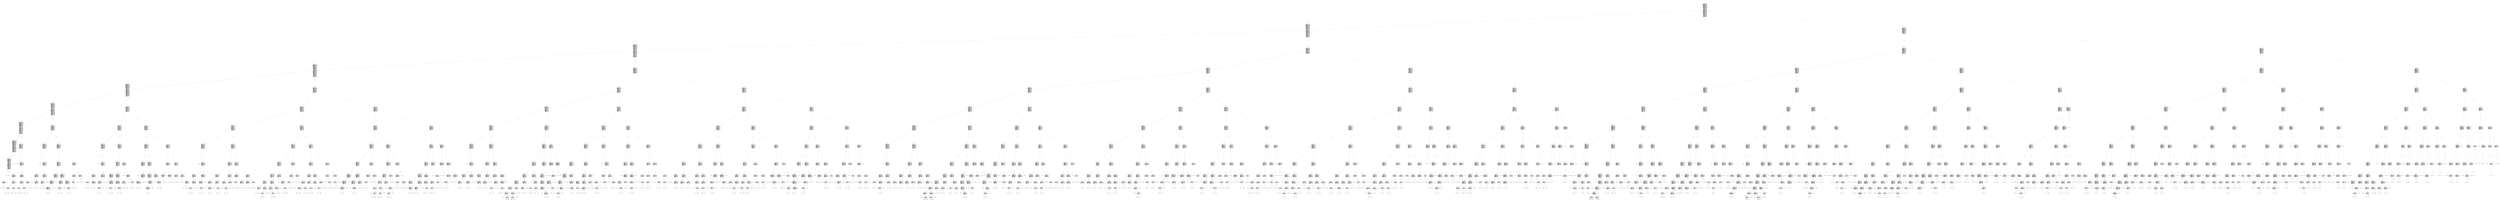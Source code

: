 digraph {
0 [label="center_free <= 0.5
--------------

bottom_center_circle <= -0.5 : 3.065
bottom_center_circle <= 0.5 : 3.028
bottom_center_cross <= -0.5 : 3.065
bottom_center_cross <= 0.5 : 3.012
bottom_center_free <= -0.5 : 3.065
bottom_center_free <= 0.5 : 2.979
bottom_left_circle <= -0.5 : 3.065
bottom_left_circle <= 0.5 : 3.005
bottom_left_cross <= -0.5 : 3.065
bottom_left_cross <= 0.5 : 2.99
bottom_left_free <= -0.5 : 3.065
bottom_left_free <= 0.5 : 2.906
bottom_right_circle <= -0.5 : 3.065
bottom_right_circle <= 0.5 : 3.01
bottom_right_cross <= -0.5 : 3.065
bottom_right_cross <= 0.5 : 2.998
bottom_right_free <= -0.5 : 3.065
bottom_right_free <= 0.5 : 2.927
center_circle <= -0.5 : 3.065
center_circle <= 0.5 : 2.959
center_cross <= -0.5 : 3.065
center_cross <= 0.5 : 2.956
center_free <= -0.5 : 3.065
center_free <= 0.5 : 2.793
center_left_circle <= -0.5 : 3.065
center_left_circle <= 0.5 : 3.015
center_left_cross <= -0.5 : 3.065
center_left_cross <= 0.5 : 3.0
center_left_free <= -0.5 : 3.065
center_left_free <= 0.5 : 2.942
center_right_circle <= -0.5 : 3.065
center_right_circle <= 0.5 : 3.022
center_right_cross <= -0.5 : 3.065
center_right_cross <= 0.5 : 3.008
center_right_free <= -0.5 : 3.065
center_right_free <= 0.5 : 2.962
top_center_circle <= -0.5 : 3.065
top_center_circle <= 0.5 : 3.006
top_center_cross <= -0.5 : 3.065
top_center_cross <= 0.5 : 2.996
top_center_free <= -0.5 : 3.065
top_center_free <= 0.5 : 2.922
top_left_circle <= -0.5 : 3.065
top_left_circle <= 0.5 : 2.979
top_left_cross <= -0.5 : 3.065
top_left_cross <= 0.5 : 2.958
top_left_free <= -0.5 : 3.065
top_left_free <= 0.5 : 2.823
top_right_circle <= -0.5 : 3.065
top_right_circle <= 0.5 : 2.973
top_right_cross <= -0.5 : 3.065
top_right_cross <= 0.5 : 2.965
top_right_free <= -0.5 : 3.065
top_right_free <= 0.5 : 2.834"];
1 [label="top_left_free <= 0.5
--------------

bottom_center_circle <= -0.5 : 2.926
bottom_center_circle <= 0.5 : 2.884
bottom_center_cross <= -0.5 : 2.926
bottom_center_cross <= 0.5 : 2.868
bottom_center_free <= -0.5 : 2.926
bottom_center_free <= 0.5 : 2.817
bottom_left_circle <= -0.5 : 2.926
bottom_left_circle <= 0.5 : 2.854
bottom_left_cross <= -0.5 : 2.926
bottom_left_cross <= 0.5 : 2.844
bottom_left_free <= -0.5 : 2.926
bottom_left_free <= 0.5 : 2.733
bottom_right_circle <= -0.5 : 2.926
bottom_right_circle <= 0.5 : 2.861
bottom_right_cross <= -0.5 : 2.926
bottom_right_cross <= 0.5 : 2.851
bottom_right_free <= -0.5 : 2.926
bottom_right_free <= 0.5 : 2.759
center_circle <= -0.5 : 2.926
center_circle <= 0.5 : 2.913
center_cross <= -0.5 : 2.926
center_cross <= 0.5 : 2.913
center_free <= -0.5 : 2.926
center_left_circle <= -0.5 : 2.926
center_left_circle <= 0.5 : 2.872
center_left_cross <= -0.5 : 2.926
center_left_cross <= 0.5 : 2.853
center_left_free <= -0.5 : 2.926
center_left_free <= 0.5 : 2.779
center_right_circle <= -0.5 : 2.926
center_right_circle <= 0.5 : 2.874
center_right_cross <= -0.5 : 2.926
center_right_cross <= 0.5 : 2.86
center_right_free <= -0.5 : 2.926
center_right_free <= 0.5 : 2.79
top_center_circle <= -0.5 : 2.926
top_center_circle <= 0.5 : 2.858
top_center_cross <= -0.5 : 2.926
top_center_cross <= 0.5 : 2.845
top_center_free <= -0.5 : 2.926
top_center_free <= 0.5 : 2.747
top_left_circle <= -0.5 : 2.926
top_left_circle <= 0.5 : 2.828
top_left_cross <= -0.5 : 2.926
top_left_cross <= 0.5 : 2.815
top_left_free <= -0.5 : 2.926
top_left_free <= 0.5 : 2.653
top_right_circle <= -0.5 : 2.926
top_right_circle <= 0.5 : 2.826
top_right_cross <= -0.5 : 2.926
top_right_cross <= 0.5 : 2.823
top_right_free <= -0.5 : 2.926
top_right_free <= 0.5 : 2.671"];
2 [label="top_right_free <= 0.5
--------------

bottom_center_circle <= -0.5 : 2.789
bottom_center_circle <= 0.5 : 2.749
bottom_center_cross <= -0.5 : 2.789
bottom_center_cross <= 0.5 : 2.737
bottom_center_free <= -0.5 : 2.789
bottom_center_free <= 0.5 : 2.679
bottom_left_circle <= -0.5 : 2.789
bottom_left_circle <= 0.5 : 2.71
bottom_left_cross <= -0.5 : 2.789
bottom_left_cross <= 0.5 : 2.696
bottom_left_free <= -0.5 : 2.789
bottom_left_free <= 0.5 : 2.564
bottom_right_circle <= -0.5 : 2.789
bottom_right_circle <= 0.5 : 2.709
bottom_right_cross <= -0.5 : 2.789
bottom_right_cross <= 0.5 : 2.698
bottom_right_free <= -0.5 : 2.789
bottom_right_free <= 0.5 : 2.577
center_circle <= -0.5 : 2.789
center_circle <= 0.5 : 2.782
center_cross <= -0.5 : 2.789
center_cross <= 0.5 : 2.777
center_free <= -0.5 : 2.789
center_left_circle <= -0.5 : 2.789
center_left_circle <= 0.5 : 2.726
center_left_cross <= -0.5 : 2.789
center_left_cross <= 0.5 : 2.707
center_left_free <= -0.5 : 2.789
center_left_free <= 0.5 : 2.609
center_right_circle <= -0.5 : 2.789
center_right_circle <= 0.5 : 2.733
center_right_cross <= -0.5 : 2.789
center_right_cross <= 0.5 : 2.725
center_right_free <= -0.5 : 2.789
center_right_free <= 0.5 : 2.638
top_center_circle <= -0.5 : 2.789
top_center_circle <= 0.5 : 2.707
top_center_cross <= -0.5 : 2.789
top_center_cross <= 0.5 : 2.694
top_center_free <= -0.5 : 2.789
top_center_free <= 0.5 : 2.562
top_left_circle <= -0.5 : 2.789
top_left_circle <= 0.5 : 2.786
top_left_cross <= -0.5 : 2.789
top_left_cross <= 0.5 : 2.785
top_left_free <= -0.5 : 2.789
top_right_circle <= -0.5 : 2.789
top_right_circle <= 0.5 : 2.671
top_right_cross <= -0.5 : 2.789
top_right_cross <= 0.5 : 2.666
top_right_free <= -0.5 : 2.789
top_right_free <= 0.5 : 2.477"];
3 [label="bottom_left_free <= 0.5
--------------

bottom_center_circle <= -0.5 : 2.58
bottom_center_circle <= 0.5 : 2.535
bottom_center_cross <= -0.5 : 2.58
bottom_center_cross <= 0.5 : 2.526
bottom_center_free <= -0.5 : 2.58
bottom_center_free <= 0.5 : 2.447
bottom_left_circle <= -0.5 : 2.58
bottom_left_circle <= 0.5 : 2.478
bottom_left_cross <= -0.5 : 2.58
bottom_left_cross <= 0.5 : 2.459
bottom_left_free <= -0.5 : 2.58
bottom_left_free <= 0.5 : 2.289
bottom_right_circle <= -0.5 : 2.58
bottom_right_circle <= 0.5 : 2.496
bottom_right_cross <= -0.5 : 2.58
bottom_right_cross <= 0.5 : 2.482
bottom_right_free <= -0.5 : 2.58
bottom_right_free <= 0.5 : 2.345
center_circle <= -0.5 : 2.58
center_circle <= 0.5 : 2.582
center_cross <= -0.5 : 2.58
center_cross <= 0.5 : 2.575
center_free <= -0.5 : 2.58
center_left_circle <= -0.5 : 2.58
center_left_circle <= 0.5 : 2.508
center_left_cross <= -0.5 : 2.58
center_left_cross <= 0.5 : 2.497
center_left_free <= -0.5 : 2.58
center_left_free <= 0.5 : 2.369
center_right_circle <= -0.5 : 2.58
center_right_circle <= 0.5 : 2.51
center_right_cross <= -0.5 : 2.58
center_right_cross <= 0.5 : 2.5
center_right_free <= -0.5 : 2.58
center_right_free <= 0.5 : 2.377
top_center_circle <= -0.5 : 2.58
top_center_circle <= 0.5 : 2.477
top_center_cross <= -0.5 : 2.58
top_center_cross <= 0.5 : 2.47
top_center_free <= -0.5 : 2.58
top_center_free <= 0.5 : 2.292
top_left_circle <= -0.5 : 2.58
top_left_circle <= 0.5 : 2.58
top_left_cross <= -0.5 : 2.58
top_left_cross <= 0.5 : 2.579
top_left_free <= -0.5 : 2.58
top_right_circle <= -0.5 : 2.58
top_right_circle <= 0.5 : 2.574
top_right_cross <= -0.5 : 2.58
top_right_cross <= 0.5 : 2.573
top_right_free <= -0.5 : 2.58"];
4 [label="top_center_free <= 0.5
--------------

bottom_center_circle <= -0.5 : 2.289
bottom_center_circle <= 0.5 : 2.245
bottom_center_cross <= -0.5 : 2.289
bottom_center_cross <= 0.5 : 2.232
bottom_center_free <= -0.5 : 2.289
bottom_center_free <= 0.5 : 2.11
bottom_left_circle <= -0.5 : 2.289
bottom_left_circle <= 0.5 : 2.304
bottom_left_cross <= -0.5 : 2.289
bottom_left_cross <= 0.5 : 2.304
bottom_left_free <= -0.5 : 2.289
bottom_right_circle <= -0.5 : 2.289
bottom_right_circle <= 0.5 : 2.209
bottom_right_cross <= -0.5 : 2.289
bottom_right_cross <= 0.5 : 2.184
bottom_right_free <= -0.5 : 2.289
bottom_right_free <= 0.5 : 2.006
center_circle <= -0.5 : 2.289
center_circle <= 0.5 : 2.316
center_cross <= -0.5 : 2.289
center_cross <= 0.5 : 2.316
center_free <= -0.5 : 2.289
center_left_circle <= -0.5 : 2.289
center_left_circle <= 0.5 : 2.208
center_left_cross <= -0.5 : 2.289
center_left_cross <= 0.5 : 2.197
center_left_free <= -0.5 : 2.289
center_left_free <= 0.5 : 2.007
center_right_circle <= -0.5 : 2.289
center_right_circle <= 0.5 : 2.234
center_right_cross <= -0.5 : 2.289
center_right_cross <= 0.5 : 2.224
center_right_free <= -0.5 : 2.289
center_right_free <= 0.5 : 2.088
top_center_circle <= -0.5 : 2.289
top_center_circle <= 0.5 : 2.197
top_center_cross <= -0.5 : 2.289
top_center_cross <= 0.5 : 2.187
top_center_free <= -0.5 : 2.289
top_center_free <= 0.5 : 1.983
top_left_circle <= -0.5 : 2.289
top_left_circle <= 0.5 : 2.304
top_left_cross <= -0.5 : 2.289
top_left_cross <= 0.5 : 2.304
top_left_free <= -0.5 : 2.289
top_right_circle <= -0.5 : 2.289
top_right_circle <= 0.5 : 2.294
top_right_cross <= -0.5 : 2.289
top_right_cross <= 0.5 : 2.294
top_right_free <= -0.5 : 2.289"];
5 [label="center_left_free <= 0.5
--------------

bottom_center_circle <= -0.5 : 1.969
bottom_center_circle <= 0.5 : 1.903
bottom_center_cross <= -0.5 : 1.969
bottom_center_cross <= 0.5 : 1.904
bottom_center_free <= -0.5 : 1.969
bottom_center_free <= 0.5 : 1.695
bottom_left_circle <= -0.5 : 1.969
bottom_left_circle <= 0.5 : 2.012
bottom_left_cross <= -0.5 : 1.969
bottom_left_cross <= 0.5 : 2.012
bottom_left_free <= -0.5 : 1.969
bottom_right_circle <= -0.5 : 1.969
bottom_right_circle <= 0.5 : 1.87
bottom_right_cross <= -0.5 : 1.969
bottom_right_cross <= 0.5 : 1.864
bottom_right_free <= -0.5 : 1.969
bottom_right_free <= 0.5 : 1.619
center_circle <= -0.5 : 1.969
center_circle <= 0.5 : 2.011
center_cross <= -0.5 : 1.969
center_cross <= 0.5 : 2.011
center_free <= -0.5 : 1.969
center_left_circle <= -0.5 : 1.969
center_left_circle <= 0.5 : 1.877
center_left_cross <= -0.5 : 1.969
center_left_cross <= 0.5 : 1.877
center_left_free <= -0.5 : 1.969
center_left_free <= 0.5 : 1.618
center_right_circle <= -0.5 : 1.969
center_right_circle <= 0.5 : 1.911
center_right_cross <= -0.5 : 1.969
center_right_cross <= 0.5 : 1.905
center_right_free <= -0.5 : 1.969
center_right_free <= 0.5 : 1.714
top_center_circle <= -0.5 : 1.969
top_center_circle <= 0.5 : 2.011
top_center_cross <= -0.5 : 1.969
top_center_cross <= 0.5 : 2.011
top_center_free <= -0.5 : 1.969
top_left_circle <= -0.5 : 1.969
top_left_circle <= 0.5 : 2.017
top_left_cross <= -0.5 : 1.969
top_left_cross <= 0.5 : 2.017
top_left_free <= -0.5 : 1.969
top_right_circle <= -0.5 : 1.969
top_right_circle <= 0.5 : 2.012
top_right_cross <= -0.5 : 1.969
top_right_cross <= 0.5 : 2.012
top_right_free <= -0.5 : 1.969"];
6 [label="center_right_free <= 0.5
--------------

bottom_center_circle <= -0.5 : 1.546
bottom_center_circle <= 0.5 : 1.464
bottom_center_cross <= -0.5 : 1.546
bottom_center_cross <= 0.5 : 1.464
bottom_center_free <= -0.5 : 1.546
bottom_center_free <= 0.5 : 1.137
bottom_left_circle <= -0.5 : 1.546
bottom_left_circle <= 0.5 : 1.631
bottom_left_cross <= -0.5 : 1.546
bottom_left_cross <= 0.5 : 1.631
bottom_left_free <= -0.5 : 1.546
bottom_right_circle <= -0.5 : 1.546
bottom_right_circle <= 0.5 : 1.431
bottom_right_cross <= -0.5 : 1.546
bottom_right_cross <= 0.5 : 1.431
bottom_right_free <= -0.5 : 1.546
bottom_right_free <= 0.5 : 1.084
center_circle <= -0.5 : 1.546
center_circle <= 0.5 : 1.631
center_cross <= -0.5 : 1.546
center_cross <= 0.5 : 1.631
center_free <= -0.5 : 1.546
center_left_circle <= -0.5 : 1.546
center_left_circle <= 0.5 : 1.631
center_left_cross <= -0.5 : 1.546
center_left_cross <= 0.5 : 1.631
center_left_free <= -0.5 : 1.546
center_right_circle <= -0.5 : 1.546
center_right_circle <= 0.5 : 1.446
center_right_cross <= -0.5 : 1.546
center_right_cross <= 0.5 : 1.446
center_right_free <= -0.5 : 1.546
center_right_free <= 0.5 : 1.081
top_center_circle <= -0.5 : 1.546
top_center_circle <= 0.5 : 1.631
top_center_cross <= -0.5 : 1.546
top_center_cross <= 0.5 : 1.631
top_center_free <= -0.5 : 1.546
top_left_circle <= -0.5 : 1.546
top_left_circle <= 0.5 : 1.631
top_left_cross <= -0.5 : 1.546
top_left_cross <= 0.5 : 1.631
top_left_free <= -0.5 : 1.546
top_right_circle <= -0.5 : 1.546
top_right_circle <= 0.5 : 1.631
top_right_cross <= -0.5 : 1.546
top_right_cross <= 0.5 : 1.631
top_right_free <= -0.5 : 1.546"];
7 [label="bottom_right_free <= 0.5
--------------

bottom_center_circle <= -0.5 : 0.945
bottom_center_circle <= 0.5 : 0.811
bottom_center_cross <= -0.5 : 0.945
bottom_center_cross <= 0.5 : 0.811
bottom_center_free <= -0.5 : 0.945
bottom_center_free <= 0.5 : 0.134
bottom_left_circle <= -0.5 : 0.945
bottom_left_circle <= 0.5 : 1.073
bottom_left_cross <= -0.5 : 0.945
bottom_left_cross <= 0.5 : 1.073
bottom_left_free <= -0.5 : 0.945
bottom_right_circle <= -0.5 : 0.945
bottom_right_circle <= 0.5 : 0.772
bottom_right_cross <= -0.5 : 0.945
bottom_right_cross <= 0.5 : 0.772
bottom_right_free <= -0.5 : 0.945
bottom_right_free <= 0.5 : 0.12
center_circle <= -0.5 : 0.945
center_circle <= 0.5 : 1.073
center_cross <= -0.5 : 0.945
center_cross <= 0.5 : 1.073
center_free <= -0.5 : 0.945
center_left_circle <= -0.5 : 0.945
center_left_circle <= 0.5 : 1.073
center_left_cross <= -0.5 : 0.945
center_left_cross <= 0.5 : 1.073
center_left_free <= -0.5 : 0.945
center_right_circle <= -0.5 : 0.945
center_right_circle <= 0.5 : 1.073
center_right_cross <= -0.5 : 0.945
center_right_cross <= 0.5 : 1.073
center_right_free <= -0.5 : 0.945
top_center_circle <= -0.5 : 0.945
top_center_circle <= 0.5 : 1.073
top_center_cross <= -0.5 : 0.945
top_center_cross <= 0.5 : 1.073
top_center_free <= -0.5 : 0.945
top_left_circle <= -0.5 : 0.945
top_left_circle <= 0.5 : 1.073
top_left_cross <= -0.5 : 0.945
top_left_cross <= 0.5 : 1.073
top_left_free <= -0.5 : 0.945
top_right_circle <= -0.5 : 0.945
top_right_circle <= 0.5 : 1.073
top_right_cross <= -0.5 : 0.945
top_right_cross <= 0.5 : 1.073
top_right_free <= -0.5 : 0.945"];
8 [label="bottom_center_circle <= -0.5
--------------

bottom_center_circle <= -0.5 : 0.0
bottom_center_cross <= -0.5 : 0.0
bottom_center_free <= 0.0 : 0.0
bottom_left_circle <= -0.5 : 0.0
bottom_left_circle <= 0.5 : 0.247
bottom_left_cross <= -0.5 : 0.0
bottom_left_cross <= 0.5 : 0.247
bottom_left_free <= -0.5 : 0.0
bottom_right_circle <= -0.5 : 0.0
bottom_right_circle <= 0.5 : 0.247
bottom_right_cross <= -0.5 : 0.0
bottom_right_cross <= 0.5 : 0.247
bottom_right_free <= -0.5 : 0.0
center_circle <= -0.5 : 0.0
center_circle <= 0.5 : 0.247
center_cross <= -0.5 : 0.0
center_cross <= 0.5 : 0.247
center_free <= -0.5 : 0.0
center_left_circle <= -0.5 : 0.0
center_left_circle <= 0.5 : 0.247
center_left_cross <= -0.5 : 0.0
center_left_cross <= 0.5 : 0.247
center_left_free <= -0.5 : 0.0
center_right_circle <= -0.5 : 0.0
center_right_circle <= 0.5 : 0.247
center_right_cross <= -0.5 : 0.0
center_right_cross <= 0.5 : 0.247
center_right_free <= -0.5 : 0.0
top_center_circle <= -0.5 : 0.0
top_center_circle <= 0.5 : 0.247
top_center_cross <= -0.5 : 0.0
top_center_cross <= 0.5 : 0.247
top_center_free <= -0.5 : 0.0
top_left_circle <= -0.5 : 0.0
top_left_circle <= 0.5 : 0.247
top_left_cross <= -0.5 : 0.0
top_left_cross <= 0.5 : 0.247
top_left_free <= -0.5 : 0.0
top_right_circle <= -0.5 : 0.0
top_right_circle <= 0.5 : 0.247
top_right_cross <= -0.5 : 0.0
top_right_cross <= 0.5 : 0.247
top_right_free <= -0.5 : 0.0"];
9 [label="(top_left)"];
8 -> 9 [label="True"];
10 [label="(bottom_center)"];
8 -> 10 [style="dashed", label="False"];
7 -> 8 [label="True"];
11 [label="(bottom_right)"];
7 -> 11 [style="dashed", label="False"];
6 -> 7 [label="True"];
12 [label="bottom_center_free <= 0.5
--------------

bottom_center_circle <= 0.5 : 0.92
bottom_center_cross <= 0.5 : 0.92
bottom_center_free <= 0.5 : 0.681
bottom_left_circle <= 0.5 : 1.061
bottom_left_cross <= 0.5 : 1.061
bottom_right_circle <= 0.5 : 0.92
bottom_right_cross <= 0.5 : 0.92
bottom_right_free <= 0.5 : 0.681
center_circle <= 0.5 : 1.061
center_cross <= 0.5 : 1.061
center_left_circle <= 0.5 : 1.061
center_left_cross <= 0.5 : 1.061
top_center_circle <= 0.5 : 1.061
top_center_cross <= 0.5 : 1.061
top_left_circle <= 0.5 : 1.061
top_left_cross <= 0.5 : 1.061
top_right_circle <= 0.5 : 1.061
top_right_cross <= 0.5 : 1.061"];
13 [label="(center_right)"];
12 -> 13 [label="True"];
14 [label="bottom_left_circle <= 0.5
--------------

bottom_left_circle <= 0.5 : 1.557
bottom_left_cross <= 0.5 : 1.557
center_circle <= 0.5 : 1.557
center_cross <= 0.5 : 1.557
center_left_circle <= 0.5 : 1.557
center_left_cross <= 0.5 : 1.557
top_center_circle <= 0.5 : 1.557
top_center_cross <= 0.5 : 1.557
top_left_circle <= 0.5 : 1.557
top_left_cross <= 0.5 : 1.557
top_right_circle <= 0.5 : 1.557
top_right_cross <= 0.5 : 1.557"];
15 [label="top_left_circle <= 0.5
--------------

center_circle <= 0.5 : 1.265
center_cross <= 0.5 : 1.265
center_left_circle <= 0.5 : 1.265
center_left_cross <= 0.5 : 1.265
top_center_circle <= 0.5 : 1.536
top_center_cross <= 0.5 : 1.536
top_left_circle <= 0.5 : 1.251
top_left_cross <= 0.5 : 1.251
top_right_circle <= 0.5 : 1.251
top_right_cross <= 0.5 : 1.251"];
16 [label="center_circle <= 0.5
--------------

center_circle <= 0.5 : 0.0
center_cross <= 0.5 : 0.0
top_center_circle <= 0.5 : 0.667
top_center_cross <= 0.5 : 0.667
top_right_circle <= 0.5 : 0.667
top_right_cross <= 0.5 : 0.667"];
17 [label="(bottom_right)"];
16 -> 17 [label="True"];
18 [label="(center_right)"];
16 -> 18 [style="dashed", label="False"];
15 -> 16 [label="True"];
19 [label="center_left_circle <= 0.5
--------------

center_circle <= 0.5 : 1.189
center_cross <= 0.5 : 1.189
center_left_circle <= 0.5 : 1.0
center_left_cross <= 0.5 : 1.0
top_center_circle <= 0.5 : 1.189
top_center_cross <= 0.5 : 1.189
top_right_circle <= 0.5 : 1.0
top_right_cross <= 0.5 : 1.0"];
20 [label="top_center_circle <= 0.5
--------------

top_center_circle <= 0.5 : 0.0
top_center_cross <= 0.5 : 0.0
top_right_circle <= 0.5 : 0.0
top_right_cross <= 0.5 : 0.0"];
21 [label="(bottom_right)"];
20 -> 21 [label="True"];
22 [label="(bottom_center)"];
20 -> 22 [style="dashed", label="False"];
19 -> 20 [label="True"];
23 [label="center_circle <= 0.5
--------------

center_circle <= 0.5 : 0.0
center_cross <= 0.5 : 0.0
top_right_circle <= 0.5 : 0.0
top_right_cross <= 0.5 : 0.0"];
24 [label="(bottom_center)"];
23 -> 24 [label="True"];
25 [label="(center_right)"];
23 -> 25 [style="dashed", label="False"];
19 -> 23 [style="dashed", label="False"];
15 -> 19 [style="dashed", label="False"];
14 -> 15 [label="True"];
26 [label="top_left_circle <= 0.5
--------------

center_circle <= 0.5 : 1.265
center_cross <= 0.5 : 1.265
center_left_circle <= 0.5 : 1.265
center_left_cross <= 0.5 : 1.265
top_center_circle <= 0.5 : 1.536
top_center_cross <= 0.5 : 1.536
top_left_circle <= 0.5 : 1.251
top_left_cross <= 0.5 : 1.251
top_right_circle <= 0.5 : 1.251
top_right_cross <= 0.5 : 1.251"];
27 [label="center_left_circle <= 0.5
--------------

center_circle <= 0.5 : 1.189
center_cross <= 0.5 : 1.189
center_left_circle <= 0.5 : 1.0
center_left_cross <= 0.5 : 1.0
top_center_circle <= 0.5 : 1.189
top_center_cross <= 0.5 : 1.189
top_right_circle <= 0.5 : 1.0
top_right_cross <= 0.5 : 1.0"];
28 [label="center_circle <= 0.5
--------------

center_circle <= 0.5 : 0.0
center_cross <= 0.5 : 0.0
top_right_circle <= 0.5 : 0.0
top_right_cross <= 0.5 : 0.0"];
29 [label="(center_right)"];
28 -> 29 [label="True"];
30 [label="(bottom_center)"];
28 -> 30 [style="dashed", label="False"];
27 -> 28 [label="True"];
31 [label="top_center_circle <= 0.5
--------------

top_center_circle <= 0.5 : 0.0
top_center_cross <= 0.5 : 0.0
top_right_circle <= 0.5 : 0.0
top_right_cross <= 0.5 : 0.0"];
32 [label="(bottom_center)"];
31 -> 32 [label="True"];
33 [label="(bottom_right)"];
31 -> 33 [style="dashed", label="False"];
27 -> 31 [style="dashed", label="False"];
26 -> 27 [label="True"];
34 [label="center_circle <= 0.5
--------------

center_circle <= 0.5 : 0.0
center_cross <= 0.5 : 0.0
top_center_circle <= 0.5 : 0.667
top_center_cross <= 0.5 : 0.667
top_right_circle <= 0.5 : 0.667
top_right_cross <= 0.5 : 0.667"];
35 [label="(center_right)"];
34 -> 35 [label="True"];
36 [label="(bottom_right)"];
34 -> 36 [style="dashed", label="False"];
26 -> 34 [style="dashed", label="False"];
14 -> 26 [style="dashed", label="False"];
12 -> 14 [style="dashed", label="False"];
6 -> 12 [style="dashed", label="False"];
5 -> 6 [label="True"];
37 [label="bottom_right_free <= 0.5
--------------

bottom_center_circle <= 0.5 : 1.468
bottom_center_cross <= 0.5 : 1.511
bottom_center_free <= 0.5 : 1.362
bottom_left_circle <= 0.5 : 1.533
bottom_left_cross <= 0.5 : 1.533
bottom_right_circle <= 0.5 : 1.447
bottom_right_cross <= 0.5 : 1.432
bottom_right_free <= 0.5 : 1.358
center_circle <= 0.5 : 1.48
center_cross <= 0.5 : 1.48
center_right_circle <= 0.5 : 1.506
center_right_cross <= 0.5 : 1.463
center_right_free <= 0.5 : 1.425
top_center_circle <= 0.5 : 1.486
top_center_cross <= 0.5 : 1.486
top_left_circle <= 0.5 : 1.561
top_left_cross <= 0.5 : 1.561
top_right_circle <= 0.5 : 1.474
top_right_cross <= 0.5 : 1.474"];
38 [label="bottom_center_free <= 0.5
--------------

bottom_center_circle <= 0.5 : 1.013
bottom_center_cross <= 0.5 : 1.013
bottom_center_free <= 0.5 : 0.681
bottom_left_circle <= 0.5 : 1.144
bottom_left_cross <= 0.5 : 1.144
bottom_right_circle <= 0.5 : 1.055
bottom_right_cross <= 0.5 : 1.055
center_circle <= 0.5 : 1.106
center_cross <= 0.5 : 1.106
center_right_circle <= 0.5 : 1.013
center_right_cross <= 0.5 : 1.013
center_right_free <= 0.5 : 0.681
top_center_circle <= 0.5 : 1.106
top_center_cross <= 0.5 : 1.106
top_left_circle <= 0.5 : 1.144
top_left_cross <= 0.5 : 1.144
top_right_circle <= 0.5 : 1.055
top_right_cross <= 0.5 : 1.055"];
39 [label="(center_left)"];
38 -> 39 [label="True"];
40 [label="bottom_left_circle <= 0.5
--------------

bottom_left_circle <= 0.5 : 1.182
bottom_left_cross <= 0.5 : 1.182
bottom_right_circle <= 0.5 : 1.182
bottom_right_cross <= 0.5 : 1.182
center_circle <= 0.5 : 1.299
center_cross <= 0.5 : 1.299
top_center_circle <= 0.5 : 1.299
top_center_cross <= 0.5 : 1.299
top_left_circle <= 0.5 : 1.182
top_left_cross <= 0.5 : 1.182
top_right_circle <= 0.5 : 1.182
top_right_cross <= 0.5 : 1.182"];
41 [label="top_left_circle <= 0.5
--------------

bottom_right_circle <= 0.5 : 1.143
bottom_right_cross <= 0.5 : 1.143
center_circle <= 0.5 : 1.265
center_cross <= 0.5 : 1.265
top_center_circle <= 0.5 : 0.857
top_center_cross <= 0.5 : 0.857
top_left_circle <= 0.5 : 0.394
top_left_cross <= 0.5 : 0.394
top_right_circle <= 0.5 : 0.979
top_right_cross <= 0.5 : 0.979"];
42 [label="(center_left)"];
41 -> 42 [label="True"];
43 [label="top_center_circle <= 0.5
--------------

bottom_right_circle <= 0.5 : 0.667
bottom_right_cross <= 0.5 : 0.667
center_circle <= 0.5 : 0.667
center_cross <= 0.5 : 0.667
top_center_circle <= 0.5 : 0.0
top_center_cross <= 0.5 : 0.0
top_right_circle <= 0.5 : 0.0
top_right_cross <= 0.5 : 0.0"];
44 [label="(bottom_center)"];
43 -> 44 [label="True"];
45 [label="(center_right)"];
43 -> 45 [style="dashed", label="False"];
41 -> 43 [style="dashed", label="False"];
40 -> 41 [label="True"];
46 [label="bottom_right_circle <= 0.5
--------------

bottom_right_circle <= 0.5 : 0.464
bottom_right_cross <= 0.5 : 0.464
center_circle <= 0.5 : 0.516
center_cross <= 0.5 : 0.516
top_center_circle <= 0.5 : 0.857
top_center_cross <= 0.5 : 0.857
top_left_circle <= 0.5 : 0.965
top_left_cross <= 0.5 : 0.965
top_right_circle <= 0.5 : 0.694
top_right_cross <= 0.5 : 0.694"];
47 [label="top_right_circle <= 0.5
--------------

center_circle <= 0.5 : 0.5
center_cross <= 0.5 : 0.5
top_center_circle <= 0.5 : 0.5
top_center_cross <= 0.5 : 0.5
top_left_circle <= 0.5 : 0.689
top_left_cross <= 0.5 : 0.689
top_right_circle <= 0.5 : 0.0
top_right_cross <= 0.5 : 0.0"];
48 [label="(center_right)"];
47 -> 48 [label="True"];
49 [label="(bottom_center)"];
47 -> 49 [style="dashed", label="False"];
46 -> 47 [label="True"];
50 [label="(bottom_center)"];
46 -> 50 [style="dashed", label="False"];
40 -> 46 [style="dashed", label="False"];
38 -> 40 [style="dashed", label="False"];
37 -> 38 [label="True"];
51 [label="center_right_circle <= 0.5
--------------

bottom_center_circle <= 0.5 : 1.471
bottom_center_cross <= 0.5 : 1.414
bottom_center_free <= 0.5 : 1.393
bottom_left_circle <= 0.5 : 1.468
bottom_left_cross <= 0.5 : 1.468
center_circle <= 0.5 : 1.372
center_cross <= 0.5 : 1.372
center_right_circle <= 0.5 : 1.269
center_right_cross <= 0.5 : 1.455
center_right_free <= 0.5 : 1.393
top_center_circle <= 0.5 : 1.389
top_center_cross <= 0.5 : 1.389
top_left_circle <= 0.5 : 1.481
top_left_cross <= 0.5 : 1.481
top_right_circle <= 0.5 : 1.451
top_right_cross <= 0.5 : 1.451"];
52 [label="center_circle <= 0.5
--------------

bottom_center_circle <= 0.5 : 1.191
bottom_center_cross <= 0.5 : 1.141
bottom_center_free <= 0.5 : 1.188
bottom_left_circle <= 0.5 : 1.177
bottom_left_cross <= 0.5 : 1.177
center_circle <= 0.5 : 1.099
center_cross <= 0.5 : 1.099
center_right_cross <= 0.5 : 1.188
center_right_free <= 0.5 : 1.188
top_center_circle <= 0.5 : 1.177
top_center_cross <= 0.5 : 1.177
top_left_circle <= 0.5 : 1.164
top_left_cross <= 0.5 : 1.164
top_right_circle <= 0.5 : 1.134
top_right_cross <= 0.5 : 1.134"];
53 [label="top_left_circle <= 0.5
--------------

bottom_center_circle <= 0.5 : 0.846
bottom_center_cross <= 0.5 : 0.849
bottom_center_free <= 0.5 : 0.69
bottom_left_circle <= 0.5 : 0.764
bottom_left_cross <= 0.5 : 0.764
center_right_cross <= 0.5 : 0.69
center_right_free <= 0.5 : 0.69
top_center_circle <= 0.5 : 0.875
top_center_cross <= 0.5 : 0.875
top_left_circle <= 0.5 : 0.485
top_left_cross <= 0.5 : 0.485
top_right_circle <= 0.5 : 0.875
top_right_cross <= 0.5 : 0.875"];
54 [label="bottom_center_free <= 0.5
--------------

bottom_center_circle <= 0.5 : 0.951
bottom_center_cross <= 0.5 : 0.8
bottom_center_free <= 0.5 : 0.649
bottom_left_circle <= 0.5 : 0.649
bottom_left_cross <= 0.5 : 0.649
center_right_cross <= 0.5 : 0.649
center_right_free <= 0.5 : 0.649
top_center_circle <= 0.5 : 0.8
top_center_cross <= 0.5 : 0.8
top_right_circle <= 0.5 : 0.8
top_right_cross <= 0.5 : 0.8"];
55 [label="bottom_left_circle <= 0.5
--------------

bottom_center_circle <= 0.5 : 0.689
bottom_center_cross <= 0.5 : 0.689
bottom_left_circle <= 0.5 : 0.0
bottom_left_cross <= 0.5 : 0.0
top_center_circle <= 0.5 : 0.689
top_center_cross <= 0.5 : 0.689
top_right_circle <= 0.5 : 0.689
top_right_cross <= 0.5 : 0.689"];
56 [label="(center_left)"];
55 -> 56 [label="True"];
57 [label="(bottom_right)"];
55 -> 57 [style="dashed", label="False"];
54 -> 55 [label="True"];
58 [label="(center_left)"];
54 -> 58 [style="dashed", label="False"];
53 -> 54 [label="True"];
59 [label="(center_left)"];
53 -> 59 [style="dashed", label="False"];
52 -> 53 [label="True"];
60 [label="top_left_circle <= 0.5
--------------

bottom_center_circle <= 0.5 : 1.246
bottom_center_cross <= 0.5 : 1.138
bottom_center_free <= 0.5 : 1.146
bottom_left_circle <= 0.5 : 1.136
bottom_left_cross <= 0.5 : 1.136
center_right_cross <= 0.5 : 1.146
center_right_free <= 0.5 : 1.146
top_center_circle <= 0.5 : 1.189
top_center_cross <= 0.5 : 1.189
top_left_circle <= 0.5 : 0.916
top_left_cross <= 0.5 : 0.916
top_right_circle <= 0.5 : 1.075
top_right_cross <= 0.5 : 1.075"];
61 [label="bottom_left_circle <= 0.5
--------------

bottom_center_circle <= 0.5 : 1.2
bottom_center_cross <= 0.5 : 0.951
bottom_center_free <= 0.5 : 0.951
bottom_left_circle <= 0.5 : 0.4
bottom_left_cross <= 0.5 : 0.4
center_right_cross <= 0.5 : 0.951
center_right_free <= 0.5 : 0.951
top_center_circle <= 0.5 : 1.2
top_center_cross <= 0.5 : 1.2
top_right_circle <= 0.5 : 0.4
top_right_cross <= 0.5 : 0.4"];
62 [label="(center_left)"];
61 -> 62 [label="True"];
63 [label="bottom_center_cross <= 0.5
--------------

bottom_center_cross <= 0.5 : 0.0
bottom_center_free <= 0.5 : 0.0
center_right_cross <= 0.5 : 0.0
center_right_free <= 0.5 : 0.0"];
64 [label="(bottom_right)"];
63 -> 64 [label="True"];
65 [label="(center_right)"];
63 -> 65 [style="dashed", label="False"];
61 -> 63 [style="dashed", label="False"];
60 -> 61 [label="True"];
66 [label="bottom_left_circle <= 0.5
--------------

bottom_center_circle <= 0.5 : 0.557
bottom_center_cross <= 0.5 : 0.394
bottom_center_free <= 0.5 : 0.464
bottom_left_circle <= 0.5 : 0.286
bottom_left_cross <= 0.5 : 0.286
center_right_cross <= 0.5 : 0.464
center_right_free <= 0.5 : 0.464
top_center_circle <= 0.5 : 0.516
top_center_cross <= 0.5 : 0.516
top_right_circle <= 0.5 : 0.516
top_right_cross <= 0.5 : 0.516"];
67 [label="(bottom_right)"];
66 -> 67 [label="True"];
68 [label="bottom_center_cross <= 0.5
--------------

bottom_center_cross <= 0.5 : 0.0
bottom_center_free <= 0.5 : 0.0
center_right_cross <= 0.5 : 0.0
center_right_free <= 0.5 : 0.0"];
69 [label="(bottom_right)"];
68 -> 69 [label="True"];
70 [label="(center_left)"];
68 -> 70 [style="dashed", label="False"];
66 -> 68 [style="dashed", label="False"];
60 -> 66 [style="dashed", label="False"];
52 -> 60 [style="dashed", label="False"];
51 -> 52 [label="True"];
71 [label="bottom_left_circle <= 0.5
--------------

bottom_left_circle <= 0.5 : 0.796
bottom_left_cross <= 0.5 : 0.796
center_circle <= 0.5 : 0.857
center_cross <= 0.5 : 0.857
top_center_circle <= 0.5 : 0.951
top_center_cross <= 0.5 : 0.951
top_left_circle <= 0.5 : 1.201
top_left_cross <= 0.5 : 1.201
top_right_circle <= 0.5 : 1.25
top_right_cross <= 0.5 : 1.25"];
72 [label="center_circle <= 0.5
--------------

center_circle <= 0.5 : 0.4
center_cross <= 0.5 : 0.4
top_center_circle <= 0.5 : 0.551
top_center_cross <= 0.5 : 0.551
top_left_circle <= 0.5 : 0.4
top_left_cross <= 0.5 : 0.4
top_right_circle <= 0.5 : 0.551
top_right_cross <= 0.5 : 0.551"];
73 [label="top_center_circle <= 0.5
--------------

top_center_circle <= 0.5 : 0.0
top_center_cross <= 0.5 : 0.0
top_left_circle <= 0.5 : 0.0
top_left_cross <= 0.5 : 0.0"];
74 [label="(bottom_center)"];
73 -> 74 [label="True"];
75 [label="(center_left)"];
73 -> 75 [style="dashed", label="False"];
72 -> 73 [label="True"];
76 [label="(center_left)"];
72 -> 76 [style="dashed", label="False"];
71 -> 72 [label="True"];
77 [label="top_center_circle <= 0.5
--------------

top_center_circle <= 0.5 : 0.0
top_center_cross <= 0.5 : 0.0
top_left_circle <= 0.5 : 0.667
top_left_cross <= 0.5 : 0.667
top_right_circle <= 0.5 : 0.667
top_right_cross <= 0.5 : 0.667"];
78 [label="(bottom_center)"];
77 -> 78 [label="True"];
79 [label="(bottom_right)"];
77 -> 79 [style="dashed", label="False"];
71 -> 77 [style="dashed", label="False"];
51 -> 71 [style="dashed", label="False"];
37 -> 51 [style="dashed", label="False"];
5 -> 37 [style="dashed", label="False"];
4 -> 5 [label="True"];
80 [label="center_left_free <= 0.5
--------------

bottom_center_circle <= 0.5 : 1.867
bottom_center_cross <= 0.5 : 1.827
bottom_center_free <= 0.5 : 1.813
bottom_left_circle <= 0.5 : 1.827
bottom_left_cross <= 0.5 : 1.827
bottom_right_circle <= 0.5 : 1.819
bottom_right_cross <= 0.5 : 1.774
bottom_right_free <= 0.5 : 1.719
center_circle <= 0.5 : 1.881
center_cross <= 0.5 : 1.881
center_left_circle <= 0.5 : 1.831
center_left_cross <= 0.5 : 1.806
center_left_free <= 0.5 : 1.714
center_right_circle <= 0.5 : 1.854
center_right_cross <= 0.5 : 1.844
center_right_free <= 0.5 : 1.771
top_left_circle <= 0.5 : 1.864
top_left_cross <= 0.5 : 1.864
top_right_circle <= 0.5 : 1.845
top_right_cross <= 0.5 : 1.845"];
81 [label="center_right_free <= 0.5
--------------

bottom_center_circle <= 0.5 : 1.498
bottom_center_cross <= 0.5 : 1.445
bottom_center_free <= 0.5 : 1.416
bottom_left_circle <= 0.5 : 1.48
bottom_left_cross <= 0.5 : 1.48
bottom_right_circle <= 0.5 : 1.442
bottom_right_cross <= 0.5 : 1.44
bottom_right_free <= 0.5 : 1.343
center_circle <= 0.5 : 1.5
center_cross <= 0.5 : 1.5
center_left_circle <= 0.5 : 1.506
center_left_cross <= 0.5 : 1.506
center_right_circle <= 0.5 : 1.451
center_right_cross <= 0.5 : 1.488
center_right_free <= 0.5 : 1.339
top_left_circle <= 0.5 : 1.539
top_left_cross <= 0.5 : 1.539
top_right_circle <= 0.5 : 1.481
top_right_cross <= 0.5 : 1.481"];
82 [label="bottom_center_free <= 0.5
--------------

bottom_center_circle <= 0.5 : 0.767
bottom_center_cross <= 0.5 : 0.767
bottom_center_free <= 0.5 : 0.567
bottom_left_circle <= 0.5 : 0.855
bottom_left_cross <= 0.5 : 0.855
bottom_right_circle <= 0.5 : 0.767
bottom_right_cross <= 0.5 : 0.767
bottom_right_free <= 0.5 : 0.567
center_circle <= 0.5 : 0.855
center_cross <= 0.5 : 0.855
center_left_circle <= 0.5 : 0.855
center_left_cross <= 0.5 : 0.855
center_right_circle <= 0.5 : 0.855
center_right_cross <= 0.5 : 0.855
top_left_circle <= 0.5 : 0.855
top_left_cross <= 0.5 : 0.855
top_right_circle <= 0.5 : 0.855
top_right_cross <= 0.5 : 0.855"];
83 [label="(top_center)"];
82 -> 83 [label="True"];
84 [label="bottom_left_circle <= 0.5
--------------

bottom_left_circle <= 0.5 : 1.217
bottom_left_cross <= 0.5 : 1.217
center_circle <= 0.5 : 1.217
center_cross <= 0.5 : 1.217
center_left_circle <= 0.5 : 1.217
center_left_cross <= 0.5 : 1.217
center_right_circle <= 0.5 : 1.217
center_right_cross <= 0.5 : 1.217
top_left_circle <= 0.5 : 1.217
top_left_cross <= 0.5 : 1.217
top_right_circle <= 0.5 : 1.217
top_right_cross <= 0.5 : 1.217"];
85 [label="top_left_circle <= 0.5
--------------

center_circle <= 0.5 : 1.251
center_cross <= 0.5 : 1.251
center_left_circle <= 0.5 : 1.251
center_left_cross <= 0.5 : 1.251
center_right_circle <= 0.5 : 1.251
center_right_cross <= 0.5 : 1.251
top_left_circle <= 0.5 : 0.979
top_left_cross <= 0.5 : 0.979
top_right_circle <= 0.5 : 0.979
top_right_cross <= 0.5 : 0.979"];
86 [label="center_circle <= 0.5
--------------

center_circle <= 0.5 : 0.0
center_cross <= 0.5 : 0.0
center_right_circle <= 0.5 : 0.0
center_right_cross <= 0.5 : 0.0"];
87 [label="(bottom_right)"];
86 -> 87 [label="True"];
88 [label="(bottom_center)"];
86 -> 88 [style="dashed", label="False"];
85 -> 86 [label="True"];
89 [label="top_right_circle <= 0.5
--------------

center_circle <= 0.5 : 0.551
center_cross <= 0.5 : 0.551
center_left_circle <= 0.5 : 0.951
center_left_cross <= 0.5 : 0.951
center_right_circle <= 0.5 : 0.951
center_right_cross <= 0.5 : 0.951
top_right_circle <= 0.5 : 0.0
top_right_cross <= 0.5 : 0.0"];
90 [label="(bottom_right)"];
89 -> 90 [label="True"];
91 [label="(top_center)"];
89 -> 91 [style="dashed", label="False"];
85 -> 89 [style="dashed", label="False"];
84 -> 85 [label="True"];
92 [label="top_right_circle <= 0.5
--------------

center_circle <= 0.5 : 0.965
center_cross <= 0.5 : 0.965
center_left_circle <= 0.5 : 0.965
center_left_cross <= 0.5 : 0.965
center_right_circle <= 0.5 : 0.857
center_right_cross <= 0.5 : 0.857
top_left_circle <= 0.5 : 0.979
top_left_cross <= 0.5 : 0.979
top_right_circle <= 0.5 : 0.516
top_right_cross <= 0.5 : 0.516"];
93 [label="center_right_circle <= 0.5
--------------

center_circle <= 0.5 : 0.551
center_cross <= 0.5 : 0.551
center_left_circle <= 0.5 : 0.551
center_left_cross <= 0.5 : 0.551
center_right_circle <= 0.5 : 0.4
center_right_cross <= 0.5 : 0.4
top_left_circle <= 0.5 : 0.4
top_left_cross <= 0.5 : 0.4"];
94 [label="center_left_circle <= 0.5
--------------

center_left_circle <= 0.5 : 0.0
center_left_cross <= 0.5 : 0.0
top_left_circle <= 0.5 : 0.0
top_left_cross <= 0.5 : 0.0"];
95 [label="(bottom_right)"];
94 -> 95 [label="True"];
96 [label="(top_center)"];
94 -> 96 [style="dashed", label="False"];
93 -> 94 [label="True"];
97 [label="(top_center)"];
93 -> 97 [style="dashed", label="False"];
92 -> 93 [label="True"];
98 [label="(bottom_right)"];
92 -> 98 [style="dashed", label="False"];
84 -> 92 [style="dashed", label="False"];
82 -> 84 [style="dashed", label="False"];
81 -> 82 [label="True"];
99 [label="bottom_center_cross <= 0.5
--------------

bottom_center_circle <= 0.5 : 1.765
bottom_center_cross <= 0.5 : 1.471
bottom_center_free <= 0.5 : 1.484
bottom_left_circle <= 0.5 : 1.631
bottom_left_cross <= 0.5 : 1.631
bottom_right_circle <= 0.5 : 1.684
bottom_right_cross <= 0.5 : 1.496
bottom_right_free <= 0.5 : 1.484
center_circle <= 0.5 : 1.665
center_cross <= 0.5 : 1.665
center_left_circle <= 0.5 : 1.682
center_left_cross <= 0.5 : 1.682
top_left_circle <= 0.5 : 1.692
top_left_cross <= 0.5 : 1.692
top_right_circle <= 0.5 : 1.63
top_right_cross <= 0.5 : 1.63"];
100 [label="top_right_circle <= 0.5
--------------

bottom_center_circle <= 0.5 : 1.461
bottom_center_free <= 0.5 : 1.461
bottom_left_circle <= 0.5 : 1.431
bottom_left_cross <= 0.5 : 1.431
bottom_right_circle <= 0.5 : 1.528
bottom_right_cross <= 0.5 : 1.338
bottom_right_free <= 0.5 : 1.461
center_circle <= 0.5 : 1.397
center_cross <= 0.5 : 1.397
center_left_circle <= 0.5 : 1.449
center_left_cross <= 0.5 : 1.449
top_left_circle <= 0.5 : 1.372
top_left_cross <= 0.5 : 1.372
top_right_circle <= 0.5 : 1.09
top_right_cross <= 0.5 : 1.09"];
101 [label="top_left_circle <= 0.5
--------------

bottom_center_circle <= 0.5 : 0.876
bottom_center_free <= 0.5 : 0.876
bottom_left_circle <= 0.5 : 0.907
bottom_left_cross <= 0.5 : 0.907
bottom_right_circle <= 0.5 : 0.907
bottom_right_cross <= 0.5 : 0.803
bottom_right_free <= 0.5 : 0.876
center_circle <= 0.5 : 0.874
center_cross <= 0.5 : 0.874
center_left_circle <= 0.5 : 0.825
center_left_cross <= 0.5 : 0.825
top_left_circle <= 0.5 : 0.301
top_left_cross <= 0.5 : 0.301"];
102 [label="(top_center)"];
101 -> 102 [label="True"];
103 [label="bottom_center_circle <= 0.5
--------------

bottom_center_circle <= 0.5 : 0.4
bottom_center_free <= 0.5 : 0.4
bottom_left_circle <= 0.5 : 0.4
bottom_left_cross <= 0.5 : 0.4
bottom_right_circle <= 0.5 : 0.649
bottom_right_cross <= 0.5 : 0.551
bottom_right_free <= 0.5 : 0.4
center_circle <= 0.5 : 0.551
center_cross <= 0.5 : 0.551
center_left_circle <= 0.5 : 0.649
center_left_cross <= 0.5 : 0.649"];
104 [label="(center_right)"];
103 -> 104 [label="True"];
105 [label="bottom_left_circle <= 0.5
--------------

bottom_left_circle <= 0.5 : 0.0
bottom_left_cross <= 0.5 : 0.0
center_circle <= 0.5 : 0.0
center_cross <= 0.5 : 0.0"];
106 [label="(top_center)"];
105 -> 106 [label="True"];
107 [label="(center_right)"];
105 -> 107 [style="dashed", label="False"];
103 -> 105 [style="dashed", label="False"];
101 -> 103 [style="dashed", label="False"];
100 -> 101 [label="True"];
108 [label="bottom_right_cross <= 0.5
--------------

bottom_center_circle <= 0.5 : 0.965
bottom_center_free <= 0.5 : 0.965
bottom_left_circle <= 0.5 : 1.014
bottom_left_cross <= 0.5 : 1.014
bottom_right_circle <= 0.5 : 1.014
bottom_right_cross <= 0.5 : 0.715
bottom_right_free <= 0.5 : 0.965
center_circle <= 0.5 : 0.849
center_cross <= 0.5 : 0.849
center_left_circle <= 0.5 : 0.99
center_left_cross <= 0.5 : 0.99
top_left_circle <= 0.5 : 1.171
top_left_cross <= 0.5 : 1.171"];
109 [label="center_left_circle <= 0.5
--------------

bottom_center_circle <= 0.5 : 0.459
bottom_center_free <= 0.5 : 0.459
bottom_left_circle <= 0.5 : 0.541
bottom_left_cross <= 0.5 : 0.541
bottom_right_circle <= 0.5 : 0.459
bottom_right_free <= 0.5 : 0.459
center_left_circle <= 0.5 : 0.333
center_left_cross <= 0.5 : 0.333
top_left_circle <= 0.5 : 0.541
top_left_cross <= 0.5 : 0.541"];
110 [label="(center_right)"];
109 -> 110 [label="True"];
111 [label="bottom_center_circle <= 0.5
--------------

bottom_center_circle <= 0.5 : 0.0
bottom_center_free <= 0.5 : 0.0
bottom_right_circle <= 0.5 : 0.0
bottom_right_free <= 0.5 : 0.0"];
112 [label="(center_right)"];
111 -> 112 [label="True"];
113 [label="(bottom_right)"];
111 -> 113 [style="dashed", label="False"];
109 -> 111 [style="dashed", label="False"];
108 -> 109 [label="True"];
114 [label="bottom_left_circle <= 0.5
--------------

bottom_left_circle <= 0.5 : 0.0
bottom_left_cross <= 0.5 : 0.0
center_circle <= 0.5 : 0.5
center_cross <= 0.5 : 0.5
center_left_circle <= 0.5 : 0.5
center_left_cross <= 0.5 : 0.5
top_left_circle <= 0.5 : 0.689
top_left_cross <= 0.5 : 0.689"];
115 [label="(bottom_center)"];
114 -> 115 [label="True"];
116 [label="(center_right)"];
114 -> 116 [style="dashed", label="False"];
108 -> 114 [style="dashed", label="False"];
100 -> 108 [style="dashed", label="False"];
99 -> 100 [label="True"];
117 [label="center_circle <= 0.5
--------------

bottom_left_circle <= 0.5 : 0.811
bottom_left_cross <= 0.5 : 0.811
center_circle <= 0.5 : 0.451
center_cross <= 0.5 : 0.451
center_left_circle <= 0.5 : 0.951
center_left_cross <= 0.5 : 0.951
top_left_circle <= 0.5 : 0.951
top_left_cross <= 0.5 : 0.951
top_right_circle <= 0.5 : 0.951
top_right_cross <= 0.5 : 0.951"];
118 [label="(top_center)"];
117 -> 118 [label="True"];
119 [label="bottom_left_circle <= 0.5
--------------

bottom_left_circle <= 0.5 : 0.4
bottom_left_cross <= 0.5 : 0.4
center_left_circle <= 0.5 : 0.551
center_left_cross <= 0.5 : 0.551
top_left_circle <= 0.5 : 0.4
top_left_cross <= 0.5 : 0.4
top_right_circle <= 0.5 : 0.551
top_right_cross <= 0.5 : 0.551"];
120 [label="(bottom_right)"];
119 -> 120 [label="True"];
121 [label="center_left_circle <= 0.5
--------------

center_left_circle <= 0.5 : 0.0
center_left_cross <= 0.5 : 0.0
top_left_circle <= 0.5 : 0.0
top_left_cross <= 0.5 : 0.0"];
122 [label="(bottom_right)"];
121 -> 122 [label="True"];
123 [label="(top_center)"];
121 -> 123 [style="dashed", label="False"];
119 -> 121 [style="dashed", label="False"];
117 -> 119 [style="dashed", label="False"];
99 -> 117 [style="dashed", label="False"];
81 -> 99 [style="dashed", label="False"];
80 -> 81 [label="True"];
124 [label="bottom_right_cross <= 0.5
--------------

bottom_center_circle <= 0.5 : 1.818
bottom_center_cross <= 0.5 : 1.762
bottom_center_free <= 0.5 : 1.738
bottom_left_circle <= 0.5 : 1.764
bottom_left_cross <= 0.5 : 1.764
bottom_right_circle <= 0.5 : 1.767
bottom_right_cross <= 0.5 : 1.603
bottom_right_free <= 0.5 : 1.657
center_circle <= 0.5 : 1.824
center_cross <= 0.5 : 1.824
center_right_circle <= 0.5 : 1.804
center_right_cross <= 0.5 : 1.756
center_right_free <= 0.5 : 1.75
top_left_circle <= 0.5 : 1.698
top_left_cross <= 0.5 : 1.698
top_right_circle <= 0.5 : 1.713
top_right_cross <= 0.5 : 1.713"];
125 [label="top_right_circle <= 0.5
--------------

bottom_center_circle <= 0.5 : 1.421
bottom_center_cross <= 0.5 : 1.362
bottom_center_free <= 0.5 : 1.447
bottom_left_circle <= 0.5 : 1.388
bottom_left_cross <= 0.5 : 1.388
bottom_right_circle <= 0.5 : 1.345
bottom_right_free <= 0.5 : 1.345
center_circle <= 0.5 : 1.382
center_cross <= 0.5 : 1.382
center_right_circle <= 0.5 : 1.384
center_right_cross <= 0.5 : 1.341
center_right_free <= 0.5 : 1.455
top_left_circle <= 0.5 : 1.364
top_left_cross <= 0.5 : 1.364
top_right_circle <= 0.5 : 1.318
top_right_cross <= 0.5 : 1.318"];
126 [label="top_left_circle <= 0.5
--------------

bottom_center_circle <= 0.5 : 1.308
bottom_center_cross <= 0.5 : 1.203
bottom_center_free <= 0.5 : 1.259
bottom_left_circle <= 0.5 : 1.096
bottom_left_cross <= 0.5 : 1.096
bottom_right_circle <= 0.5 : 1.14
bottom_right_free <= 0.5 : 1.14
center_circle <= 0.5 : 0.943
center_cross <= 0.5 : 0.943
center_right_circle <= 0.5 : 1.165
center_right_cross <= 0.5 : 1.179
center_right_free <= 0.5 : 1.308
top_left_circle <= 0.5 : 0.725
top_left_cross <= 0.5 : 0.725"];
127 [label="(top_center)"];
126 -> 127 [label="True"];
128 [label="center_circle <= 0.5
--------------

bottom_center_circle <= 0.5 : 1.433
bottom_center_cross <= 0.5 : 0.984
bottom_center_free <= 0.5 : 1.279
bottom_left_circle <= 0.5 : 0.973
bottom_left_cross <= 0.5 : 0.973
bottom_right_circle <= 0.5 : 1.295
bottom_right_free <= 0.5 : 1.295
center_circle <= 0.5 : 0.539
center_cross <= 0.5 : 0.539
center_right_circle <= 0.5 : 1.349
center_right_cross <= 0.5 : 1.29
center_right_free <= 0.5 : 1.501"];
129 [label="bottom_center_cross <= 0.5
--------------

bottom_center_circle <= 0.5 : 0.8
bottom_center_cross <= 0.5 : 0.0
bottom_center_free <= 0.5 : 0.551
bottom_right_circle <= 0.5 : 0.951
bottom_right_free <= 0.5 : 0.951
center_right_circle <= 0.5 : 0.649
center_right_cross <= 0.5 : 0.551
center_right_free <= 0.5 : 0.951"];
130 [label="(center_left)"];
129 -> 130 [label="True"];
131 [label="(top_center)"];
129 -> 131 [style="dashed", label="False"];
128 -> 129 [label="True"];
132 [label="(bottom_right)"];
128 -> 132 [style="dashed", label="False"];
126 -> 128 [style="dashed", label="False"];
125 -> 126 [label="True"];
133 [label="bottom_center_cross <= 0.5
--------------

bottom_center_circle <= 0.5 : 1.068
bottom_center_cross <= 0.5 : 1.048
bottom_center_free <= 0.5 : 1.282
bottom_left_circle <= 0.5 : 1.241
bottom_left_cross <= 0.5 : 1.241
bottom_right_circle <= 0.5 : 1.24
bottom_right_free <= 0.5 : 1.24
center_circle <= 0.5 : 1.105
center_cross <= 0.5 : 1.105
center_right_circle <= 0.5 : 1.267
center_right_cross <= 0.5 : 1.228
center_right_free <= 0.5 : 1.285
top_left_circle <= 0.5 : 1.165
top_left_cross <= 0.5 : 1.165"];
134 [label="center_right_free <= 0.5
--------------

bottom_center_circle <= 0.5 : 0.683
bottom_center_free <= 0.5 : 0.683
bottom_left_circle <= 0.5 : 0.646
bottom_left_cross <= 0.5 : 0.646
bottom_right_circle <= 0.5 : 0.731
bottom_right_free <= 0.5 : 0.731
center_circle <= 0.5 : 0.772
center_cross <= 0.5 : 0.772
center_right_circle <= 0.5 : 0.838
center_right_cross <= 0.5 : 0.623
center_right_free <= 0.5 : 0.545
top_left_circle <= 0.5 : 0.646
top_left_cross <= 0.5 : 0.646"];
135 [label="(center_left)"];
134 -> 135 [label="True"];
136 [label="bottom_left_circle <= 0.5
--------------

bottom_center_circle <= 0.5 : 1.189
bottom_center_free <= 0.5 : 1.189
bottom_left_circle <= 0.5 : 0.689
bottom_left_cross <= 0.5 : 0.689
bottom_right_circle <= 0.5 : 1.189
bottom_right_free <= 0.5 : 1.189
center_circle <= 0.5 : 1.189
center_cross <= 0.5 : 1.189
top_left_circle <= 0.5 : 0.689
top_left_cross <= 0.5 : 0.689"];
137 [label="top_left_circle <= 0.5
--------------

bottom_center_circle <= 0.5 : 0.667
bottom_center_free <= 0.5 : 0.667
bottom_right_circle <= 0.5 : 0.667
bottom_right_free <= 0.5 : 0.667
center_circle <= 0.5 : 0.667
center_cross <= 0.5 : 0.667
top_left_circle <= 0.5 : 0.0
top_left_cross <= 0.5 : 0.0"];
138 [label="(center_left)"];
137 -> 138 [label="True"];
139 [label="(top_center)"];
137 -> 139 [style="dashed", label="False"];
136 -> 137 [label="True"];
140 [label="(bottom_right)"];
136 -> 140 [style="dashed", label="False"];
134 -> 136 [style="dashed", label="False"];
133 -> 134 [label="True"];
141 [label="center_circle <= 0.5
--------------

bottom_left_circle <= 0.5 : 0.951
bottom_left_cross <= 0.5 : 0.951
bottom_right_circle <= 0.5 : 1.201
bottom_right_free <= 0.5 : 1.201
center_circle <= 0.5 : 0.344
center_cross <= 0.5 : 0.344
center_right_circle <= 0.5 : 1.201
center_right_cross <= 0.5 : 0.939
center_right_free <= 0.5 : 1.201
top_left_circle <= 0.5 : 0.906
top_left_cross <= 0.5 : 0.906"];
142 [label="(top_center)"];
141 -> 142 [label="True"];
143 [label="center_right_cross <= 0.5
--------------

bottom_right_circle <= 0.5 : 0.667
bottom_right_free <= 0.5 : 0.667
center_right_circle <= 0.5 : 0.667
center_right_cross <= 0.5 : 0.0
center_right_free <= 0.5 : 0.667
top_left_circle <= 0.5 : 0.0
top_left_cross <= 0.5 : 0.0"];
144 [label="(center_left)"];
143 -> 144 [label="True"];
145 [label="(bottom_right)"];
143 -> 145 [style="dashed", label="False"];
141 -> 143 [style="dashed", label="False"];
133 -> 141 [style="dashed", label="False"];
125 -> 133 [style="dashed", label="False"];
124 -> 125 [label="True"];
146 [label="bottom_center_free <= 0.5
--------------

bottom_center_circle <= 0.5 : 1.759
bottom_center_cross <= 0.5 : 1.822
bottom_center_free <= 0.5 : 1.449
bottom_left_circle <= 0.5 : 1.7
bottom_left_cross <= 0.5 : 1.7
center_circle <= 0.5 : 1.965
center_cross <= 0.5 : 1.965
center_right_circle <= 0.5 : 1.759
center_right_cross <= 0.5 : 1.822
center_right_free <= 0.5 : 1.449
top_left_circle <= 0.5 : 1.694
top_left_cross <= 0.5 : 1.694
top_right_circle <= 0.5 : 1.7
top_right_cross <= 0.5 : 1.7"];
147 [label="top_right_circle <= 0.5
--------------

bottom_center_circle <= 0.5 : 1.373
bottom_center_cross <= 0.5 : 1.373
bottom_left_circle <= 0.5 : 1.251
bottom_left_cross <= 0.5 : 1.251
center_circle <= 0.5 : 1.251
center_cross <= 0.5 : 1.251
top_left_circle <= 0.5 : 0.979
top_left_cross <= 0.5 : 0.979
top_right_circle <= 0.5 : 0.857
top_right_cross <= 0.5 : 0.857"];
148 [label="top_left_circle <= 0.5
--------------

bottom_center_circle <= 0.5 : 0.689
bottom_center_cross <= 0.5 : 0.689
bottom_left_circle <= 0.5 : 0.689
bottom_left_cross <= 0.5 : 0.689
center_circle <= 0.5 : 0.689
center_cross <= 0.5 : 0.689
top_left_circle <= 0.5 : 0.0
top_left_cross <= 0.5 : 0.0"];
149 [label="(top_center)"];
148 -> 149 [label="True"];
150 [label="(center_right)"];
148 -> 150 [style="dashed", label="False"];
147 -> 148 [label="True"];
151 [label="center_circle <= 0.5
--------------

bottom_center_circle <= 0.5 : 0.667
bottom_center_cross <= 0.5 : 0.667
bottom_left_circle <= 0.5 : 0.667
bottom_left_cross <= 0.5 : 0.667
center_circle <= 0.5 : 0.0
center_cross <= 0.5 : 0.0
top_left_circle <= 0.5 : 0.0
top_left_cross <= 0.5 : 0.0"];
152 [label="(top_center)"];
151 -> 152 [label="True"];
153 [label="(center_left)"];
151 -> 153 [style="dashed", label="False"];
147 -> 151 [style="dashed", label="False"];
146 -> 147 [label="True"];
154 [label="bottom_left_circle <= 0.5
--------------

bottom_left_circle <= 0.5 : 0.857
bottom_left_cross <= 0.5 : 0.857
center_circle <= 0.5 : 1.251
center_cross <= 0.5 : 1.251
center_right_circle <= 0.5 : 1.373
center_right_cross <= 0.5 : 1.373
top_left_circle <= 0.5 : 0.979
top_left_cross <= 0.5 : 0.979
top_right_circle <= 0.5 : 1.251
top_right_cross <= 0.5 : 1.251"];
155 [label="top_left_circle <= 0.5
--------------

center_circle <= 0.5 : 0.689
center_cross <= 0.5 : 0.689
center_right_circle <= 0.5 : 0.689
center_right_cross <= 0.5 : 0.689
top_left_circle <= 0.5 : 0.0
top_left_cross <= 0.5 : 0.0
top_right_circle <= 0.5 : 0.689
top_right_cross <= 0.5 : 0.689"];
156 [label="(center_left)"];
155 -> 156 [label="True"];
157 [label="(bottom_center)"];
155 -> 157 [style="dashed", label="False"];
154 -> 155 [label="True"];
158 [label="center_circle <= 0.5
--------------

center_circle <= 0.5 : 0.0
center_cross <= 0.5 : 0.0
center_right_circle <= 0.5 : 0.667
center_right_cross <= 0.5 : 0.667
top_left_circle <= 0.5 : 0.0
top_left_cross <= 0.5 : 0.0
top_right_circle <= 0.5 : 0.667
top_right_cross <= 0.5 : 0.667"];
159 [label="(center_left)"];
158 -> 159 [label="True"];
160 [label="(top_center)"];
158 -> 160 [style="dashed", label="False"];
154 -> 158 [style="dashed", label="False"];
146 -> 154 [style="dashed", label="False"];
124 -> 146 [style="dashed", label="False"];
80 -> 124 [style="dashed", label="False"];
4 -> 80 [style="dashed", label="False"];
3 -> 4 [label="True"];
161 [label="top_center_free <= 0.5
--------------

bottom_center_circle <= 0.5 : 2.21
bottom_center_cross <= 0.5 : 2.186
bottom_center_free <= 0.5 : 2.174
bottom_right_circle <= 0.5 : 2.167
bottom_right_cross <= 0.5 : 2.164
bottom_right_free <= 0.5 : 2.052
center_circle <= 0.5 : 2.207
center_cross <= 0.5 : 2.207
center_left_circle <= 0.5 : 2.191
center_left_cross <= 0.5 : 2.173
center_left_free <= 0.5 : 2.125
center_right_circle <= 0.5 : 2.163
center_right_cross <= 0.5 : 2.152
center_right_free <= 0.5 : 2.038
top_center_circle <= 0.5 : 2.14
top_center_cross <= 0.5 : 2.122
top_center_free <= 0.5 : 1.973
top_left_circle <= 0.5 : 2.229
top_left_cross <= 0.5 : 2.229
top_right_circle <= 0.5 : 2.226
top_right_cross <= 0.5 : 2.226"];
162 [label="center_right_free <= 0.5
--------------

bottom_center_circle <= 0.5 : 1.899
bottom_center_cross <= 0.5 : 1.878
bottom_center_free <= 0.5 : 1.834
bottom_right_circle <= 0.5 : 1.873
bottom_right_cross <= 0.5 : 1.869
bottom_right_free <= 0.5 : 1.755
center_circle <= 0.5 : 1.909
center_cross <= 0.5 : 1.909
center_left_circle <= 0.5 : 1.884
center_left_cross <= 0.5 : 1.859
center_left_free <= 0.5 : 1.785
center_right_circle <= 0.5 : 1.851
center_right_cross <= 0.5 : 1.844
center_right_free <= 0.5 : 1.705
top_center_circle <= 0.5 : 1.909
top_center_cross <= 0.5 : 1.909
top_left_circle <= 0.5 : 1.942
top_left_cross <= 0.5 : 1.942
top_right_circle <= 0.5 : 1.925
top_right_cross <= 0.5 : 1.925"];
163 [label="center_left_free <= 0.5
--------------

bottom_center_circle <= 0.5 : 1.459
bottom_center_cross <= 0.5 : 1.436
bottom_center_free <= 0.5 : 1.38
bottom_right_circle <= 0.5 : 1.434
bottom_right_cross <= 0.5 : 1.434
bottom_right_free <= 0.5 : 1.317
center_circle <= 0.5 : 1.464
center_cross <= 0.5 : 1.464
center_left_circle <= 0.5 : 1.414
center_left_cross <= 0.5 : 1.398
center_left_free <= 0.5 : 1.243
center_right_circle <= 0.5 : 1.48
center_right_cross <= 0.5 : 1.48
top_center_circle <= 0.5 : 1.472
top_center_cross <= 0.5 : 1.472
top_left_circle <= 0.5 : 1.488
top_left_cross <= 0.5 : 1.488
top_right_circle <= 0.5 : 1.464
top_right_cross <= 0.5 : 1.464"];
164 [label="bottom_center_free <= 0.5
--------------

bottom_center_circle <= 0.5 : 0.73
bottom_center_cross <= 0.5 : 0.73
bottom_center_free <= 0.5 : 0.554
bottom_right_circle <= 0.5 : 0.73
bottom_right_cross <= 0.5 : 0.73
bottom_right_free <= 0.5 : 0.554
center_circle <= 0.5 : 0.737
center_cross <= 0.5 : 0.737
center_left_circle <= 0.5 : 0.822
center_left_cross <= 0.5 : 0.822
center_right_circle <= 0.5 : 0.795
center_right_cross <= 0.5 : 0.795
top_center_circle <= 0.5 : 0.763
top_center_cross <= 0.5 : 0.763
top_left_circle <= 0.5 : 0.822
top_left_cross <= 0.5 : 0.822
top_right_circle <= 0.5 : 0.737
top_right_cross <= 0.5 : 0.737"];
165 [label="(bottom_left)"];
164 -> 165 [label="True"];
166 [label="center_circle <= 0.5
--------------

center_circle <= 0.5 : 1.171
center_cross <= 0.5 : 1.171
center_left_circle <= 0.5 : 1.377
center_left_cross <= 0.5 : 1.377
center_right_circle <= 0.5 : 1.308
center_right_cross <= 0.5 : 1.308
top_center_circle <= 0.5 : 1.224
top_center_cross <= 0.5 : 1.224
top_left_circle <= 0.5 : 1.377
top_left_cross <= 0.5 : 1.377
top_right_circle <= 0.5 : 1.171
top_right_cross <= 0.5 : 1.171"];
167 [label="top_center_circle <= 0.5
--------------

center_left_circle <= 0.5 : 1.279
center_left_cross <= 0.5 : 1.279
center_right_circle <= 0.5 : 1.141
center_right_cross <= 0.5 : 1.141
top_center_circle <= 0.5 : 0.762
top_center_cross <= 0.5 : 0.762
top_left_circle <= 0.5 : 1.206
top_left_cross <= 0.5 : 1.206
top_right_circle <= 0.5 : 0.762
top_right_cross <= 0.5 : 0.762"];
168 [label="top_right_circle <= 0.5
--------------

center_left_circle <= 0.5 : 0.689
center_left_cross <= 0.5 : 0.689
center_right_circle <= 0.5 : 0.689
center_right_cross <= 0.5 : 0.689
top_left_circle <= 0.5 : 0.689
top_left_cross <= 0.5 : 0.689
top_right_circle <= 0.5 : 0.0
top_right_cross <= 0.5 : 0.0"];
169 [label="(bottom_left)"];
168 -> 169 [label="True"];
170 [label="(bottom_center)"];
168 -> 170 [style="dashed", label="False"];
167 -> 168 [label="True"];
171 [label="center_right_circle <= 0.5
--------------

center_left_circle <= 0.5 : 0.551
center_left_cross <= 0.5 : 0.551
center_right_circle <= 0.5 : 0.4
center_right_cross <= 0.5 : 0.4
top_left_circle <= 0.5 : 0.551
top_left_cross <= 0.5 : 0.551
top_right_circle <= 0.5 : 0.4
top_right_cross <= 0.5 : 0.4"];
172 [label="top_left_circle <= 0.5
--------------

top_left_circle <= 0.5 : 0.0
top_left_cross <= 0.5 : 0.0
top_right_circle <= 0.5 : 0.0
top_right_cross <= 0.5 : 0.0"];
173 [label="(bottom_right)"];
172 -> 173 [label="True"];
174 [label="(bottom_left)"];
172 -> 174 [style="dashed", label="False"];
171 -> 172 [label="True"];
175 [label="(bottom_left)"];
171 -> 175 [style="dashed", label="False"];
167 -> 171 [style="dashed", label="False"];
166 -> 167 [label="True"];
176 [label="top_right_circle <= 0.5
--------------

center_left_circle <= 0.5 : 0.918
center_left_cross <= 0.5 : 0.918
center_right_circle <= 0.5 : 0.973
center_right_cross <= 0.5 : 0.973
top_center_circle <= 0.5 : 0.984
top_center_cross <= 0.5 : 0.984
top_left_circle <= 0.5 : 0.762
top_left_cross <= 0.5 : 0.762
top_right_circle <= 0.5 : 0.401
top_right_cross <= 0.5 : 0.401"];
177 [label="center_right_circle <= 0.5
--------------

center_left_circle <= 0.5 : 0.551
center_left_cross <= 0.5 : 0.551
center_right_circle <= 0.5 : 0.4
center_right_cross <= 0.5 : 0.4
top_center_circle <= 0.5 : 0.551
top_center_cross <= 0.5 : 0.551
top_left_circle <= 0.5 : 0.4
top_left_cross <= 0.5 : 0.4"];
178 [label="(bottom_right)"];
177 -> 178 [label="True"];
179 [label="top_center_circle <= 0.5
--------------

top_center_circle <= 0.5 : 0.0
top_center_cross <= 0.5 : 0.0
top_left_circle <= 0.5 : 0.0
top_left_cross <= 0.5 : 0.0"];
180 [label="(bottom_right)"];
179 -> 180 [label="True"];
181 [label="(bottom_left)"];
179 -> 181 [style="dashed", label="False"];
177 -> 179 [style="dashed", label="False"];
176 -> 177 [label="True"];
182 [label="(bottom_left)"];
176 -> 182 [style="dashed", label="False"];
166 -> 176 [style="dashed", label="False"];
164 -> 166 [style="dashed", label="False"];
163 -> 164 [label="True"];
183 [label="bottom_center_free <= 0.5
--------------

bottom_center_circle <= 0.5 : 1.802
bottom_center_cross <= 0.5 : 1.743
bottom_center_free <= 0.5 : 1.639
bottom_right_circle <= 0.5 : 1.788
bottom_right_cross <= 0.5 : 1.788
bottom_right_free <= 0.5 : 1.639
center_circle <= 0.5 : 1.836
center_cross <= 0.5 : 1.836
center_right_circle <= 0.5 : 1.836
center_right_cross <= 0.5 : 1.836
top_center_circle <= 0.5 : 1.836
top_center_cross <= 0.5 : 1.836
top_left_circle <= 0.5 : 1.836
top_left_cross <= 0.5 : 1.836
top_right_circle <= 0.5 : 1.836
top_right_cross <= 0.5 : 1.836"];
184 [label="bottom_center_circle <= 0.5
--------------

bottom_center_circle <= 0.5 : 1.733
bottom_center_cross <= 0.5 : 1.733
center_circle <= 0.5 : 1.733
center_cross <= 0.5 : 1.733
center_right_circle <= 0.5 : 1.733
center_right_cross <= 0.5 : 1.733
top_center_circle <= 0.5 : 1.733
top_center_cross <= 0.5 : 1.733
top_left_circle <= 0.5 : 1.733
top_left_cross <= 0.5 : 1.733
top_right_circle <= 0.5 : 1.733
top_right_cross <= 0.5 : 1.733"];
185 [label="top_right_circle <= 0.5
--------------

center_circle <= 0.5 : 1.689
center_cross <= 0.5 : 1.689
center_right_circle <= 0.5 : 1.546
center_right_cross <= 0.5 : 1.546
top_center_circle <= 0.5 : 1.546
top_center_cross <= 0.5 : 1.546
top_left_circle <= 0.5 : 1.75
top_left_cross <= 0.5 : 1.75
top_right_circle <= 0.5 : 1.5
top_right_cross <= 0.5 : 1.5"];
186 [label="center_circle <= 0.5
--------------

center_circle <= 0.5 : 0.689
center_cross <= 0.5 : 0.689
center_right_circle <= 0.5 : 0.689
center_right_cross <= 0.5 : 0.689
top_center_circle <= 0.5 : 1.189
top_center_cross <= 0.5 : 1.189
top_left_circle <= 0.5 : 1.189
top_left_cross <= 0.5 : 1.189"];
187 [label="(bottom_left)"];
186 -> 187 [label="True"];
188 [label="center_right_circle <= 0.5
--------------

center_right_circle <= 0.5 : 0.0
center_right_cross <= 0.5 : 0.0
top_center_circle <= 0.5 : 0.667
top_center_cross <= 0.5 : 0.667
top_left_circle <= 0.5 : 0.667
top_left_cross <= 0.5 : 0.667"];
189 [label="(bottom_right)"];
188 -> 189 [label="True"];
190 [label="(center_left)"];
188 -> 190 [style="dashed", label="False"];
186 -> 188 [style="dashed", label="False"];
185 -> 186 [label="True"];
191 [label="center_right_circle <= 0.5
--------------

center_circle <= 0.5 : 0.689
center_cross <= 0.5 : 0.689
center_right_circle <= 0.5 : 0.5
center_right_cross <= 0.5 : 0.5
top_center_circle <= 0.5 : 1.0
top_center_cross <= 0.5 : 1.0
top_left_circle <= 0.5 : 1.189
top_left_cross <= 0.5 : 1.189"];
192 [label="(bottom_left)"];
191 -> 192 [label="True"];
193 [label="center_circle <= 0.5
--------------

center_circle <= 0.5 : 0.0
center_cross <= 0.5 : 0.0
top_center_circle <= 0.5 : 0.0
top_center_cross <= 0.5 : 0.0"];
194 [label="(bottom_right)"];
193 -> 194 [label="True"];
195 [label="(top_left)"];
193 -> 195 [style="dashed", label="False"];
191 -> 193 [style="dashed", label="False"];
185 -> 191 [style="dashed", label="False"];
184 -> 185 [label="True"];
196 [label="center_right_circle <= 0.5
--------------

center_circle <= 0.5 : 1.344
center_cross <= 0.5 : 1.344
center_right_circle <= 0.5 : 1.201
center_right_cross <= 0.5 : 1.201
top_center_circle <= 0.5 : 1.296
top_center_cross <= 0.5 : 1.296
top_left_circle <= 0.5 : 1.5
top_left_cross <= 0.5 : 1.5
top_right_circle <= 0.5 : 1.5
top_right_cross <= 0.5 : 1.5"];
197 [label="center_circle <= 0.5
--------------

center_circle <= 0.5 : 0.4
center_cross <= 0.5 : 0.4
top_center_circle <= 0.5 : 0.951
top_center_cross <= 0.5 : 0.951
top_left_circle <= 0.5 : 0.951
top_left_cross <= 0.5 : 0.951
top_right_circle <= 0.5 : 0.951
top_right_cross <= 0.5 : 0.951"];
198 [label="(center_left)"];
197 -> 198 [label="True"];
199 [label="top_left_circle <= 0.5
--------------

top_left_circle <= 0.5 : 0.0
top_left_cross <= 0.5 : 0.0
top_right_circle <= 0.5 : 0.0
top_right_cross <= 0.5 : 0.0"];
200 [label="(bottom_left)"];
199 -> 200 [label="True"];
201 [label="(bottom_right)"];
199 -> 201 [style="dashed", label="False"];
197 -> 199 [style="dashed", label="False"];
196 -> 197 [label="True"];
202 [label="top_right_circle <= 0.5
--------------

top_center_circle <= 0.5 : 0.667
top_center_cross <= 0.5 : 0.667
top_left_circle <= 0.5 : 0.667
top_left_cross <= 0.5 : 0.667
top_right_circle <= 0.5 : 0.0
top_right_cross <= 0.5 : 0.0"];
203 [label="(bottom_left)"];
202 -> 203 [label="True"];
204 [label="(bottom_right)"];
202 -> 204 [style="dashed", label="False"];
196 -> 202 [style="dashed", label="False"];
184 -> 196 [style="dashed", label="False"];
183 -> 184 [label="True"];
205 [label="bottom_right_circle <= 0.5
--------------

bottom_right_circle <= 0.5 : 1.449
bottom_right_cross <= 0.5 : 1.449
center_circle <= 0.5 : 1.449
center_cross <= 0.5 : 1.449
center_right_circle <= 0.5 : 1.449
center_right_cross <= 0.5 : 1.449
top_center_circle <= 0.5 : 1.449
top_center_cross <= 0.5 : 1.449
top_left_circle <= 0.5 : 1.449
top_left_cross <= 0.5 : 1.449
top_right_circle <= 0.5 : 1.449
top_right_cross <= 0.5 : 1.449"];
206 [label="center_circle <= 0.5
--------------

center_circle <= 0.5 : 0.979
center_cross <= 0.5 : 0.979
center_right_circle <= 0.5 : 0.979
center_right_cross <= 0.5 : 0.979
top_center_circle <= 0.5 : 1.251
top_center_cross <= 0.5 : 1.251
top_left_circle <= 0.5 : 1.251
top_left_cross <= 0.5 : 1.251
top_right_circle <= 0.5 : 1.251
top_right_cross <= 0.5 : 1.251"];
207 [label="top_center_circle <= 0.5
--------------

top_center_circle <= 0.5 : 0.0
top_center_cross <= 0.5 : 0.0
top_right_circle <= 0.5 : 0.0
top_right_cross <= 0.5 : 0.0"];
208 [label="(bottom_center)"];
207 -> 208 [label="True"];
209 [label="(bottom_left)"];
207 -> 209 [style="dashed", label="False"];
206 -> 207 [label="True"];
210 [label="center_right_circle <= 0.5
--------------

center_right_circle <= 0.5 : 0.0
center_right_cross <= 0.5 : 0.0
top_center_circle <= 0.5 : 0.951
top_center_cross <= 0.5 : 0.951
top_left_circle <= 0.5 : 0.951
top_left_cross <= 0.5 : 0.951
top_right_circle <= 0.5 : 0.551
top_right_cross <= 0.5 : 0.551"];
211 [label="(bottom_left)"];
210 -> 211 [label="True"];
212 [label="(center_left)"];
210 -> 212 [style="dashed", label="False"];
206 -> 210 [style="dashed", label="False"];
205 -> 206 [label="True"];
213 [label="center_circle <= 0.5
--------------

center_circle <= 0.5 : 0.979
center_cross <= 0.5 : 0.979
center_right_circle <= 0.5 : 0.979
center_right_cross <= 0.5 : 0.979
top_center_circle <= 0.5 : 1.251
top_center_cross <= 0.5 : 1.251
top_left_circle <= 0.5 : 1.251
top_left_cross <= 0.5 : 1.251
top_right_circle <= 0.5 : 1.251
top_right_cross <= 0.5 : 1.251"];
214 [label="center_right_circle <= 0.5
--------------

center_right_circle <= 0.5 : 0.0
center_right_cross <= 0.5 : 0.0
top_center_circle <= 0.5 : 0.951
top_center_cross <= 0.5 : 0.951
top_left_circle <= 0.5 : 0.951
top_left_cross <= 0.5 : 0.951
top_right_circle <= 0.5 : 0.551
top_right_cross <= 0.5 : 0.551"];
215 [label="(center_left)"];
214 -> 215 [label="True"];
216 [label="(bottom_left)"];
214 -> 216 [style="dashed", label="False"];
213 -> 214 [label="True"];
217 [label="top_center_circle <= 0.5
--------------

top_center_circle <= 0.5 : 0.0
top_center_cross <= 0.5 : 0.0
top_right_circle <= 0.5 : 0.0
top_right_cross <= 0.5 : 0.0"];
218 [label="(bottom_left)"];
217 -> 218 [label="True"];
219 [label="(bottom_center)"];
217 -> 219 [style="dashed", label="False"];
213 -> 217 [style="dashed", label="False"];
205 -> 213 [style="dashed", label="False"];
183 -> 205 [style="dashed", label="False"];
163 -> 183 [style="dashed", label="False"];
162 -> 163 [label="True"];
220 [label="bottom_right_free <= 0.5
--------------

bottom_center_circle <= 0.5 : 1.941
bottom_center_cross <= 0.5 : 1.916
bottom_center_free <= 0.5 : 1.851
bottom_right_circle <= 0.5 : 1.918
bottom_right_cross <= 0.5 : 1.9
bottom_right_free <= 0.5 : 1.767
center_circle <= 0.5 : 1.958
center_cross <= 0.5 : 1.958
center_left_circle <= 0.5 : 1.929
center_left_cross <= 0.5 : 1.917
center_left_free <= 0.5 : 1.919
top_center_circle <= 0.5 : 1.955
top_center_cross <= 0.5 : 1.955
top_left_circle <= 0.5 : 1.973
top_left_cross <= 0.5 : 1.973
top_right_circle <= 0.5 : 1.961
top_right_cross <= 0.5 : 1.961"];
221 [label="center_left_circle <= 0.5
--------------

bottom_center_circle <= 0.5 : 1.52
bottom_center_cross <= 0.5 : 1.52
bottom_center_free <= 0.5 : 1.426
bottom_right_circle <= 0.5 : 1.548
bottom_right_cross <= 0.5 : 1.548
center_circle <= 0.5 : 1.488
center_cross <= 0.5 : 1.488
center_left_circle <= 0.5 : 1.389
center_left_cross <= 0.5 : 1.496
center_left_free <= 0.5 : 1.426
top_center_circle <= 0.5 : 1.489
top_center_cross <= 0.5 : 1.489
top_left_circle <= 0.5 : 1.548
top_left_cross <= 0.5 : 1.548
top_right_circle <= 0.5 : 1.489
top_right_cross <= 0.5 : 1.489"];
222 [label="bottom_center_free <= 0.5
--------------

bottom_center_circle <= 0.5 : 1.338
bottom_center_cross <= 0.5 : 1.338
bottom_center_free <= 0.5 : 1.286
bottom_right_circle <= 0.5 : 1.341
bottom_right_cross <= 0.5 : 1.341
center_circle <= 0.5 : 1.287
center_cross <= 0.5 : 1.287
center_left_cross <= 0.5 : 1.286
center_left_free <= 0.5 : 1.286
top_center_circle <= 0.5 : 1.341
top_center_cross <= 0.5 : 1.341
top_left_circle <= 0.5 : 1.322
top_left_cross <= 0.5 : 1.322
top_right_circle <= 0.5 : 1.341
top_right_cross <= 0.5 : 1.341"];
223 [label="bottom_center_circle <= 0.5
--------------

bottom_center_circle <= 0.5 : 1.449
bottom_center_cross <= 0.5 : 1.449
bottom_right_circle <= 0.5 : 1.449
bottom_right_cross <= 0.5 : 1.449
center_circle <= 0.5 : 1.449
center_cross <= 0.5 : 1.449
top_center_circle <= 0.5 : 1.449
top_center_cross <= 0.5 : 1.449
top_left_circle <= 0.5 : 1.449
top_left_cross <= 0.5 : 1.449
top_right_circle <= 0.5 : 1.449
top_right_cross <= 0.5 : 1.449"];
224 [label="bottom_right_circle <= 0.5
--------------

bottom_right_circle <= 0.5 : 1.251
bottom_right_cross <= 0.5 : 1.251
center_circle <= 0.5 : 1.373
center_cross <= 0.5 : 1.373
top_center_circle <= 0.5 : 1.373
top_center_cross <= 0.5 : 1.373
top_left_circle <= 0.5 : 1.251
top_left_cross <= 0.5 : 1.251
top_right_circle <= 0.5 : 1.251
top_right_cross <= 0.5 : 1.251"];
225 [label="top_right_circle <= 0.5
--------------

top_center_circle <= 0.5 : 0.667
top_center_cross <= 0.5 : 0.667
top_left_circle <= 0.5 : 0.667
top_left_cross <= 0.5 : 0.667
top_right_circle <= 0.5 : 0.0
top_right_cross <= 0.5 : 0.0"];
226 [label="(center_right)"];
225 -> 226 [label="True"];
227 [label="(bottom_left)"];
225 -> 227 [style="dashed", label="False"];
224 -> 225 [label="True"];
228 [label="top_right_circle <= 0.5
--------------

center_circle <= 0.5 : 1.0
center_cross <= 0.5 : 1.0
top_center_circle <= 0.5 : 1.189
top_center_cross <= 0.5 : 1.189
top_left_circle <= 0.5 : 0.689
top_left_cross <= 0.5 : 0.689
top_right_circle <= 0.5 : 0.5
top_right_cross <= 0.5 : 0.5"];
229 [label="center_circle <= 0.5
--------------

center_circle <= 0.5 : 0.0
center_cross <= 0.5 : 0.0
top_left_circle <= 0.5 : 0.0
top_left_cross <= 0.5 : 0.0"];
230 [label="(bottom_left)"];
229 -> 230 [label="True"];
231 [label="(center_left)"];
229 -> 231 [style="dashed", label="False"];
228 -> 229 [label="True"];
232 [label="(center_right)"];
228 -> 232 [style="dashed", label="False"];
224 -> 228 [style="dashed", label="False"];
223 -> 224 [label="True"];
233 [label="bottom_right_circle <= 0.5
--------------

bottom_right_circle <= 0.5 : 1.251
bottom_right_cross <= 0.5 : 1.251
center_circle <= 0.5 : 1.373
center_cross <= 0.5 : 1.373
top_center_circle <= 0.5 : 1.373
top_center_cross <= 0.5 : 1.373
top_left_circle <= 0.5 : 1.251
top_left_cross <= 0.5 : 1.251
top_right_circle <= 0.5 : 1.251
top_right_cross <= 0.5 : 1.251"];
234 [label="top_right_circle <= 0.5
--------------

center_circle <= 0.5 : 1.0
center_cross <= 0.5 : 1.0
top_center_circle <= 0.5 : 1.189
top_center_cross <= 0.5 : 1.189
top_left_circle <= 0.5 : 0.689
top_left_cross <= 0.5 : 0.689
top_right_circle <= 0.5 : 0.5
top_right_cross <= 0.5 : 0.5"];
235 [label="(center_right)"];
234 -> 235 [label="True"];
236 [label="center_circle <= 0.5
--------------

center_circle <= 0.5 : 0.0
center_cross <= 0.5 : 0.0
top_left_circle <= 0.5 : 0.0
top_left_cross <= 0.5 : 0.0"];
237 [label="(center_left)"];
236 -> 237 [label="True"];
238 [label="(bottom_left)"];
236 -> 238 [style="dashed", label="False"];
234 -> 236 [style="dashed", label="False"];
233 -> 234 [label="True"];
239 [label="top_right_circle <= 0.5
--------------

top_center_circle <= 0.5 : 0.667
top_center_cross <= 0.5 : 0.667
top_left_circle <= 0.5 : 0.667
top_left_cross <= 0.5 : 0.667
top_right_circle <= 0.5 : 0.0
top_right_cross <= 0.5 : 0.0"];
240 [label="(bottom_left)"];
239 -> 240 [label="True"];
241 [label="(center_right)"];
239 -> 241 [style="dashed", label="False"];
233 -> 239 [style="dashed", label="False"];
223 -> 233 [style="dashed", label="False"];
222 -> 223 [label="True"];
242 [label="center_circle <= 0.5
--------------

bottom_right_circle <= 0.5 : 0.951
bottom_right_cross <= 0.5 : 0.951
center_circle <= 0.5 : 0.451
center_cross <= 0.5 : 0.451
top_center_circle <= 0.5 : 0.951
top_center_cross <= 0.5 : 0.951
top_left_circle <= 0.5 : 0.811
top_left_cross <= 0.5 : 0.811
top_right_circle <= 0.5 : 0.951
top_right_cross <= 0.5 : 0.951"];
243 [label="(center_right)"];
242 -> 243 [label="True"];
244 [label="top_left_circle <= 0.5
--------------

bottom_right_circle <= 0.5 : 0.551
bottom_right_cross <= 0.5 : 0.551
top_center_circle <= 0.5 : 0.551
top_center_cross <= 0.5 : 0.551
top_left_circle <= 0.5 : 0.4
top_left_cross <= 0.5 : 0.4
top_right_circle <= 0.5 : 0.4
top_right_cross <= 0.5 : 0.4"];
245 [label="(bottom_left)"];
244 -> 245 [label="True"];
246 [label="top_center_circle <= 0.5
--------------

top_center_circle <= 0.5 : 0.0
top_center_cross <= 0.5 : 0.0
top_right_circle <= 0.5 : 0.0
top_right_cross <= 0.5 : 0.0"];
247 [label="(bottom_left)"];
246 -> 247 [label="True"];
248 [label="(center_right)"];
246 -> 248 [style="dashed", label="False"];
244 -> 246 [style="dashed", label="False"];
242 -> 244 [style="dashed", label="False"];
222 -> 242 [style="dashed", label="False"];
221 -> 222 [label="True"];
249 [label="bottom_right_circle <= 0.5
--------------

bottom_right_circle <= 0.5 : 0.796
bottom_right_cross <= 0.5 : 0.796
center_circle <= 0.5 : 0.951
center_cross <= 0.5 : 0.951
top_center_circle <= 0.5 : 1.296
top_center_cross <= 0.5 : 1.296
top_left_circle <= 0.5 : 1.5
top_left_cross <= 0.5 : 1.5
top_right_circle <= 0.5 : 0.951
top_right_cross <= 0.5 : 0.951"];
250 [label="center_circle <= 0.5
--------------

center_circle <= 0.5 : 0.4
center_cross <= 0.5 : 0.4
top_center_circle <= 0.5 : 0.551
top_center_cross <= 0.5 : 0.551
top_left_circle <= 0.5 : 0.551
top_left_cross <= 0.5 : 0.551
top_right_circle <= 0.5 : 0.4
top_right_cross <= 0.5 : 0.4"];
251 [label="top_center_circle <= 0.5
--------------

top_center_circle <= 0.5 : 0.0
top_center_cross <= 0.5 : 0.0
top_right_circle <= 0.5 : 0.0
top_right_cross <= 0.5 : 0.0"];
252 [label="(bottom_center)"];
251 -> 252 [label="True"];
253 [label="(center_right)"];
251 -> 253 [style="dashed", label="False"];
250 -> 251 [label="True"];
254 [label="(center_right)"];
250 -> 254 [style="dashed", label="False"];
249 -> 250 [label="True"];
255 [label="top_right_circle <= 0.5
--------------

top_center_circle <= 0.5 : 0.667
top_center_cross <= 0.5 : 0.667
top_left_circle <= 0.5 : 0.667
top_left_cross <= 0.5 : 0.667
top_right_circle <= 0.5 : 0.0
top_right_cross <= 0.5 : 0.0"];
256 [label="(bottom_left)"];
255 -> 256 [label="True"];
257 [label="(bottom_center)"];
255 -> 257 [style="dashed", label="False"];
249 -> 255 [style="dashed", label="False"];
221 -> 249 [style="dashed", label="False"];
220 -> 221 [label="True"];
258 [label="bottom_center_free <= 0.5
--------------

bottom_center_circle <= 0.5 : 1.917
bottom_center_cross <= 0.5 : 1.917
bottom_center_free <= 0.5 : 1.745
center_circle <= 0.5 : 1.993
center_cross <= 0.5 : 1.993
center_left_circle <= 0.5 : 1.917
center_left_cross <= 0.5 : 1.917
center_left_free <= 0.5 : 1.745
top_center_circle <= 0.5 : 1.993
top_center_cross <= 0.5 : 1.993
top_left_circle <= 0.5 : 1.993
top_left_cross <= 0.5 : 1.993
top_right_circle <= 0.5 : 1.993
top_right_cross <= 0.5 : 1.993"];
259 [label="bottom_center_circle <= 0.5
--------------

bottom_center_circle <= 0.5 : 1.733
bottom_center_cross <= 0.5 : 1.733
center_circle <= 0.5 : 1.733
center_cross <= 0.5 : 1.733
center_left_circle <= 0.5 : 1.733
center_left_cross <= 0.5 : 1.733
top_center_circle <= 0.5 : 1.733
top_center_cross <= 0.5 : 1.733
top_left_circle <= 0.5 : 1.733
top_left_cross <= 0.5 : 1.733
top_right_circle <= 0.5 : 1.733
top_right_cross <= 0.5 : 1.733"];
260 [label="top_left_circle <= 0.5
--------------

center_circle <= 0.5 : 1.689
center_cross <= 0.5 : 1.689
center_left_circle <= 0.5 : 1.546
center_left_cross <= 0.5 : 1.546
top_center_circle <= 0.5 : 1.546
top_center_cross <= 0.5 : 1.546
top_left_circle <= 0.5 : 1.5
top_left_cross <= 0.5 : 1.5
top_right_circle <= 0.5 : 1.75
top_right_cross <= 0.5 : 1.75"];
261 [label="center_circle <= 0.5
--------------

center_circle <= 0.5 : 0.689
center_cross <= 0.5 : 0.689
center_left_circle <= 0.5 : 0.689
center_left_cross <= 0.5 : 0.689
top_center_circle <= 0.5 : 1.189
top_center_cross <= 0.5 : 1.189
top_right_circle <= 0.5 : 1.189
top_right_cross <= 0.5 : 1.189"];
262 [label="(bottom_right)"];
261 -> 262 [label="True"];
263 [label="center_left_circle <= 0.5
--------------

center_left_circle <= 0.5 : 0.0
center_left_cross <= 0.5 : 0.0
top_center_circle <= 0.5 : 0.667
top_center_cross <= 0.5 : 0.667
top_right_circle <= 0.5 : 0.667
top_right_cross <= 0.5 : 0.667"];
264 [label="(bottom_left)"];
263 -> 264 [label="True"];
265 [label="(center_right)"];
263 -> 265 [style="dashed", label="False"];
261 -> 263 [style="dashed", label="False"];
260 -> 261 [label="True"];
266 [label="center_left_circle <= 0.5
--------------

center_circle <= 0.5 : 1.189
center_cross <= 0.5 : 1.189
center_left_circle <= 0.5 : 1.0
center_left_cross <= 0.5 : 1.0
top_center_circle <= 0.5 : 1.0
top_center_cross <= 0.5 : 1.0
top_right_circle <= 0.5 : 1.189
top_right_cross <= 0.5 : 1.189"];
267 [label="top_center_circle <= 0.5
--------------

top_center_circle <= 0.5 : 0.0
top_center_cross <= 0.5 : 0.0
top_right_circle <= 0.5 : 0.0
top_right_cross <= 0.5 : 0.0"];
268 [label="(bottom_left)"];
267 -> 268 [label="True"];
269 [label="(bottom_right)"];
267 -> 269 [style="dashed", label="False"];
266 -> 267 [label="True"];
270 [label="center_circle <= 0.5
--------------

center_circle <= 0.5 : 0.0
center_cross <= 0.5 : 0.0
top_center_circle <= 0.5 : 0.0
top_center_cross <= 0.5 : 0.0"];
271 [label="(bottom_left)"];
270 -> 271 [label="True"];
272 [label="(top_left)"];
270 -> 272 [style="dashed", label="False"];
266 -> 270 [style="dashed", label="False"];
260 -> 266 [style="dashed", label="False"];
259 -> 260 [label="True"];
273 [label="center_left_circle <= 0.5
--------------

center_circle <= 0.5 : 1.344
center_cross <= 0.5 : 1.344
center_left_circle <= 0.5 : 1.201
center_left_cross <= 0.5 : 1.201
top_center_circle <= 0.5 : 1.296
top_center_cross <= 0.5 : 1.296
top_left_circle <= 0.5 : 1.5
top_left_cross <= 0.5 : 1.5
top_right_circle <= 0.5 : 1.5
top_right_cross <= 0.5 : 1.5"];
274 [label="center_circle <= 0.5
--------------

center_circle <= 0.5 : 0.4
center_cross <= 0.5 : 0.4
top_center_circle <= 0.5 : 0.951
top_center_cross <= 0.5 : 0.951
top_left_circle <= 0.5 : 0.951
top_left_cross <= 0.5 : 0.951
top_right_circle <= 0.5 : 0.951
top_right_cross <= 0.5 : 0.951"];
275 [label="(center_right)"];
274 -> 275 [label="True"];
276 [label="top_left_circle <= 0.5
--------------

top_left_circle <= 0.5 : 0.0
top_left_cross <= 0.5 : 0.0
top_right_circle <= 0.5 : 0.0
top_right_cross <= 0.5 : 0.0"];
277 [label="(bottom_left)"];
276 -> 277 [label="True"];
278 [label="(bottom_right)"];
276 -> 278 [style="dashed", label="False"];
274 -> 276 [style="dashed", label="False"];
273 -> 274 [label="True"];
279 [label="top_right_circle <= 0.5
--------------

top_center_circle <= 0.5 : 0.667
top_center_cross <= 0.5 : 0.667
top_left_circle <= 0.5 : 0.667
top_left_cross <= 0.5 : 0.667
top_right_circle <= 0.5 : 0.0
top_right_cross <= 0.5 : 0.0"];
280 [label="(bottom_left)"];
279 -> 280 [label="True"];
281 [label="(bottom_right)"];
279 -> 281 [style="dashed", label="False"];
273 -> 279 [style="dashed", label="False"];
259 -> 273 [style="dashed", label="False"];
258 -> 259 [label="True"];
282 [label="center_circle <= 0.5
--------------

center_circle <= 0.5 : 1.585
center_cross <= 0.5 : 1.585
top_center_circle <= 0.5 : 1.585
top_center_cross <= 0.5 : 1.585
top_left_circle <= 0.5 : 1.585
top_left_cross <= 0.5 : 1.585
top_right_circle <= 0.5 : 1.585
top_right_cross <= 0.5 : 1.585"];
283 [label="top_center_circle <= 0.5
--------------

top_center_circle <= 0.5 : 0.667
top_center_cross <= 0.5 : 0.667
top_left_circle <= 0.5 : 0.667
top_left_cross <= 0.5 : 0.667
top_right_circle <= 0.5 : 0.667
top_right_cross <= 0.5 : 0.667"];
284 [label="(bottom_center)"];
283 -> 284 [label="True"];
285 [label="top_left_circle <= 0.5
--------------

top_left_circle <= 0.5 : 0.0
top_left_cross <= 0.5 : 0.0
top_right_circle <= 0.5 : 0.0
top_right_cross <= 0.5 : 0.0"];
286 [label="(bottom_right)"];
285 -> 286 [label="True"];
287 [label="(bottom_left)"];
285 -> 287 [style="dashed", label="False"];
283 -> 285 [style="dashed", label="False"];
282 -> 283 [label="True"];
288 [label="top_center_circle <= 0.5
--------------

top_center_circle <= 0.5 : 0.667
top_center_cross <= 0.5 : 0.667
top_left_circle <= 0.5 : 0.667
top_left_cross <= 0.5 : 0.667
top_right_circle <= 0.5 : 0.667
top_right_cross <= 0.5 : 0.667"];
289 [label="top_left_circle <= 0.5
--------------

top_left_circle <= 0.5 : 0.0
top_left_cross <= 0.5 : 0.0
top_right_circle <= 0.5 : 0.0
top_right_cross <= 0.5 : 0.0"];
290 [label="(bottom_left)"];
289 -> 290 [label="True"];
291 [label="(bottom_right)"];
289 -> 291 [style="dashed", label="False"];
288 -> 289 [label="True"];
292 [label="(bottom_center)"];
288 -> 292 [style="dashed", label="False"];
282 -> 288 [style="dashed", label="False"];
258 -> 282 [style="dashed", label="False"];
220 -> 258 [style="dashed", label="False"];
162 -> 220 [style="dashed", label="False"];
161 -> 162 [label="True"];
293 [label="bottom_right_free <= 0.5
--------------

bottom_center_circle <= 0.5 : 1.956
bottom_center_cross <= 0.5 : 1.946
bottom_center_free <= 0.5 : 1.994
bottom_right_circle <= 0.5 : 1.905
bottom_right_cross <= 0.5 : 1.915
bottom_right_free <= 0.5 : 1.808
center_circle <= 0.5 : 1.925
center_cross <= 0.5 : 1.925
center_left_circle <= 0.5 : 1.951
center_left_cross <= 0.5 : 1.924
center_left_free <= 0.5 : 1.935
center_right_circle <= 0.5 : 1.914
center_right_cross <= 0.5 : 1.858
center_right_free <= 0.5 : 1.834
top_left_circle <= 0.5 : 1.952
top_left_cross <= 0.5 : 1.952
top_right_circle <= 0.5 : 1.972
top_right_cross <= 0.5 : 1.972"];
294 [label="center_right_free <= 0.5
--------------

bottom_center_circle <= 0.5 : 1.489
bottom_center_cross <= 0.5 : 1.622
bottom_center_free <= 0.5 : 1.621
bottom_right_circle <= 0.5 : 1.617
bottom_right_cross <= 0.5 : 1.617
center_circle <= 0.5 : 1.566
center_cross <= 0.5 : 1.566
center_left_circle <= 0.5 : 1.63
center_left_cross <= 0.5 : 1.609
center_left_free <= 0.5 : 1.598
center_right_circle <= 0.5 : 1.57
center_right_cross <= 0.5 : 1.51
center_right_free <= 0.5 : 1.447
top_left_circle <= 0.5 : 1.637
top_left_cross <= 0.5 : 1.637
top_right_circle <= 0.5 : 1.654
top_right_cross <= 0.5 : 1.654"];
295 [label="bottom_center_circle <= 0.5
--------------

bottom_center_circle <= 0.5 : 1.108
bottom_center_cross <= 0.5 : 1.31
bottom_center_free <= 0.5 : 1.255
bottom_right_circle <= 0.5 : 1.306
bottom_right_cross <= 0.5 : 1.306
center_circle <= 0.5 : 1.227
center_cross <= 0.5 : 1.227
center_left_circle <= 0.5 : 1.32
center_left_cross <= 0.5 : 1.305
center_left_free <= 0.5 : 1.255
center_right_circle <= 0.5 : 1.251
center_right_cross <= 0.5 : 1.251
top_left_circle <= 0.5 : 1.33
top_left_cross <= 0.5 : 1.33
top_right_circle <= 0.5 : 1.351
top_right_cross <= 0.5 : 1.351"];
296 [label="center_circle <= 0.5
--------------

bottom_center_cross <= 0.5 : 1.0
bottom_center_free <= 0.5 : 1.0
bottom_right_circle <= 0.5 : 0.946
bottom_right_cross <= 0.5 : 0.946
center_circle <= 0.5 : 0.901
center_cross <= 0.5 : 0.901
center_left_circle <= 0.5 : 0.993
center_left_cross <= 0.5 : 0.993
center_left_free <= 0.5 : 1.0
center_right_circle <= 0.5 : 1.0
center_right_cross <= 0.5 : 1.0
top_left_circle <= 0.5 : 1.0
top_left_cross <= 0.5 : 1.0
top_right_circle <= 0.5 : 1.0
top_right_cross <= 0.5 : 1.0"];
297 [label="top_right_circle <= 0.5
--------------

bottom_center_cross <= 0.5 : 0.69
bottom_center_free <= 0.5 : 0.69
bottom_right_circle <= 0.5 : 0.875
bottom_right_cross <= 0.5 : 0.875
center_left_circle <= 0.5 : 0.846
center_left_cross <= 0.5 : 0.849
center_left_free <= 0.5 : 0.69
center_right_circle <= 0.5 : 0.875
center_right_cross <= 0.5 : 0.875
top_left_circle <= 0.5 : 0.764
top_left_cross <= 0.5 : 0.764
top_right_circle <= 0.5 : 0.485
top_right_cross <= 0.5 : 0.485"];
298 [label="bottom_center_cross <= 0.5
--------------

bottom_center_cross <= 0.5 : 0.649
bottom_center_free <= 0.5 : 0.649
bottom_right_circle <= 0.5 : 0.8
bottom_right_cross <= 0.5 : 0.8
center_left_circle <= 0.5 : 0.951
center_left_cross <= 0.5 : 0.8
center_left_free <= 0.5 : 0.649
center_right_circle <= 0.5 : 0.8
center_right_cross <= 0.5 : 0.8
top_left_circle <= 0.5 : 0.649
top_left_cross <= 0.5 : 0.649"];
299 [label="top_left_circle <= 0.5
--------------

bottom_right_circle <= 0.5 : 0.689
bottom_right_cross <= 0.5 : 0.689
center_left_circle <= 0.5 : 0.689
center_left_cross <= 0.5 : 0.689
center_right_circle <= 0.5 : 0.689
center_right_cross <= 0.5 : 0.689
top_left_circle <= 0.5 : 0.0
top_left_cross <= 0.5 : 0.0"];
300 [label="(top_center)"];
299 -> 300 [label="True"];
301 [label="(bottom_left)"];
299 -> 301 [style="dashed", label="False"];
298 -> 299 [label="True"];
302 [label="(top_center)"];
298 -> 302 [style="dashed", label="False"];
297 -> 298 [label="True"];
303 [label="(top_center)"];
297 -> 303 [style="dashed", label="False"];
296 -> 297 [label="True"];
304 [label="bottom_right_circle <= 0.5
--------------

bottom_center_cross <= 0.5 : 0.876
bottom_center_free <= 0.5 : 0.876
bottom_right_circle <= 0.5 : 0.75
bottom_right_cross <= 0.5 : 0.75
center_left_circle <= 0.5 : 0.901
center_left_cross <= 0.5 : 0.908
center_left_free <= 0.5 : 0.876
center_right_circle <= 0.5 : 0.918
center_right_cross <= 0.5 : 0.918
top_left_circle <= 0.5 : 0.907
top_left_cross <= 0.5 : 0.907
top_right_circle <= 0.5 : 0.75
top_right_cross <= 0.5 : 0.75"];
305 [label="center_left_cross <= 0.5
--------------

bottom_center_cross <= 0.5 : 0.464
bottom_center_free <= 0.5 : 0.464
center_left_circle <= 0.5 : 0.557
center_left_cross <= 0.5 : 0.394
center_left_free <= 0.5 : 0.464
center_right_circle <= 0.5 : 0.394
center_right_cross <= 0.5 : 0.394
top_left_circle <= 0.5 : 0.464
top_left_cross <= 0.5 : 0.464
top_right_circle <= 0.5 : 0.516
top_right_cross <= 0.5 : 0.516"];
306 [label="(bottom_left)"];
305 -> 306 [label="True"];
307 [label="center_right_circle <= 0.5
--------------

center_right_circle <= 0.5 : 0.0
center_right_cross <= 0.5 : 0.0
top_left_circle <= 0.5 : 0.667
top_left_cross <= 0.5 : 0.667
top_right_circle <= 0.5 : 0.667
top_right_cross <= 0.5 : 0.667"];
308 [label="(top_center)"];
307 -> 308 [label="True"];
309 [label="(bottom_left)"];
307 -> 309 [style="dashed", label="False"];
305 -> 307 [style="dashed", label="False"];
304 -> 305 [label="True"];
310 [label="top_right_circle <= 0.5
--------------

bottom_center_cross <= 0.5 : 0.951
bottom_center_free <= 0.5 : 0.951
center_left_circle <= 0.5 : 0.8
center_left_cross <= 0.5 : 0.951
center_left_free <= 0.5 : 0.951
center_right_circle <= 0.5 : 0.551
center_right_cross <= 0.5 : 0.551
top_right_circle <= 0.5 : 0.0
top_right_cross <= 0.5 : 0.0"];
311 [label="(top_center)"];
310 -> 311 [label="True"];
312 [label="(bottom_left)"];
310 -> 312 [style="dashed", label="False"];
304 -> 310 [style="dashed", label="False"];
296 -> 304 [style="dashed", label="False"];
295 -> 296 [label="True"];
313 [label="top_left_circle <= 0.5
--------------

bottom_right_circle <= 0.5 : 1.25
bottom_right_cross <= 0.5 : 1.25
center_circle <= 0.5 : 0.857
center_cross <= 0.5 : 0.857
center_right_circle <= 0.5 : 0.951
center_right_cross <= 0.5 : 0.951
top_left_circle <= 0.5 : 0.796
top_left_cross <= 0.5 : 0.796
top_right_circle <= 0.5 : 1.201
top_right_cross <= 0.5 : 1.201"];
314 [label="center_circle <= 0.5
--------------

bottom_right_circle <= 0.5 : 0.551
bottom_right_cross <= 0.5 : 0.551
center_circle <= 0.5 : 0.4
center_cross <= 0.5 : 0.4
center_right_circle <= 0.5 : 0.551
center_right_cross <= 0.5 : 0.551
top_right_circle <= 0.5 : 0.4
top_right_cross <= 0.5 : 0.4"];
315 [label="center_right_circle <= 0.5
--------------

center_right_circle <= 0.5 : 0.0
center_right_cross <= 0.5 : 0.0
top_right_circle <= 0.5 : 0.0
top_right_cross <= 0.5 : 0.0"];
316 [label="(center_left)"];
315 -> 316 [label="True"];
317 [label="(top_center)"];
315 -> 317 [style="dashed", label="False"];
314 -> 315 [label="True"];
318 [label="(top_center)"];
314 -> 318 [style="dashed", label="False"];
313 -> 314 [label="True"];
319 [label="center_right_circle <= 0.5
--------------

bottom_right_circle <= 0.5 : 0.667
bottom_right_cross <= 0.5 : 0.667
center_right_circle <= 0.5 : 0.0
center_right_cross <= 0.5 : 0.0
top_right_circle <= 0.5 : 0.667
top_right_cross <= 0.5 : 0.667"];
320 [label="(center_left)"];
319 -> 320 [label="True"];
321 [label="(bottom_left)"];
319 -> 321 [style="dashed", label="False"];
313 -> 319 [style="dashed", label="False"];
295 -> 313 [style="dashed", label="False"];
294 -> 295 [label="True"];
322 [label="center_left_circle <= 0.5
--------------

bottom_center_circle <= 0.5 : 1.448
bottom_center_cross <= 0.5 : 1.448
bottom_center_free <= 0.5 : 1.544
bottom_right_circle <= 0.5 : 1.47
bottom_right_cross <= 0.5 : 1.47
center_circle <= 0.5 : 1.44
center_cross <= 0.5 : 1.44
center_left_circle <= 0.5 : 1.438
center_left_cross <= 0.5 : 1.484
center_left_free <= 0.5 : 1.544
top_left_circle <= 0.5 : 1.459
top_left_cross <= 0.5 : 1.459
top_right_circle <= 0.5 : 1.44
top_right_cross <= 0.5 : 1.44"];
323 [label="bottom_center_cross <= 0.5
--------------

bottom_center_circle <= 0.5 : 1.419
bottom_center_cross <= 0.5 : 1.384
bottom_center_free <= 0.5 : 1.552
bottom_right_circle <= 0.5 : 1.509
bottom_right_cross <= 0.5 : 1.509
center_circle <= 0.5 : 1.443
center_cross <= 0.5 : 1.443
center_left_cross <= 0.5 : 1.552
center_left_free <= 0.5 : 1.552
top_left_circle <= 0.5 : 1.526
top_left_cross <= 0.5 : 1.526
top_right_circle <= 0.5 : 1.502
top_right_cross <= 0.5 : 1.502"];
324 [label="bottom_center_circle <= 0.5
--------------

bottom_center_circle <= 0.5 : 1.418
bottom_center_free <= 0.5 : 1.418
bottom_right_circle <= 0.5 : 1.459
bottom_right_cross <= 0.5 : 1.459
center_circle <= 0.5 : 1.418
center_cross <= 0.5 : 1.418
center_left_cross <= 0.5 : 1.418
center_left_free <= 0.5 : 1.418
top_left_circle <= 0.5 : 1.418
top_left_cross <= 0.5 : 1.418
top_right_circle <= 0.5 : 1.459
top_right_cross <= 0.5 : 1.459"];
325 [label="bottom_right_circle <= 0.5
--------------

bottom_right_circle <= 0.5 : 1.585
bottom_right_cross <= 0.5 : 1.585
center_circle <= 0.5 : 1.585
center_cross <= 0.5 : 1.585
top_left_circle <= 0.5 : 1.585
top_left_cross <= 0.5 : 1.585
top_right_circle <= 0.5 : 1.585
top_right_cross <= 0.5 : 1.585"];
326 [label="center_circle <= 0.5
--------------

center_circle <= 0.5 : 0.667
center_cross <= 0.5 : 0.667
top_left_circle <= 0.5 : 0.667
top_left_cross <= 0.5 : 0.667
top_right_circle <= 0.5 : 0.667
top_right_cross <= 0.5 : 0.667"];
327 [label="(top_center)"];
326 -> 327 [label="True"];
328 [label="top_left_circle <= 0.5
--------------

top_left_circle <= 0.5 : 0.0
top_left_cross <= 0.5 : 0.0
top_right_circle <= 0.5 : 0.0
top_right_cross <= 0.5 : 0.0"];
329 [label="(bottom_left)"];
328 -> 329 [label="True"];
330 [label="(center_right)"];
328 -> 330 [style="dashed", label="False"];
326 -> 328 [style="dashed", label="False"];
325 -> 326 [label="True"];
331 [label="center_circle <= 0.5
--------------

center_circle <= 0.5 : 0.667
center_cross <= 0.5 : 0.667
top_left_circle <= 0.5 : 0.667
top_left_cross <= 0.5 : 0.667
top_right_circle <= 0.5 : 0.667
top_right_cross <= 0.5 : 0.667"];
332 [label="top_left_circle <= 0.5
--------------

top_left_circle <= 0.5 : 0.0
top_left_cross <= 0.5 : 0.0
top_right_circle <= 0.5 : 0.0
top_right_cross <= 0.5 : 0.0"];
333 [label="(center_right)"];
332 -> 333 [label="True"];
334 [label="(bottom_left)"];
332 -> 334 [style="dashed", label="False"];
331 -> 332 [label="True"];
335 [label="(top_center)"];
331 -> 335 [style="dashed", label="False"];
325 -> 331 [style="dashed", label="False"];
324 -> 325 [label="True"];
336 [label="center_circle <= 0.5
--------------

bottom_right_circle <= 0.5 : 0.918
bottom_right_cross <= 0.5 : 0.918
center_circle <= 0.5 : 0.792
center_cross <= 0.5 : 0.792
top_left_circle <= 0.5 : 0.792
top_left_cross <= 0.5 : 0.792
top_right_circle <= 0.5 : 0.918
top_right_cross <= 0.5 : 0.918"];
337 [label="(center_right)"];
336 -> 337 [label="True"];
338 [label="bottom_right_circle <= 0.5
--------------

bottom_right_circle <= 0.5 : 0.667
bottom_right_cross <= 0.5 : 0.667
top_left_circle <= 0.5 : 0.667
top_left_cross <= 0.5 : 0.667
top_right_circle <= 0.5 : 0.667
top_right_cross <= 0.5 : 0.667"];
339 [label="top_left_circle <= 0.5
--------------

top_left_circle <= 0.5 : 0.0
top_left_cross <= 0.5 : 0.0
top_right_circle <= 0.5 : 0.0
top_right_cross <= 0.5 : 0.0"];
340 [label="(bottom_left)"];
339 -> 340 [label="True"];
341 [label="(center_right)"];
339 -> 341 [style="dashed", label="False"];
338 -> 339 [label="True"];
342 [label="(top_center)"];
338 -> 342 [style="dashed", label="False"];
336 -> 338 [style="dashed", label="False"];
324 -> 336 [style="dashed", label="False"];
323 -> 324 [label="True"];
343 [label="center_circle <= 0.5
--------------

bottom_right_circle <= 0.5 : 0.667
bottom_right_cross <= 0.5 : 0.667
center_circle <= 0.5 : 0.0
center_cross <= 0.5 : 0.0
top_left_circle <= 0.5 : 0.667
top_left_cross <= 0.5 : 0.667"];
344 [label="(top_center)"];
343 -> 344 [label="True"];
345 [label="(bottom_left)"];
343 -> 345 [style="dashed", label="False"];
323 -> 343 [style="dashed", label="False"];
322 -> 323 [label="True"];
346 [label="bottom_right_circle <= 0.5
--------------

bottom_center_circle <= 0.5 : 1.141
bottom_center_cross <= 0.5 : 1.141
bottom_right_circle <= 0.5 : 0.846
bottom_right_cross <= 0.5 : 0.846
center_circle <= 0.5 : 1.068
center_cross <= 0.5 : 1.068
top_left_circle <= 0.5 : 0.846
top_left_cross <= 0.5 : 0.846
top_right_circle <= 0.5 : 0.918
top_right_cross <= 0.5 : 0.918"];
347 [label="top_left_circle <= 0.5
--------------

bottom_center_circle <= 0.5 : 1.351
bottom_center_cross <= 0.5 : 1.351
center_circle <= 0.5 : 1.351
center_cross <= 0.5 : 1.351
top_left_circle <= 0.5 : 0.951
top_left_cross <= 0.5 : 0.951
top_right_circle <= 0.5 : 0.951
top_right_cross <= 0.5 : 0.951"];
348 [label="bottom_center_circle <= 0.5
--------------

bottom_center_circle <= 0.5 : 0.0
bottom_center_cross <= 0.5 : 0.0
top_right_circle <= 0.5 : 0.0
top_right_cross <= 0.5 : 0.0"];
349 [label="(bottom_left)"];
348 -> 349 [label="True"];
350 [label="(top_center)"];
348 -> 350 [style="dashed", label="False"];
347 -> 348 [label="True"];
351 [label="top_right_circle <= 0.5
--------------

bottom_center_circle <= 0.5 : 0.667
bottom_center_cross <= 0.5 : 0.667
center_circle <= 0.5 : 0.667
center_cross <= 0.5 : 0.667
top_right_circle <= 0.5 : 0.0
top_right_cross <= 0.5 : 0.0"];
352 [label="(center_right)"];
351 -> 352 [label="True"];
353 [label="(top_center)"];
351 -> 353 [style="dashed", label="False"];
347 -> 351 [style="dashed", label="False"];
346 -> 347 [label="True"];
354 [label="(top_center)"];
346 -> 354 [style="dashed", label="False"];
322 -> 346 [style="dashed", label="False"];
294 -> 322 [style="dashed", label="False"];
293 -> 294 [label="True"];
355 [label="center_left_cross <= 0.5
--------------

bottom_center_circle <= 0.5 : 1.937
bottom_center_cross <= 0.5 : 1.896
bottom_center_free <= 0.5 : 1.862
center_circle <= 0.5 : 1.902
center_cross <= 0.5 : 1.902
center_left_circle <= 0.5 : 1.896
center_left_cross <= 0.5 : 1.857
center_left_free <= 0.5 : 1.911
center_right_circle <= 0.5 : 1.887
center_right_cross <= 0.5 : 1.862
center_right_free <= 0.5 : 1.911
top_left_circle <= 0.5 : 1.88
top_left_cross <= 0.5 : 1.88
top_right_circle <= 0.5 : 1.88
top_right_cross <= 0.5 : 1.88"];
356 [label="center_right_circle <= 0.5
--------------

bottom_center_circle <= 0.5 : 1.736
bottom_center_cross <= 0.5 : 1.715
bottom_center_free <= 0.5 : 1.665
center_circle <= 0.5 : 1.725
center_cross <= 0.5 : 1.725
center_left_circle <= 0.5 : 1.678
center_left_free <= 0.5 : 1.678
center_right_circle <= 0.5 : 1.664
center_right_cross <= 0.5 : 1.665
center_right_free <= 0.5 : 1.723
top_left_circle <= 0.5 : 1.683
top_left_cross <= 0.5 : 1.683
top_right_circle <= 0.5 : 1.683
top_right_cross <= 0.5 : 1.683"];
357 [label="bottom_center_free <= 0.5
--------------

bottom_center_circle <= 0.5 : 1.765
bottom_center_cross <= 0.5 : 1.765
bottom_center_free <= 0.5 : 1.696
center_circle <= 0.5 : 1.738
center_cross <= 0.5 : 1.738
center_left_circle <= 0.5 : 1.738
center_left_free <= 0.5 : 1.738
center_right_cross <= 0.5 : 1.738
center_right_free <= 0.5 : 1.738
top_left_circle <= 0.5 : 1.738
top_left_cross <= 0.5 : 1.738
top_right_circle <= 0.5 : 1.738
top_right_cross <= 0.5 : 1.738"];
358 [label="bottom_center_circle <= 0.5
--------------

bottom_center_circle <= 0.5 : 1.585
bottom_center_cross <= 0.5 : 1.585
center_circle <= 0.5 : 1.585
center_cross <= 0.5 : 1.585
center_left_circle <= 0.5 : 1.585
center_left_free <= 0.5 : 1.585
center_right_cross <= 0.5 : 1.585
center_right_free <= 0.5 : 1.585
top_left_circle <= 0.5 : 1.585
top_left_cross <= 0.5 : 1.585
top_right_circle <= 0.5 : 1.585
top_right_cross <= 0.5 : 1.585"];
359 [label="center_circle <= 0.5
--------------

center_circle <= 0.5 : 0.667
center_cross <= 0.5 : 0.667
center_left_circle <= 0.5 : 1.585
center_left_free <= 0.5 : 1.585
center_right_cross <= 0.5 : 1.585
center_right_free <= 0.5 : 1.585
top_left_circle <= 0.5 : 0.667
top_left_cross <= 0.5 : 0.667
top_right_circle <= 0.5 : 0.667
top_right_cross <= 0.5 : 0.667"];
360 [label="(top_center)"];
359 -> 360 [label="True"];
361 [label="top_left_circle <= 0.5
--------------

center_left_circle <= 0.5 : 1.0
center_left_free <= 0.5 : 1.0
center_right_cross <= 0.5 : 1.0
center_right_free <= 0.5 : 1.0
top_left_circle <= 0.5 : 0.0
top_left_cross <= 0.5 : 0.0
top_right_circle <= 0.5 : 0.0
top_right_cross <= 0.5 : 0.0"];
362 [label="(bottom_left)"];
361 -> 362 [label="True"];
363 [label="(bottom_right)"];
361 -> 363 [style="dashed", label="False"];
359 -> 361 [style="dashed", label="False"];
358 -> 359 [label="True"];
364 [label="center_circle <= 0.5
--------------

center_circle <= 0.5 : 0.667
center_cross <= 0.5 : 0.667
center_left_circle <= 0.5 : 1.585
center_left_free <= 0.5 : 1.585
center_right_cross <= 0.5 : 1.585
center_right_free <= 0.5 : 1.585
top_left_circle <= 0.5 : 0.667
top_left_cross <= 0.5 : 0.667
top_right_circle <= 0.5 : 0.667
top_right_cross <= 0.5 : 0.667"];
365 [label="top_left_circle <= 0.5
--------------

center_left_circle <= 0.5 : 1.0
center_left_free <= 0.5 : 1.0
center_right_cross <= 0.5 : 1.0
center_right_free <= 0.5 : 1.0
top_left_circle <= 0.5 : 0.0
top_left_cross <= 0.5 : 0.0
top_right_circle <= 0.5 : 0.0
top_right_cross <= 0.5 : 0.0"];
366 [label="(bottom_right)"];
365 -> 366 [label="True"];
367 [label="(bottom_left)"];
365 -> 367 [style="dashed", label="False"];
364 -> 365 [label="True"];
368 [label="(top_center)"];
364 -> 368 [style="dashed", label="False"];
358 -> 364 [style="dashed", label="False"];
357 -> 358 [label="True"];
369 [label="center_circle <= 0.5
--------------

center_circle <= 0.5 : 1.585
center_cross <= 0.5 : 1.585
center_left_circle <= 0.5 : 1.585
center_left_free <= 0.5 : 1.585
center_right_cross <= 0.5 : 1.585
center_right_free <= 0.5 : 1.585
top_left_circle <= 0.5 : 1.585
top_left_cross <= 0.5 : 1.585
top_right_circle <= 0.5 : 1.585
top_right_cross <= 0.5 : 1.585"];
370 [label="center_left_circle <= 0.5
--------------

center_left_circle <= 0.5 : 0.667
center_left_free <= 0.5 : 0.667
center_right_cross <= 0.5 : 0.667
center_right_free <= 0.5 : 0.667
top_left_circle <= 0.5 : 0.667
top_left_cross <= 0.5 : 0.667
top_right_circle <= 0.5 : 0.667
top_right_cross <= 0.5 : 0.667"];
371 [label="(center_left)"];
370 -> 371 [label="True"];
372 [label="top_left_circle <= 0.5
--------------

top_left_circle <= 0.5 : 0.0
top_left_cross <= 0.5 : 0.0
top_right_circle <= 0.5 : 0.0
top_right_cross <= 0.5 : 0.0"];
373 [label="(bottom_right)"];
372 -> 373 [label="True"];
374 [label="(bottom_left)"];
372 -> 374 [style="dashed", label="False"];
370 -> 372 [style="dashed", label="False"];
369 -> 370 [label="True"];
375 [label="center_left_circle <= 0.5
--------------

center_left_circle <= 0.5 : 0.667
center_left_free <= 0.5 : 0.667
center_right_cross <= 0.5 : 0.667
center_right_free <= 0.5 : 0.667
top_left_circle <= 0.5 : 0.667
top_left_cross <= 0.5 : 0.667
top_right_circle <= 0.5 : 0.667
top_right_cross <= 0.5 : 0.667"];
376 [label="top_left_circle <= 0.5
--------------

top_left_circle <= 0.5 : 0.0
top_left_cross <= 0.5 : 0.0
top_right_circle <= 0.5 : 0.0
top_right_cross <= 0.5 : 0.0"];
377 [label="(bottom_left)"];
376 -> 377 [label="True"];
378 [label="(bottom_right)"];
376 -> 378 [style="dashed", label="False"];
375 -> 376 [label="True"];
379 [label="(top_center)"];
375 -> 379 [style="dashed", label="False"];
369 -> 375 [style="dashed", label="False"];
357 -> 369 [style="dashed", label="False"];
356 -> 357 [label="True"];
380 [label="bottom_center_free <= 0.5
--------------

bottom_center_circle <= 0.5 : 1.142
bottom_center_cross <= 0.5 : 1.0
bottom_center_free <= 0.5 : 0.792
center_circle <= 0.5 : 1.142
center_cross <= 0.5 : 1.142
center_left_circle <= 0.5 : 0.792
center_left_free <= 0.5 : 0.792
top_left_circle <= 0.5 : 0.874
top_left_cross <= 0.5 : 0.874
top_right_circle <= 0.5 : 0.874
top_right_cross <= 0.5 : 0.874"];
381 [label="(top_center)"];
380 -> 381 [label="True"];
382 [label="center_circle <= 0.5
--------------

center_circle <= 0.5 : 0.667
center_cross <= 0.5 : 0.667
top_left_circle <= 0.5 : 0.667
top_left_cross <= 0.5 : 0.667
top_right_circle <= 0.5 : 0.667
top_right_cross <= 0.5 : 0.667"];
383 [label="top_left_circle <= 0.5
--------------

top_left_circle <= 0.5 : 0.0
top_left_cross <= 0.5 : 0.0
top_right_circle <= 0.5 : 0.0
top_right_cross <= 0.5 : 0.0"];
384 [label="(bottom_right)"];
383 -> 384 [label="True"];
385 [label="(bottom_left)"];
383 -> 385 [style="dashed", label="False"];
382 -> 383 [label="True"];
386 [label="(top_center)"];
382 -> 386 [style="dashed", label="False"];
380 -> 382 [style="dashed", label="False"];
356 -> 380 [style="dashed", label="False"];
355 -> 356 [label="True"];
387 [label="top_left_circle <= 0.5
--------------

bottom_center_circle <= 0.5 : 1.876
bottom_center_cross <= 0.5 : 1.833
bottom_center_free <= 0.5 : 1.774
center_circle <= 0.5 : 1.708
center_cross <= 0.5 : 1.708
center_right_circle <= 0.5 : 1.689
center_right_cross <= 0.5 : 1.774
center_right_free <= 0.5 : 1.774
top_left_circle <= 0.5 : 1.542
top_left_cross <= 0.5 : 1.542
top_right_circle <= 0.5 : 1.542
top_right_cross <= 0.5 : 1.542"];
388 [label="top_right_circle <= 0.5
--------------

bottom_center_circle <= 0.5 : 0.551
bottom_center_cross <= 0.5 : 0.649
bottom_center_free <= 0.5 : 0.649
center_circle <= 0.5 : 0.649
center_cross <= 0.5 : 0.649
center_right_circle <= 0.5 : 0.551
center_right_cross <= 0.5 : 0.649
center_right_free <= 0.5 : 0.649
top_right_circle <= 0.5 : 0.0
top_right_cross <= 0.5 : 0.0"];
389 [label="(top_center)"];
388 -> 389 [label="True"];
390 [label="(bottom_left)"];
388 -> 390 [style="dashed", label="False"];
387 -> 388 [label="True"];
391 [label="center_circle <= 0.5
--------------

bottom_center_circle <= 0.5 : 1.659
bottom_center_cross <= 0.5 : 1.536
bottom_center_free <= 0.5 : 1.659
center_circle <= 0.5 : 1.143
center_cross <= 0.5 : 1.143
center_right_circle <= 0.5 : 1.536
center_right_cross <= 0.5 : 1.659
center_right_free <= 0.5 : 1.659
top_right_circle <= 0.5 : 1.143
top_right_cross <= 0.5 : 1.143"];
392 [label="bottom_center_circle <= 0.5
--------------

bottom_center_circle <= 0.5 : 0.667
bottom_center_cross <= 0.5 : 0.667
bottom_center_free <= 0.5 : 0.667
center_right_circle <= 0.5 : 0.667
center_right_free <= 0.5 : 0.667
top_right_circle <= 0.5 : 0.667
top_right_cross <= 0.5 : 0.667"];
393 [label="bottom_center_cross <= 0.5
--------------

bottom_center_cross <= 0.5 : 0.0
bottom_center_free <= 0.5 : 0.0
center_right_circle <= 0.5 : 0.0
center_right_free <= 0.5 : 0.0"];
394 [label="(center_right)"];
393 -> 394 [label="True"];
395 [label="(top_center)"];
393 -> 395 [style="dashed", label="False"];
392 -> 393 [label="True"];
396 [label="(bottom_left)"];
392 -> 396 [style="dashed", label="False"];
391 -> 392 [label="True"];
397 [label="top_right_circle <= 0.5
--------------

bottom_center_circle <= 0.5 : 0.689
bottom_center_cross <= 0.5 : 0.5
bottom_center_free <= 0.5 : 0.689
center_right_circle <= 0.5 : 0.689
center_right_cross <= 0.5 : 0.5
center_right_free <= 0.5 : 0.689
top_right_circle <= 0.5 : 0.0
top_right_cross <= 0.5 : 0.0"];
398 [label="(bottom_right)"];
397 -> 398 [label="True"];
399 [label="(top_left)"];
397 -> 399 [style="dashed", label="False"];
391 -> 397 [style="dashed", label="False"];
387 -> 391 [style="dashed", label="False"];
355 -> 387 [style="dashed", label="False"];
293 -> 355 [style="dashed", label="False"];
161 -> 293 [style="dashed", label="False"];
3 -> 161 [style="dashed", label="False"];
2 -> 3 [label="True"];
400 [label="bottom_right_free <= 0.5
--------------

bottom_center_circle <= 0.5 : 2.281
bottom_center_cross <= 0.5 : 2.26
bottom_center_free <= 0.5 : 2.233
bottom_left_circle <= 0.5 : 2.26
bottom_left_cross <= 0.5 : 2.254
bottom_left_free <= 0.5 : 2.165
bottom_right_circle <= 0.5 : 2.244
bottom_right_cross <= 0.5 : 2.229
bottom_right_free <= 0.5 : 2.135
center_circle <= 0.5 : 2.287
center_cross <= 0.5 : 2.287
center_left_circle <= 0.5 : 2.264
center_left_cross <= 0.5 : 2.222
center_left_free <= 0.5 : 2.169
center_right_circle <= 0.5 : 2.28
center_right_cross <= 0.5 : 2.258
center_right_free <= 0.5 : 2.232
top_center_circle <= 0.5 : 2.263
top_center_cross <= 0.5 : 2.233
top_center_free <= 0.5 : 2.171
top_left_circle <= 0.5 : 2.303
top_left_cross <= 0.5 : 2.303"];
401 [label="bottom_left_free <= 0.5
--------------

bottom_center_circle <= 0.5 : 1.894
bottom_center_cross <= 0.5 : 1.858
bottom_center_free <= 0.5 : 1.832
bottom_left_circle <= 0.5 : 1.873
bottom_left_cross <= 0.5 : 1.858
bottom_left_free <= 0.5 : 1.763
bottom_right_circle <= 0.5 : 1.905
bottom_right_cross <= 0.5 : 1.905
center_circle <= 0.5 : 1.914
center_cross <= 0.5 : 1.914
center_left_circle <= 0.5 : 1.881
center_left_cross <= 0.5 : 1.841
center_left_free <= 0.5 : 1.792
center_right_circle <= 0.5 : 1.898
center_right_cross <= 0.5 : 1.871
center_right_free <= 0.5 : 1.851
top_center_circle <= 0.5 : 1.874
top_center_cross <= 0.5 : 1.851
top_center_free <= 0.5 : 1.786
top_left_circle <= 0.5 : 1.916
top_left_cross <= 0.5 : 1.916"];
402 [label="center_left_free <= 0.5
--------------

bottom_center_circle <= 0.5 : 1.423
bottom_center_cross <= 0.5 : 1.402
bottom_center_free <= 0.5 : 1.347
bottom_left_circle <= 0.5 : 1.444
bottom_left_cross <= 0.5 : 1.444
bottom_right_circle <= 0.5 : 1.437
bottom_right_cross <= 0.5 : 1.437
center_circle <= 0.5 : 1.438
center_cross <= 0.5 : 1.438
center_left_circle <= 0.5 : 1.413
center_left_cross <= 0.5 : 1.384
center_left_free <= 0.5 : 1.31
center_right_circle <= 0.5 : 1.442
center_right_cross <= 0.5 : 1.42
center_right_free <= 0.5 : 1.393
top_center_circle <= 0.5 : 1.406
top_center_cross <= 0.5 : 1.398
top_center_free <= 0.5 : 1.319
top_left_circle <= 0.5 : 1.438
top_left_cross <= 0.5 : 1.438"];
403 [label="top_center_free <= 0.5
--------------

bottom_center_circle <= 0.5 : 1.157
bottom_center_cross <= 0.5 : 1.157
bottom_center_free <= 0.5 : 1.089
bottom_left_circle <= 0.5 : 1.159
bottom_left_cross <= 0.5 : 1.159
bottom_right_circle <= 0.5 : 1.176
bottom_right_cross <= 0.5 : 1.176
center_circle <= 0.5 : 1.159
center_cross <= 0.5 : 1.159
center_left_circle <= 0.5 : 1.176
center_left_cross <= 0.5 : 1.176
center_right_circle <= 0.5 : 1.139
center_right_cross <= 0.5 : 1.139
center_right_free <= 0.5 : 1.033
top_center_circle <= 0.5 : 1.134
top_center_cross <= 0.5 : 1.123
top_center_free <= 0.5 : 1.026
top_left_circle <= 0.5 : 1.193
top_left_cross <= 0.5 : 1.193"];
404 [label="bottom_center_free <= 0.5
--------------

bottom_center_circle <= 0.5 : 0.629
bottom_center_cross <= 0.5 : 0.629
bottom_center_free <= 0.5 : 0.483
bottom_left_circle <= 0.5 : 0.575
bottom_left_cross <= 0.5 : 0.575
bottom_right_circle <= 0.5 : 0.636
bottom_right_cross <= 0.5 : 0.636
center_circle <= 0.5 : 0.575
center_cross <= 0.5 : 0.575
center_left_circle <= 0.5 : 0.636
center_left_cross <= 0.5 : 0.636
center_right_circle <= 0.5 : 0.629
center_right_cross <= 0.5 : 0.629
center_right_free <= 0.5 : 0.483
top_center_circle <= 0.5 : 0.698
top_center_cross <= 0.5 : 0.698
top_left_circle <= 0.5 : 0.698
top_left_cross <= 0.5 : 0.698"];
405 [label="(top_right)"];
404 -> 405 [label="True"];
406 [label="bottom_left_circle <= 0.5
--------------

bottom_left_circle <= 0.5 : 0.954
bottom_left_cross <= 0.5 : 0.954
bottom_right_circle <= 0.5 : 1.108
bottom_right_cross <= 0.5 : 1.108
center_circle <= 0.5 : 0.954
center_cross <= 0.5 : 0.954
center_left_circle <= 0.5 : 1.108
center_left_cross <= 0.5 : 1.108
top_center_circle <= 0.5 : 1.281
top_center_cross <= 0.5 : 1.281
top_left_circle <= 0.5 : 1.281
top_left_cross <= 0.5 : 1.281"];
407 [label="bottom_right_circle <= 0.5
--------------

bottom_right_circle <= 0.5 : 0.406
bottom_right_cross <= 0.5 : 0.406
center_circle <= 0.5 : 0.406
center_cross <= 0.5 : 0.406
center_left_circle <= 0.5 : 0.939
center_left_cross <= 0.5 : 0.939
top_center_circle <= 0.5 : 0.951
top_center_cross <= 0.5 : 0.951
top_left_circle <= 0.5 : 0.951
top_left_cross <= 0.5 : 0.951"];
408 [label="center_circle <= 0.5
--------------

center_circle <= 0.5 : 0.0
center_cross <= 0.5 : 0.0
center_left_circle <= 0.5 : 0.689
center_left_cross <= 0.5 : 0.689
top_center_circle <= 0.5 : 0.689
top_center_cross <= 0.5 : 0.689
top_left_circle <= 0.5 : 0.689
top_left_cross <= 0.5 : 0.689"];
409 [label="(top_right)"];
408 -> 409 [label="True"];
410 [label="(bottom_center)"];
408 -> 410 [style="dashed", label="False"];
407 -> 408 [label="True"];
411 [label="(top_right)"];
407 -> 411 [style="dashed", label="False"];
406 -> 407 [label="True"];
412 [label="center_circle <= 0.5
--------------

bottom_right_circle <= 0.5 : 0.906
bottom_right_cross <= 0.5 : 0.906
center_circle <= 0.5 : 0.406
center_cross <= 0.5 : 0.406
center_left_circle <= 0.5 : 0.75
center_left_cross <= 0.5 : 0.75
top_center_circle <= 0.5 : 0.796
top_center_cross <= 0.5 : 0.796
top_left_circle <= 0.5 : 0.796
top_left_cross <= 0.5 : 0.796"];
413 [label="center_left_circle <= 0.5
--------------

bottom_right_circle <= 0.5 : 0.689
bottom_right_cross <= 0.5 : 0.689
center_left_circle <= 0.5 : 0.0
center_left_cross <= 0.5 : 0.0
top_center_circle <= 0.5 : 0.5
top_center_cross <= 0.5 : 0.5
top_left_circle <= 0.5 : 0.5
top_left_cross <= 0.5 : 0.5"];
414 [label="(center_right)"];
413 -> 414 [label="True"];
415 [label="(top_right)"];
413 -> 415 [style="dashed", label="False"];
412 -> 413 [label="True"];
416 [label="(top_right)"];
412 -> 416 [style="dashed", label="False"];
406 -> 412 [style="dashed", label="False"];
404 -> 406 [style="dashed", label="False"];
403 -> 404 [label="True"];
417 [label="bottom_center_free <= 0.5
--------------

bottom_center_circle <= 0.5 : 1.452
bottom_center_cross <= 0.5 : 1.452
bottom_center_free <= 0.5 : 1.299
bottom_left_circle <= 0.5 : 1.522
bottom_left_cross <= 0.5 : 1.522
bottom_right_circle <= 0.5 : 1.522
bottom_right_cross <= 0.5 : 1.522
center_circle <= 0.5 : 1.522
center_cross <= 0.5 : 1.522
center_left_circle <= 0.5 : 1.522
center_left_cross <= 0.5 : 1.522
center_right_circle <= 0.5 : 1.449
center_right_cross <= 0.5 : 1.449
center_right_free <= 0.5 : 1.299
top_left_circle <= 0.5 : 1.522
top_left_cross <= 0.5 : 1.522"];
418 [label="bottom_center_circle <= 0.5
--------------

bottom_center_circle <= 0.5 : 1.449
bottom_center_cross <= 0.5 : 1.449
bottom_left_circle <= 0.5 : 1.449
bottom_left_cross <= 0.5 : 1.449
bottom_right_circle <= 0.5 : 1.449
bottom_right_cross <= 0.5 : 1.449
center_circle <= 0.5 : 1.449
center_cross <= 0.5 : 1.449
center_left_circle <= 0.5 : 1.449
center_left_cross <= 0.5 : 1.449
top_left_circle <= 0.5 : 1.449
top_left_cross <= 0.5 : 1.449"];
419 [label="center_circle <= 0.5
--------------

bottom_left_circle <= 0.5 : 0.979
bottom_left_cross <= 0.5 : 0.979
bottom_right_circle <= 0.5 : 0.979
bottom_right_cross <= 0.5 : 0.979
center_circle <= 0.5 : 0.464
center_cross <= 0.5 : 0.464
center_left_circle <= 0.5 : 1.251
center_left_cross <= 0.5 : 1.251
top_left_circle <= 0.5 : 1.251
top_left_cross <= 0.5 : 1.251"];
420 [label="(top_center)"];
419 -> 420 [label="True"];
421 [label="bottom_left_circle <= 0.5
--------------

bottom_left_circle <= 0.5 : 0.0
bottom_left_cross <= 0.5 : 0.0
bottom_right_circle <= 0.5 : 0.5
bottom_right_cross <= 0.5 : 0.5
center_left_circle <= 0.5 : 0.5
center_left_cross <= 0.5 : 0.5
top_left_circle <= 0.5 : 0.689
top_left_cross <= 0.5 : 0.689"];
422 [label="(center_right)"];
421 -> 422 [label="True"];
423 [label="(top_right)"];
421 -> 423 [style="dashed", label="False"];
419 -> 421 [style="dashed", label="False"];
418 -> 419 [label="True"];
424 [label="center_circle <= 0.5
--------------

bottom_left_circle <= 0.5 : 0.979
bottom_left_cross <= 0.5 : 0.979
bottom_right_circle <= 0.5 : 0.979
bottom_right_cross <= 0.5 : 0.979
center_circle <= 0.5 : 0.464
center_cross <= 0.5 : 0.464
center_left_circle <= 0.5 : 1.251
center_left_cross <= 0.5 : 1.251
top_left_circle <= 0.5 : 1.251
top_left_cross <= 0.5 : 1.251"];
425 [label="bottom_left_circle <= 0.5
--------------

bottom_left_circle <= 0.5 : 0.0
bottom_left_cross <= 0.5 : 0.0
bottom_right_circle <= 0.5 : 0.5
bottom_right_cross <= 0.5 : 0.5
center_left_circle <= 0.5 : 0.5
center_left_cross <= 0.5 : 0.5
top_left_circle <= 0.5 : 0.689
top_left_cross <= 0.5 : 0.689"];
426 [label="(top_right)"];
425 -> 426 [label="True"];
427 [label="(center_right)"];
425 -> 427 [style="dashed", label="False"];
424 -> 425 [label="True"];
428 [label="(top_center)"];
424 -> 428 [style="dashed", label="False"];
418 -> 424 [style="dashed", label="False"];
417 -> 418 [label="True"];
429 [label="bottom_left_circle <= 0.5
--------------

bottom_left_circle <= 0.5 : 1.149
bottom_left_cross <= 0.5 : 1.149
bottom_right_circle <= 0.5 : 1.149
bottom_right_cross <= 0.5 : 1.149
center_circle <= 0.5 : 1.149
center_cross <= 0.5 : 1.149
center_left_circle <= 0.5 : 1.149
center_left_cross <= 0.5 : 1.149
center_right_circle <= 0.5 : 1.149
center_right_cross <= 0.5 : 1.149
top_left_circle <= 0.5 : 1.149
top_left_cross <= 0.5 : 1.149"];
430 [label="center_circle <= 0.5
--------------

bottom_right_circle <= 0.5 : 0.857
bottom_right_cross <= 0.5 : 0.857
center_circle <= 0.5 : 0.679
center_cross <= 0.5 : 0.679
center_left_circle <= 0.5 : 0.801
center_left_cross <= 0.5 : 0.801
center_right_circle <= 0.5 : 0.857
center_right_cross <= 0.5 : 0.857
top_left_circle <= 0.5 : 0.801
top_left_cross <= 0.5 : 0.801"];
431 [label="(top_right)"];
430 -> 431 [label="True"];
432 [label="bottom_right_circle <= 0.5
--------------

bottom_right_circle <= 0.5 : 0.667
bottom_right_cross <= 0.5 : 0.667
center_left_circle <= 0.5 : 0.667
center_left_cross <= 0.5 : 0.667
center_right_circle <= 0.5 : 0.667
center_right_cross <= 0.5 : 0.667
top_left_circle <= 0.5 : 0.667
top_left_cross <= 0.5 : 0.667"];
433 [label="center_left_circle <= 0.5
--------------

center_left_circle <= 0.5 : 0.0
center_left_cross <= 0.5 : 0.0
center_right_circle <= 0.5 : 0.0
center_right_cross <= 0.5 : 0.0"];
434 [label="(bottom_center)"];
433 -> 434 [label="True"];
435 [label="(top_right)"];
433 -> 435 [style="dashed", label="False"];
432 -> 433 [label="True"];
436 [label="(top_center)"];
432 -> 436 [style="dashed", label="False"];
430 -> 432 [style="dashed", label="False"];
429 -> 430 [label="True"];
437 [label="center_circle <= 0.5
--------------

bottom_right_circle <= 0.5 : 0.857
bottom_right_cross <= 0.5 : 0.857
center_circle <= 0.5 : 0.679
center_cross <= 0.5 : 0.679
center_left_circle <= 0.5 : 0.801
center_left_cross <= 0.5 : 0.801
center_right_circle <= 0.5 : 0.857
center_right_cross <= 0.5 : 0.857
top_left_circle <= 0.5 : 0.801
top_left_cross <= 0.5 : 0.801"];
438 [label="bottom_right_circle <= 0.5
--------------

bottom_right_circle <= 0.5 : 0.667
bottom_right_cross <= 0.5 : 0.667
center_left_circle <= 0.5 : 0.667
center_left_cross <= 0.5 : 0.667
center_right_circle <= 0.5 : 0.667
center_right_cross <= 0.5 : 0.667
top_left_circle <= 0.5 : 0.667
top_left_cross <= 0.5 : 0.667"];
439 [label="(top_center)"];
438 -> 439 [label="True"];
440 [label="center_left_circle <= 0.5
--------------

center_left_circle <= 0.5 : 0.0
center_left_cross <= 0.5 : 0.0
center_right_circle <= 0.5 : 0.0
center_right_cross <= 0.5 : 0.0"];
441 [label="(top_right)"];
440 -> 441 [label="True"];
442 [label="(bottom_center)"];
440 -> 442 [style="dashed", label="False"];
438 -> 440 [style="dashed", label="False"];
437 -> 438 [label="True"];
443 [label="(top_right)"];
437 -> 443 [style="dashed", label="False"];
429 -> 437 [style="dashed", label="False"];
417 -> 429 [style="dashed", label="False"];
403 -> 417 [style="dashed", label="False"];
402 -> 403 [label="True"];
444 [label="bottom_center_cross <= 0.5
--------------

bottom_center_circle <= 0.5 : 1.376
bottom_center_cross <= 0.5 : 1.282
bottom_center_free <= 0.5 : 1.305
bottom_left_circle <= 0.5 : 1.44
bottom_left_cross <= 0.5 : 1.44
bottom_right_circle <= 0.5 : 1.406
bottom_right_cross <= 0.5 : 1.406
center_circle <= 0.5 : 1.379
center_cross <= 0.5 : 1.379
center_right_circle <= 0.5 : 1.399
center_right_cross <= 0.5 : 1.414
center_right_free <= 0.5 : 1.404
top_center_circle <= 0.5 : 1.372
top_center_cross <= 0.5 : 1.39
top_center_free <= 0.5 : 1.347
top_left_circle <= 0.5 : 1.387
top_left_cross <= 0.5 : 1.387"];
445 [label="bottom_center_circle <= 0.5
--------------

bottom_center_circle <= 0.5 : 1.13
bottom_center_free <= 0.5 : 1.13
bottom_left_circle <= 0.5 : 1.211
bottom_left_cross <= 0.5 : 1.211
bottom_right_circle <= 0.5 : 1.195
bottom_right_cross <= 0.5 : 1.195
center_circle <= 0.5 : 1.211
center_cross <= 0.5 : 1.211
center_right_circle <= 0.5 : 1.197
center_right_cross <= 0.5 : 1.143
center_right_free <= 0.5 : 1.205
top_center_circle <= 0.5 : 1.162
top_center_cross <= 0.5 : 1.193
top_center_free <= 0.5 : 1.198
top_left_circle <= 0.5 : 1.175
top_left_cross <= 0.5 : 1.175"];
446 [label="center_right_cross <= 0.5
--------------

bottom_left_circle <= 0.5 : 1.384
bottom_left_cross <= 0.5 : 1.384
bottom_right_circle <= 0.5 : 1.333
bottom_right_cross <= 0.5 : 1.333
center_circle <= 0.5 : 1.384
center_cross <= 0.5 : 1.384
center_right_circle <= 0.5 : 1.334
center_right_cross <= 0.5 : 1.255
center_right_free <= 0.5 : 1.315
top_center_circle <= 0.5 : 1.255
top_center_cross <= 0.5 : 1.334
top_center_free <= 0.5 : 1.315
top_left_circle <= 0.5 : 1.333
top_left_cross <= 0.5 : 1.333"];
447 [label="top_center_cross <= 0.5
--------------

bottom_left_circle <= 0.5 : 1.445
bottom_left_cross <= 0.5 : 1.445
bottom_right_circle <= 0.5 : 1.369
bottom_right_cross <= 0.5 : 1.369
center_circle <= 0.5 : 1.419
center_cross <= 0.5 : 1.419
center_right_circle <= 0.5 : 1.369
center_right_free <= 0.5 : 1.369
top_center_circle <= 0.5 : 1.351
top_center_cross <= 0.5 : 1.286
top_center_free <= 0.5 : 1.369
top_left_circle <= 0.5 : 1.369
top_left_cross <= 0.5 : 1.369"];
448 [label="center_right_circle <= 0.5
--------------

bottom_left_circle <= 0.5 : 1.501
bottom_left_cross <= 0.5 : 1.501
bottom_right_circle <= 0.5 : 1.512
bottom_right_cross <= 0.5 : 1.512
center_circle <= 0.5 : 1.428
center_cross <= 0.5 : 1.428
center_right_circle <= 0.5 : 1.363
center_right_free <= 0.5 : 1.363
top_center_circle <= 0.5 : 1.363
top_center_free <= 0.5 : 1.363
top_left_circle <= 0.5 : 1.512
top_left_cross <= 0.5 : 1.512"];
449 [label="bottom_left_circle <= 0.5
--------------

bottom_left_circle <= 0.5 : 1.585
bottom_left_cross <= 0.5 : 1.585
bottom_right_circle <= 0.5 : 1.585
bottom_right_cross <= 0.5 : 1.585
center_circle <= 0.5 : 1.585
center_cross <= 0.5 : 1.585
top_left_circle <= 0.5 : 1.585
top_left_cross <= 0.5 : 1.585"];
450 [label="bottom_right_circle <= 0.5
--------------

bottom_right_circle <= 0.5 : 0.667
bottom_right_cross <= 0.5 : 0.667
center_circle <= 0.5 : 0.667
center_cross <= 0.5 : 0.667
top_left_circle <= 0.5 : 0.667
top_left_cross <= 0.5 : 0.667"];
451 [label="(bottom_center)"];
450 -> 451 [label="True"];
452 [label="center_circle <= 0.5
--------------

center_circle <= 0.5 : 0.0
center_cross <= 0.5 : 0.0
top_left_circle <= 0.5 : 0.0
top_left_cross <= 0.5 : 0.0"];
453 [label="(top_right)"];
452 -> 453 [label="True"];
454 [label="(center_left)"];
452 -> 454 [style="dashed", label="False"];
450 -> 452 [style="dashed", label="False"];
449 -> 450 [label="True"];
455 [label="bottom_right_circle <= 0.5
--------------

bottom_right_circle <= 0.5 : 0.667
bottom_right_cross <= 0.5 : 0.667
center_circle <= 0.5 : 0.667
center_cross <= 0.5 : 0.667
top_left_circle <= 0.5 : 0.667
top_left_cross <= 0.5 : 0.667"];
456 [label="center_circle <= 0.5
--------------

center_circle <= 0.5 : 0.0
center_cross <= 0.5 : 0.0
top_left_circle <= 0.5 : 0.0
top_left_cross <= 0.5 : 0.0"];
457 [label="(center_left)"];
456 -> 457 [label="True"];
458 [label="(top_right)"];
456 -> 458 [style="dashed", label="False"];
455 -> 456 [label="True"];
459 [label="(bottom_center)"];
455 -> 459 [style="dashed", label="False"];
449 -> 455 [style="dashed", label="False"];
448 -> 449 [label="True"];
460 [label="center_circle <= 0.5
--------------

bottom_right_circle <= 0.5 : 0.667
bottom_right_cross <= 0.5 : 0.667
center_circle <= 0.5 : 0.0
center_cross <= 0.5 : 0.0
top_left_circle <= 0.5 : 0.667
top_left_cross <= 0.5 : 0.667"];
461 [label="(top_right)"];
460 -> 461 [label="True"];
462 [label="(center_left)"];
460 -> 462 [style="dashed", label="False"];
448 -> 460 [style="dashed", label="False"];
447 -> 448 [label="True"];
463 [label="bottom_right_circle <= 0.5
--------------

bottom_left_circle <= 0.5 : 0.918
bottom_left_cross <= 0.5 : 0.918
bottom_right_circle <= 0.5 : 0.459
bottom_right_cross <= 0.5 : 0.459
center_circle <= 0.5 : 0.918
center_cross <= 0.5 : 0.918
top_left_circle <= 0.5 : 0.459
top_left_cross <= 0.5 : 0.459"];
464 [label="top_left_circle <= 0.5
--------------

bottom_left_circle <= 0.5 : 0.667
bottom_left_cross <= 0.5 : 0.667
center_circle <= 0.5 : 0.667
center_cross <= 0.5 : 0.667
top_left_circle <= 0.5 : 0.0
top_left_cross <= 0.5 : 0.0"];
465 [label="(top_right)"];
464 -> 465 [label="True"];
466 [label="(bottom_center)"];
464 -> 466 [style="dashed", label="False"];
463 -> 464 [label="True"];
467 [label="(top_right)"];
463 -> 467 [style="dashed", label="False"];
447 -> 463 [style="dashed", label="False"];
446 -> 447 [label="True"];
468 [label="bottom_right_circle <= 0.5
--------------

bottom_left_circle <= 0.5 : 0.918
bottom_left_cross <= 0.5 : 0.918
bottom_right_circle <= 0.5 : 0.539
bottom_right_cross <= 0.5 : 0.539
center_circle <= 0.5 : 0.846
center_cross <= 0.5 : 0.846
top_center_circle <= 0.5 : 0.918
top_center_cross <= 0.5 : 0.918
top_left_circle <= 0.5 : 0.846
top_left_cross <= 0.5 : 0.846"];
469 [label="(top_right)"];
468 -> 469 [label="True"];
470 [label="bottom_left_circle <= 0.5
--------------

bottom_left_circle <= 0.5 : 0.951
bottom_left_cross <= 0.5 : 0.951
center_circle <= 0.5 : 0.951
center_cross <= 0.5 : 0.951
top_center_circle <= 0.5 : 0.951
top_center_cross <= 0.5 : 0.951
top_left_circle <= 0.5 : 0.951
top_left_cross <= 0.5 : 0.951"];
471 [label="center_circle <= 0.5
--------------

center_circle <= 0.5 : 0.0
center_cross <= 0.5 : 0.0
top_left_circle <= 0.5 : 0.0
top_left_cross <= 0.5 : 0.0"];
472 [label="(top_right)"];
471 -> 472 [label="True"];
473 [label="(center_left)"];
471 -> 473 [style="dashed", label="False"];
470 -> 471 [label="True"];
474 [label="center_circle <= 0.5
--------------

center_circle <= 0.5 : 0.0
center_cross <= 0.5 : 0.0
top_center_circle <= 0.5 : 0.667
top_center_cross <= 0.5 : 0.667
top_left_circle <= 0.5 : 0.667
top_left_cross <= 0.5 : 0.667"];
475 [label="(center_left)"];
474 -> 475 [label="True"];
476 [label="(top_right)"];
474 -> 476 [style="dashed", label="False"];
470 -> 474 [style="dashed", label="False"];
468 -> 470 [style="dashed", label="False"];
446 -> 468 [style="dashed", label="False"];
445 -> 446 [label="True"];
477 [label="top_center_circle <= 0.5
--------------

bottom_left_circle <= 0.5 : 0.718
bottom_left_cross <= 0.5 : 0.718
bottom_right_circle <= 0.5 : 0.719
bottom_right_cross <= 0.5 : 0.719
center_circle <= 0.5 : 0.693
center_cross <= 0.5 : 0.693
center_right_circle <= 0.5 : 0.704
center_right_cross <= 0.5 : 0.722
center_right_free <= 0.5 : 0.709
top_center_circle <= 0.5 : 0.675
top_center_cross <= 0.5 : 0.722
top_center_free <= 0.5 : 0.709
top_left_circle <= 0.5 : 0.693
top_left_cross <= 0.5 : 0.693"];
478 [label="top_left_circle <= 0.5
--------------

bottom_left_circle <= 0.5 : 0.779
bottom_left_cross <= 0.5 : 0.779
bottom_right_circle <= 0.5 : 0.777
bottom_right_cross <= 0.5 : 0.777
center_circle <= 0.5 : 0.765
center_cross <= 0.5 : 0.765
center_right_circle <= 0.5 : 0.767
center_right_cross <= 0.5 : 0.777
center_right_free <= 0.5 : 0.777
top_center_cross <= 0.5 : 0.777
top_center_free <= 0.5 : 0.777
top_left_circle <= 0.5 : 0.742
top_left_cross <= 0.5 : 0.742"];
479 [label="bottom_left_circle <= 0.5
--------------

bottom_left_circle <= 0.5 : 0.667
bottom_left_cross <= 0.5 : 0.667
bottom_right_circle <= 0.5 : 0.918
bottom_right_cross <= 0.5 : 0.918
center_circle <= 0.5 : 0.809
center_cross <= 0.5 : 0.809
center_right_circle <= 0.5 : 0.874
center_right_cross <= 0.5 : 0.874
center_right_free <= 0.5 : 0.667
top_center_cross <= 0.5 : 0.667
top_center_free <= 0.5 : 0.667"];
480 [label="bottom_right_circle <= 0.5
--------------

bottom_right_circle <= 0.5 : 0.689
bottom_right_cross <= 0.5 : 0.689
center_circle <= 0.5 : 0.689
center_cross <= 0.5 : 0.689
center_right_circle <= 0.5 : 1.0
center_right_cross <= 0.5 : 0.689
center_right_free <= 0.5 : 0.689
top_center_cross <= 0.5 : 0.689
top_center_free <= 0.5 : 0.689"];
481 [label="(center_left)"];
480 -> 481 [label="True"];
482 [label="center_right_cross <= 0.5
--------------

center_circle <= 0.5 : 0.667
center_cross <= 0.5 : 0.667
center_right_circle <= 0.5 : 0.667
center_right_cross <= 0.5 : 0.0
center_right_free <= 0.5 : 0.667
top_center_cross <= 0.5 : 0.667
top_center_free <= 0.5 : 0.667"];
483 [label="(top_right)"];
482 -> 483 [label="True"];
484 [label="(center_left)"];
482 -> 484 [style="dashed", label="False"];
480 -> 482 [style="dashed", label="False"];
479 -> 480 [label="True"];
485 [label="(top_right)"];
479 -> 485 [style="dashed", label="False"];
478 -> 479 [label="True"];
486 [label="bottom_left_circle <= 0.5
--------------

bottom_left_circle <= 0.5 : 0.286
bottom_left_cross <= 0.5 : 0.286
bottom_right_circle <= 0.5 : 0.516
bottom_right_cross <= 0.5 : 0.516
center_circle <= 0.5 : 0.516
center_cross <= 0.5 : 0.516
center_right_circle <= 0.5 : 0.557
center_right_cross <= 0.5 : 0.464
center_right_free <= 0.5 : 0.394
top_center_cross <= 0.5 : 0.394
top_center_free <= 0.5 : 0.394"];
487 [label="(top_right)"];
486 -> 487 [label="True"];
488 [label="center_right_cross <= 0.5
--------------

center_right_cross <= 0.5 : 0.0
center_right_free <= 0.5 : 0.0
top_center_cross <= 0.5 : 0.0
top_center_free <= 0.5 : 0.0"];
489 [label="(center_left)"];
488 -> 489 [label="True"];
490 [label="(top_right)"];
488 -> 490 [style="dashed", label="False"];
486 -> 488 [style="dashed", label="False"];
478 -> 486 [style="dashed", label="False"];
477 -> 478 [label="True"];
491 [label="(top_right)"];
477 -> 491 [style="dashed", label="False"];
445 -> 477 [style="dashed", label="False"];
444 -> 445 [label="True"];
492 [label="center_circle <= 0.5
--------------

bottom_left_circle <= 0.5 : 1.31
bottom_left_cross <= 0.5 : 1.31
bottom_right_circle <= 0.5 : 1.211
bottom_right_cross <= 0.5 : 1.211
center_circle <= 0.5 : 1.076
center_cross <= 0.5 : 1.076
center_right_circle <= 0.5 : 1.228
center_right_cross <= 0.5 : 1.384
center_right_free <= 0.5 : 1.152
top_center_circle <= 0.5 : 1.231
top_center_cross <= 0.5 : 1.323
top_center_free <= 0.5 : 1.152
top_left_circle <= 0.5 : 1.209
top_left_cross <= 0.5 : 1.209"];
493 [label="center_right_free <= 0.5
--------------

bottom_left_circle <= 0.5 : 1.265
bottom_left_cross <= 0.5 : 1.265
bottom_right_circle <= 0.5 : 1.265
bottom_right_cross <= 0.5 : 1.265
center_right_circle <= 0.5 : 0.857
center_right_cross <= 0.5 : 1.251
center_right_free <= 0.5 : 0.394
top_center_circle <= 0.5 : 0.394
top_center_free <= 0.5 : 0.394
top_left_circle <= 0.5 : 0.979
top_left_cross <= 0.5 : 0.979"];
494 [label="(top_center)"];
493 -> 494 [label="True"];
495 [label="top_left_circle <= 0.5
--------------

bottom_left_circle <= 0.5 : 0.667
bottom_left_cross <= 0.5 : 0.667
bottom_right_circle <= 0.5 : 0.667
bottom_right_cross <= 0.5 : 0.667
top_left_circle <= 0.5 : 0.0
top_left_cross <= 0.5 : 0.0"];
496 [label="(center_left)"];
495 -> 496 [label="True"];
497 [label="(top_right)"];
495 -> 497 [style="dashed", label="False"];
493 -> 495 [style="dashed", label="False"];
492 -> 493 [label="True"];
498 [label="bottom_left_circle <= 0.5
--------------

bottom_left_circle <= 0.5 : 0.0
bottom_left_cross <= 0.5 : 0.0
bottom_right_circle <= 0.5 : 0.5
bottom_right_cross <= 0.5 : 0.5
center_right_circle <= 0.5 : 0.738
center_right_cross <= 0.5 : 0.689
center_right_free <= 0.5 : 0.811
top_center_circle <= 0.5 : 0.738
top_center_cross <= 0.5 : 0.689
top_center_free <= 0.5 : 0.811
top_left_circle <= 0.5 : 0.689
top_left_cross <= 0.5 : 0.689"];
499 [label="(center_left)"];
498 -> 499 [label="True"];
500 [label="(top_right)"];
498 -> 500 [style="dashed", label="False"];
492 -> 498 [style="dashed", label="False"];
444 -> 492 [style="dashed", label="False"];
402 -> 444 [style="dashed", label="False"];
401 -> 402 [label="True"];
501 [label="top_center_free <= 0.5
--------------

bottom_center_circle <= 0.5 : 2.122
bottom_center_cross <= 0.5 : 2.074
bottom_center_free <= 0.5 : 2.096
bottom_right_circle <= 0.5 : 2.111
bottom_right_cross <= 0.5 : 2.111
center_circle <= 0.5 : 2.125
center_cross <= 0.5 : 2.125
center_left_circle <= 0.5 : 2.113
center_left_cross <= 0.5 : 2.048
center_left_free <= 0.5 : 2.047
center_right_circle <= 0.5 : 2.118
center_right_cross <= 0.5 : 2.054
center_right_free <= 0.5 : 2.056
top_center_circle <= 0.5 : 2.109
top_center_cross <= 0.5 : 2.041
top_center_free <= 0.5 : 1.986
top_left_circle <= 0.5 : 2.16
top_left_cross <= 0.5 : 2.16"];
502 [label="center_right_cross <= 0.5
--------------

bottom_center_circle <= 0.5 : 1.816
bottom_center_cross <= 0.5 : 1.807
bottom_center_free <= 0.5 : 1.802
bottom_right_circle <= 0.5 : 1.805
bottom_right_cross <= 0.5 : 1.805
center_circle <= 0.5 : 1.844
center_cross <= 0.5 : 1.844
center_left_circle <= 0.5 : 1.846
center_left_cross <= 0.5 : 1.793
center_left_free <= 0.5 : 1.798
center_right_circle <= 0.5 : 1.838
center_right_cross <= 0.5 : 1.77
center_right_free <= 0.5 : 1.806
top_center_circle <= 0.5 : 1.857
top_center_cross <= 0.5 : 1.857
top_left_circle <= 0.5 : 1.882
top_left_cross <= 0.5 : 1.882"];
503 [label="bottom_center_free <= 0.5
--------------

bottom_center_circle <= 0.5 : 1.722
bottom_center_cross <= 0.5 : 1.715
bottom_center_free <= 0.5 : 1.695
bottom_right_circle <= 0.5 : 1.758
bottom_right_cross <= 0.5 : 1.758
center_circle <= 0.5 : 1.809
center_cross <= 0.5 : 1.809
center_left_circle <= 0.5 : 1.837
center_left_cross <= 0.5 : 1.798
center_left_free <= 0.5 : 1.839
center_right_circle <= 0.5 : 1.776
center_right_free <= 0.5 : 1.776
top_center_circle <= 0.5 : 1.768
top_center_cross <= 0.5 : 1.768
top_left_circle <= 0.5 : 1.749
top_left_cross <= 0.5 : 1.749"];
504 [label="center_left_cross <= 0.5
--------------

bottom_center_circle <= 0.5 : 1.24
bottom_center_cross <= 0.5 : 1.24
bottom_right_circle <= 0.5 : 1.24
bottom_right_cross <= 0.5 : 1.24
center_circle <= 0.5 : 1.277
center_cross <= 0.5 : 1.277
center_left_circle <= 0.5 : 1.364
center_left_cross <= 0.5 : 1.159
center_left_free <= 0.5 : 1.359
center_right_circle <= 0.5 : 1.359
center_right_free <= 0.5 : 1.359
top_center_circle <= 0.5 : 1.275
top_center_cross <= 0.5 : 1.275
top_left_circle <= 0.5 : 1.275
top_left_cross <= 0.5 : 1.275"];
505 [label="bottom_right_circle <= 0.5
--------------

bottom_center_circle <= 0.5 : 0.851
bottom_center_cross <= 0.5 : 0.851
bottom_right_circle <= 0.5 : 0.551
bottom_right_cross <= 0.5 : 0.551
center_circle <= 0.5 : 0.977
center_cross <= 0.5 : 0.977
center_left_circle <= 0.5 : 0.977
center_left_free <= 0.5 : 0.977
center_right_circle <= 0.5 : 0.977
center_right_free <= 0.5 : 0.977
top_center_circle <= 0.5 : 0.895
top_center_cross <= 0.5 : 0.895
top_left_circle <= 0.5 : 0.695
top_left_cross <= 0.5 : 0.695"];
506 [label="bottom_center_circle <= 0.5
--------------

bottom_center_circle <= 0.5 : 0.325
bottom_center_cross <= 0.5 : 0.325
center_circle <= 0.5 : 0.875
center_cross <= 0.5 : 0.875
center_left_circle <= 0.5 : 0.846
center_left_free <= 0.5 : 0.846
center_right_circle <= 0.5 : 0.846
center_right_free <= 0.5 : 0.846
top_center_circle <= 0.5 : 0.6
top_center_cross <= 0.5 : 0.6
top_left_circle <= 0.5 : 0.79
top_left_cross <= 0.5 : 0.79"];
507 [label="(bottom_left)"];
506 -> 507 [label="True"];
508 [label="center_circle <= 0.5
--------------

center_circle <= 0.5 : 0.5
center_cross <= 0.5 : 0.5
center_left_circle <= 0.5 : 0.5
center_left_free <= 0.5 : 0.5
center_right_circle <= 0.5 : 0.5
center_right_free <= 0.5 : 0.5
top_left_circle <= 0.5 : 0.5
top_left_cross <= 0.5 : 0.5"];
509 [label="center_left_circle <= 0.5
--------------

center_left_circle <= 0.5 : 0.0
center_left_free <= 0.5 : 0.0
center_right_circle <= 0.5 : 0.0
center_right_free <= 0.5 : 0.0"];
510 [label="(top_right)"];
509 -> 510 [label="True"];
511 [label="(bottom_left)"];
509 -> 511 [style="dashed", label="False"];
508 -> 509 [label="True"];
512 [label="(top_right)"];
508 -> 512 [style="dashed", label="False"];
506 -> 508 [style="dashed", label="False"];
505 -> 506 [label="True"];
513 [label="(top_right)"];
505 -> 513 [style="dashed", label="False"];
504 -> 505 [label="True"];
514 [label="center_circle <= 0.5
--------------

bottom_center_circle <= 0.5 : 0.951
bottom_center_cross <= 0.5 : 0.951
bottom_right_circle <= 0.5 : 1.451
bottom_right_cross <= 0.5 : 1.451
center_circle <= 0.5 : 0.5
center_cross <= 0.5 : 0.5
top_center_circle <= 0.5 : 0.951
top_center_cross <= 0.5 : 0.951
top_left_circle <= 0.5 : 1.451
top_left_cross <= 0.5 : 1.451"];
515 [label="(center_right)"];
514 -> 515 [label="True"];
516 [label="bottom_center_circle <= 0.5
--------------

bottom_center_circle <= 0.5 : 0.0
bottom_center_cross <= 0.5 : 0.0
bottom_right_circle <= 0.5 : 1.0
bottom_right_cross <= 0.5 : 1.0
top_center_circle <= 0.5 : 0.0
top_center_cross <= 0.5 : 0.0
top_left_circle <= 0.5 : 1.0
top_left_cross <= 0.5 : 1.0"];
517 [label="(bottom_left)"];
516 -> 517 [label="True"];
518 [label="(top_right)"];
516 -> 518 [style="dashed", label="False"];
514 -> 516 [style="dashed", label="False"];
504 -> 514 [style="dashed", label="False"];
503 -> 504 [label="True"];
519 [label="center_left_cross <= 0.5
--------------

bottom_right_circle <= 0.5 : 1.896
bottom_right_cross <= 0.5 : 1.896
center_circle <= 0.5 : 1.857
center_cross <= 0.5 : 1.857
center_left_circle <= 0.5 : 1.965
center_left_cross <= 0.5 : 1.66
center_left_free <= 0.5 : 1.714
center_right_circle <= 0.5 : 1.714
center_right_free <= 0.5 : 1.714
top_center_circle <= 0.5 : 1.857
top_center_cross <= 0.5 : 1.857
top_left_circle <= 0.5 : 1.842
top_left_cross <= 0.5 : 1.842"];
520 [label="bottom_right_circle <= 0.5
--------------

bottom_right_circle <= 0.5 : 1.5
bottom_right_cross <= 0.5 : 1.5
center_circle <= 0.5 : 1.546
center_cross <= 0.5 : 1.546
center_left_circle <= 0.5 : 1.689
center_left_free <= 0.5 : 1.689
center_right_circle <= 0.5 : 1.689
center_right_free <= 0.5 : 1.689
top_center_circle <= 0.5 : 1.546
top_center_cross <= 0.5 : 1.546
top_left_circle <= 0.5 : 1.5
top_left_cross <= 0.5 : 1.5"];
521 [label="center_circle <= 0.5
--------------

center_circle <= 0.5 : 1.0
center_cross <= 0.5 : 1.0
center_left_circle <= 0.5 : 1.189
center_left_free <= 0.5 : 1.189
center_right_circle <= 0.5 : 1.189
center_right_free <= 0.5 : 1.189
top_center_circle <= 0.5 : 1.0
top_center_cross <= 0.5 : 1.0
top_left_circle <= 0.5 : 1.189
top_left_cross <= 0.5 : 1.189"];
522 [label="center_left_circle <= 0.5
--------------

center_left_circle <= 0.5 : 0.0
center_left_free <= 0.5 : 0.0
center_right_circle <= 0.5 : 0.0
center_right_free <= 0.5 : 0.0
top_center_circle <= 0.5 : 0.0
top_center_cross <= 0.5 : 0.0"];
523 [label="(top_right)"];
522 -> 523 [label="True"];
524 [label="(bottom_center)"];
522 -> 524 [style="dashed", label="False"];
521 -> 522 [label="True"];
525 [label="top_center_circle <= 0.5
--------------

top_center_circle <= 0.5 : 0.0
top_center_cross <= 0.5 : 0.0
top_left_circle <= 0.5 : 0.0
top_left_cross <= 0.5 : 0.0"];
526 [label="(center_right)"];
525 -> 526 [label="True"];
527 [label="(bottom_center)"];
525 -> 527 [style="dashed", label="False"];
521 -> 525 [style="dashed", label="False"];
520 -> 521 [label="True"];
528 [label="top_center_circle <= 0.5
--------------

center_circle <= 0.5 : 1.189
center_cross <= 0.5 : 1.189
center_left_circle <= 0.5 : 1.189
center_left_free <= 0.5 : 1.189
center_right_circle <= 0.5 : 1.189
center_right_free <= 0.5 : 1.189
top_center_circle <= 0.5 : 0.689
top_center_cross <= 0.5 : 0.689
top_left_circle <= 0.5 : 0.689
top_left_cross <= 0.5 : 0.689"];
529 [label="top_left_circle <= 0.5
--------------

center_circle <= 0.5 : 0.667
center_cross <= 0.5 : 0.667
center_left_circle <= 0.5 : 0.667
center_left_free <= 0.5 : 0.667
center_right_circle <= 0.5 : 0.667
center_right_free <= 0.5 : 0.667
top_left_circle <= 0.5 : 0.0
top_left_cross <= 0.5 : 0.0"];
530 [label="(top_right)"];
529 -> 530 [label="True"];
531 [label="(bottom_center)"];
529 -> 531 [style="dashed", label="False"];
528 -> 529 [label="True"];
532 [label="(center_left)"];
528 -> 532 [style="dashed", label="False"];
520 -> 528 [style="dashed", label="False"];
519 -> 520 [label="True"];
533 [label="bottom_right_circle <= 0.5
--------------

bottom_right_circle <= 0.5 : 1.252
bottom_right_cross <= 0.5 : 1.252
center_circle <= 0.5 : 1.252
center_cross <= 0.5 : 1.252
top_center_circle <= 0.5 : 1.252
top_center_cross <= 0.5 : 1.252
top_left_circle <= 0.5 : 1.252
top_left_cross <= 0.5 : 1.252"];
534 [label="center_circle <= 0.5
--------------

center_circle <= 0.5 : 0.0
center_cross <= 0.5 : 0.0
top_center_circle <= 0.5 : 0.667
top_center_cross <= 0.5 : 0.667
top_left_circle <= 0.5 : 0.667
top_left_cross <= 0.5 : 0.667"];
535 [label="(top_right)"];
534 -> 535 [label="True"];
536 [label="(bottom_left)"];
534 -> 536 [style="dashed", label="False"];
533 -> 534 [label="True"];
537 [label="center_circle <= 0.5
--------------

center_circle <= 0.5 : 0.667
center_cross <= 0.5 : 0.667
top_center_circle <= 0.5 : 0.667
top_center_cross <= 0.5 : 0.667
top_left_circle <= 0.5 : 0.667
top_left_cross <= 0.5 : 0.667"];
538 [label="top_center_circle <= 0.5
--------------

top_center_circle <= 0.5 : 0.0
top_center_cross <= 0.5 : 0.0
top_left_circle <= 0.5 : 0.0
top_left_cross <= 0.5 : 0.0"];
539 [label="(bottom_center)"];
538 -> 539 [label="True"];
540 [label="(bottom_left)"];
538 -> 540 [style="dashed", label="False"];
537 -> 538 [label="True"];
541 [label="(top_right)"];
537 -> 541 [style="dashed", label="False"];
533 -> 537 [style="dashed", label="False"];
519 -> 533 [style="dashed", label="False"];
503 -> 519 [style="dashed", label="False"];
502 -> 503 [label="True"];
542 [label="bottom_right_circle <= 0.5
--------------

bottom_center_circle <= 0.5 : 1.329
bottom_center_cross <= 0.5 : 1.271
bottom_center_free <= 0.5 : 1.031
bottom_right_circle <= 0.5 : 0.986
bottom_right_cross <= 0.5 : 0.986
center_circle <= 0.5 : 1.189
center_cross <= 0.5 : 1.189
center_left_circle <= 0.5 : 1.094
center_left_cross <= 0.5 : 1.173
center_left_free <= 0.5 : 1.031
top_center_circle <= 0.5 : 1.279
top_center_cross <= 0.5 : 1.279
top_left_circle <= 0.5 : 1.292
top_left_cross <= 0.5 : 1.292"];
543 [label="(top_right)"];
542 -> 543 [label="True"];
544 [label="bottom_center_free <= 0.5
--------------

bottom_center_circle <= 0.5 : 1.585
bottom_center_cross <= 0.5 : 1.433
bottom_center_free <= 0.5 : 1.068
center_circle <= 0.5 : 1.428
center_cross <= 0.5 : 1.428
center_left_circle <= 0.5 : 1.141
center_left_cross <= 0.5 : 1.249
center_left_free <= 0.5 : 1.068
top_center_circle <= 0.5 : 1.428
top_center_cross <= 0.5 : 1.428
top_left_circle <= 0.5 : 1.279
top_left_cross <= 0.5 : 1.279"];
545 [label="center_circle <= 0.5
--------------

bottom_center_circle <= 0.5 : 0.551
bottom_center_cross <= 0.5 : 0.551
center_circle <= 0.5 : 0.4
center_cross <= 0.5 : 0.4
top_center_circle <= 0.5 : 0.4
top_center_cross <= 0.5 : 0.4
top_left_circle <= 0.5 : 0.551
top_left_cross <= 0.5 : 0.551"];
546 [label="(center_left)"];
545 -> 546 [label="True"];
547 [label="bottom_center_circle <= 0.5
--------------

bottom_center_circle <= 0.5 : 0.0
bottom_center_cross <= 0.5 : 0.0
top_center_circle <= 0.5 : 0.0
top_center_cross <= 0.5 : 0.0"];
548 [label="(center_left)"];
547 -> 548 [label="True"];
549 [label="(top_right)"];
547 -> 549 [style="dashed", label="False"];
545 -> 547 [style="dashed", label="False"];
544 -> 545 [label="True"];
550 [label="center_left_circle <= 0.5
--------------

center_circle <= 0.5 : 1.0
center_cross <= 0.5 : 1.0
center_left_circle <= 0.5 : 0.689
center_left_cross <= 0.5 : 0.689
top_center_circle <= 0.5 : 1.0
top_center_cross <= 0.5 : 1.0
top_left_circle <= 0.5 : 0.689
top_left_cross <= 0.5 : 0.689"];
551 [label="(bottom_left)"];
550 -> 551 [label="True"];
552 [label="top_left_circle <= 0.5
--------------

center_circle <= 0.5 : 0.667
center_cross <= 0.5 : 0.667
top_center_circle <= 0.5 : 0.667
top_center_cross <= 0.5 : 0.667
top_left_circle <= 0.5 : 0.0
top_left_cross <= 0.5 : 0.0"];
553 [label="(top_right)"];
552 -> 553 [label="True"];
554 [label="(bottom_center)"];
552 -> 554 [style="dashed", label="False"];
550 -> 552 [style="dashed", label="False"];
544 -> 550 [style="dashed", label="False"];
542 -> 544 [style="dashed", label="False"];
502 -> 542 [style="dashed", label="False"];
501 -> 502 [label="True"];
555 [label="bottom_center_free <= 0.5
--------------

bottom_center_circle <= 0.5 : 1.875
bottom_center_cross <= 0.5 : 1.855
bottom_center_free <= 0.5 : 1.833
bottom_right_circle <= 0.5 : 1.888
bottom_right_cross <= 0.5 : 1.888
center_circle <= 0.5 : 2.002
center_cross <= 0.5 : 2.002
center_left_circle <= 0.5 : 1.928
center_left_cross <= 0.5 : 1.899
center_left_free <= 0.5 : 1.9
center_right_circle <= 0.5 : 1.962
center_right_cross <= 0.5 : 1.944
center_right_free <= 0.5 : 1.906
top_left_circle <= 0.5 : 1.98
top_left_cross <= 0.5 : 1.98"];
556 [label="bottom_center_circle <= 0.5
--------------

bottom_center_circle <= 0.5 : 1.392
bottom_center_cross <= 0.5 : 1.392
bottom_right_circle <= 0.5 : 1.392
bottom_right_cross <= 0.5 : 1.392
center_circle <= 0.5 : 1.517
center_cross <= 0.5 : 1.517
center_left_circle <= 0.5 : 1.461
center_left_cross <= 0.5 : 1.446
center_left_free <= 0.5 : 1.581
center_right_circle <= 0.5 : 1.502
center_right_cross <= 0.5 : 1.519
center_right_free <= 0.5 : 1.581
top_left_circle <= 0.5 : 1.465
top_left_cross <= 0.5 : 1.465"];
557 [label="center_circle <= 0.5
--------------

bottom_right_circle <= 0.5 : 1.277
bottom_right_cross <= 0.5 : 1.277
center_circle <= 0.5 : 0.796
center_cross <= 0.5 : 0.796
center_left_circle <= 0.5 : 1.124
center_left_cross <= 0.5 : 1.195
center_left_free <= 0.5 : 1.377
center_right_circle <= 0.5 : 1.237
center_right_cross <= 0.5 : 1.273
center_right_free <= 0.5 : 1.377
top_left_circle <= 0.5 : 1.423
top_left_cross <= 0.5 : 1.423"];
558 [label="(top_center)"];
557 -> 558 [label="True"];
559 [label="center_left_circle <= 0.5
--------------

bottom_right_circle <= 0.5 : 1.252
bottom_right_cross <= 0.5 : 1.252
center_left_circle <= 0.5 : 0.874
center_left_cross <= 0.5 : 1.0
center_left_free <= 0.5 : 1.333
center_right_circle <= 0.5 : 1.0
center_right_cross <= 0.5 : 0.874
center_right_free <= 0.5 : 1.333
top_left_circle <= 0.5 : 1.252
top_left_cross <= 0.5 : 1.252"];
560 [label="bottom_right_circle <= 0.5
--------------

bottom_right_circle <= 0.5 : 0.5
bottom_right_cross <= 0.5 : 0.5
center_left_cross <= 0.5 : 0.5
center_left_free <= 0.5 : 0.5
center_right_circle <= 0.5 : 0.5
center_right_free <= 0.5 : 0.5
top_left_circle <= 0.5 : 0.5
top_left_cross <= 0.5 : 0.5"];
561 [label="(bottom_left)"];
560 -> 561 [label="True"];
562 [label="center_left_cross <= 0.5
--------------

center_left_cross <= 0.5 : 0.0
center_left_free <= 0.5 : 0.0
center_right_circle <= 0.5 : 0.0
center_right_free <= 0.5 : 0.0"];
563 [label="(top_right)"];
562 -> 563 [label="True"];
564 [label="(bottom_left)"];
562 -> 564 [style="dashed", label="False"];
560 -> 562 [style="dashed", label="False"];
559 -> 560 [label="True"];
565 [label="bottom_right_circle <= 0.5
--------------

bottom_right_circle <= 0.5 : 0.0
bottom_right_cross <= 0.5 : 0.0
top_left_circle <= 0.5 : 0.0
top_left_cross <= 0.5 : 0.0"];
566 [label="(top_right)"];
565 -> 566 [label="True"];
567 [label="(top_center)"];
565 -> 567 [style="dashed", label="False"];
559 -> 565 [style="dashed", label="False"];
557 -> 559 [style="dashed", label="False"];
556 -> 557 [label="True"];
568 [label="bottom_right_circle <= 0.5
--------------

bottom_right_circle <= 0.5 : 0.731
bottom_right_cross <= 0.5 : 0.731
center_circle <= 0.5 : 1.237
center_cross <= 0.5 : 1.237
center_left_circle <= 0.5 : 1.273
center_left_cross <= 0.5 : 1.237
center_left_free <= 0.5 : 1.16
center_right_circle <= 0.5 : 1.273
center_right_cross <= 0.5 : 1.237
center_right_free <= 0.5 : 1.16
top_left_circle <= 0.5 : 0.731
top_left_cross <= 0.5 : 0.731"];
569 [label="top_left_circle <= 0.5
--------------

center_circle <= 0.5 : 0.857
center_cross <= 0.5 : 0.857
center_left_circle <= 0.5 : 0.979
center_left_cross <= 0.5 : 0.857
center_left_free <= 0.5 : 0.801
center_right_circle <= 0.5 : 0.801
center_right_cross <= 0.5 : 0.857
center_right_free <= 0.5 : 0.801
top_left_circle <= 0.5 : 0.679
top_left_cross <= 0.5 : 0.679"];
570 [label="center_left_circle <= 0.5
--------------

center_left_circle <= 0.5 : 0.667
center_left_cross <= 0.5 : 0.667
center_left_free <= 0.5 : 0.667
center_right_circle <= 0.5 : 0.667
center_right_cross <= 0.5 : 0.667
center_right_free <= 0.5 : 0.667"];
571 [label="center_left_cross <= 0.5
--------------

center_left_cross <= 0.5 : 0.0
center_left_free <= 0.5 : 0.0
center_right_circle <= 0.5 : 0.0
center_right_free <= 0.5 : 0.0"];
572 [label="(top_center)"];
571 -> 572 [label="True"];
573 [label="(bottom_left)"];
571 -> 573 [style="dashed", label="False"];
570 -> 571 [label="True"];
574 [label="(top_right)"];
570 -> 574 [style="dashed", label="False"];
569 -> 570 [label="True"];
575 [label="(top_right)"];
569 -> 575 [style="dashed", label="False"];
568 -> 569 [label="True"];
576 [label="(bottom_left)"];
568 -> 576 [style="dashed", label="False"];
556 -> 568 [style="dashed", label="False"];
555 -> 556 [label="True"];
577 [label="center_left_free <= 0.5
--------------

bottom_right_circle <= 0.5 : 2.085
bottom_right_cross <= 0.5 : 2.085
center_circle <= 0.5 : 2.252
center_cross <= 0.5 : 2.252
center_left_circle <= 0.5 : 2.044
center_left_cross <= 0.5 : 2.107
center_left_free <= 0.5 : 1.918
center_right_circle <= 0.5 : 2.107
center_right_cross <= 0.5 : 2.044
center_right_free <= 0.5 : 1.918
top_left_circle <= 0.5 : 2.085
top_left_cross <= 0.5 : 2.085"];
578 [label="bottom_right_circle <= 0.5
--------------

bottom_right_circle <= 0.5 : 1.585
bottom_right_cross <= 0.5 : 1.585
center_circle <= 0.5 : 1.585
center_cross <= 0.5 : 1.585
center_left_circle <= 0.5 : 1.585
center_left_cross <= 0.5 : 1.585
top_left_circle <= 0.5 : 1.585
top_left_cross <= 0.5 : 1.585"];
579 [label="center_circle <= 0.5
--------------

center_circle <= 0.5 : 0.667
center_cross <= 0.5 : 0.667
center_left_circle <= 0.5 : 0.667
center_left_cross <= 0.5 : 0.667
top_left_circle <= 0.5 : 0.667
top_left_cross <= 0.5 : 0.667"];
580 [label="(bottom_left)"];
579 -> 580 [label="True"];
581 [label="center_left_circle <= 0.5
--------------

center_left_circle <= 0.5 : 0.0
center_left_cross <= 0.5 : 0.0
top_left_circle <= 0.5 : 0.0
top_left_cross <= 0.5 : 0.0"];
582 [label="(top_right)"];
581 -> 582 [label="True"];
583 [label="(center_right)"];
581 -> 583 [style="dashed", label="False"];
579 -> 581 [style="dashed", label="False"];
578 -> 579 [label="True"];
584 [label="center_circle <= 0.5
--------------

center_circle <= 0.5 : 0.667
center_cross <= 0.5 : 0.667
center_left_circle <= 0.5 : 0.667
center_left_cross <= 0.5 : 0.667
top_left_circle <= 0.5 : 0.667
top_left_cross <= 0.5 : 0.667"];
585 [label="center_left_circle <= 0.5
--------------

center_left_circle <= 0.5 : 0.0
center_left_cross <= 0.5 : 0.0
top_left_circle <= 0.5 : 0.0
top_left_cross <= 0.5 : 0.0"];
586 [label="(center_right)"];
585 -> 586 [label="True"];
587 [label="(top_center)"];
585 -> 587 [style="dashed", label="False"];
584 -> 585 [label="True"];
588 [label="(bottom_left)"];
584 -> 588 [style="dashed", label="False"];
578 -> 584 [style="dashed", label="False"];
577 -> 578 [label="True"];
589 [label="bottom_right_circle <= 0.5
--------------

bottom_right_circle <= 0.5 : 1.585
bottom_right_cross <= 0.5 : 1.585
center_circle <= 0.5 : 1.585
center_cross <= 0.5 : 1.585
center_right_circle <= 0.5 : 1.585
center_right_cross <= 0.5 : 1.585
top_left_circle <= 0.5 : 1.585
top_left_cross <= 0.5 : 1.585"];
590 [label="center_circle <= 0.5
--------------

center_circle <= 0.5 : 0.667
center_cross <= 0.5 : 0.667
center_right_circle <= 0.5 : 0.667
center_right_cross <= 0.5 : 0.667
top_left_circle <= 0.5 : 0.667
top_left_cross <= 0.5 : 0.667"];
591 [label="(bottom_left)"];
590 -> 591 [label="True"];
592 [label="center_right_circle <= 0.5
--------------

center_right_circle <= 0.5 : 0.0
center_right_cross <= 0.5 : 0.0
top_left_circle <= 0.5 : 0.0
top_left_cross <= 0.5 : 0.0"];
593 [label="(top_right)"];
592 -> 593 [label="True"];
594 [label="(center_left)"];
592 -> 594 [style="dashed", label="False"];
590 -> 592 [style="dashed", label="False"];
589 -> 590 [label="True"];
595 [label="center_circle <= 0.5
--------------

center_circle <= 0.5 : 0.667
center_cross <= 0.5 : 0.667
center_right_circle <= 0.5 : 0.667
center_right_cross <= 0.5 : 0.667
top_left_circle <= 0.5 : 0.667
top_left_cross <= 0.5 : 0.667"];
596 [label="center_right_circle <= 0.5
--------------

center_right_circle <= 0.5 : 0.0
center_right_cross <= 0.5 : 0.0
top_left_circle <= 0.5 : 0.0
top_left_cross <= 0.5 : 0.0"];
597 [label="(center_left)"];
596 -> 597 [label="True"];
598 [label="(top_right)"];
596 -> 598 [style="dashed", label="False"];
595 -> 596 [label="True"];
599 [label="(top_center)"];
595 -> 599 [style="dashed", label="False"];
589 -> 595 [style="dashed", label="False"];
577 -> 589 [style="dashed", label="False"];
555 -> 577 [style="dashed", label="False"];
501 -> 555 [style="dashed", label="False"];
401 -> 501 [style="dashed", label="False"];
400 -> 401 [label="True"];
600 [label="center_left_free <= 0.5
--------------

bottom_center_circle <= 0.5 : 2.383
bottom_center_cross <= 0.5 : 2.383
bottom_center_free <= 0.5 : 2.357
bottom_left_circle <= 0.5 : 2.361
bottom_left_cross <= 0.5 : 2.368
bottom_left_free <= 0.5 : 2.285
center_circle <= 0.5 : 2.37
center_cross <= 0.5 : 2.37
center_left_circle <= 0.5 : 2.361
center_left_cross <= 0.5 : 2.321
center_left_free <= 0.5 : 2.249
center_right_circle <= 0.5 : 2.373
center_right_cross <= 0.5 : 2.346
center_right_free <= 0.5 : 2.324
top_center_circle <= 0.5 : 2.37
top_center_cross <= 0.5 : 2.325
top_center_free <= 0.5 : 2.253
top_left_circle <= 0.5 : 2.397
top_left_cross <= 0.5 : 2.397"];
601 [label="bottom_left_free <= 0.5
--------------

bottom_center_circle <= 0.5 : 2.206
bottom_center_cross <= 0.5 : 2.184
bottom_center_free <= 0.5 : 2.176
bottom_left_circle <= 0.5 : 2.164
bottom_left_cross <= 0.5 : 2.169
bottom_left_free <= 0.5 : 2.074
center_circle <= 0.5 : 2.178
center_cross <= 0.5 : 2.178
center_left_circle <= 0.5 : 2.188
center_left_cross <= 0.5 : 2.188
center_right_circle <= 0.5 : 2.16
center_right_cross <= 0.5 : 2.153
center_right_free <= 0.5 : 2.078
top_center_circle <= 0.5 : 2.191
top_center_cross <= 0.5 : 2.135
top_center_free <= 0.5 : 2.081
top_left_circle <= 0.5 : 2.214
top_left_cross <= 0.5 : 2.214"];
602 [label="center_right_free <= 0.5
--------------

bottom_center_circle <= 0.5 : 1.942
bottom_center_cross <= 0.5 : 1.906
bottom_center_free <= 0.5 : 1.868
bottom_left_circle <= 0.5 : 1.947
bottom_left_cross <= 0.5 : 1.947
center_circle <= 0.5 : 1.911
center_cross <= 0.5 : 1.911
center_left_circle <= 0.5 : 1.914
center_left_cross <= 0.5 : 1.914
center_right_circle <= 0.5 : 1.888
center_right_cross <= 0.5 : 1.864
center_right_free <= 0.5 : 1.742
top_center_circle <= 0.5 : 1.923
top_center_cross <= 0.5 : 1.891
top_center_free <= 0.5 : 1.821
top_left_circle <= 0.5 : 1.972
top_left_cross <= 0.5 : 1.972"];
603 [label="bottom_center_free <= 0.5
--------------

bottom_center_circle <= 0.5 : 1.875
bottom_center_cross <= 0.5 : 1.812
bottom_center_free <= 0.5 : 1.698
bottom_left_circle <= 0.5 : 1.925
bottom_left_cross <= 0.5 : 1.925
center_circle <= 0.5 : 1.862
center_cross <= 0.5 : 1.862
center_left_circle <= 0.5 : 1.862
center_left_cross <= 0.5 : 1.862
center_right_circle <= 0.5 : 1.862
center_right_cross <= 0.5 : 1.862
top_center_circle <= 0.5 : 1.84
top_center_cross <= 0.5 : 1.815
top_center_free <= 0.5 : 1.698
top_left_circle <= 0.5 : 1.925
top_left_cross <= 0.5 : 1.925"];
604 [label="bottom_center_circle <= 0.5
--------------

bottom_center_circle <= 0.5 : 1.733
bottom_center_cross <= 0.5 : 1.733
bottom_left_circle <= 0.5 : 1.733
bottom_left_cross <= 0.5 : 1.733
center_circle <= 0.5 : 1.733
center_cross <= 0.5 : 1.733
center_left_circle <= 0.5 : 1.733
center_left_cross <= 0.5 : 1.733
center_right_circle <= 0.5 : 1.733
center_right_cross <= 0.5 : 1.733
top_left_circle <= 0.5 : 1.733
top_left_cross <= 0.5 : 1.733"];
605 [label="center_circle <= 0.5
--------------

bottom_left_circle <= 0.5 : 0.951
bottom_left_cross <= 0.5 : 0.951
center_circle <= 0.5 : 0.607
center_cross <= 0.5 : 0.607
center_left_circle <= 0.5 : 1.5
center_left_cross <= 0.5 : 1.5
center_right_circle <= 0.5 : 1.201
center_right_cross <= 0.5 : 1.201
top_left_circle <= 0.5 : 1.296
top_left_cross <= 0.5 : 1.296"];
606 [label="(top_center)"];
605 -> 606 [label="True"];
607 [label="bottom_left_circle <= 0.5
--------------

bottom_left_circle <= 0.5 : 0.0
bottom_left_cross <= 0.5 : 0.0
center_left_circle <= 0.5 : 0.951
center_left_cross <= 0.5 : 0.951
center_right_circle <= 0.5 : 0.951
center_right_cross <= 0.5 : 0.951
top_left_circle <= 0.5 : 0.551
top_left_cross <= 0.5 : 0.551"];
608 [label="(bottom_right)"];
607 -> 608 [label="True"];
609 [label="(top_right)"];
607 -> 609 [style="dashed", label="False"];
605 -> 607 [style="dashed", label="False"];
604 -> 605 [label="True"];
610 [label="bottom_left_circle <= 0.5
--------------

bottom_left_circle <= 0.5 : 0.951
bottom_left_cross <= 0.5 : 0.951
center_circle <= 0.5 : 0.951
center_cross <= 0.5 : 0.951
center_left_circle <= 0.5 : 1.75
center_left_cross <= 0.5 : 1.75
center_right_circle <= 0.5 : 1.546
center_right_cross <= 0.5 : 1.546
top_left_circle <= 0.5 : 1.546
top_left_cross <= 0.5 : 1.546"];
611 [label="center_circle <= 0.5
--------------

center_circle <= 0.5 : 0.0
center_cross <= 0.5 : 0.0
center_left_circle <= 0.5 : 0.951
center_left_cross <= 0.5 : 0.951
center_right_circle <= 0.5 : 0.551
center_right_cross <= 0.5 : 0.551
top_left_circle <= 0.5 : 0.951
top_left_cross <= 0.5 : 0.951"];
612 [label="(top_right)"];
611 -> 612 [label="True"];
613 [label="(top_center)"];
611 -> 613 [style="dashed", label="False"];
610 -> 611 [label="True"];
614 [label="center_circle <= 0.5
--------------

center_circle <= 0.5 : 0.0
center_cross <= 0.5 : 0.0
center_left_circle <= 0.5 : 0.667
center_left_cross <= 0.5 : 0.667
center_right_circle <= 0.5 : 0.667
center_right_cross <= 0.5 : 0.667"];
615 [label="(bottom_right)"];
614 -> 615 [label="True"];
616 [label="(top_left)"];
614 -> 616 [style="dashed", label="False"];
610 -> 614 [style="dashed", label="False"];
604 -> 610 [style="dashed", label="False"];
603 -> 604 [label="True"];
617 [label="bottom_left_circle <= 0.5
--------------

bottom_left_circle <= 0.5 : 1.524
bottom_left_cross <= 0.5 : 1.524
center_circle <= 0.5 : 1.524
center_cross <= 0.5 : 1.524
center_left_circle <= 0.5 : 1.524
center_left_cross <= 0.5 : 1.524
center_right_circle <= 0.5 : 1.524
center_right_cross <= 0.5 : 1.524
top_center_circle <= 0.5 : 1.524
top_center_cross <= 0.5 : 1.524
top_left_circle <= 0.5 : 1.524
top_left_cross <= 0.5 : 1.524"];
618 [label="center_circle <= 0.5
--------------

center_circle <= 0.5 : 0.75
center_cross <= 0.5 : 0.75
center_left_circle <= 0.5 : 1.451
center_left_cross <= 0.5 : 1.451
center_right_circle <= 0.5 : 1.406
center_right_cross <= 0.5 : 1.406
top_center_circle <= 0.5 : 1.201
top_center_cross <= 0.5 : 1.201
top_left_circle <= 0.5 : 1.344
top_left_cross <= 0.5 : 1.344"];
619 [label="(top_right)"];
618 -> 619 [label="True"];
620 [label="top_center_circle <= 0.5
--------------

center_left_circle <= 0.5 : 1.0
center_left_cross <= 0.5 : 1.0
center_right_circle <= 0.5 : 1.189
center_right_cross <= 0.5 : 1.189
top_center_circle <= 0.5 : 0.5
top_center_cross <= 0.5 : 0.5
top_left_circle <= 0.5 : 0.689
top_left_cross <= 0.5 : 0.689"];
621 [label="(bottom_right)"];
620 -> 621 [label="True"];
622 [label="center_left_circle <= 0.5
--------------

center_left_circle <= 0.5 : 0.0
center_left_cross <= 0.5 : 0.0
top_left_circle <= 0.5 : 0.0
top_left_cross <= 0.5 : 0.0"];
623 [label="(top_left)"];
622 -> 623 [label="True"];
624 [label="(bottom_center)"];
622 -> 624 [style="dashed", label="False"];
620 -> 622 [style="dashed", label="False"];
618 -> 620 [style="dashed", label="False"];
617 -> 618 [label="True"];
625 [label="center_circle <= 0.5
--------------

center_circle <= 0.5 : 0.75
center_cross <= 0.5 : 0.75
center_left_circle <= 0.5 : 1.201
center_left_cross <= 0.5 : 1.201
center_right_circle <= 0.5 : 1.156
center_right_cross <= 0.5 : 1.156
top_center_circle <= 0.5 : 0.796
top_center_cross <= 0.5 : 0.796
top_left_circle <= 0.5 : 0.939
top_left_cross <= 0.5 : 0.939"];
626 [label="top_center_circle <= 0.5
--------------

center_left_circle <= 0.5 : 1.0
center_left_cross <= 0.5 : 1.0
center_right_circle <= 0.5 : 1.189
center_right_cross <= 0.5 : 1.189
top_center_circle <= 0.5 : 0.5
top_center_cross <= 0.5 : 0.5
top_left_circle <= 0.5 : 0.689
top_left_cross <= 0.5 : 0.689"];
627 [label="center_left_circle <= 0.5
--------------

center_left_circle <= 0.5 : 0.0
center_left_cross <= 0.5 : 0.0
top_left_circle <= 0.5 : 0.0
top_left_cross <= 0.5 : 0.0"];
628 [label="(bottom_center)"];
627 -> 628 [label="True"];
629 [label="(top_right)"];
627 -> 629 [style="dashed", label="False"];
626 -> 627 [label="True"];
630 [label="(bottom_right)"];
626 -> 630 [style="dashed", label="False"];
625 -> 626 [label="True"];
631 [label="(top_right)"];
625 -> 631 [style="dashed", label="False"];
617 -> 625 [style="dashed", label="False"];
603 -> 617 [style="dashed", label="False"];
602 -> 603 [label="True"];
632 [label="bottom_left_circle <= 0.5
--------------

bottom_center_circle <= 0.5 : 1.41
bottom_center_cross <= 0.5 : 1.432
bottom_center_free <= 0.5 : 1.458
bottom_left_circle <= 0.5 : 1.392
bottom_left_cross <= 0.5 : 1.392
center_circle <= 0.5 : 1.392
center_cross <= 0.5 : 1.392
center_left_circle <= 0.5 : 1.418
center_left_cross <= 0.5 : 1.418
top_center_circle <= 0.5 : 1.484
top_center_cross <= 0.5 : 1.438
top_center_free <= 0.5 : 1.458
top_left_circle <= 0.5 : 1.47
top_left_cross <= 0.5 : 1.47"];
633 [label="center_circle <= 0.5
--------------

bottom_center_circle <= 0.5 : 1.105
bottom_center_cross <= 0.5 : 1.136
bottom_center_free <= 0.5 : 1.14
center_circle <= 0.5 : 0.67
center_cross <= 0.5 : 0.67
center_left_circle <= 0.5 : 1.136
center_left_cross <= 0.5 : 1.136
top_center_circle <= 0.5 : 1.25
top_center_cross <= 0.5 : 1.27
top_center_free <= 0.5 : 1.14
top_left_circle <= 0.5 : 1.167
top_left_cross <= 0.5 : 1.167"];
634 [label="(top_right)"];
633 -> 634 [label="True"];
635 [label="top_left_circle <= 0.5
--------------

bottom_center_circle <= 0.5 : 0.801
bottom_center_cross <= 0.5 : 0.857
bottom_center_free <= 0.5 : 0.801
center_left_circle <= 0.5 : 0.857
center_left_cross <= 0.5 : 0.857
top_center_circle <= 0.5 : 0.979
top_center_cross <= 0.5 : 0.857
top_center_free <= 0.5 : 0.801
top_left_circle <= 0.5 : 0.679
top_left_cross <= 0.5 : 0.679"];
636 [label="bottom_center_circle <= 0.5
--------------

bottom_center_circle <= 0.5 : 0.667
bottom_center_cross <= 0.5 : 0.667
bottom_center_free <= 0.5 : 0.667
top_center_circle <= 0.5 : 0.667
top_center_cross <= 0.5 : 0.667
top_center_free <= 0.5 : 0.667"];
637 [label="bottom_center_cross <= 0.5
--------------

bottom_center_cross <= 0.5 : 0.0
bottom_center_free <= 0.5 : 0.0
top_center_circle <= 0.5 : 0.0
top_center_free <= 0.5 : 0.0"];
638 [label="(center_right)"];
637 -> 638 [label="True"];
639 [label="(bottom_right)"];
637 -> 639 [style="dashed", label="False"];
636 -> 637 [label="True"];
640 [label="(top_right)"];
636 -> 640 [style="dashed", label="False"];
635 -> 636 [label="True"];
641 [label="(bottom_right)"];
635 -> 641 [style="dashed", label="False"];
633 -> 635 [style="dashed", label="False"];
632 -> 633 [label="True"];
642 [label="center_circle <= 0.5
--------------

bottom_center_circle <= 0.5 : 1.333
bottom_center_cross <= 0.5 : 1.416
bottom_center_free <= 0.5 : 1.41
center_circle <= 0.5 : 0.804
center_cross <= 0.5 : 0.804
center_left_circle <= 0.5 : 1.0
center_left_cross <= 0.5 : 1.0
top_center_circle <= 0.5 : 1.366
top_center_cross <= 0.5 : 1.209
top_center_free <= 0.5 : 1.41
top_left_circle <= 0.5 : 1.136
top_left_cross <= 0.5 : 1.136"];
643 [label="center_left_circle <= 0.5
--------------

bottom_center_circle <= 0.5 : 0.965
bottom_center_cross <= 0.5 : 1.265
bottom_center_free <= 0.5 : 1.265
center_left_circle <= 0.5 : 0.394
center_left_cross <= 0.5 : 0.394
top_center_circle <= 0.5 : 1.251
top_center_cross <= 0.5 : 0.979
top_center_free <= 0.5 : 1.265
top_left_circle <= 0.5 : 0.857
top_left_cross <= 0.5 : 0.857"];
644 [label="(center_right)"];
643 -> 644 [label="True"];
645 [label="bottom_center_circle <= 0.5
--------------

bottom_center_circle <= 0.5 : 0.0
bottom_center_cross <= 0.5 : 0.667
bottom_center_free <= 0.5 : 0.667
top_center_circle <= 0.5 : 0.667
top_center_cross <= 0.5 : 0.0
top_center_free <= 0.5 : 0.667"];
646 [label="(bottom_right)"];
645 -> 646 [label="True"];
647 [label="(top_right)"];
645 -> 647 [style="dashed", label="False"];
643 -> 645 [style="dashed", label="False"];
642 -> 643 [label="True"];
648 [label="(top_right)"];
642 -> 648 [style="dashed", label="False"];
632 -> 642 [style="dashed", label="False"];
602 -> 632 [style="dashed", label="False"];
601 -> 602 [label="True"];
649 [label="center_right_free <= 0.5
--------------

bottom_center_circle <= 0.5 : 2.158
bottom_center_cross <= 0.5 : 2.196
bottom_center_free <= 0.5 : 2.161
center_circle <= 0.5 : 2.114
center_cross <= 0.5 : 2.114
center_left_circle <= 0.5 : 2.173
center_left_cross <= 0.5 : 2.173
center_right_circle <= 0.5 : 2.136
center_right_cross <= 0.5 : 2.109
center_right_free <= 0.5 : 1.977
top_center_circle <= 0.5 : 2.171
top_center_cross <= 0.5 : 2.043
top_center_free <= 0.5 : 2.033
top_left_circle <= 0.5 : 2.114
top_left_cross <= 0.5 : 2.114"];
650 [label="bottom_center_free <= 0.5
--------------

bottom_center_circle <= 0.5 : 1.713
bottom_center_cross <= 0.5 : 1.736
bottom_center_free <= 0.5 : 1.648
center_circle <= 0.5 : 1.72
center_cross <= 0.5 : 1.72
center_left_circle <= 0.5 : 1.72
center_left_cross <= 0.5 : 1.72
center_right_circle <= 0.5 : 1.72
center_right_cross <= 0.5 : 1.72
top_center_circle <= 0.5 : 1.736
top_center_cross <= 0.5 : 1.713
top_center_free <= 0.5 : 1.648
top_left_circle <= 0.5 : 1.72
top_left_cross <= 0.5 : 1.72"];
651 [label="bottom_center_circle <= 0.5
--------------

bottom_center_circle <= 0.5 : 1.531
bottom_center_cross <= 0.5 : 1.531
center_circle <= 0.5 : 1.531
center_cross <= 0.5 : 1.531
center_left_circle <= 0.5 : 1.531
center_left_cross <= 0.5 : 1.531
center_right_circle <= 0.5 : 1.531
center_right_cross <= 0.5 : 1.531
top_center_circle <= 0.5 : 1.531
top_center_cross <= 0.5 : 1.531
top_left_circle <= 0.5 : 1.531
top_left_cross <= 0.5 : 1.531"];
652 [label="top_left_circle <= 0.5
--------------

center_circle <= 0.5 : 1.296
center_cross <= 0.5 : 1.296
center_left_circle <= 0.5 : 1.5
center_left_cross <= 0.5 : 1.5
center_right_circle <= 0.5 : 1.5
center_right_cross <= 0.5 : 1.5
top_center_circle <= 0.5 : 1.344
top_center_cross <= 0.5 : 1.344
top_left_circle <= 0.5 : 1.201
top_left_cross <= 0.5 : 1.201"];
653 [label="center_left_circle <= 0.5
--------------

center_circle <= 0.5 : 0.667
center_cross <= 0.5 : 0.667
center_left_circle <= 0.5 : 0.0
center_left_cross <= 0.5 : 0.0
center_right_circle <= 0.5 : 0.667
center_right_cross <= 0.5 : 0.667"];
654 [label="(bottom_left)"];
653 -> 654 [label="True"];
655 [label="(bottom_right)"];
653 -> 655 [style="dashed", label="False"];
652 -> 653 [label="True"];
656 [label="top_center_circle <= 0.5
--------------

center_circle <= 0.5 : 0.951
center_cross <= 0.5 : 0.951
center_left_circle <= 0.5 : 0.951
center_left_cross <= 0.5 : 0.951
center_right_circle <= 0.5 : 0.951
center_right_cross <= 0.5 : 0.951
top_center_circle <= 0.5 : 0.4
top_center_cross <= 0.5 : 0.4"];
657 [label="center_left_circle <= 0.5
--------------

center_left_circle <= 0.5 : 0.0
center_left_cross <= 0.5 : 0.0
center_right_circle <= 0.5 : 0.0
center_right_cross <= 0.5 : 0.0"];
658 [label="(bottom_right)"];
657 -> 658 [label="True"];
659 [label="(bottom_left)"];
657 -> 659 [style="dashed", label="False"];
656 -> 657 [label="True"];
660 [label="(top_right)"];
656 -> 660 [style="dashed", label="False"];
652 -> 656 [style="dashed", label="False"];
651 -> 652 [label="True"];
661 [label="center_right_circle <= 0.5
--------------

center_circle <= 0.5 : 1.296
center_cross <= 0.5 : 1.296
center_left_circle <= 0.5 : 1.5
center_left_cross <= 0.5 : 1.5
center_right_circle <= 0.5 : 1.156
center_right_cross <= 0.5 : 1.156
top_center_circle <= 0.5 : 1.189
top_center_cross <= 0.5 : 1.189
top_left_circle <= 0.5 : 1.451
top_left_cross <= 0.5 : 1.451"];
662 [label="center_circle <= 0.5
--------------

center_circle <= 0.5 : 1.0
center_cross <= 0.5 : 1.0
center_left_circle <= 0.5 : 1.189
center_left_cross <= 0.5 : 1.189
top_center_circle <= 0.5 : 1.189
top_center_cross <= 0.5 : 1.189
top_left_circle <= 0.5 : 1.0
top_left_cross <= 0.5 : 1.0"];
663 [label="top_center_circle <= 0.5
--------------

top_center_circle <= 0.5 : 0.0
top_center_cross <= 0.5 : 0.0
top_left_circle <= 0.5 : 0.0
top_left_cross <= 0.5 : 0.0"];
664 [label="(bottom_left)"];
663 -> 664 [label="True"];
665 [label="(bottom_right)"];
663 -> 665 [style="dashed", label="False"];
662 -> 663 [label="True"];
666 [label="center_left_circle <= 0.5
--------------

center_left_circle <= 0.5 : 0.0
center_left_cross <= 0.5 : 0.0
top_left_circle <= 0.5 : 0.0
top_left_cross <= 0.5 : 0.0"];
667 [label="(bottom_right)"];
666 -> 667 [label="True"];
668 [label="(top_right)"];
666 -> 668 [style="dashed", label="False"];
662 -> 666 [style="dashed", label="False"];
661 -> 662 [label="True"];
669 [label="top_center_circle <= 0.5
--------------

center_circle <= 0.5 : 0.689
center_cross <= 0.5 : 0.689
center_left_circle <= 0.5 : 0.689
center_left_cross <= 0.5 : 0.689
top_center_circle <= 0.5 : 0.0
top_center_cross <= 0.5 : 0.0
top_left_circle <= 0.5 : 0.689
top_left_cross <= 0.5 : 0.689"];
670 [label="(top_right)"];
669 -> 670 [label="True"];
671 [label="(bottom_left)"];
669 -> 671 [style="dashed", label="False"];
661 -> 669 [style="dashed", label="False"];
651 -> 661 [style="dashed", label="False"];
650 -> 651 [label="True"];
672 [label="center_circle <= 0.5
--------------

center_circle <= 0.5 : 1.585
center_cross <= 0.5 : 1.585
center_left_circle <= 0.5 : 1.585
center_left_cross <= 0.5 : 1.585
center_right_circle <= 0.5 : 1.585
center_right_cross <= 0.5 : 1.585
top_left_circle <= 0.5 : 1.585
top_left_cross <= 0.5 : 1.585"];
673 [label="center_left_circle <= 0.5
--------------

center_left_circle <= 0.5 : 0.667
center_left_cross <= 0.5 : 0.667
center_right_circle <= 0.5 : 0.667
center_right_cross <= 0.5 : 0.667
top_left_circle <= 0.5 : 0.667
top_left_cross <= 0.5 : 0.667"];
674 [label="(top_center)"];
673 -> 674 [label="True"];
675 [label="center_right_circle <= 0.5
--------------

center_right_circle <= 0.5 : 0.0
center_right_cross <= 0.5 : 0.0
top_left_circle <= 0.5 : 0.0
top_left_cross <= 0.5 : 0.0"];
676 [label="(bottom_left)"];
675 -> 676 [label="True"];
677 [label="(bottom_right)"];
675 -> 677 [style="dashed", label="False"];
673 -> 675 [style="dashed", label="False"];
672 -> 673 [label="True"];
678 [label="center_left_circle <= 0.5
--------------

center_left_circle <= 0.5 : 0.667
center_left_cross <= 0.5 : 0.667
center_right_circle <= 0.5 : 0.667
center_right_cross <= 0.5 : 0.667
top_left_circle <= 0.5 : 0.667
top_left_cross <= 0.5 : 0.667"];
679 [label="center_right_circle <= 0.5
--------------

center_right_circle <= 0.5 : 0.0
center_right_cross <= 0.5 : 0.0
top_left_circle <= 0.5 : 0.0
top_left_cross <= 0.5 : 0.0"];
680 [label="(bottom_right)"];
679 -> 680 [label="True"];
681 [label="(bottom_left)"];
679 -> 681 [style="dashed", label="False"];
678 -> 679 [label="True"];
682 [label="(top_right)"];
678 -> 682 [style="dashed", label="False"];
672 -> 678 [style="dashed", label="False"];
650 -> 672 [style="dashed", label="False"];
649 -> 650 [label="True"];
683 [label="top_center_cross <= 0.5
--------------

bottom_center_circle <= 0.5 : 2.211
bottom_center_cross <= 0.5 : 2.044
bottom_center_free <= 0.5 : 2.085
center_circle <= 0.5 : 1.918
center_cross <= 0.5 : 1.918
center_left_circle <= 0.5 : 1.918
center_left_cross <= 0.5 : 1.918
top_center_circle <= 0.5 : 2.211
top_center_cross <= 0.5 : 1.815
top_center_free <= 0.5 : 2.085
top_left_circle <= 0.5 : 1.918
top_left_cross <= 0.5 : 1.918"];
684 [label="center_circle <= 0.5
--------------

bottom_center_circle <= 0.5 : 1.807
bottom_center_cross <= 0.5 : 1.585
bottom_center_free <= 0.5 : 1.807
center_circle <= 0.5 : 1.512
center_cross <= 0.5 : 1.512
center_left_circle <= 0.5 : 1.512
center_left_cross <= 0.5 : 1.512
top_center_circle <= 0.5 : 1.807
top_center_free <= 0.5 : 1.807
top_left_circle <= 0.5 : 1.512
top_left_cross <= 0.5 : 1.512"];
685 [label="center_left_circle <= 0.5
--------------

bottom_center_circle <= 0.5 : 1.351
bottom_center_cross <= 0.5 : 0.8
bottom_center_free <= 0.5 : 1.351
center_left_circle <= 0.5 : 0.551
center_left_cross <= 0.5 : 0.551
top_center_circle <= 0.5 : 1.351
top_center_free <= 0.5 : 1.351
top_left_circle <= 0.5 : 0.551
top_left_cross <= 0.5 : 0.551"];
686 [label="(center_right)"];
685 -> 686 [label="True"];
687 [label="bottom_center_cross <= 0.5
--------------

bottom_center_circle <= 0.5 : 0.667
bottom_center_cross <= 0.5 : 0.0
bottom_center_free <= 0.5 : 0.667
top_center_circle <= 0.5 : 0.667
top_center_free <= 0.5 : 0.667
top_left_circle <= 0.5 : 0.0
top_left_cross <= 0.5 : 0.0"];
688 [label="(bottom_right)"];
687 -> 688 [label="True"];
689 [label="(top_center)"];
687 -> 689 [style="dashed", label="False"];
685 -> 687 [style="dashed", label="False"];
684 -> 685 [label="True"];
690 [label="bottom_center_cross <= 0.5
--------------

bottom_center_circle <= 0.5 : 1.189
bottom_center_cross <= 0.5 : 0.5
bottom_center_free <= 0.5 : 1.189
center_left_circle <= 0.5 : 0.689
center_left_cross <= 0.5 : 0.689
top_center_circle <= 0.5 : 1.189
top_center_free <= 0.5 : 1.189
top_left_circle <= 0.5 : 0.689
top_left_cross <= 0.5 : 0.689"];
691 [label="(bottom_left)"];
690 -> 691 [label="True"];
692 [label="center_left_circle <= 0.5
--------------

center_left_circle <= 0.5 : 0.0
center_left_cross <= 0.5 : 0.0
top_left_circle <= 0.5 : 0.0
top_left_cross <= 0.5 : 0.0"];
693 [label="(bottom_right)"];
692 -> 693 [label="True"];
694 [label="(center_right)"];
692 -> 694 [style="dashed", label="False"];
690 -> 692 [style="dashed", label="False"];
684 -> 690 [style="dashed", label="False"];
683 -> 684 [label="True"];
695 [label="center_circle <= 0.5
--------------

center_circle <= 0.5 : 0.667
center_cross <= 0.5 : 0.667
center_left_circle <= 0.5 : 0.667
center_left_cross <= 0.5 : 0.667
top_left_circle <= 0.5 : 0.667
top_left_cross <= 0.5 : 0.667"];
696 [label="(bottom_center)"];
695 -> 696 [label="True"];
697 [label="center_left_circle <= 0.5
--------------

center_left_circle <= 0.5 : 0.0
center_left_cross <= 0.5 : 0.0
top_left_circle <= 0.5 : 0.0
top_left_cross <= 0.5 : 0.0"];
698 [label="(bottom_right)"];
697 -> 698 [label="True"];
699 [label="(top_right)"];
697 -> 699 [style="dashed", label="False"];
695 -> 697 [style="dashed", label="False"];
683 -> 695 [style="dashed", label="False"];
649 -> 683 [style="dashed", label="False"];
601 -> 649 [style="dashed", label="False"];
600 -> 601 [label="True"];
700 [label="top_center_free <= 0.5
--------------

bottom_center_circle <= 0.5 : 2.183
bottom_center_cross <= 0.5 : 2.165
bottom_center_free <= 0.5 : 2.154
bottom_left_circle <= 0.5 : 2.21
bottom_left_cross <= 0.5 : 2.146
bottom_left_free <= 0.5 : 2.116
center_circle <= 0.5 : 2.214
center_cross <= 0.5 : 2.214
center_right_circle <= 0.5 : 2.22
center_right_cross <= 0.5 : 2.187
center_right_free <= 0.5 : 2.201
top_center_circle <= 0.5 : 2.168
top_center_cross <= 0.5 : 2.121
top_center_free <= 0.5 : 2.052
top_left_circle <= 0.5 : 2.206
top_left_cross <= 0.5 : 2.206"];
701 [label="bottom_center_free <= 0.5
--------------

bottom_center_circle <= 0.5 : 1.951
bottom_center_cross <= 0.5 : 1.943
bottom_center_free <= 0.5 : 1.899
bottom_left_circle <= 0.5 : 2.005
bottom_left_cross <= 0.5 : 1.991
bottom_left_free <= 0.5 : 1.976
center_circle <= 0.5 : 1.992
center_cross <= 0.5 : 1.992
center_right_circle <= 0.5 : 1.996
center_right_cross <= 0.5 : 1.975
center_right_free <= 0.5 : 2.02
top_center_circle <= 0.5 : 1.994
top_center_cross <= 0.5 : 1.994
top_left_circle <= 0.5 : 1.992
top_left_cross <= 0.5 : 1.992"];
702 [label="center_circle <= 0.5
--------------

bottom_center_circle <= 0.5 : 1.735
bottom_center_cross <= 0.5 : 1.735
bottom_left_circle <= 0.5 : 1.713
bottom_left_cross <= 0.5 : 1.771
bottom_left_free <= 0.5 : 1.752
center_circle <= 0.5 : 1.705
center_cross <= 0.5 : 1.705
center_right_circle <= 0.5 : 1.751
center_right_cross <= 0.5 : 1.734
center_right_free <= 0.5 : 1.752
top_center_circle <= 0.5 : 1.777
top_center_cross <= 0.5 : 1.777
top_left_circle <= 0.5 : 1.735
top_left_cross <= 0.5 : 1.735"];
703 [label="bottom_left_cross <= 0.5
--------------

bottom_center_circle <= 0.5 : 1.437
bottom_center_cross <= 0.5 : 1.437
bottom_left_circle <= 0.5 : 1.241
bottom_left_cross <= 0.5 : 1.0
bottom_left_free <= 0.5 : 1.41
center_right_circle <= 0.5 : 1.105
center_right_cross <= 0.5 : 1.136
center_right_free <= 0.5 : 1.41
top_center_circle <= 0.5 : 1.333
top_center_cross <= 0.5 : 1.333
top_left_circle <= 0.5 : 1.209
top_left_cross <= 0.5 : 1.209"];
704 [label="center_right_cross <= 0.5
--------------

bottom_center_circle <= 0.5 : 1.451
bottom_center_cross <= 0.5 : 1.451
bottom_left_circle <= 0.5 : 1.451
bottom_left_free <= 0.5 : 1.451
center_right_circle <= 0.5 : 1.189
center_right_cross <= 0.5 : 0.951
center_right_free <= 0.5 : 1.451
top_center_circle <= 0.5 : 1.296
top_center_cross <= 0.5 : 1.296
top_left_circle <= 0.5 : 1.156
top_left_cross <= 0.5 : 1.156"];
705 [label="top_center_circle <= 0.5
--------------

bottom_center_circle <= 0.5 : 1.351
bottom_center_cross <= 0.5 : 1.351
bottom_left_circle <= 0.5 : 1.351
bottom_left_free <= 0.5 : 1.351
center_right_circle <= 0.5 : 1.351
center_right_free <= 0.5 : 1.351
top_center_circle <= 0.5 : 0.951
top_center_cross <= 0.5 : 0.951
top_left_circle <= 0.5 : 0.951
top_left_cross <= 0.5 : 0.951"];
706 [label="bottom_left_circle <= 0.5
--------------

bottom_left_circle <= 0.5 : 0.0
bottom_left_free <= 0.5 : 0.0
center_right_circle <= 0.5 : 0.0
center_right_free <= 0.5 : 0.0
top_left_circle <= 0.5 : 0.0
top_left_cross <= 0.5 : 0.0"];
707 [label="(center_left)"];
706 -> 707 [label="True"];
708 [label="(top_right)"];
706 -> 708 [style="dashed", label="False"];
705 -> 706 [label="True"];
709 [label="top_left_circle <= 0.5
--------------

bottom_center_circle <= 0.5 : 0.667
bottom_center_cross <= 0.5 : 0.667
bottom_left_circle <= 0.5 : 0.667
bottom_left_free <= 0.5 : 0.667
center_right_circle <= 0.5 : 0.667
center_right_free <= 0.5 : 0.667
top_left_circle <= 0.5 : 0.0
top_left_cross <= 0.5 : 0.0"];
710 [label="(bottom_right)"];
709 -> 710 [label="True"];
711 [label="(top_right)"];
709 -> 711 [style="dashed", label="False"];
705 -> 709 [style="dashed", label="False"];
704 -> 705 [label="True"];
712 [label="(center_left)"];
704 -> 712 [style="dashed", label="False"];
703 -> 704 [label="True"];
713 [label="(top_right)"];
703 -> 713 [style="dashed", label="False"];
702 -> 703 [label="True"];
714 [label="top_left_circle <= 0.5
--------------

bottom_center_circle <= 0.5 : 1.708
bottom_center_cross <= 0.5 : 1.708
bottom_left_circle <= 0.5 : 1.437
bottom_left_cross <= 0.5 : 1.542
bottom_left_free <= 0.5 : 1.711
center_right_circle <= 0.5 : 1.708
center_right_cross <= 0.5 : 1.709
center_right_free <= 0.5 : 1.711
top_center_circle <= 0.5 : 1.604
top_center_cross <= 0.5 : 1.604
top_left_circle <= 0.5 : 0.971
top_left_cross <= 0.5 : 0.971"];
715 [label="top_center_circle <= 0.5
--------------

bottom_center_circle <= 0.5 : 0.857
bottom_center_cross <= 0.5 : 0.857
bottom_left_circle <= 0.5 : 0.857
bottom_left_cross <= 0.5 : 0.801
bottom_left_free <= 0.5 : 0.801
center_right_circle <= 0.5 : 0.857
center_right_cross <= 0.5 : 0.979
center_right_free <= 0.5 : 0.801
top_center_circle <= 0.5 : 0.679
top_center_cross <= 0.5 : 0.679"];
716 [label="(top_right)"];
715 -> 716 [label="True"];
717 [label="bottom_left_circle <= 0.5
--------------

bottom_left_circle <= 0.5 : 0.667
bottom_left_cross <= 0.5 : 0.667
bottom_left_free <= 0.5 : 0.667
center_right_circle <= 0.5 : 0.667
center_right_cross <= 0.5 : 0.667
center_right_free <= 0.5 : 0.667"];
718 [label="bottom_left_cross <= 0.5
--------------

bottom_left_cross <= 0.5 : 0.0
bottom_left_free <= 0.5 : 0.0
center_right_circle <= 0.5 : 0.0
center_right_free <= 0.5 : 0.0"];
719 [label="(bottom_left)"];
718 -> 719 [label="True"];
720 [label="(center_left)"];
718 -> 720 [style="dashed", label="False"];
717 -> 718 [label="True"];
721 [label="(top_right)"];
717 -> 721 [style="dashed", label="False"];
715 -> 717 [style="dashed", label="False"];
714 -> 715 [label="True"];
722 [label="bottom_left_circle <= 0.5
--------------

bottom_center_circle <= 0.5 : 0.649
bottom_center_cross <= 0.5 : 0.649
bottom_left_circle <= 0.5 : 0.0
bottom_left_cross <= 0.5 : 0.4
bottom_left_free <= 0.5 : 0.649
center_right_circle <= 0.5 : 0.649
center_right_cross <= 0.5 : 0.551
center_right_free <= 0.5 : 0.649
top_center_circle <= 0.5 : 0.649
top_center_cross <= 0.5 : 0.649"];
723 [label="(bottom_right)"];
722 -> 723 [label="True"];
724 [label="(top_left)"];
722 -> 724 [style="dashed", label="False"];
714 -> 722 [style="dashed", label="False"];
702 -> 714 [style="dashed", label="False"];
701 -> 702 [label="True"];
725 [label="top_center_circle <= 0.5
--------------

bottom_left_circle <= 0.5 : 1.877
bottom_left_cross <= 0.5 : 1.815
bottom_left_free <= 0.5 : 1.918
center_circle <= 0.5 : 1.918
center_cross <= 0.5 : 1.918
center_right_circle <= 0.5 : 1.877
center_right_cross <= 0.5 : 1.815
center_right_free <= 0.5 : 1.918
top_center_circle <= 0.5 : 1.752
top_center_cross <= 0.5 : 1.752
top_left_circle <= 0.5 : 1.918
top_left_cross <= 0.5 : 1.918"];
726 [label="center_circle <= 0.5
--------------

bottom_left_circle <= 0.5 : 1.333
bottom_left_cross <= 0.5 : 1.268
bottom_left_free <= 0.5 : 1.585
center_circle <= 0.5 : 0.667
center_cross <= 0.5 : 0.667
center_right_circle <= 0.5 : 1.333
center_right_cross <= 0.5 : 1.268
center_right_free <= 0.5 : 1.585
top_left_circle <= 0.5 : 0.667
top_left_cross <= 0.5 : 0.667"];
727 [label="(bottom_center)"];
726 -> 727 [label="True"];
728 [label="top_left_circle <= 0.5
--------------

bottom_left_circle <= 0.5 : 0.689
bottom_left_cross <= 0.5 : 0.689
bottom_left_free <= 0.5 : 1.0
center_right_circle <= 0.5 : 0.689
center_right_cross <= 0.5 : 0.689
center_right_free <= 0.5 : 1.0
top_left_circle <= 0.5 : 0.0
top_left_cross <= 0.5 : 0.0"];
729 [label="(top_right)"];
728 -> 729 [label="True"];
730 [label="(bottom_right)"];
728 -> 730 [style="dashed", label="False"];
726 -> 728 [style="dashed", label="False"];
725 -> 726 [label="True"];
731 [label="bottom_left_cross <= 0.5
--------------

bottom_left_circle <= 0.5 : 1.602
bottom_left_cross <= 0.5 : 1.333
bottom_left_free <= 0.5 : 1.585
center_circle <= 0.5 : 1.333
center_cross <= 0.5 : 1.333
center_right_circle <= 0.5 : 1.602
center_right_cross <= 0.5 : 1.333
center_right_free <= 0.5 : 1.585
top_left_circle <= 0.5 : 1.333
top_left_cross <= 0.5 : 1.333"];
732 [label="center_right_cross <= 0.5
--------------

bottom_left_circle <= 0.5 : 1.189
bottom_left_free <= 0.5 : 1.189
center_circle <= 0.5 : 0.689
center_cross <= 0.5 : 0.689
center_right_circle <= 0.5 : 1.189
center_right_cross <= 0.5 : 0.5
center_right_free <= 0.5 : 1.189
top_left_circle <= 0.5 : 0.689
top_left_cross <= 0.5 : 0.689"];
733 [label="(bottom_right)"];
732 -> 733 [label="True"];
734 [label="center_circle <= 0.5
--------------

center_circle <= 0.5 : 0.0
center_cross <= 0.5 : 0.0
top_left_circle <= 0.5 : 0.0
top_left_cross <= 0.5 : 0.0"];
735 [label="(center_left)"];
734 -> 735 [label="True"];
736 [label="(bottom_center)"];
734 -> 736 [style="dashed", label="False"];
732 -> 734 [style="dashed", label="False"];
731 -> 732 [label="True"];
737 [label="center_circle <= 0.5
--------------

center_circle <= 0.5 : 0.0
center_cross <= 0.5 : 0.0
top_left_circle <= 0.5 : 0.0
top_left_cross <= 0.5 : 0.0"];
738 [label="(top_right)"];
737 -> 738 [label="True"];
739 [label="(center_left)"];
737 -> 739 [style="dashed", label="False"];
731 -> 737 [style="dashed", label="False"];
725 -> 731 [style="dashed", label="False"];
701 -> 725 [style="dashed", label="False"];
700 -> 701 [label="True"];
740 [label="bottom_left_free <= 0.5
--------------

bottom_center_circle <= 0.5 : 1.965
bottom_center_cross <= 0.5 : 1.965
bottom_center_free <= 0.5 : 1.975
bottom_left_circle <= 0.5 : 1.941
bottom_left_cross <= 0.5 : 1.822
bottom_left_free <= 0.5 : 1.713
center_circle <= 0.5 : 1.971
center_cross <= 0.5 : 1.971
center_right_circle <= 0.5 : 1.965
center_right_cross <= 0.5 : 1.965
center_right_free <= 0.5 : 1.913
top_left_circle <= 0.5 : 1.971
top_left_cross <= 0.5 : 1.971"];
741 [label="bottom_center_cross <= 0.5
--------------

bottom_center_circle <= 0.5 : 1.815
bottom_center_cross <= 0.5 : 1.585
bottom_center_free <= 0.5 : 1.752
bottom_left_circle <= 0.5 : 1.752
bottom_left_cross <= 0.5 : 1.752
center_circle <= 0.5 : 1.752
center_cross <= 0.5 : 1.752
center_right_circle <= 0.5 : 1.815
center_right_cross <= 0.5 : 1.815
center_right_free <= 0.5 : 1.752
top_left_circle <= 0.5 : 1.752
top_left_cross <= 0.5 : 1.752"];
742 [label="bottom_left_circle <= 0.5
--------------

bottom_center_circle <= 0.5 : 1.585
bottom_center_free <= 0.5 : 1.585
bottom_left_circle <= 0.5 : 1.512
bottom_left_cross <= 0.5 : 1.512
center_circle <= 0.5 : 1.512
center_cross <= 0.5 : 1.512
center_right_circle <= 0.5 : 1.585
center_right_cross <= 0.5 : 1.585
center_right_free <= 0.5 : 1.585
top_left_circle <= 0.5 : 1.512
top_left_cross <= 0.5 : 1.512"];
743 [label="center_circle <= 0.5
--------------

bottom_center_circle <= 0.5 : 1.351
bottom_center_free <= 0.5 : 1.351
center_circle <= 0.5 : 0.551
center_cross <= 0.5 : 0.551
center_right_circle <= 0.5 : 1.351
center_right_cross <= 0.5 : 0.8
center_right_free <= 0.5 : 1.351
top_left_circle <= 0.5 : 0.551
top_left_cross <= 0.5 : 0.551"];
744 [label="(top_right)"];
743 -> 744 [label="True"];
745 [label="center_right_cross <= 0.5
--------------

bottom_center_circle <= 0.5 : 0.667
bottom_center_free <= 0.5 : 0.667
center_right_circle <= 0.5 : 0.667
center_right_cross <= 0.5 : 0.0
center_right_free <= 0.5 : 0.667
top_left_circle <= 0.5 : 0.0
top_left_cross <= 0.5 : 0.0"];
746 [label="(center_left)"];
745 -> 746 [label="True"];
747 [label="(bottom_right)"];
745 -> 747 [style="dashed", label="False"];
743 -> 745 [style="dashed", label="False"];
742 -> 743 [label="True"];
748 [label="center_right_cross <= 0.5
--------------

bottom_center_circle <= 0.5 : 1.189
bottom_center_free <= 0.5 : 1.189
center_circle <= 0.5 : 0.689
center_cross <= 0.5 : 0.689
center_right_circle <= 0.5 : 1.189
center_right_cross <= 0.5 : 0.5
center_right_free <= 0.5 : 1.189
top_left_circle <= 0.5 : 0.689
top_left_cross <= 0.5 : 0.689"];
749 [label="(bottom_right)"];
748 -> 749 [label="True"];
750 [label="center_circle <= 0.5
--------------

center_circle <= 0.5 : 0.0
center_cross <= 0.5 : 0.0
top_left_circle <= 0.5 : 0.0
top_left_cross <= 0.5 : 0.0"];
751 [label="(center_left)"];
750 -> 751 [label="True"];
752 [label="(top_right)"];
750 -> 752 [style="dashed", label="False"];
748 -> 750 [style="dashed", label="False"];
742 -> 748 [style="dashed", label="False"];
741 -> 742 [label="True"];
753 [label="bottom_left_circle <= 0.5
--------------

bottom_left_circle <= 0.5 : 0.667
bottom_left_cross <= 0.5 : 0.667
center_circle <= 0.5 : 0.667
center_cross <= 0.5 : 0.667
top_left_circle <= 0.5 : 0.667
top_left_cross <= 0.5 : 0.667"];
754 [label="(bottom_right)"];
753 -> 754 [label="True"];
755 [label="center_circle <= 0.5
--------------

center_circle <= 0.5 : 0.0
center_cross <= 0.5 : 0.0
top_left_circle <= 0.5 : 0.0
top_left_cross <= 0.5 : 0.0"];
756 [label="(top_center)"];
755 -> 756 [label="True"];
757 [label="(top_right)"];
755 -> 757 [style="dashed", label="False"];
753 -> 755 [style="dashed", label="False"];
741 -> 753 [style="dashed", label="False"];
740 -> 741 [label="True"];
758 [label="bottom_center_free <= 0.5
--------------

bottom_center_circle <= 0.5 : 1.451
bottom_center_cross <= 0.5 : 1.451
bottom_center_free <= 0.5 : 1.189
center_circle <= 0.5 : 1.5
center_cross <= 0.5 : 1.5
center_right_circle <= 0.5 : 1.451
center_right_cross <= 0.5 : 1.451
center_right_free <= 0.5 : 1.189
top_left_circle <= 0.5 : 1.5
top_left_cross <= 0.5 : 1.5"];
759 [label="bottom_center_circle <= 0.5
--------------

bottom_center_circle <= 0.5 : 1.585
bottom_center_cross <= 0.5 : 1.585
center_circle <= 0.5 : 1.585
center_cross <= 0.5 : 1.585
center_right_circle <= 0.5 : 1.585
center_right_cross <= 0.5 : 1.585
top_left_circle <= 0.5 : 1.585
top_left_cross <= 0.5 : 1.585"];
760 [label="center_circle <= 0.5
--------------

center_circle <= 0.5 : 0.667
center_cross <= 0.5 : 0.667
center_right_circle <= 0.5 : 0.667
center_right_cross <= 0.5 : 0.667
top_left_circle <= 0.5 : 0.667
top_left_cross <= 0.5 : 0.667"];
761 [label="(top_center)"];
760 -> 761 [label="True"];
762 [label="center_right_circle <= 0.5
--------------

center_right_circle <= 0.5 : 0.0
center_right_cross <= 0.5 : 0.0
top_left_circle <= 0.5 : 0.0
top_left_cross <= 0.5 : 0.0"];
763 [label="(bottom_right)"];
762 -> 763 [label="True"];
764 [label="(center_left)"];
762 -> 764 [style="dashed", label="False"];
760 -> 762 [style="dashed", label="False"];
759 -> 760 [label="True"];
765 [label="center_circle <= 0.5
--------------

center_circle <= 0.5 : 0.667
center_cross <= 0.5 : 0.667
center_right_circle <= 0.5 : 0.667
center_right_cross <= 0.5 : 0.667
top_left_circle <= 0.5 : 0.667
top_left_cross <= 0.5 : 0.667"];
766 [label="center_right_circle <= 0.5
--------------

center_right_circle <= 0.5 : 0.0
center_right_cross <= 0.5 : 0.0
top_left_circle <= 0.5 : 0.0
top_left_cross <= 0.5 : 0.0"];
767 [label="(center_left)"];
766 -> 767 [label="True"];
768 [label="(bottom_right)"];
766 -> 768 [style="dashed", label="False"];
765 -> 766 [label="True"];
769 [label="(top_center)"];
765 -> 769 [style="dashed", label="False"];
759 -> 765 [style="dashed", label="False"];
758 -> 759 [label="True"];
770 [label="(top_center)"];
758 -> 770 [style="dashed", label="False"];
740 -> 758 [style="dashed", label="False"];
700 -> 740 [style="dashed", label="False"];
600 -> 700 [style="dashed", label="False"];
400 -> 600 [style="dashed", label="False"];
2 -> 400 [style="dashed", label="False"];
1 -> 2 [label="True"];
771 [label="top_right_free <= 0.5
--------------

bottom_center_circle <= 0.5 : 2.408
bottom_center_cross <= 0.5 : 2.377
bottom_center_free <= 0.5 : 2.341
bottom_left_circle <= 0.5 : 2.393
bottom_left_cross <= 0.5 : 2.381
bottom_left_free <= 0.5 : 2.306
bottom_right_circle <= 0.5 : 2.402
bottom_right_cross <= 0.5 : 2.391
bottom_right_free <= 0.5 : 2.336
center_circle <= 0.5 : 2.422
center_cross <= 0.5 : 2.422
center_left_circle <= 0.5 : 2.413
center_left_cross <= 0.5 : 2.388
center_left_free <= 0.5 : 2.351
center_right_circle <= 0.5 : 2.404
center_right_cross <= 0.5 : 2.373
center_right_free <= 0.5 : 2.333
top_center_circle <= 0.5 : 2.406
top_center_cross <= 0.5 : 2.387
top_center_free <= 0.5 : 2.342
top_right_circle <= 0.5 : 2.381
top_right_cross <= 0.5 : 2.37
top_right_free <= 0.5 : 2.275"];
772 [label="bottom_left_free <= 0.5
--------------

bottom_center_circle <= 0.5 : 2.157
bottom_center_cross <= 0.5 : 2.131
bottom_center_free <= 0.5 : 2.091
bottom_left_circle <= 0.5 : 2.122
bottom_left_cross <= 0.5 : 2.108
bottom_left_free <= 0.5 : 2.013
bottom_right_circle <= 0.5 : 2.141
bottom_right_cross <= 0.5 : 2.128
bottom_right_free <= 0.5 : 2.059
center_circle <= 0.5 : 2.168
center_cross <= 0.5 : 2.168
center_left_circle <= 0.5 : 2.158
center_left_cross <= 0.5 : 2.14
center_left_free <= 0.5 : 2.101
center_right_circle <= 0.5 : 2.146
center_right_cross <= 0.5 : 2.113
center_right_free <= 0.5 : 2.062
top_center_circle <= 0.5 : 2.149
top_center_cross <= 0.5 : 2.12
top_center_free <= 0.5 : 2.09
top_right_circle <= 0.5 : 2.174
top_right_cross <= 0.5 : 2.174"];
773 [label="bottom_right_free <= 0.5
--------------

bottom_center_circle <= 0.5 : 1.823
bottom_center_cross <= 0.5 : 1.784
bottom_center_free <= 0.5 : 1.739
bottom_left_circle <= 0.5 : 1.841
bottom_left_cross <= 0.5 : 1.841
bottom_right_circle <= 0.5 : 1.802
bottom_right_cross <= 0.5 : 1.784
bottom_right_free <= 0.5 : 1.706
center_circle <= 0.5 : 1.837
center_cross <= 0.5 : 1.837
center_left_circle <= 0.5 : 1.825
center_left_cross <= 0.5 : 1.794
center_left_free <= 0.5 : 1.774
center_right_circle <= 0.5 : 1.816
center_right_cross <= 0.5 : 1.781
center_right_free <= 0.5 : 1.735
top_center_circle <= 0.5 : 1.814
top_center_cross <= 0.5 : 1.796
top_center_free <= 0.5 : 1.763
top_right_circle <= 0.5 : 1.84
top_right_cross <= 0.5 : 1.84"];
774 [label="center_right_free <= 0.5
--------------

bottom_center_circle <= 0.5 : 1.33
bottom_center_cross <= 0.5 : 1.311
bottom_center_free <= 0.5 : 1.255
bottom_left_circle <= 0.5 : 1.347
bottom_left_cross <= 0.5 : 1.347
bottom_right_circle <= 0.5 : 1.333
bottom_right_cross <= 0.5 : 1.333
center_circle <= 0.5 : 1.333
center_cross <= 0.5 : 1.333
center_left_circle <= 0.5 : 1.345
center_left_cross <= 0.5 : 1.322
center_left_free <= 0.5 : 1.293
center_right_circle <= 0.5 : 1.322
center_right_cross <= 0.5 : 1.305
center_right_free <= 0.5 : 1.249
top_center_circle <= 0.5 : 1.33
top_center_cross <= 0.5 : 1.326
top_center_free <= 0.5 : 1.277
top_right_circle <= 0.5 : 1.35
top_right_cross <= 0.5 : 1.35"];
775 [label="center_left_free <= 0.5
--------------

bottom_center_circle <= 0.5 : 1.027
bottom_center_cross <= 0.5 : 1.027
bottom_center_free <= 0.5 : 0.958
bottom_left_circle <= 0.5 : 1.044
bottom_left_cross <= 0.5 : 1.044
bottom_right_circle <= 0.5 : 1.028
bottom_right_cross <= 0.5 : 1.028
center_circle <= 0.5 : 1.028
center_cross <= 0.5 : 1.028
center_left_circle <= 0.5 : 1.025
center_left_cross <= 0.5 : 0.988
center_left_free <= 0.5 : 0.918
center_right_circle <= 0.5 : 1.044
center_right_cross <= 0.5 : 1.044
top_center_circle <= 0.5 : 1.028
top_center_cross <= 0.5 : 1.021
top_center_free <= 0.5 : 0.966
top_right_circle <= 0.5 : 1.061
top_right_cross <= 0.5 : 1.061"];
776 [label="bottom_center_free <= 0.5
--------------

bottom_center_circle <= 0.5 : 0.393
bottom_center_cross <= 0.5 : 0.393
bottom_center_free <= 0.5 : 0.315
bottom_left_circle <= 0.5 : 0.413
bottom_left_cross <= 0.5 : 0.413
bottom_right_circle <= 0.5 : 0.413
bottom_right_cross <= 0.5 : 0.413
center_circle <= 0.5 : 0.413
center_cross <= 0.5 : 0.413
center_left_circle <= 0.5 : 0.413
center_left_cross <= 0.5 : 0.413
center_right_circle <= 0.5 : 0.413
center_right_cross <= 0.5 : 0.413
top_center_circle <= 0.5 : 0.393
top_center_cross <= 0.5 : 0.393
top_center_free <= 0.5 : 0.315
top_right_circle <= 0.5 : 0.413
top_right_cross <= 0.5 : 0.413"];
777 [label="(top_left)"];
776 -> 777 [label="True"];
778 [label="bottom_left_circle <= 0.5
--------------

bottom_left_circle <= 0.5 : 0.87
bottom_left_cross <= 0.5 : 0.87
bottom_right_circle <= 0.5 : 0.87
bottom_right_cross <= 0.5 : 0.87
center_circle <= 0.5 : 0.87
center_cross <= 0.5 : 0.87
center_left_circle <= 0.5 : 0.87
center_left_cross <= 0.5 : 0.87
center_right_circle <= 0.5 : 0.87
center_right_cross <= 0.5 : 0.87
top_right_circle <= 0.5 : 0.87
top_right_cross <= 0.5 : 0.87"];
779 [label="center_circle <= 0.5
--------------

bottom_right_circle <= 0.5 : 0.857
bottom_right_cross <= 0.5 : 0.857
center_circle <= 0.5 : 0.801
center_cross <= 0.5 : 0.801
center_left_circle <= 0.5 : 0.857
center_left_cross <= 0.5 : 0.857
center_right_circle <= 0.5 : 0.857
center_right_cross <= 0.5 : 0.857
top_right_circle <= 0.5 : 0.979
top_right_cross <= 0.5 : 0.979"];
780 [label="bottom_right_circle <= 0.5
--------------

bottom_right_circle <= 0.5 : 0.0
bottom_right_cross <= 0.5 : 0.0
center_right_circle <= 0.5 : 0.0
center_right_cross <= 0.5 : 0.0"];
781 [label="(top_left)"];
780 -> 781 [label="True"];
782 [label="(top_center)"];
780 -> 782 [style="dashed", label="False"];
779 -> 780 [label="True"];
783 [label="bottom_right_circle <= 0.5
--------------

bottom_right_circle <= 0.5 : 0.4
bottom_right_cross <= 0.5 : 0.4
center_left_circle <= 0.5 : 0.4
center_left_cross <= 0.5 : 0.4
center_right_circle <= 0.5 : 0.551
center_right_cross <= 0.5 : 0.551
top_right_circle <= 0.5 : 0.551
top_right_cross <= 0.5 : 0.551"];
784 [label="center_left_circle <= 0.5
--------------

center_left_circle <= 0.5 : 0.0
center_left_cross <= 0.5 : 0.0
center_right_circle <= 0.5 : 0.0
center_right_cross <= 0.5 : 0.0"];
785 [label="(top_left)"];
784 -> 785 [label="True"];
786 [label="(bottom_center)"];
784 -> 786 [style="dashed", label="False"];
783 -> 784 [label="True"];
787 [label="(top_left)"];
783 -> 787 [style="dashed", label="False"];
779 -> 783 [style="dashed", label="False"];
778 -> 779 [label="True"];
788 [label="bottom_right_circle <= 0.5
--------------

bottom_right_circle <= 0.5 : 0.394
bottom_right_cross <= 0.5 : 0.394
center_circle <= 0.5 : 0.516
center_cross <= 0.5 : 0.516
center_left_circle <= 0.5 : 0.464
center_left_cross <= 0.5 : 0.464
center_right_circle <= 0.5 : 0.464
center_right_cross <= 0.5 : 0.464
top_right_circle <= 0.5 : 0.516
top_right_cross <= 0.5 : 0.516"];
789 [label="(top_left)"];
788 -> 789 [label="True"];
790 [label="center_right_circle <= 0.5
--------------

center_circle <= 0.5 : 0.667
center_cross <= 0.5 : 0.667
center_left_circle <= 0.5 : 0.667
center_left_cross <= 0.5 : 0.667
center_right_circle <= 0.5 : 0.0
center_right_cross <= 0.5 : 0.0"];
791 [label="(top_left)"];
790 -> 791 [label="True"];
792 [label="(bottom_center)"];
790 -> 792 [style="dashed", label="False"];
788 -> 790 [style="dashed", label="False"];
778 -> 788 [style="dashed", label="False"];
776 -> 778 [style="dashed", label="False"];
775 -> 776 [label="True"];
793 [label="bottom_center_free <= 0.5
--------------

bottom_center_circle <= 0.5 : 1.521
bottom_center_cross <= 0.5 : 1.521
bottom_center_free <= 0.5 : 1.352
bottom_left_circle <= 0.5 : 1.483
bottom_left_cross <= 0.5 : 1.483
bottom_right_circle <= 0.5 : 1.446
bottom_right_cross <= 0.5 : 1.446
center_circle <= 0.5 : 1.446
center_cross <= 0.5 : 1.446
center_right_circle <= 0.5 : 1.533
center_right_cross <= 0.5 : 1.533
top_center_circle <= 0.5 : 1.468
top_center_cross <= 0.5 : 1.519
top_center_free <= 0.5 : 1.352
top_right_circle <= 0.5 : 1.574
top_right_cross <= 0.5 : 1.574"];
794 [label="bottom_center_circle <= 0.5
--------------

bottom_center_circle <= 0.5 : 1.379
bottom_center_cross <= 0.5 : 1.379
bottom_left_circle <= 0.5 : 1.379
bottom_left_cross <= 0.5 : 1.379
bottom_right_circle <= 0.5 : 1.379
bottom_right_cross <= 0.5 : 1.379
center_circle <= 0.5 : 1.379
center_cross <= 0.5 : 1.379
center_right_circle <= 0.5 : 1.379
center_right_cross <= 0.5 : 1.379
top_right_circle <= 0.5 : 1.379
top_right_cross <= 0.5 : 1.379"];
795 [label="center_circle <= 0.5
--------------

bottom_left_circle <= 0.5 : 1.087
bottom_left_cross <= 0.5 : 1.087
bottom_right_circle <= 0.5 : 0.979
bottom_right_cross <= 0.5 : 0.979
center_circle <= 0.5 : 0.857
center_cross <= 0.5 : 0.857
center_right_circle <= 0.5 : 1.251
center_right_cross <= 0.5 : 1.251
top_right_circle <= 0.5 : 1.251
top_right_cross <= 0.5 : 1.251"];
796 [label="bottom_right_circle <= 0.5
--------------

bottom_right_circle <= 0.5 : 0.0
bottom_right_cross <= 0.5 : 0.0
center_right_circle <= 0.5 : 0.667
center_right_cross <= 0.5 : 0.667
top_right_circle <= 0.5 : 0.667
top_right_cross <= 0.5 : 0.667"];
797 [label="(top_left)"];
796 -> 797 [label="True"];
798 [label="(top_center)"];
796 -> 798 [style="dashed", label="False"];
795 -> 796 [label="True"];
799 [label="bottom_right_circle <= 0.5
--------------

bottom_left_circle <= 0.5 : 0.5
bottom_left_cross <= 0.5 : 0.5
bottom_right_circle <= 0.5 : 0.0
bottom_right_cross <= 0.5 : 0.0
center_right_circle <= 0.5 : 0.5
center_right_cross <= 0.5 : 0.5
top_right_circle <= 0.5 : 0.689
top_right_cross <= 0.5 : 0.689"];
800 [label="(center_left)"];
799 -> 800 [label="True"];
801 [label="(top_left)"];
799 -> 801 [style="dashed", label="False"];
795 -> 799 [style="dashed", label="False"];
794 -> 795 [label="True"];
802 [label="center_circle <= 0.5
--------------

bottom_left_circle <= 0.5 : 1.087
bottom_left_cross <= 0.5 : 1.087
bottom_right_circle <= 0.5 : 0.979
bottom_right_cross <= 0.5 : 0.979
center_circle <= 0.5 : 0.857
center_cross <= 0.5 : 0.857
center_right_circle <= 0.5 : 1.251
center_right_cross <= 0.5 : 1.251
top_right_circle <= 0.5 : 1.251
top_right_cross <= 0.5 : 1.251"];
803 [label="bottom_right_circle <= 0.5
--------------

bottom_left_circle <= 0.5 : 0.5
bottom_left_cross <= 0.5 : 0.5
bottom_right_circle <= 0.5 : 0.0
bottom_right_cross <= 0.5 : 0.0
center_right_circle <= 0.5 : 0.5
center_right_cross <= 0.5 : 0.5
top_right_circle <= 0.5 : 0.689
top_right_cross <= 0.5 : 0.689"];
804 [label="(top_left)"];
803 -> 804 [label="True"];
805 [label="(center_left)"];
803 -> 805 [style="dashed", label="False"];
802 -> 803 [label="True"];
806 [label="bottom_right_circle <= 0.5
--------------

bottom_right_circle <= 0.5 : 0.0
bottom_right_cross <= 0.5 : 0.0
center_right_circle <= 0.5 : 0.667
center_right_cross <= 0.5 : 0.667
top_right_circle <= 0.5 : 0.667
top_right_cross <= 0.5 : 0.667"];
807 [label="(top_center)"];
806 -> 807 [label="True"];
808 [label="(top_left)"];
806 -> 808 [style="dashed", label="False"];
802 -> 806 [style="dashed", label="False"];
794 -> 802 [style="dashed", label="False"];
793 -> 794 [label="True"];
809 [label="bottom_right_circle <= 0.5
--------------

bottom_left_circle <= 0.5 : 1.108
bottom_left_cross <= 0.5 : 1.108
bottom_right_circle <= 0.5 : 0.954
bottom_right_cross <= 0.5 : 0.954
center_circle <= 0.5 : 0.954
center_cross <= 0.5 : 0.954
center_right_circle <= 0.5 : 1.108
center_right_cross <= 0.5 : 1.108
top_center_circle <= 0.5 : 1.281
top_center_cross <= 0.5 : 1.281
top_right_circle <= 0.5 : 1.281
top_right_cross <= 0.5 : 1.281"];
810 [label="bottom_left_circle <= 0.5
--------------

bottom_left_circle <= 0.5 : 0.406
bottom_left_cross <= 0.5 : 0.406
center_circle <= 0.5 : 0.406
center_cross <= 0.5 : 0.406
center_right_circle <= 0.5 : 0.939
center_right_cross <= 0.5 : 0.939
top_center_circle <= 0.5 : 0.951
top_center_cross <= 0.5 : 0.951
top_right_circle <= 0.5 : 0.951
top_right_cross <= 0.5 : 0.951"];
811 [label="center_circle <= 0.5
--------------

center_circle <= 0.5 : 0.0
center_cross <= 0.5 : 0.0
center_right_circle <= 0.5 : 0.689
center_right_cross <= 0.5 : 0.689
top_center_circle <= 0.5 : 0.689
top_center_cross <= 0.5 : 0.689
top_right_circle <= 0.5 : 0.689
top_right_cross <= 0.5 : 0.689"];
812 [label="(top_left)"];
811 -> 812 [label="True"];
813 [label="(bottom_center)"];
811 -> 813 [style="dashed", label="False"];
810 -> 811 [label="True"];
814 [label="(top_left)"];
810 -> 814 [style="dashed", label="False"];
809 -> 810 [label="True"];
815 [label="center_circle <= 0.5
--------------

bottom_left_circle <= 0.5 : 0.906
bottom_left_cross <= 0.5 : 0.906
center_circle <= 0.5 : 0.406
center_cross <= 0.5 : 0.406
center_right_circle <= 0.5 : 0.75
center_right_cross <= 0.5 : 0.75
top_center_circle <= 0.5 : 0.796
top_center_cross <= 0.5 : 0.796
top_right_circle <= 0.5 : 0.796
top_right_cross <= 0.5 : 0.796"];
816 [label="center_right_circle <= 0.5
--------------

bottom_left_circle <= 0.5 : 0.689
bottom_left_cross <= 0.5 : 0.689
center_right_circle <= 0.5 : 0.0
center_right_cross <= 0.5 : 0.0
top_center_circle <= 0.5 : 0.5
top_center_cross <= 0.5 : 0.5
top_right_circle <= 0.5 : 0.5
top_right_cross <= 0.5 : 0.5"];
817 [label="(center_left)"];
816 -> 817 [label="True"];
818 [label="(top_left)"];
816 -> 818 [style="dashed", label="False"];
815 -> 816 [label="True"];
819 [label="(top_left)"];
815 -> 819 [style="dashed", label="False"];
809 -> 815 [style="dashed", label="False"];
793 -> 809 [style="dashed", label="False"];
775 -> 793 [style="dashed", label="False"];
774 -> 775 [label="True"];
820 [label="bottom_center_cross <= 0.5
--------------

bottom_center_circle <= 0.5 : 1.41
bottom_center_cross <= 0.5 : 1.309
bottom_center_free <= 0.5 : 1.33
bottom_left_circle <= 0.5 : 1.438
bottom_left_cross <= 0.5 : 1.438
bottom_right_circle <= 0.5 : 1.404
bottom_right_cross <= 0.5 : 1.404
center_circle <= 0.5 : 1.404
center_cross <= 0.5 : 1.404
center_left_circle <= 0.5 : 1.448
center_left_cross <= 0.5 : 1.436
center_left_free <= 0.5 : 1.422
top_center_circle <= 0.5 : 1.387
top_center_cross <= 0.5 : 1.427
top_center_free <= 0.5 : 1.392
top_right_circle <= 0.5 : 1.417
top_right_cross <= 0.5 : 1.417"];
821 [label="bottom_center_circle <= 0.5
--------------

bottom_center_circle <= 0.5 : 1.13
bottom_center_free <= 0.5 : 1.13
bottom_left_circle <= 0.5 : 1.195
bottom_left_cross <= 0.5 : 1.195
bottom_right_circle <= 0.5 : 1.211
bottom_right_cross <= 0.5 : 1.211
center_circle <= 0.5 : 1.211
center_cross <= 0.5 : 1.211
center_left_circle <= 0.5 : 1.197
center_left_cross <= 0.5 : 1.143
center_left_free <= 0.5 : 1.205
top_center_circle <= 0.5 : 1.162
top_center_cross <= 0.5 : 1.193
top_center_free <= 0.5 : 1.198
top_right_circle <= 0.5 : 1.175
top_right_cross <= 0.5 : 1.175"];
822 [label="center_left_cross <= 0.5
--------------

bottom_left_circle <= 0.5 : 1.333
bottom_left_cross <= 0.5 : 1.333
bottom_right_circle <= 0.5 : 1.384
bottom_right_cross <= 0.5 : 1.384
center_circle <= 0.5 : 1.384
center_cross <= 0.5 : 1.384
center_left_circle <= 0.5 : 1.334
center_left_cross <= 0.5 : 1.255
center_left_free <= 0.5 : 1.315
top_center_circle <= 0.5 : 1.255
top_center_cross <= 0.5 : 1.334
top_center_free <= 0.5 : 1.315
top_right_circle <= 0.5 : 1.333
top_right_cross <= 0.5 : 1.333"];
823 [label="top_center_cross <= 0.5
--------------

bottom_left_circle <= 0.5 : 1.369
bottom_left_cross <= 0.5 : 1.369
bottom_right_circle <= 0.5 : 1.445
bottom_right_cross <= 0.5 : 1.445
center_circle <= 0.5 : 1.419
center_cross <= 0.5 : 1.419
center_left_circle <= 0.5 : 1.369
center_left_free <= 0.5 : 1.369
top_center_circle <= 0.5 : 1.351
top_center_cross <= 0.5 : 1.286
top_center_free <= 0.5 : 1.369
top_right_circle <= 0.5 : 1.369
top_right_cross <= 0.5 : 1.369"];
824 [label="center_left_circle <= 0.5
--------------

bottom_left_circle <= 0.5 : 1.512
bottom_left_cross <= 0.5 : 1.512
bottom_right_circle <= 0.5 : 1.501
bottom_right_cross <= 0.5 : 1.501
center_circle <= 0.5 : 1.428
center_cross <= 0.5 : 1.428
center_left_circle <= 0.5 : 1.363
center_left_free <= 0.5 : 1.363
top_center_circle <= 0.5 : 1.363
top_center_free <= 0.5 : 1.363
top_right_circle <= 0.5 : 1.512
top_right_cross <= 0.5 : 1.512"];
825 [label="bottom_left_circle <= 0.5
--------------

bottom_left_circle <= 0.5 : 1.585
bottom_left_cross <= 0.5 : 1.585
bottom_right_circle <= 0.5 : 1.585
bottom_right_cross <= 0.5 : 1.585
center_circle <= 0.5 : 1.585
center_cross <= 0.5 : 1.585
top_right_circle <= 0.5 : 1.585
top_right_cross <= 0.5 : 1.585"];
826 [label="bottom_right_circle <= 0.5
--------------

bottom_right_circle <= 0.5 : 0.667
bottom_right_cross <= 0.5 : 0.667
center_circle <= 0.5 : 0.667
center_cross <= 0.5 : 0.667
top_right_circle <= 0.5 : 0.667
top_right_cross <= 0.5 : 0.667"];
827 [label="(bottom_center)"];
826 -> 827 [label="True"];
828 [label="center_circle <= 0.5
--------------

center_circle <= 0.5 : 0.0
center_cross <= 0.5 : 0.0
top_right_circle <= 0.5 : 0.0
top_right_cross <= 0.5 : 0.0"];
829 [label="(center_right)"];
828 -> 829 [label="True"];
830 [label="(top_left)"];
828 -> 830 [style="dashed", label="False"];
826 -> 828 [style="dashed", label="False"];
825 -> 826 [label="True"];
831 [label="bottom_right_circle <= 0.5
--------------

bottom_right_circle <= 0.5 : 0.667
bottom_right_cross <= 0.5 : 0.667
center_circle <= 0.5 : 0.667
center_cross <= 0.5 : 0.667
top_right_circle <= 0.5 : 0.667
top_right_cross <= 0.5 : 0.667"];
832 [label="center_circle <= 0.5
--------------

center_circle <= 0.5 : 0.0
center_cross <= 0.5 : 0.0
top_right_circle <= 0.5 : 0.0
top_right_cross <= 0.5 : 0.0"];
833 [label="(top_left)"];
832 -> 833 [label="True"];
834 [label="(center_right)"];
832 -> 834 [style="dashed", label="False"];
831 -> 832 [label="True"];
835 [label="(bottom_center)"];
831 -> 835 [style="dashed", label="False"];
825 -> 831 [style="dashed", label="False"];
824 -> 825 [label="True"];
836 [label="center_circle <= 0.5
--------------

bottom_left_circle <= 0.5 : 0.667
bottom_left_cross <= 0.5 : 0.667
center_circle <= 0.5 : 0.0
center_cross <= 0.5 : 0.0
top_right_circle <= 0.5 : 0.667
top_right_cross <= 0.5 : 0.667"];
837 [label="(top_left)"];
836 -> 837 [label="True"];
838 [label="(center_right)"];
836 -> 838 [style="dashed", label="False"];
824 -> 836 [style="dashed", label="False"];
823 -> 824 [label="True"];
839 [label="bottom_left_circle <= 0.5
--------------

bottom_left_circle <= 0.5 : 0.459
bottom_left_cross <= 0.5 : 0.459
bottom_right_circle <= 0.5 : 0.918
bottom_right_cross <= 0.5 : 0.918
center_circle <= 0.5 : 0.918
center_cross <= 0.5 : 0.918
top_right_circle <= 0.5 : 0.459
top_right_cross <= 0.5 : 0.459"];
840 [label="top_right_circle <= 0.5
--------------

bottom_right_circle <= 0.5 : 0.667
bottom_right_cross <= 0.5 : 0.667
center_circle <= 0.5 : 0.667
center_cross <= 0.5 : 0.667
top_right_circle <= 0.5 : 0.0
top_right_cross <= 0.5 : 0.0"];
841 [label="(top_left)"];
840 -> 841 [label="True"];
842 [label="(bottom_center)"];
840 -> 842 [style="dashed", label="False"];
839 -> 840 [label="True"];
843 [label="(top_left)"];
839 -> 843 [style="dashed", label="False"];
823 -> 839 [style="dashed", label="False"];
822 -> 823 [label="True"];
844 [label="bottom_left_circle <= 0.5
--------------

bottom_left_circle <= 0.5 : 0.539
bottom_left_cross <= 0.5 : 0.539
bottom_right_circle <= 0.5 : 0.918
bottom_right_cross <= 0.5 : 0.918
center_circle <= 0.5 : 0.846
center_cross <= 0.5 : 0.846
top_center_circle <= 0.5 : 0.918
top_center_cross <= 0.5 : 0.918
top_right_circle <= 0.5 : 0.846
top_right_cross <= 0.5 : 0.846"];
845 [label="(top_left)"];
844 -> 845 [label="True"];
846 [label="bottom_right_circle <= 0.5
--------------

bottom_right_circle <= 0.5 : 0.951
bottom_right_cross <= 0.5 : 0.951
center_circle <= 0.5 : 0.951
center_cross <= 0.5 : 0.951
top_center_circle <= 0.5 : 0.951
top_center_cross <= 0.5 : 0.951
top_right_circle <= 0.5 : 0.951
top_right_cross <= 0.5 : 0.951"];
847 [label="center_circle <= 0.5
--------------

center_circle <= 0.5 : 0.0
center_cross <= 0.5 : 0.0
top_right_circle <= 0.5 : 0.0
top_right_cross <= 0.5 : 0.0"];
848 [label="(top_left)"];
847 -> 848 [label="True"];
849 [label="(center_right)"];
847 -> 849 [style="dashed", label="False"];
846 -> 847 [label="True"];
850 [label="center_circle <= 0.5
--------------

center_circle <= 0.5 : 0.0
center_cross <= 0.5 : 0.0
top_center_circle <= 0.5 : 0.667
top_center_cross <= 0.5 : 0.667
top_right_circle <= 0.5 : 0.667
top_right_cross <= 0.5 : 0.667"];
851 [label="(center_right)"];
850 -> 851 [label="True"];
852 [label="(top_left)"];
850 -> 852 [style="dashed", label="False"];
846 -> 850 [style="dashed", label="False"];
844 -> 846 [style="dashed", label="False"];
822 -> 844 [style="dashed", label="False"];
821 -> 822 [label="True"];
853 [label="top_center_circle <= 0.5
--------------

bottom_left_circle <= 0.5 : 0.719
bottom_left_cross <= 0.5 : 0.719
bottom_right_circle <= 0.5 : 0.718
bottom_right_cross <= 0.5 : 0.718
center_circle <= 0.5 : 0.693
center_cross <= 0.5 : 0.693
center_left_circle <= 0.5 : 0.704
center_left_cross <= 0.5 : 0.722
center_left_free <= 0.5 : 0.709
top_center_circle <= 0.5 : 0.675
top_center_cross <= 0.5 : 0.722
top_center_free <= 0.5 : 0.709
top_right_circle <= 0.5 : 0.693
top_right_cross <= 0.5 : 0.693"];
854 [label="top_right_circle <= 0.5
--------------

bottom_left_circle <= 0.5 : 0.777
bottom_left_cross <= 0.5 : 0.777
bottom_right_circle <= 0.5 : 0.779
bottom_right_cross <= 0.5 : 0.779
center_circle <= 0.5 : 0.765
center_cross <= 0.5 : 0.765
center_left_circle <= 0.5 : 0.767
center_left_cross <= 0.5 : 0.777
center_left_free <= 0.5 : 0.777
top_center_cross <= 0.5 : 0.777
top_center_free <= 0.5 : 0.777
top_right_circle <= 0.5 : 0.742
top_right_cross <= 0.5 : 0.742"];
855 [label="bottom_right_circle <= 0.5
--------------

bottom_left_circle <= 0.5 : 0.918
bottom_left_cross <= 0.5 : 0.918
bottom_right_circle <= 0.5 : 0.667
bottom_right_cross <= 0.5 : 0.667
center_circle <= 0.5 : 0.809
center_cross <= 0.5 : 0.809
center_left_circle <= 0.5 : 0.874
center_left_cross <= 0.5 : 0.874
center_left_free <= 0.5 : 0.667
top_center_cross <= 0.5 : 0.667
top_center_free <= 0.5 : 0.667"];
856 [label="bottom_left_circle <= 0.5
--------------

bottom_left_circle <= 0.5 : 0.689
bottom_left_cross <= 0.5 : 0.689
center_circle <= 0.5 : 0.689
center_cross <= 0.5 : 0.689
center_left_circle <= 0.5 : 1.0
center_left_cross <= 0.5 : 0.689
center_left_free <= 0.5 : 0.689
top_center_cross <= 0.5 : 0.689
top_center_free <= 0.5 : 0.689"];
857 [label="(center_right)"];
856 -> 857 [label="True"];
858 [label="center_left_cross <= 0.5
--------------

center_circle <= 0.5 : 0.667
center_cross <= 0.5 : 0.667
center_left_circle <= 0.5 : 0.667
center_left_cross <= 0.5 : 0.0
center_left_free <= 0.5 : 0.667
top_center_cross <= 0.5 : 0.667
top_center_free <= 0.5 : 0.667"];
859 [label="(top_left)"];
858 -> 859 [label="True"];
860 [label="(center_right)"];
858 -> 860 [style="dashed", label="False"];
856 -> 858 [style="dashed", label="False"];
855 -> 856 [label="True"];
861 [label="(top_left)"];
855 -> 861 [style="dashed", label="False"];
854 -> 855 [label="True"];
862 [label="bottom_right_circle <= 0.5
--------------

bottom_left_circle <= 0.5 : 0.516
bottom_left_cross <= 0.5 : 0.516
bottom_right_circle <= 0.5 : 0.286
bottom_right_cross <= 0.5 : 0.286
center_circle <= 0.5 : 0.516
center_cross <= 0.5 : 0.516
center_left_circle <= 0.5 : 0.557
center_left_cross <= 0.5 : 0.464
center_left_free <= 0.5 : 0.394
top_center_cross <= 0.5 : 0.394
top_center_free <= 0.5 : 0.394"];
863 [label="(top_left)"];
862 -> 863 [label="True"];
864 [label="center_left_cross <= 0.5
--------------

center_left_cross <= 0.5 : 0.0
center_left_free <= 0.5 : 0.0
top_center_cross <= 0.5 : 0.0
top_center_free <= 0.5 : 0.0"];
865 [label="(center_right)"];
864 -> 865 [label="True"];
866 [label="(top_left)"];
864 -> 866 [style="dashed", label="False"];
862 -> 864 [style="dashed", label="False"];
854 -> 862 [style="dashed", label="False"];
853 -> 854 [label="True"];
867 [label="(top_left)"];
853 -> 867 [style="dashed", label="False"];
821 -> 853 [style="dashed", label="False"];
820 -> 821 [label="True"];
868 [label="center_circle <= 0.5
--------------

bottom_left_circle <= 0.5 : 1.362
bottom_left_cross <= 0.5 : 1.362
bottom_right_circle <= 0.5 : 1.176
bottom_right_cross <= 0.5 : 1.176
center_circle <= 0.5 : 1.109
center_cross <= 0.5 : 1.109
center_left_circle <= 0.5 : 1.412
center_left_cross <= 0.5 : 1.475
center_left_free <= 0.5 : 1.286
top_center_circle <= 0.5 : 1.321
top_center_cross <= 0.5 : 1.447
top_center_free <= 0.5 : 1.286
top_right_circle <= 0.5 : 1.336
top_right_cross <= 0.5 : 1.336"];
869 [label="center_left_free <= 0.5
--------------

bottom_left_circle <= 0.5 : 1.373
bottom_left_cross <= 0.5 : 1.373
bottom_right_circle <= 0.5 : 0.979
bottom_right_cross <= 0.5 : 0.979
center_left_circle <= 0.5 : 1.251
center_left_cross <= 0.5 : 1.251
center_left_free <= 0.5 : 0.857
top_center_circle <= 0.5 : 0.857
top_center_free <= 0.5 : 0.857
top_right_circle <= 0.5 : 0.979
top_right_cross <= 0.5 : 0.979"];
870 [label="bottom_right_circle <= 0.5
--------------

bottom_left_circle <= 0.5 : 0.689
bottom_left_cross <= 0.5 : 0.689
bottom_right_circle <= 0.5 : 0.0
bottom_right_cross <= 0.5 : 0.0
center_left_circle <= 0.5 : 0.689
center_left_cross <= 0.5 : 0.689
top_right_circle <= 0.5 : 0.689
top_right_cross <= 0.5 : 0.689"];
871 [label="(top_left)"];
870 -> 871 [label="True"];
872 [label="(top_center)"];
870 -> 872 [style="dashed", label="False"];
869 -> 870 [label="True"];
873 [label="top_right_circle <= 0.5
--------------

bottom_left_circle <= 0.5 : 0.667
bottom_left_cross <= 0.5 : 0.667
bottom_right_circle <= 0.5 : 0.667
bottom_right_cross <= 0.5 : 0.667
top_right_circle <= 0.5 : 0.0
top_right_cross <= 0.5 : 0.0"];
874 [label="(center_left)"];
873 -> 874 [label="True"];
875 [label="(top_left)"];
873 -> 875 [style="dashed", label="False"];
869 -> 873 [style="dashed", label="False"];
868 -> 869 [label="True"];
876 [label="bottom_right_circle <= 0.5
--------------

bottom_left_circle <= 0.5 : 0.5
bottom_left_cross <= 0.5 : 0.5
bottom_right_circle <= 0.5 : 0.0
bottom_right_cross <= 0.5 : 0.0
center_left_circle <= 0.5 : 0.738
center_left_cross <= 0.5 : 0.689
center_left_free <= 0.5 : 0.811
top_center_circle <= 0.5 : 0.738
top_center_cross <= 0.5 : 0.689
top_center_free <= 0.5 : 0.811
top_right_circle <= 0.5 : 0.689
top_right_cross <= 0.5 : 0.689"];
877 [label="(center_right)"];
876 -> 877 [label="True"];
878 [label="(top_left)"];
876 -> 878 [style="dashed", label="False"];
868 -> 876 [style="dashed", label="False"];
820 -> 868 [style="dashed", label="False"];
774 -> 820 [style="dashed", label="False"];
773 -> 774 [label="True"];
879 [label="bottom_center_free <= 0.5
--------------

bottom_center_circle <= 0.5 : 2.119
bottom_center_cross <= 0.5 : 2.051
bottom_center_free <= 0.5 : 2.038
bottom_left_circle <= 0.5 : 2.13
bottom_left_cross <= 0.5 : 2.13
center_circle <= 0.5 : 2.12
center_cross <= 0.5 : 2.12
center_left_circle <= 0.5 : 2.103
center_left_cross <= 0.5 : 2.048
center_left_free <= 0.5 : 2.044
center_right_circle <= 0.5 : 2.119
center_right_cross <= 0.5 : 2.051
center_right_free <= 0.5 : 2.038
top_center_circle <= 0.5 : 2.103
top_center_cross <= 0.5 : 2.048
top_center_free <= 0.5 : 2.044
top_right_circle <= 0.5 : 2.13
top_right_cross <= 0.5 : 2.13"];
880 [label="top_center_free <= 0.5
--------------

bottom_center_circle <= 0.5 : 1.856
bottom_center_cross <= 0.5 : 1.856
bottom_left_circle <= 0.5 : 1.836
bottom_left_cross <= 0.5 : 1.836
center_circle <= 0.5 : 1.796
center_cross <= 0.5 : 1.796
center_left_circle <= 0.5 : 1.853
center_left_cross <= 0.5 : 1.729
center_left_free <= 0.5 : 1.796
center_right_circle <= 0.5 : 1.864
center_right_cross <= 0.5 : 1.745
center_right_free <= 0.5 : 1.785
top_center_circle <= 0.5 : 1.78
top_center_cross <= 0.5 : 1.838
top_center_free <= 0.5 : 1.694
top_right_circle <= 0.5 : 1.929
top_right_cross <= 0.5 : 1.929"];
881 [label="center_left_cross <= 0.5
--------------

bottom_center_circle <= 0.5 : 1.576
bottom_center_cross <= 0.5 : 1.576
bottom_left_circle <= 0.5 : 1.487
bottom_left_cross <= 0.5 : 1.487
center_circle <= 0.5 : 1.592
center_cross <= 0.5 : 1.592
center_left_circle <= 0.5 : 1.655
center_left_cross <= 0.5 : 1.358
center_left_free <= 0.5 : 1.491
center_right_circle <= 0.5 : 1.637
center_right_cross <= 0.5 : 1.446
center_right_free <= 0.5 : 1.491
top_center_circle <= 0.5 : 1.63
top_center_cross <= 0.5 : 1.63
top_right_circle <= 0.5 : 1.692
top_right_cross <= 0.5 : 1.692"];
882 [label="center_right_cross <= 0.5
--------------

bottom_center_circle <= 0.5 : 1.24
bottom_center_cross <= 0.5 : 1.24
bottom_left_circle <= 0.5 : 1.24
bottom_left_cross <= 0.5 : 1.24
center_circle <= 0.5 : 1.277
center_cross <= 0.5 : 1.277
center_left_circle <= 0.5 : 1.359
center_left_free <= 0.5 : 1.359
center_right_circle <= 0.5 : 1.364
center_right_cross <= 0.5 : 1.159
center_right_free <= 0.5 : 1.359
top_center_circle <= 0.5 : 1.275
top_center_cross <= 0.5 : 1.275
top_right_circle <= 0.5 : 1.275
top_right_cross <= 0.5 : 1.275"];
883 [label="bottom_left_circle <= 0.5
--------------

bottom_center_circle <= 0.5 : 0.851
bottom_center_cross <= 0.5 : 0.851
bottom_left_circle <= 0.5 : 0.551
bottom_left_cross <= 0.5 : 0.551
center_circle <= 0.5 : 0.977
center_cross <= 0.5 : 0.977
center_left_circle <= 0.5 : 0.977
center_left_free <= 0.5 : 0.977
center_right_circle <= 0.5 : 0.977
center_right_free <= 0.5 : 0.977
top_center_circle <= 0.5 : 0.895
top_center_cross <= 0.5 : 0.895
top_right_circle <= 0.5 : 0.695
top_right_cross <= 0.5 : 0.695"];
884 [label="bottom_center_circle <= 0.5
--------------

bottom_center_circle <= 0.5 : 0.325
bottom_center_cross <= 0.5 : 0.325
center_circle <= 0.5 : 0.875
center_cross <= 0.5 : 0.875
center_left_circle <= 0.5 : 0.846
center_left_free <= 0.5 : 0.846
center_right_circle <= 0.5 : 0.846
center_right_free <= 0.5 : 0.846
top_center_circle <= 0.5 : 0.6
top_center_cross <= 0.5 : 0.6
top_right_circle <= 0.5 : 0.79
top_right_cross <= 0.5 : 0.79"];
885 [label="(bottom_right)"];
884 -> 885 [label="True"];
886 [label="center_circle <= 0.5
--------------

center_circle <= 0.5 : 0.5
center_cross <= 0.5 : 0.5
center_left_circle <= 0.5 : 0.5
center_left_free <= 0.5 : 0.5
center_right_circle <= 0.5 : 0.5
center_right_free <= 0.5 : 0.5
top_right_circle <= 0.5 : 0.5
top_right_cross <= 0.5 : 0.5"];
887 [label="center_left_circle <= 0.5
--------------

center_left_circle <= 0.5 : 0.0
center_left_free <= 0.5 : 0.0
center_right_circle <= 0.5 : 0.0
center_right_free <= 0.5 : 0.0"];
888 [label="(bottom_right)"];
887 -> 888 [label="True"];
889 [label="(top_left)"];
887 -> 889 [style="dashed", label="False"];
886 -> 887 [label="True"];
890 [label="(top_left)"];
886 -> 890 [style="dashed", label="False"];
884 -> 886 [style="dashed", label="False"];
883 -> 884 [label="True"];
891 [label="(top_left)"];
883 -> 891 [style="dashed", label="False"];
882 -> 883 [label="True"];
892 [label="center_circle <= 0.5
--------------

bottom_center_circle <= 0.5 : 0.951
bottom_center_cross <= 0.5 : 0.951
bottom_left_circle <= 0.5 : 1.451
bottom_left_cross <= 0.5 : 1.451
center_circle <= 0.5 : 0.5
center_cross <= 0.5 : 0.5
top_center_circle <= 0.5 : 0.951
top_center_cross <= 0.5 : 0.951
top_right_circle <= 0.5 : 1.451
top_right_cross <= 0.5 : 1.451"];
893 [label="(center_left)"];
892 -> 893 [label="True"];
894 [label="bottom_center_circle <= 0.5
--------------

bottom_center_circle <= 0.5 : 0.0
bottom_center_cross <= 0.5 : 0.0
bottom_left_circle <= 0.5 : 1.0
bottom_left_cross <= 0.5 : 1.0
top_center_circle <= 0.5 : 0.0
top_center_cross <= 0.5 : 0.0
top_right_circle <= 0.5 : 1.0
top_right_cross <= 0.5 : 1.0"];
895 [label="(bottom_right)"];
894 -> 895 [label="True"];
896 [label="(top_left)"];
894 -> 896 [style="dashed", label="False"];
892 -> 894 [style="dashed", label="False"];
882 -> 892 [style="dashed", label="False"];
881 -> 882 [label="True"];
897 [label="bottom_left_circle <= 0.5
--------------

bottom_center_circle <= 0.5 : 0.951
bottom_center_cross <= 0.5 : 0.951
bottom_left_circle <= 0.5 : 0.451
bottom_left_cross <= 0.5 : 0.451
center_circle <= 0.5 : 0.811
center_cross <= 0.5 : 0.811
top_center_circle <= 0.5 : 0.951
top_center_cross <= 0.5 : 0.951
top_right_circle <= 0.5 : 0.951
top_right_cross <= 0.5 : 0.951"];
898 [label="(top_left)"];
897 -> 898 [label="True"];
899 [label="center_circle <= 0.5
--------------

bottom_center_circle <= 0.5 : 0.551
bottom_center_cross <= 0.5 : 0.551
center_circle <= 0.5 : 0.4
center_cross <= 0.5 : 0.4
top_center_circle <= 0.5 : 0.4
top_center_cross <= 0.5 : 0.4
top_right_circle <= 0.5 : 0.551
top_right_cross <= 0.5 : 0.551"];
900 [label="(center_right)"];
899 -> 900 [label="True"];
901 [label="bottom_center_circle <= 0.5
--------------

bottom_center_circle <= 0.5 : 0.0
bottom_center_cross <= 0.5 : 0.0
top_center_circle <= 0.5 : 0.0
top_center_cross <= 0.5 : 0.0"];
902 [label="(center_right)"];
901 -> 902 [label="True"];
903 [label="(top_left)"];
901 -> 903 [style="dashed", label="False"];
899 -> 901 [style="dashed", label="False"];
897 -> 899 [style="dashed", label="False"];
881 -> 897 [style="dashed", label="False"];
880 -> 881 [label="True"];
904 [label="bottom_center_circle <= 0.5
--------------

bottom_center_circle <= 0.5 : 1.444
bottom_center_cross <= 0.5 : 1.444
bottom_left_circle <= 0.5 : 1.465
bottom_left_cross <= 0.5 : 1.465
center_circle <= 0.5 : 1.444
center_cross <= 0.5 : 1.444
center_left_circle <= 0.5 : 1.461
center_left_cross <= 0.5 : 1.446
center_left_free <= 0.5 : 1.568
center_right_circle <= 0.5 : 1.461
center_right_cross <= 0.5 : 1.446
center_right_free <= 0.5 : 1.568
top_right_circle <= 0.5 : 1.465
top_right_cross <= 0.5 : 1.465"];
905 [label="center_circle <= 0.5
--------------

bottom_left_circle <= 0.5 : 1.423
bottom_left_cross <= 0.5 : 1.423
center_circle <= 0.5 : 0.545
center_cross <= 0.5 : 0.545
center_left_circle <= 0.5 : 1.237
center_left_cross <= 0.5 : 1.273
center_left_free <= 0.5 : 1.523
center_right_circle <= 0.5 : 1.237
center_right_cross <= 0.5 : 1.273
center_right_free <= 0.5 : 1.523
top_right_circle <= 0.5 : 1.423
top_right_cross <= 0.5 : 1.423"];
906 [label="(top_center)"];
905 -> 906 [label="True"];
907 [label="center_left_circle <= 0.5
--------------

bottom_left_circle <= 0.5 : 0.918
bottom_left_cross <= 0.5 : 0.918
center_left_circle <= 0.5 : 0.541
center_left_cross <= 0.5 : 0.541
center_left_free <= 0.5 : 1.0
center_right_circle <= 0.5 : 0.541
center_right_cross <= 0.5 : 0.541
center_right_free <= 0.5 : 1.0
top_right_circle <= 0.5 : 0.918
top_right_cross <= 0.5 : 0.918"];
908 [label="bottom_left_circle <= 0.5
--------------

bottom_left_circle <= 0.5 : 0.5
bottom_left_cross <= 0.5 : 0.5
center_left_cross <= 0.5 : 0.5
center_left_free <= 0.5 : 0.5
center_right_circle <= 0.5 : 0.5
center_right_free <= 0.5 : 0.5
top_right_circle <= 0.5 : 0.5
top_right_cross <= 0.5 : 0.5"];
909 [label="center_left_cross <= 0.5
--------------

center_left_cross <= 0.5 : 0.0
center_left_free <= 0.5 : 0.0
center_right_circle <= 0.5 : 0.0
center_right_free <= 0.5 : 0.0"];
910 [label="(bottom_right)"];
909 -> 910 [label="True"];
911 [label="(top_left)"];
909 -> 911 [style="dashed", label="False"];
908 -> 909 [label="True"];
912 [label="(top_left)"];
908 -> 912 [style="dashed", label="False"];
907 -> 908 [label="True"];
913 [label="(bottom_right)"];
907 -> 913 [style="dashed", label="False"];
905 -> 907 [style="dashed", label="False"];
904 -> 905 [label="True"];
914 [label="bottom_left_circle <= 0.5
--------------

bottom_left_circle <= 0.5 : 0.731
bottom_left_cross <= 0.5 : 0.731
center_circle <= 0.5 : 1.237
center_cross <= 0.5 : 1.237
center_left_circle <= 0.5 : 1.273
center_left_cross <= 0.5 : 1.237
center_left_free <= 0.5 : 1.16
center_right_circle <= 0.5 : 1.273
center_right_cross <= 0.5 : 1.237
center_right_free <= 0.5 : 1.16
top_right_circle <= 0.5 : 0.731
top_right_cross <= 0.5 : 0.731"];
915 [label="top_right_circle <= 0.5
--------------

center_circle <= 0.5 : 0.857
center_cross <= 0.5 : 0.857
center_left_circle <= 0.5 : 0.801
center_left_cross <= 0.5 : 0.857
center_left_free <= 0.5 : 0.801
center_right_circle <= 0.5 : 0.979
center_right_cross <= 0.5 : 0.857
center_right_free <= 0.5 : 0.801
top_right_circle <= 0.5 : 0.679
top_right_cross <= 0.5 : 0.679"];
916 [label="center_left_circle <= 0.5
--------------

center_left_circle <= 0.5 : 0.667
center_left_cross <= 0.5 : 0.667
center_left_free <= 0.5 : 0.667
center_right_circle <= 0.5 : 0.667
center_right_cross <= 0.5 : 0.667
center_right_free <= 0.5 : 0.667"];
917 [label="center_left_cross <= 0.5
--------------

center_left_cross <= 0.5 : 0.0
center_left_free <= 0.5 : 0.0
center_right_circle <= 0.5 : 0.0
center_right_free <= 0.5 : 0.0"];
918 [label="(top_center)"];
917 -> 918 [label="True"];
919 [label="(top_left)"];
917 -> 919 [style="dashed", label="False"];
916 -> 917 [label="True"];
920 [label="(bottom_right)"];
916 -> 920 [style="dashed", label="False"];
915 -> 916 [label="True"];
921 [label="(top_left)"];
915 -> 921 [style="dashed", label="False"];
914 -> 915 [label="True"];
922 [label="(bottom_right)"];
914 -> 922 [style="dashed", label="False"];
904 -> 914 [style="dashed", label="False"];
880 -> 904 [style="dashed", label="False"];
879 -> 880 [label="True"];
923 [label="center_right_free <= 0.5
--------------

bottom_left_circle <= 0.5 : 2.112
bottom_left_cross <= 0.5 : 2.112
center_circle <= 0.5 : 2.087
center_cross <= 0.5 : 2.087
center_left_circle <= 0.5 : 2.052
center_left_cross <= 0.5 : 2.005
center_left_free <= 0.5 : 1.999
center_right_circle <= 0.5 : 2.061
center_right_cross <= 0.5 : 1.991
center_right_free <= 0.5 : 1.881
top_center_circle <= 0.5 : 2.031
top_center_cross <= 0.5 : 1.92
top_center_free <= 0.5 : 2.024
top_right_circle <= 0.5 : 1.994
top_right_cross <= 0.5 : 1.994"];
924 [label="top_center_cross <= 0.5
--------------

bottom_left_circle <= 0.5 : 1.738
bottom_left_cross <= 0.5 : 1.738
center_circle <= 0.5 : 1.704
center_cross <= 0.5 : 1.704
center_left_circle <= 0.5 : 1.593
center_left_cross <= 0.5 : 1.61
center_left_free <= 0.5 : 1.465
center_right_circle <= 0.5 : 1.657
center_right_cross <= 0.5 : 1.657
top_center_circle <= 0.5 : 1.519
top_center_cross <= 0.5 : 1.275
top_center_free <= 0.5 : 1.465
top_right_circle <= 0.5 : 1.499
top_right_cross <= 0.5 : 1.499"];
925 [label="center_left_free <= 0.5
--------------

bottom_left_circle <= 0.5 : 1.368
bottom_left_cross <= 0.5 : 1.368
center_circle <= 0.5 : 1.414
center_cross <= 0.5 : 1.414
center_left_circle <= 0.5 : 1.325
center_left_cross <= 0.5 : 1.242
center_left_free <= 0.5 : 1.225
center_right_circle <= 0.5 : 1.34
center_right_cross <= 0.5 : 1.34
top_center_circle <= 0.5 : 1.225
top_center_free <= 0.5 : 1.225
top_right_circle <= 0.5 : 1.34
top_right_cross <= 0.5 : 1.34"];
926 [label="center_right_circle <= 0.5
--------------

bottom_left_circle <= 0.5 : 0.796
bottom_left_cross <= 0.5 : 0.796
center_circle <= 0.5 : 0.906
center_cross <= 0.5 : 0.906
center_left_circle <= 0.5 : 0.796
center_left_cross <= 0.5 : 0.796
center_right_circle <= 0.5 : 0.607
center_right_cross <= 0.5 : 0.607
top_right_circle <= 0.5 : 0.607
top_right_cross <= 0.5 : 0.607"];
927 [label="top_right_circle <= 0.5
--------------

bottom_left_circle <= 0.5 : 0.551
bottom_left_cross <= 0.5 : 0.551
center_circle <= 0.5 : 0.951
center_cross <= 0.5 : 0.951
center_left_circle <= 0.5 : 0.951
center_left_cross <= 0.5 : 0.951
top_right_circle <= 0.5 : 0.0
top_right_cross <= 0.5 : 0.0"];
928 [label="(bottom_right)"];
927 -> 928 [label="True"];
929 [label="(top_left)"];
927 -> 929 [style="dashed", label="False"];
926 -> 927 [label="True"];
930 [label="(top_left)"];
926 -> 930 [style="dashed", label="False"];
925 -> 926 [label="True"];
931 [label="bottom_left_circle <= 0.5
--------------

bottom_left_circle <= 0.5 : 1.585
bottom_left_cross <= 0.5 : 1.585
center_circle <= 0.5 : 1.585
center_cross <= 0.5 : 1.585
center_right_circle <= 0.5 : 1.585
center_right_cross <= 0.5 : 1.585
top_right_circle <= 0.5 : 1.585
top_right_cross <= 0.5 : 1.585"];
932 [label="center_circle <= 0.5
--------------

center_circle <= 0.5 : 0.667
center_cross <= 0.5 : 0.667
center_right_circle <= 0.5 : 0.667
center_right_cross <= 0.5 : 0.667
top_right_circle <= 0.5 : 0.667
top_right_cross <= 0.5 : 0.667"];
933 [label="(bottom_right)"];
932 -> 933 [label="True"];
934 [label="center_right_circle <= 0.5
--------------

center_right_circle <= 0.5 : 0.0
center_right_cross <= 0.5 : 0.0
top_right_circle <= 0.5 : 0.0
top_right_cross <= 0.5 : 0.0"];
935 [label="(top_left)"];
934 -> 935 [label="True"];
936 [label="(center_left)"];
934 -> 936 [style="dashed", label="False"];
932 -> 934 [style="dashed", label="False"];
931 -> 932 [label="True"];
937 [label="center_circle <= 0.5
--------------

center_circle <= 0.5 : 0.667
center_cross <= 0.5 : 0.667
center_right_circle <= 0.5 : 0.667
center_right_cross <= 0.5 : 0.667
top_right_circle <= 0.5 : 0.667
top_right_cross <= 0.5 : 0.667"];
938 [label="center_right_circle <= 0.5
--------------

center_right_circle <= 0.5 : 0.0
center_right_cross <= 0.5 : 0.0
top_right_circle <= 0.5 : 0.0
top_right_cross <= 0.5 : 0.0"];
939 [label="(center_left)"];
938 -> 939 [label="True"];
940 [label="(top_left)"];
938 -> 940 [style="dashed", label="False"];
937 -> 938 [label="True"];
941 [label="(bottom_right)"];
937 -> 941 [style="dashed", label="False"];
931 -> 937 [style="dashed", label="False"];
925 -> 931 [style="dashed", label="False"];
924 -> 925 [label="True"];
942 [label="top_right_circle <= 0.5
--------------

bottom_left_circle <= 0.5 : 0.951
bottom_left_cross <= 0.5 : 0.951
center_circle <= 0.5 : 0.811
center_cross <= 0.5 : 0.811
center_left_circle <= 0.5 : 0.951
center_left_cross <= 0.5 : 0.951
center_right_circle <= 0.5 : 0.951
center_right_cross <= 0.5 : 0.951
top_right_circle <= 0.5 : 0.451
top_right_cross <= 0.5 : 0.451"];
943 [label="(top_left)"];
942 -> 943 [label="True"];
944 [label="center_circle <= 0.5
--------------

bottom_left_circle <= 0.5 : 0.551
bottom_left_cross <= 0.5 : 0.551
center_circle <= 0.5 : 0.4
center_cross <= 0.5 : 0.4
center_left_circle <= 0.5 : 0.4
center_left_cross <= 0.5 : 0.4
center_right_circle <= 0.5 : 0.551
center_right_cross <= 0.5 : 0.551"];
945 [label="(bottom_center)"];
944 -> 945 [label="True"];
946 [label="center_left_circle <= 0.5
--------------

center_left_circle <= 0.5 : 0.0
center_left_cross <= 0.5 : 0.0
center_right_circle <= 0.5 : 0.0
center_right_cross <= 0.5 : 0.0"];
947 [label="(top_left)"];
946 -> 947 [label="True"];
948 [label="(bottom_center)"];
946 -> 948 [style="dashed", label="False"];
944 -> 946 [style="dashed", label="False"];
942 -> 944 [style="dashed", label="False"];
924 -> 942 [style="dashed", label="False"];
923 -> 924 [label="True"];
949 [label="center_left_cross <= 0.5
--------------

bottom_left_circle <= 0.5 : 1.918
bottom_left_cross <= 0.5 : 1.918
center_circle <= 0.5 : 1.918
center_cross <= 0.5 : 1.918
center_left_circle <= 0.5 : 2.044
center_left_cross <= 0.5 : 1.815
center_left_free <= 0.5 : 1.918
top_center_circle <= 0.5 : 2.044
top_center_cross <= 0.5 : 1.815
top_center_free <= 0.5 : 1.918
top_right_circle <= 0.5 : 1.918
top_right_cross <= 0.5 : 1.918"];
950 [label="top_right_circle <= 0.5
--------------

bottom_left_circle <= 0.5 : 1.734
bottom_left_cross <= 0.5 : 1.734
center_circle <= 0.5 : 1.734
center_cross <= 0.5 : 1.734
center_left_circle <= 0.5 : 1.807
center_left_free <= 0.5 : 1.807
top_center_circle <= 0.5 : 1.807
top_center_cross <= 0.5 : 1.585
top_center_free <= 0.5 : 1.807
top_right_circle <= 0.5 : 1.512
top_right_cross <= 0.5 : 1.512"];
951 [label="bottom_left_circle <= 0.5
--------------

bottom_left_circle <= 0.5 : 0.951
bottom_left_cross <= 0.5 : 0.951
center_circle <= 0.5 : 1.351
center_cross <= 0.5 : 1.351
center_left_circle <= 0.5 : 1.351
center_left_free <= 0.5 : 1.351
top_center_circle <= 0.5 : 0.951
top_center_cross <= 0.5 : 1.2
top_center_free <= 0.5 : 1.351"];
952 [label="center_left_circle <= 0.5
--------------

center_left_circle <= 0.5 : 0.0
center_left_free <= 0.5 : 0.0
top_center_circle <= 0.5 : 0.0
top_center_free <= 0.5 : 0.0"];
953 [label="(bottom_center)"];
952 -> 953 [label="True"];
954 [label="(center_right)"];
952 -> 954 [style="dashed", label="False"];
951 -> 952 [label="True"];
955 [label="top_center_circle <= 0.5
--------------

center_circle <= 0.5 : 0.667
center_cross <= 0.5 : 0.667
center_left_circle <= 0.5 : 0.667
center_left_free <= 0.5 : 0.667
top_center_circle <= 0.5 : 0.0
top_center_cross <= 0.5 : 0.667
top_center_free <= 0.5 : 0.667"];
956 [label="(top_left)"];
955 -> 956 [label="True"];
957 [label="(center_right)"];
955 -> 957 [style="dashed", label="False"];
951 -> 955 [style="dashed", label="False"];
950 -> 951 [label="True"];
958 [label="center_circle <= 0.5
--------------

bottom_left_circle <= 0.5 : 1.189
bottom_left_cross <= 0.5 : 1.189
center_circle <= 0.5 : 0.689
center_cross <= 0.5 : 0.689
center_left_circle <= 0.5 : 1.189
center_left_free <= 0.5 : 1.189
top_center_circle <= 0.5 : 0.689
top_center_cross <= 0.5 : 1.0
top_center_free <= 0.5 : 1.189"];
959 [label="top_center_circle <= 0.5
--------------

bottom_left_circle <= 0.5 : 0.667
bottom_left_cross <= 0.5 : 0.667
center_left_circle <= 0.5 : 0.667
center_left_free <= 0.5 : 0.667
top_center_circle <= 0.5 : 0.0
top_center_cross <= 0.5 : 0.667
top_center_free <= 0.5 : 0.667"];
960 [label="(bottom_center)"];
959 -> 960 [label="True"];
961 [label="(top_left)"];
959 -> 961 [style="dashed", label="False"];
958 -> 959 [label="True"];
962 [label="(center_left)"];
958 -> 962 [style="dashed", label="False"];
950 -> 958 [style="dashed", label="False"];
949 -> 950 [label="True"];
963 [label="bottom_left_circle <= 0.5
--------------

bottom_left_circle <= 0.5 : 0.667
bottom_left_cross <= 0.5 : 0.667
center_circle <= 0.5 : 0.667
center_cross <= 0.5 : 0.667
top_right_circle <= 0.5 : 0.667
top_right_cross <= 0.5 : 0.667"];
964 [label="(top_left)"];
963 -> 964 [label="True"];
965 [label="center_circle <= 0.5
--------------

center_circle <= 0.5 : 0.0
center_cross <= 0.5 : 0.0
top_right_circle <= 0.5 : 0.0
top_right_cross <= 0.5 : 0.0"];
966 [label="(center_right)"];
965 -> 966 [label="True"];
967 [label="(top_center)"];
965 -> 967 [style="dashed", label="False"];
963 -> 965 [style="dashed", label="False"];
949 -> 963 [style="dashed", label="False"];
923 -> 949 [style="dashed", label="False"];
879 -> 923 [style="dashed", label="False"];
773 -> 879 [style="dashed", label="False"];
772 -> 773 [label="True"];
968 [label="center_right_free <= 0.5
--------------

bottom_center_circle <= 0.5 : 2.19
bottom_center_cross <= 0.5 : 2.183
bottom_center_free <= 0.5 : 2.149
bottom_right_circle <= 0.5 : 2.18
bottom_right_cross <= 0.5 : 2.176
bottom_right_free <= 0.5 : 2.121
center_circle <= 0.5 : 2.195
center_cross <= 0.5 : 2.195
center_left_circle <= 0.5 : 2.187
center_left_cross <= 0.5 : 2.178
center_left_free <= 0.5 : 2.125
center_right_circle <= 0.5 : 2.179
center_right_cross <= 0.5 : 2.145
center_right_free <= 0.5 : 2.088
top_center_circle <= 0.5 : 2.183
top_center_cross <= 0.5 : 2.139
top_center_free <= 0.5 : 2.096
top_right_circle <= 0.5 : 2.207
top_right_cross <= 0.5 : 2.207"];
969 [label="center_left_free <= 0.5
--------------

bottom_center_circle <= 0.5 : 1.983
bottom_center_cross <= 0.5 : 1.963
bottom_center_free <= 0.5 : 1.922
bottom_right_circle <= 0.5 : 1.946
bottom_right_cross <= 0.5 : 1.955
bottom_right_free <= 0.5 : 1.88
center_circle <= 0.5 : 1.979
center_cross <= 0.5 : 1.979
center_left_circle <= 0.5 : 1.958
center_left_cross <= 0.5 : 1.961
center_left_free <= 0.5 : 1.876
center_right_circle <= 0.5 : 1.982
center_right_cross <= 0.5 : 1.982
top_center_circle <= 0.5 : 1.977
top_center_cross <= 0.5 : 1.938
top_center_free <= 0.5 : 1.893
top_right_circle <= 0.5 : 1.995
top_right_cross <= 0.5 : 1.995"];
970 [label="bottom_right_free <= 0.5
--------------

bottom_center_circle <= 0.5 : 1.728
bottom_center_cross <= 0.5 : 1.722
bottom_center_free <= 0.5 : 1.647
bottom_right_circle <= 0.5 : 1.699
bottom_right_cross <= 0.5 : 1.699
bottom_right_free <= 0.5 : 1.555
center_circle <= 0.5 : 1.756
center_cross <= 0.5 : 1.756
center_left_circle <= 0.5 : 1.756
center_left_cross <= 0.5 : 1.756
center_right_circle <= 0.5 : 1.756
center_right_cross <= 0.5 : 1.756
top_center_circle <= 0.5 : 1.711
top_center_cross <= 0.5 : 1.712
top_center_free <= 0.5 : 1.627
top_right_circle <= 0.5 : 1.756
top_right_cross <= 0.5 : 1.756"];
971 [label="bottom_center_free <= 0.5
--------------

bottom_center_circle <= 0.5 : 1.538
bottom_center_cross <= 0.5 : 1.538
bottom_center_free <= 0.5 : 1.399
bottom_right_circle <= 0.5 : 1.592
bottom_right_cross <= 0.5 : 1.592
center_circle <= 0.5 : 1.592
center_cross <= 0.5 : 1.592
center_left_circle <= 0.5 : 1.592
center_left_cross <= 0.5 : 1.592
center_right_circle <= 0.5 : 1.592
center_right_cross <= 0.5 : 1.592
top_center_circle <= 0.5 : 1.525
top_center_cross <= 0.5 : 1.525
top_center_free <= 0.5 : 1.399
top_right_circle <= 0.5 : 1.592
top_right_cross <= 0.5 : 1.592"];
972 [label="bottom_center_circle <= 0.5
--------------

bottom_center_circle <= 0.5 : 1.5
bottom_center_cross <= 0.5 : 1.5
bottom_right_circle <= 0.5 : 1.5
bottom_right_cross <= 0.5 : 1.5
center_circle <= 0.5 : 1.5
center_cross <= 0.5 : 1.5
center_left_circle <= 0.5 : 1.5
center_left_cross <= 0.5 : 1.5
center_right_circle <= 0.5 : 1.5
center_right_cross <= 0.5 : 1.5
top_right_circle <= 0.5 : 1.5
top_right_cross <= 0.5 : 1.5"];
973 [label="bottom_right_circle <= 0.5
--------------

bottom_right_circle <= 0.5 : 0.951
bottom_right_cross <= 0.5 : 0.951
center_circle <= 0.5 : 0.951
center_cross <= 0.5 : 0.951
center_left_circle <= 0.5 : 1.296
center_left_cross <= 0.5 : 1.296
center_right_circle <= 0.5 : 1.5
center_right_cross <= 0.5 : 1.5
top_right_circle <= 0.5 : 1.296
top_right_cross <= 0.5 : 1.296"];
974 [label="center_circle <= 0.5
--------------

center_circle <= 0.5 : 0.0
center_cross <= 0.5 : 0.0
center_left_circle <= 0.5 : 0.667
center_left_cross <= 0.5 : 0.667
center_right_circle <= 0.5 : 0.667
center_right_cross <= 0.5 : 0.667"];
975 [label="(top_left)"];
974 -> 975 [label="True"];
976 [label="(bottom_left)"];
974 -> 976 [style="dashed", label="False"];
973 -> 974 [label="True"];
977 [label="center_circle <= 0.5
--------------

center_circle <= 0.5 : 0.0
center_cross <= 0.5 : 0.0
center_left_circle <= 0.5 : 0.551
center_left_cross <= 0.5 : 0.551
center_right_circle <= 0.5 : 0.951
center_right_cross <= 0.5 : 0.951
top_right_circle <= 0.5 : 0.951
top_right_cross <= 0.5 : 0.951"];
978 [label="(top_center)"];
977 -> 978 [label="True"];
979 [label="(top_left)"];
977 -> 979 [style="dashed", label="False"];
973 -> 977 [style="dashed", label="False"];
972 -> 973 [label="True"];
980 [label="bottom_right_circle <= 0.5
--------------

bottom_right_circle <= 0.5 : 0.951
bottom_right_cross <= 0.5 : 0.951
center_circle <= 0.5 : 0.951
center_cross <= 0.5 : 0.951
center_left_circle <= 0.5 : 1.296
center_left_cross <= 0.5 : 1.296
center_right_circle <= 0.5 : 1.5
center_right_cross <= 0.5 : 1.5
top_right_circle <= 0.5 : 1.296
top_right_cross <= 0.5 : 1.296"];
981 [label="center_circle <= 0.5
--------------

center_circle <= 0.5 : 0.0
center_cross <= 0.5 : 0.0
center_left_circle <= 0.5 : 0.551
center_left_cross <= 0.5 : 0.551
center_right_circle <= 0.5 : 0.951
center_right_cross <= 0.5 : 0.951
top_right_circle <= 0.5 : 0.951
top_right_cross <= 0.5 : 0.951"];
982 [label="(top_left)"];
981 -> 982 [label="True"];
983 [label="(top_center)"];
981 -> 983 [style="dashed", label="False"];
980 -> 981 [label="True"];
984 [label="center_circle <= 0.5
--------------

center_circle <= 0.5 : 0.0
center_cross <= 0.5 : 0.0
center_left_circle <= 0.5 : 0.667
center_left_cross <= 0.5 : 0.667
center_right_circle <= 0.5 : 0.667
center_right_cross <= 0.5 : 0.667"];
985 [label="(bottom_left)"];
984 -> 985 [label="True"];
986 [label="(top_left)"];
984 -> 986 [style="dashed", label="False"];
980 -> 984 [style="dashed", label="False"];
972 -> 980 [style="dashed", label="False"];
971 -> 972 [label="True"];
987 [label="bottom_right_circle <= 0.5
--------------

bottom_right_circle <= 0.5 : 1.299
bottom_right_cross <= 0.5 : 1.299
center_circle <= 0.5 : 1.299
center_cross <= 0.5 : 1.299
center_left_circle <= 0.5 : 1.299
center_left_cross <= 0.5 : 1.299
center_right_circle <= 0.5 : 1.299
center_right_cross <= 0.5 : 1.299
top_center_circle <= 0.5 : 1.299
top_center_cross <= 0.5 : 1.299
top_right_circle <= 0.5 : 1.299
top_right_cross <= 0.5 : 1.299"];
988 [label="center_circle <= 0.5
--------------

center_circle <= 0.5 : 0.75
center_cross <= 0.5 : 0.75
center_left_circle <= 0.5 : 1.156
center_left_cross <= 0.5 : 1.156
center_right_circle <= 0.5 : 1.201
center_right_cross <= 0.5 : 1.201
top_center_circle <= 0.5 : 0.796
top_center_cross <= 0.5 : 0.796
top_right_circle <= 0.5 : 0.939
top_right_cross <= 0.5 : 0.939"];
989 [label="(top_left)"];
988 -> 989 [label="True"];
990 [label="top_center_circle <= 0.5
--------------

center_left_circle <= 0.5 : 1.189
center_left_cross <= 0.5 : 1.189
center_right_circle <= 0.5 : 1.0
center_right_cross <= 0.5 : 1.0
top_center_circle <= 0.5 : 0.5
top_center_cross <= 0.5 : 0.5
top_right_circle <= 0.5 : 0.689
top_right_cross <= 0.5 : 0.689"];
991 [label="(bottom_left)"];
990 -> 991 [label="True"];
992 [label="center_right_circle <= 0.5
--------------

center_right_circle <= 0.5 : 0.0
center_right_cross <= 0.5 : 0.0
top_right_circle <= 0.5 : 0.0
top_right_cross <= 0.5 : 0.0"];
993 [label="(top_left)"];
992 -> 993 [label="True"];
994 [label="(bottom_center)"];
992 -> 994 [style="dashed", label="False"];
990 -> 992 [style="dashed", label="False"];
988 -> 990 [style="dashed", label="False"];
987 -> 988 [label="True"];
995 [label="center_circle <= 0.5
--------------

center_circle <= 0.5 : 0.75
center_cross <= 0.5 : 0.75
center_left_circle <= 0.5 : 1.156
center_left_cross <= 0.5 : 1.156
center_right_circle <= 0.5 : 1.201
center_right_cross <= 0.5 : 1.201
top_center_circle <= 0.5 : 0.796
top_center_cross <= 0.5 : 0.796
top_right_circle <= 0.5 : 0.939
top_right_cross <= 0.5 : 0.939"];
996 [label="top_center_circle <= 0.5
--------------

center_left_circle <= 0.5 : 1.189
center_left_cross <= 0.5 : 1.189
center_right_circle <= 0.5 : 1.0
center_right_cross <= 0.5 : 1.0
top_center_circle <= 0.5 : 0.5
top_center_cross <= 0.5 : 0.5
top_right_circle <= 0.5 : 0.689
top_right_cross <= 0.5 : 0.689"];
997 [label="center_right_circle <= 0.5
--------------

center_right_circle <= 0.5 : 0.0
center_right_cross <= 0.5 : 0.0
top_right_circle <= 0.5 : 0.0
top_right_cross <= 0.5 : 0.0"];
998 [label="(bottom_center)"];
997 -> 998 [label="True"];
999 [label="(top_left)"];
997 -> 999 [style="dashed", label="False"];
996 -> 997 [label="True"];
1000 [label="(bottom_left)"];
996 -> 1000 [style="dashed", label="False"];
995 -> 996 [label="True"];
1001 [label="(top_left)"];
995 -> 1001 [style="dashed", label="False"];
987 -> 995 [style="dashed", label="False"];
971 -> 987 [style="dashed", label="False"];
970 -> 971 [label="True"];
1002 [label="bottom_center_free <= 0.5
--------------

bottom_center_circle <= 0.5 : 1.485
bottom_center_cross <= 0.5 : 1.485
bottom_center_free <= 0.5 : 1.464
center_circle <= 0.5 : 1.495
center_cross <= 0.5 : 1.495
center_left_circle <= 0.5 : 1.495
center_left_cross <= 0.5 : 1.495
center_right_circle <= 0.5 : 1.495
center_right_cross <= 0.5 : 1.495
top_center_circle <= 0.5 : 1.485
top_center_cross <= 0.5 : 1.485
top_center_free <= 0.5 : 1.464
top_right_circle <= 0.5 : 1.495
top_right_cross <= 0.5 : 1.495"];
1003 [label="bottom_center_circle <= 0.5
--------------

bottom_center_circle <= 0.5 : 1.406
bottom_center_cross <= 0.5 : 1.406
center_circle <= 0.5 : 1.406
center_cross <= 0.5 : 1.406
center_left_circle <= 0.5 : 1.406
center_left_cross <= 0.5 : 1.406
center_right_circle <= 0.5 : 1.406
center_right_cross <= 0.5 : 1.406
top_center_circle <= 0.5 : 1.406
top_center_cross <= 0.5 : 1.406
top_right_circle <= 0.5 : 1.406
top_right_cross <= 0.5 : 1.406"];
1004 [label="top_right_circle <= 0.5
--------------

center_circle <= 0.5 : 1.201
center_cross <= 0.5 : 1.201
center_left_circle <= 0.5 : 1.25
center_left_cross <= 0.5 : 1.25
center_right_circle <= 0.5 : 1.156
center_right_cross <= 0.5 : 1.156
top_center_circle <= 0.5 : 1.094
top_center_cross <= 0.5 : 1.094
top_right_circle <= 0.5 : 0.951
top_right_cross <= 0.5 : 0.951"];
1005 [label="center_right_circle <= 0.5
--------------

center_circle <= 0.5 : 0.667
center_cross <= 0.5 : 0.667
center_left_circle <= 0.5 : 0.667
center_left_cross <= 0.5 : 0.667
center_right_circle <= 0.5 : 0.0
center_right_cross <= 0.5 : 0.0"];
1006 [label="(bottom_right)"];
1005 -> 1006 [label="True"];
1007 [label="(bottom_left)"];
1005 -> 1007 [style="dashed", label="False"];
1004 -> 1005 [label="True"];
1008 [label="top_center_circle <= 0.5
--------------

center_circle <= 0.5 : 0.551
center_cross <= 0.5 : 0.551
center_left_circle <= 0.5 : 0.951
center_left_cross <= 0.5 : 0.951
center_right_circle <= 0.5 : 0.951
center_right_cross <= 0.5 : 0.951
top_center_circle <= 0.5 : 0.0
top_center_cross <= 0.5 : 0.0"];
1009 [label="(bottom_left)"];
1008 -> 1009 [label="True"];
1010 [label="(top_left)"];
1008 -> 1010 [style="dashed", label="False"];
1004 -> 1008 [style="dashed", label="False"];
1003 -> 1004 [label="True"];
1011 [label="top_center_circle <= 0.5
--------------

center_circle <= 0.5 : 1.296
center_cross <= 0.5 : 1.296
center_left_circle <= 0.5 : 1.156
center_left_cross <= 0.5 : 1.156
center_right_circle <= 0.5 : 1.25
center_right_cross <= 0.5 : 1.25
top_center_circle <= 0.5 : 0.939
top_center_cross <= 0.5 : 0.939
top_right_circle <= 0.5 : 1.201
top_right_cross <= 0.5 : 1.201"];
1012 [label="center_left_circle <= 0.5
--------------

center_circle <= 0.5 : 0.918
center_cross <= 0.5 : 0.918
center_left_circle <= 0.5 : 0.792
center_left_cross <= 0.5 : 0.792
center_right_circle <= 0.5 : 0.918
center_right_cross <= 0.5 : 0.918
top_right_circle <= 0.5 : 0.792
top_right_cross <= 0.5 : 0.792"];
1013 [label="center_circle <= 0.5
--------------

center_circle <= 0.5 : 0.667
center_cross <= 0.5 : 0.667
center_right_circle <= 0.5 : 0.667
center_right_cross <= 0.5 : 0.667
top_right_circle <= 0.5 : 0.667
top_right_cross <= 0.5 : 0.667"];
1014 [label="(bottom_right)"];
1013 -> 1014 [label="True"];
1015 [label="center_right_circle <= 0.5
--------------

center_right_circle <= 0.5 : 0.0
center_right_cross <= 0.5 : 0.0
top_right_circle <= 0.5 : 0.0
top_right_cross <= 0.5 : 0.0"];
1016 [label="(bottom_left)"];
1015 -> 1016 [label="True"];
1017 [label="(top_left)"];
1015 -> 1017 [style="dashed", label="False"];
1013 -> 1015 [style="dashed", label="False"];
1012 -> 1013 [label="True"];
1018 [label="(top_left)"];
1012 -> 1018 [style="dashed", label="False"];
1011 -> 1012 [label="True"];
1019 [label="(bottom_left)"];
1011 -> 1019 [style="dashed", label="False"];
1003 -> 1011 [style="dashed", label="False"];
1002 -> 1003 [label="True"];
1020 [label="center_circle <= 0.5
--------------

center_circle <= 0.5 : 1.585
center_cross <= 0.5 : 1.585
center_left_circle <= 0.5 : 1.585
center_left_cross <= 0.5 : 1.585
center_right_circle <= 0.5 : 1.585
center_right_cross <= 0.5 : 1.585
top_right_circle <= 0.5 : 1.585
top_right_cross <= 0.5 : 1.585"];
1021 [label="center_left_circle <= 0.5
--------------

center_left_circle <= 0.5 : 0.667
center_left_cross <= 0.5 : 0.667
center_right_circle <= 0.5 : 0.667
center_right_cross <= 0.5 : 0.667
top_right_circle <= 0.5 : 0.667
top_right_cross <= 0.5 : 0.667"];
1022 [label="(bottom_right)"];
1021 -> 1022 [label="True"];
1023 [label="center_right_circle <= 0.5
--------------

center_right_circle <= 0.5 : 0.0
center_right_cross <= 0.5 : 0.0
top_right_circle <= 0.5 : 0.0
top_right_cross <= 0.5 : 0.0"];
1024 [label="(top_left)"];
1023 -> 1024 [label="True"];
1025 [label="(bottom_left)"];
1023 -> 1025 [style="dashed", label="False"];
1021 -> 1023 [style="dashed", label="False"];
1020 -> 1021 [label="True"];
1026 [label="center_left_circle <= 0.5
--------------

center_left_circle <= 0.5 : 0.667
center_left_cross <= 0.5 : 0.667
center_right_circle <= 0.5 : 0.667
center_right_cross <= 0.5 : 0.667
top_right_circle <= 0.5 : 0.667
top_right_cross <= 0.5 : 0.667"];
1027 [label="center_right_circle <= 0.5
--------------

center_right_circle <= 0.5 : 0.0
center_right_cross <= 0.5 : 0.0
top_right_circle <= 0.5 : 0.0
top_right_cross <= 0.5 : 0.0"];
1028 [label="(bottom_left)"];
1027 -> 1028 [label="True"];
1029 [label="(top_left)"];
1027 -> 1029 [style="dashed", label="False"];
1026 -> 1027 [label="True"];
1030 [label="(bottom_right)"];
1026 -> 1030 [style="dashed", label="False"];
1020 -> 1026 [style="dashed", label="False"];
1002 -> 1020 [style="dashed", label="False"];
970 -> 1002 [style="dashed", label="False"];
969 -> 970 [label="True"];
1031 [label="bottom_right_free <= 0.5
--------------

bottom_center_circle <= 0.5 : 1.972
bottom_center_cross <= 0.5 : 1.942
bottom_center_free <= 0.5 : 1.974
bottom_right_circle <= 0.5 : 1.927
bottom_right_cross <= 0.5 : 1.92
bottom_right_free <= 0.5 : 1.778
center_circle <= 0.5 : 1.883
center_cross <= 0.5 : 1.883
center_right_circle <= 0.5 : 1.886
center_right_cross <= 0.5 : 1.886
top_center_circle <= 0.5 : 2.014
top_center_cross <= 0.5 : 1.875
top_center_free <= 0.5 : 1.926
top_right_circle <= 0.5 : 1.917
top_right_cross <= 0.5 : 1.917"];
1032 [label="bottom_right_circle <= 0.5
--------------

bottom_center_circle <= 0.5 : 1.41
bottom_center_cross <= 0.5 : 1.432
bottom_center_free <= 0.5 : 1.458
bottom_right_circle <= 0.5 : 1.392
bottom_right_cross <= 0.5 : 1.392
center_circle <= 0.5 : 1.392
center_cross <= 0.5 : 1.392
center_right_circle <= 0.5 : 1.418
center_right_cross <= 0.5 : 1.418
top_center_circle <= 0.5 : 1.484
top_center_cross <= 0.5 : 1.438
top_center_free <= 0.5 : 1.458
top_right_circle <= 0.5 : 1.47
top_right_cross <= 0.5 : 1.47"];
1033 [label="center_circle <= 0.5
--------------

bottom_center_circle <= 0.5 : 1.105
bottom_center_cross <= 0.5 : 1.136
bottom_center_free <= 0.5 : 1.14
center_circle <= 0.5 : 0.67
center_cross <= 0.5 : 0.67
center_right_circle <= 0.5 : 1.136
center_right_cross <= 0.5 : 1.136
top_center_circle <= 0.5 : 1.25
top_center_cross <= 0.5 : 1.27
top_center_free <= 0.5 : 1.14
top_right_circle <= 0.5 : 1.167
top_right_cross <= 0.5 : 1.167"];
1034 [label="(top_left)"];
1033 -> 1034 [label="True"];
1035 [label="top_right_circle <= 0.5
--------------

bottom_center_circle <= 0.5 : 0.801
bottom_center_cross <= 0.5 : 0.857
bottom_center_free <= 0.5 : 0.801
center_right_circle <= 0.5 : 0.857
center_right_cross <= 0.5 : 0.857
top_center_circle <= 0.5 : 0.979
top_center_cross <= 0.5 : 0.857
top_center_free <= 0.5 : 0.801
top_right_circle <= 0.5 : 0.679
top_right_cross <= 0.5 : 0.679"];
1036 [label="bottom_center_circle <= 0.5
--------------

bottom_center_circle <= 0.5 : 0.667
bottom_center_cross <= 0.5 : 0.667
bottom_center_free <= 0.5 : 0.667
top_center_circle <= 0.5 : 0.667
top_center_cross <= 0.5 : 0.667
top_center_free <= 0.5 : 0.667"];
1037 [label="bottom_center_cross <= 0.5
--------------

bottom_center_cross <= 0.5 : 0.0
bottom_center_free <= 0.5 : 0.0
top_center_circle <= 0.5 : 0.0
top_center_free <= 0.5 : 0.0"];
1038 [label="(center_left)"];
1037 -> 1038 [label="True"];
1039 [label="(bottom_left)"];
1037 -> 1039 [style="dashed", label="False"];
1036 -> 1037 [label="True"];
1040 [label="(top_left)"];
1036 -> 1040 [style="dashed", label="False"];
1035 -> 1036 [label="True"];
1041 [label="(bottom_left)"];
1035 -> 1041 [style="dashed", label="False"];
1033 -> 1035 [style="dashed", label="False"];
1032 -> 1033 [label="True"];
1042 [label="center_circle <= 0.5
--------------

bottom_center_circle <= 0.5 : 1.333
bottom_center_cross <= 0.5 : 1.416
bottom_center_free <= 0.5 : 1.41
center_circle <= 0.5 : 0.804
center_cross <= 0.5 : 0.804
center_right_circle <= 0.5 : 1.0
center_right_cross <= 0.5 : 1.0
top_center_circle <= 0.5 : 1.366
top_center_cross <= 0.5 : 1.209
top_center_free <= 0.5 : 1.41
top_right_circle <= 0.5 : 1.136
top_right_cross <= 0.5 : 1.136"];
1043 [label="center_right_circle <= 0.5
--------------

bottom_center_circle <= 0.5 : 0.965
bottom_center_cross <= 0.5 : 1.265
bottom_center_free <= 0.5 : 1.265
center_right_circle <= 0.5 : 0.394
center_right_cross <= 0.5 : 0.394
top_center_circle <= 0.5 : 1.251
top_center_cross <= 0.5 : 0.979
top_center_free <= 0.5 : 1.265
top_right_circle <= 0.5 : 0.857
top_right_cross <= 0.5 : 0.857"];
1044 [label="(center_left)"];
1043 -> 1044 [label="True"];
1045 [label="bottom_center_circle <= 0.5
--------------

bottom_center_circle <= 0.5 : 0.0
bottom_center_cross <= 0.5 : 0.667
bottom_center_free <= 0.5 : 0.667
top_center_circle <= 0.5 : 0.667
top_center_cross <= 0.5 : 0.0
top_center_free <= 0.5 : 0.667"];
1046 [label="(bottom_left)"];
1045 -> 1046 [label="True"];
1047 [label="(top_left)"];
1045 -> 1047 [style="dashed", label="False"];
1043 -> 1045 [style="dashed", label="False"];
1042 -> 1043 [label="True"];
1048 [label="(top_left)"];
1042 -> 1048 [style="dashed", label="False"];
1032 -> 1042 [style="dashed", label="False"];
1031 -> 1032 [label="True"];
1049 [label="top_center_cross <= 0.5
--------------

bottom_center_circle <= 0.5 : 2.211
bottom_center_cross <= 0.5 : 2.044
bottom_center_free <= 0.5 : 2.085
center_circle <= 0.5 : 1.918
center_cross <= 0.5 : 1.918
center_right_circle <= 0.5 : 1.918
center_right_cross <= 0.5 : 1.918
top_center_circle <= 0.5 : 2.211
top_center_cross <= 0.5 : 1.815
top_center_free <= 0.5 : 2.085
top_right_circle <= 0.5 : 1.918
top_right_cross <= 0.5 : 1.918"];
1050 [label="center_circle <= 0.5
--------------

bottom_center_circle <= 0.5 : 1.807
bottom_center_cross <= 0.5 : 1.585
bottom_center_free <= 0.5 : 1.807
center_circle <= 0.5 : 1.512
center_cross <= 0.5 : 1.512
center_right_circle <= 0.5 : 1.512
center_right_cross <= 0.5 : 1.512
top_center_circle <= 0.5 : 1.807
top_center_free <= 0.5 : 1.807
top_right_circle <= 0.5 : 1.512
top_right_cross <= 0.5 : 1.512"];
1051 [label="center_right_circle <= 0.5
--------------

bottom_center_circle <= 0.5 : 1.351
bottom_center_cross <= 0.5 : 0.8
bottom_center_free <= 0.5 : 1.351
center_right_circle <= 0.5 : 0.551
center_right_cross <= 0.5 : 0.551
top_center_circle <= 0.5 : 1.351
top_center_free <= 0.5 : 1.351
top_right_circle <= 0.5 : 0.551
top_right_cross <= 0.5 : 0.551"];
1052 [label="(center_left)"];
1051 -> 1052 [label="True"];
1053 [label="bottom_center_cross <= 0.5
--------------

bottom_center_circle <= 0.5 : 0.667
bottom_center_cross <= 0.5 : 0.0
bottom_center_free <= 0.5 : 0.667
top_center_circle <= 0.5 : 0.667
top_center_free <= 0.5 : 0.667
top_right_circle <= 0.5 : 0.0
top_right_cross <= 0.5 : 0.0"];
1054 [label="(bottom_left)"];
1053 -> 1054 [label="True"];
1055 [label="(top_center)"];
1053 -> 1055 [style="dashed", label="False"];
1051 -> 1053 [style="dashed", label="False"];
1050 -> 1051 [label="True"];
1056 [label="bottom_center_cross <= 0.5
--------------

bottom_center_circle <= 0.5 : 1.189
bottom_center_cross <= 0.5 : 0.5
bottom_center_free <= 0.5 : 1.189
center_right_circle <= 0.5 : 0.689
center_right_cross <= 0.5 : 0.689
top_center_circle <= 0.5 : 1.189
top_center_free <= 0.5 : 1.189
top_right_circle <= 0.5 : 0.689
top_right_cross <= 0.5 : 0.689"];
1057 [label="(bottom_right)"];
1056 -> 1057 [label="True"];
1058 [label="center_right_circle <= 0.5
--------------

center_right_circle <= 0.5 : 0.0
center_right_cross <= 0.5 : 0.0
top_right_circle <= 0.5 : 0.0
top_right_cross <= 0.5 : 0.0"];
1059 [label="(bottom_left)"];
1058 -> 1059 [label="True"];
1060 [label="(center_left)"];
1058 -> 1060 [style="dashed", label="False"];
1056 -> 1058 [style="dashed", label="False"];
1050 -> 1056 [style="dashed", label="False"];
1049 -> 1050 [label="True"];
1061 [label="center_circle <= 0.5
--------------

center_circle <= 0.5 : 0.667
center_cross <= 0.5 : 0.667
center_right_circle <= 0.5 : 0.667
center_right_cross <= 0.5 : 0.667
top_right_circle <= 0.5 : 0.667
top_right_cross <= 0.5 : 0.667"];
1062 [label="(bottom_center)"];
1061 -> 1062 [label="True"];
1063 [label="center_right_circle <= 0.5
--------------

center_right_circle <= 0.5 : 0.0
center_right_cross <= 0.5 : 0.0
top_right_circle <= 0.5 : 0.0
top_right_cross <= 0.5 : 0.0"];
1064 [label="(bottom_left)"];
1063 -> 1064 [label="True"];
1065 [label="(top_left)"];
1063 -> 1065 [style="dashed", label="False"];
1061 -> 1063 [style="dashed", label="False"];
1049 -> 1061 [style="dashed", label="False"];
1031 -> 1049 [style="dashed", label="False"];
969 -> 1031 [style="dashed", label="False"];
968 -> 969 [label="True"];
1066 [label="top_center_free <= 0.5
--------------

bottom_center_circle <= 0.5 : 2.13
bottom_center_cross <= 0.5 : 2.133
bottom_center_free <= 0.5 : 2.105
bottom_right_circle <= 0.5 : 2.179
bottom_right_cross <= 0.5 : 2.113
bottom_right_free <= 0.5 : 2.077
center_circle <= 0.5 : 2.169
center_cross <= 0.5 : 2.169
center_left_circle <= 0.5 : 2.184
center_left_cross <= 0.5 : 2.156
center_left_free <= 0.5 : 2.135
top_center_circle <= 0.5 : 2.123
top_center_cross <= 0.5 : 2.054
top_center_free <= 0.5 : 2.031
top_right_circle <= 0.5 : 2.167
top_right_cross <= 0.5 : 2.167"];
1067 [label="bottom_center_free <= 0.5
--------------

bottom_center_circle <= 0.5 : 1.907
bottom_center_cross <= 0.5 : 1.943
bottom_center_free <= 0.5 : 1.862
bottom_right_circle <= 0.5 : 1.986
bottom_right_cross <= 0.5 : 1.965
bottom_right_free <= 0.5 : 1.893
center_circle <= 0.5 : 1.971
center_cross <= 0.5 : 1.971
center_left_circle <= 0.5 : 1.983
center_left_cross <= 0.5 : 1.961
center_left_free <= 0.5 : 1.941
top_center_circle <= 0.5 : 1.924
top_center_cross <= 0.5 : 1.924
top_right_circle <= 0.5 : 1.974
top_right_cross <= 0.5 : 1.974"];
1068 [label="bottom_right_free <= 0.5
--------------

bottom_center_circle <= 0.5 : 1.699
bottom_center_cross <= 0.5 : 1.699
bottom_right_circle <= 0.5 : 1.646
bottom_right_cross <= 0.5 : 1.734
bottom_right_free <= 0.5 : 1.556
center_circle <= 0.5 : 1.678
center_cross <= 0.5 : 1.678
center_left_circle <= 0.5 : 1.723
center_left_cross <= 0.5 : 1.682
center_left_free <= 0.5 : 1.556
top_center_circle <= 0.5 : 1.688
top_center_cross <= 0.5 : 1.688
top_right_circle <= 0.5 : 1.699
top_right_cross <= 0.5 : 1.699"];
1069 [label="bottom_right_circle <= 0.5
--------------

bottom_center_circle <= 0.5 : 1.377
bottom_center_cross <= 0.5 : 1.377
bottom_right_circle <= 0.5 : 1.352
bottom_right_cross <= 0.5 : 1.352
center_circle <= 0.5 : 1.352
center_cross <= 0.5 : 1.352
center_left_circle <= 0.5 : 1.377
center_left_cross <= 0.5 : 1.377
top_center_circle <= 0.5 : 1.377
top_center_cross <= 0.5 : 1.377
top_right_circle <= 0.5 : 1.377
top_right_cross <= 0.5 : 1.377"];
1070 [label="center_circle <= 0.5
--------------

bottom_center_circle <= 0.5 : 1.068
bottom_center_cross <= 0.5 : 1.068
center_circle <= 0.5 : 0.762
center_cross <= 0.5 : 0.762
center_left_circle <= 0.5 : 1.141
center_left_cross <= 0.5 : 1.141
top_center_circle <= 0.5 : 1.206
top_center_cross <= 0.5 : 1.206
top_right_circle <= 0.5 : 0.973
top_right_cross <= 0.5 : 0.973"];
1071 [label="(top_left)"];
1070 -> 1071 [label="True"];
1072 [label="top_right_circle <= 0.5
--------------

bottom_center_circle <= 0.5 : 0.951
bottom_center_cross <= 0.5 : 0.951
center_left_circle <= 0.5 : 0.951
center_left_cross <= 0.5 : 0.951
top_center_circle <= 0.5 : 0.951
top_center_cross <= 0.5 : 0.951
top_right_circle <= 0.5 : 0.4
top_right_cross <= 0.5 : 0.4"];
1073 [label="bottom_center_circle <= 0.5
--------------

bottom_center_circle <= 0.5 : 0.0
bottom_center_cross <= 0.5 : 0.0
top_center_circle <= 0.5 : 0.0
top_center_cross <= 0.5 : 0.0"];
1074 [label="(center_right)"];
1073 -> 1074 [label="True"];
1075 [label="(top_left)"];
1073 -> 1075 [style="dashed", label="False"];
1072 -> 1073 [label="True"];
1076 [label="(bottom_left)"];
1072 -> 1076 [style="dashed", label="False"];
1070 -> 1072 [style="dashed", label="False"];
1069 -> 1070 [label="True"];
1077 [label="center_circle <= 0.5
--------------

bottom_center_circle <= 0.5 : 1.206
bottom_center_cross <= 0.5 : 1.206
center_circle <= 0.5 : 0.762
center_cross <= 0.5 : 0.762
center_left_circle <= 0.5 : 0.973
center_left_cross <= 0.5 : 0.973
top_center_circle <= 0.5 : 1.068
top_center_cross <= 0.5 : 1.068
top_right_circle <= 0.5 : 1.141
top_right_cross <= 0.5 : 1.141"];
1078 [label="center_left_circle <= 0.5
--------------

bottom_center_circle <= 0.5 : 0.951
bottom_center_cross <= 0.5 : 0.951
center_left_circle <= 0.5 : 0.4
center_left_cross <= 0.5 : 0.4
top_center_circle <= 0.5 : 0.951
top_center_cross <= 0.5 : 0.951
top_right_circle <= 0.5 : 0.951
top_right_cross <= 0.5 : 0.951"];
1079 [label="(center_right)"];
1078 -> 1079 [label="True"];
1080 [label="bottom_center_circle <= 0.5
--------------

bottom_center_circle <= 0.5 : 0.0
bottom_center_cross <= 0.5 : 0.0
top_center_circle <= 0.5 : 0.0
top_center_cross <= 0.5 : 0.0"];
1081 [label="(bottom_left)"];
1080 -> 1081 [label="True"];
1082 [label="(top_left)"];
1080 -> 1082 [style="dashed", label="False"];
1078 -> 1080 [style="dashed", label="False"];
1077 -> 1078 [label="True"];
1083 [label="(top_left)"];
1077 -> 1083 [style="dashed", label="False"];
1069 -> 1077 [style="dashed", label="False"];
1068 -> 1069 [label="True"];
1084 [label="bottom_center_circle <= 0.5
--------------

bottom_center_circle <= 0.5 : 1.585
bottom_center_cross <= 0.5 : 1.585
center_circle <= 0.5 : 1.585
center_cross <= 0.5 : 1.585
top_center_circle <= 0.5 : 1.585
top_center_cross <= 0.5 : 1.585
top_right_circle <= 0.5 : 1.585
top_right_cross <= 0.5 : 1.585"];
1085 [label="center_circle <= 0.5
--------------

center_circle <= 0.5 : 0.667
center_cross <= 0.5 : 0.667
top_center_circle <= 0.5 : 0.667
top_center_cross <= 0.5 : 0.667
top_right_circle <= 0.5 : 0.667
top_right_cross <= 0.5 : 0.667"];
1086 [label="(top_left)"];
1085 -> 1086 [label="True"];
1087 [label="top_center_circle <= 0.5
--------------

top_center_circle <= 0.5 : 0.0
top_center_cross <= 0.5 : 0.0
top_right_circle <= 0.5 : 0.0
top_right_cross <= 0.5 : 0.0"];
1088 [label="(bottom_left)"];
1087 -> 1088 [label="True"];
1089 [label="(bottom_right)"];
1087 -> 1089 [style="dashed", label="False"];
1085 -> 1087 [style="dashed", label="False"];
1084 -> 1085 [label="True"];
1090 [label="center_circle <= 0.5
--------------

center_circle <= 0.5 : 0.667
center_cross <= 0.5 : 0.667
top_center_circle <= 0.5 : 0.667
top_center_cross <= 0.5 : 0.667
top_right_circle <= 0.5 : 0.667
top_right_cross <= 0.5 : 0.667"];
1091 [label="top_center_circle <= 0.5
--------------

top_center_circle <= 0.5 : 0.0
top_center_cross <= 0.5 : 0.0
top_right_circle <= 0.5 : 0.0
top_right_cross <= 0.5 : 0.0"];
1092 [label="(center_left)"];
1091 -> 1092 [label="True"];
1093 [label="(bottom_left)"];
1091 -> 1093 [style="dashed", label="False"];
1090 -> 1091 [label="True"];
1094 [label="(top_left)"];
1090 -> 1094 [style="dashed", label="False"];
1084 -> 1090 [style="dashed", label="False"];
1068 -> 1084 [style="dashed", label="False"];
1067 -> 1068 [label="True"];
1095 [label="top_center_circle <= 0.5
--------------

bottom_right_circle <= 0.5 : 1.877
bottom_right_cross <= 0.5 : 1.815
bottom_right_free <= 0.5 : 1.918
center_circle <= 0.5 : 1.918
center_cross <= 0.5 : 1.918
center_left_circle <= 0.5 : 1.877
center_left_cross <= 0.5 : 1.815
center_left_free <= 0.5 : 1.918
top_center_circle <= 0.5 : 1.752
top_center_cross <= 0.5 : 1.752
top_right_circle <= 0.5 : 1.918
top_right_cross <= 0.5 : 1.918"];
1096 [label="center_circle <= 0.5
--------------

bottom_right_circle <= 0.5 : 1.333
bottom_right_cross <= 0.5 : 1.268
bottom_right_free <= 0.5 : 1.585
center_circle <= 0.5 : 0.667
center_cross <= 0.5 : 0.667
center_left_circle <= 0.5 : 1.333
center_left_cross <= 0.5 : 1.268
center_left_free <= 0.5 : 1.585
top_right_circle <= 0.5 : 0.667
top_right_cross <= 0.5 : 0.667"];
1097 [label="(bottom_center)"];
1096 -> 1097 [label="True"];
1098 [label="top_right_circle <= 0.5
--------------

bottom_right_circle <= 0.5 : 0.689
bottom_right_cross <= 0.5 : 0.689
bottom_right_free <= 0.5 : 1.0
center_left_circle <= 0.5 : 0.689
center_left_cross <= 0.5 : 0.689
center_left_free <= 0.5 : 1.0
top_right_circle <= 0.5 : 0.0
top_right_cross <= 0.5 : 0.0"];
1099 [label="(top_left)"];
1098 -> 1099 [label="True"];
1100 [label="(bottom_left)"];
1098 -> 1100 [style="dashed", label="False"];
1096 -> 1098 [style="dashed", label="False"];
1095 -> 1096 [label="True"];
1101 [label="bottom_right_cross <= 0.5
--------------

bottom_right_circle <= 0.5 : 1.602
bottom_right_cross <= 0.5 : 1.333
bottom_right_free <= 0.5 : 1.585
center_circle <= 0.5 : 1.333
center_cross <= 0.5 : 1.333
center_left_circle <= 0.5 : 1.602
center_left_cross <= 0.5 : 1.333
center_left_free <= 0.5 : 1.585
top_right_circle <= 0.5 : 1.333
top_right_cross <= 0.5 : 1.333"];
1102 [label="center_left_cross <= 0.5
--------------

bottom_right_circle <= 0.5 : 1.189
bottom_right_free <= 0.5 : 1.189
center_circle <= 0.5 : 0.689
center_cross <= 0.5 : 0.689
center_left_circle <= 0.5 : 1.189
center_left_cross <= 0.5 : 0.5
center_left_free <= 0.5 : 1.189
top_right_circle <= 0.5 : 0.689
top_right_cross <= 0.5 : 0.689"];
1103 [label="(bottom_left)"];
1102 -> 1103 [label="True"];
1104 [label="center_circle <= 0.5
--------------

center_circle <= 0.5 : 0.0
center_cross <= 0.5 : 0.0
top_right_circle <= 0.5 : 0.0
top_right_cross <= 0.5 : 0.0"];
1105 [label="(center_right)"];
1104 -> 1105 [label="True"];
1106 [label="(bottom_center)"];
1104 -> 1106 [style="dashed", label="False"];
1102 -> 1104 [style="dashed", label="False"];
1101 -> 1102 [label="True"];
1107 [label="center_circle <= 0.5
--------------

center_circle <= 0.5 : 0.0
center_cross <= 0.5 : 0.0
top_right_circle <= 0.5 : 0.0
top_right_cross <= 0.5 : 0.0"];
1108 [label="(top_left)"];
1107 -> 1108 [label="True"];
1109 [label="(center_right)"];
1107 -> 1109 [style="dashed", label="False"];
1101 -> 1107 [style="dashed", label="False"];
1095 -> 1101 [style="dashed", label="False"];
1067 -> 1095 [style="dashed", label="False"];
1066 -> 1067 [label="True"];
1110 [label="bottom_right_cross <= 0.5
--------------

bottom_center_circle <= 0.5 : 1.965
bottom_center_cross <= 0.5 : 1.941
bottom_center_free <= 0.5 : 1.938
bottom_right_circle <= 0.5 : 1.965
bottom_right_cross <= 0.5 : 1.865
bottom_right_free <= 0.5 : 1.875
center_circle <= 0.5 : 1.971
center_cross <= 0.5 : 1.971
center_left_circle <= 0.5 : 1.965
center_left_cross <= 0.5 : 1.965
center_left_free <= 0.5 : 1.913
top_right_circle <= 0.5 : 1.971
top_right_cross <= 0.5 : 1.971"];
1111 [label="center_left_free <= 0.5
--------------

bottom_center_circle <= 0.5 : 1.836
bottom_center_cross <= 0.5 : 1.956
bottom_center_free <= 0.5 : 1.902
bottom_right_circle <= 0.5 : 1.911
bottom_right_free <= 0.5 : 1.911
center_circle <= 0.5 : 1.911
center_cross <= 0.5 : 1.911
center_left_circle <= 0.5 : 1.836
center_left_cross <= 0.5 : 1.902
center_left_free <= 0.5 : 1.759
top_right_circle <= 0.5 : 1.911
top_right_cross <= 0.5 : 1.911"];
1112 [label="bottom_center_free <= 0.5
--------------

bottom_center_circle <= 0.5 : 1.807
bottom_center_cross <= 0.5 : 1.807
bottom_center_free <= 0.5 : 1.585
bottom_right_circle <= 0.5 : 1.585
bottom_right_free <= 0.5 : 1.585
center_circle <= 0.5 : 1.734
center_cross <= 0.5 : 1.734
center_left_circle <= 0.5 : 1.734
center_left_cross <= 0.5 : 1.734
top_right_circle <= 0.5 : 1.734
top_right_cross <= 0.5 : 1.734"];
1113 [label="bottom_center_circle <= 0.5
--------------

bottom_center_circle <= 0.5 : 1.585
bottom_center_cross <= 0.5 : 1.585
center_circle <= 0.5 : 1.585
center_cross <= 0.5 : 1.585
center_left_circle <= 0.5 : 1.585
center_left_cross <= 0.5 : 1.585
top_right_circle <= 0.5 : 1.585
top_right_cross <= 0.5 : 1.585"];
1114 [label="center_circle <= 0.5
--------------

center_circle <= 0.5 : 0.667
center_cross <= 0.5 : 0.667
center_left_circle <= 0.5 : 0.667
center_left_cross <= 0.5 : 0.667
top_right_circle <= 0.5 : 0.667
top_right_cross <= 0.5 : 0.667"];
1115 [label="(top_center)"];
1114 -> 1115 [label="True"];
1116 [label="center_left_circle <= 0.5
--------------

center_left_circle <= 0.5 : 0.0
center_left_cross <= 0.5 : 0.0
top_right_circle <= 0.5 : 0.0
top_right_cross <= 0.5 : 0.0"];
1117 [label="(bottom_left)"];
1116 -> 1117 [label="True"];
1118 [label="(center_right)"];
1116 -> 1118 [style="dashed", label="False"];
1114 -> 1116 [style="dashed", label="False"];
1113 -> 1114 [label="True"];
1119 [label="center_circle <= 0.5
--------------

center_circle <= 0.5 : 0.667
center_cross <= 0.5 : 0.667
center_left_circle <= 0.5 : 0.667
center_left_cross <= 0.5 : 0.667
top_right_circle <= 0.5 : 0.667
top_right_cross <= 0.5 : 0.667"];
1120 [label="center_left_circle <= 0.5
--------------

center_left_circle <= 0.5 : 0.0
center_left_cross <= 0.5 : 0.0
top_right_circle <= 0.5 : 0.0
top_right_cross <= 0.5 : 0.0"];
1121 [label="(center_right)"];
1120 -> 1121 [label="True"];
1122 [label="(bottom_left)"];
1120 -> 1122 [style="dashed", label="False"];
1119 -> 1120 [label="True"];
1123 [label="(top_center)"];
1119 -> 1123 [style="dashed", label="False"];
1113 -> 1119 [style="dashed", label="False"];
1112 -> 1113 [label="True"];
1124 [label="center_circle <= 0.5
--------------

center_circle <= 0.5 : 0.667
center_cross <= 0.5 : 0.667
center_left_circle <= 0.5 : 0.667
center_left_cross <= 0.5 : 0.667
top_right_circle <= 0.5 : 0.667
top_right_cross <= 0.5 : 0.667"];
1125 [label="center_left_circle <= 0.5
--------------

center_left_circle <= 0.5 : 0.0
center_left_cross <= 0.5 : 0.0
top_right_circle <= 0.5 : 0.0
top_right_cross <= 0.5 : 0.0"];
1126 [label="(center_right)"];
1125 -> 1126 [label="True"];
1127 [label="(bottom_left)"];
1125 -> 1127 [style="dashed", label="False"];
1124 -> 1125 [label="True"];
1128 [label="(top_left)"];
1124 -> 1128 [style="dashed", label="False"];
1112 -> 1124 [style="dashed", label="False"];
1111 -> 1112 [label="True"];
1129 [label="bottom_center_circle <= 0.5
--------------

bottom_center_circle <= 0.5 : 0.8
bottom_center_cross <= 0.5 : 1.351
bottom_center_free <= 0.5 : 1.351
bottom_right_circle <= 0.5 : 1.351
bottom_right_free <= 0.5 : 1.351
center_circle <= 0.5 : 1.351
center_cross <= 0.5 : 1.351
top_right_circle <= 0.5 : 1.351
top_right_cross <= 0.5 : 1.351"];
1130 [label="bottom_center_cross <= 0.5
--------------

bottom_center_cross <= 0.5 : 1.0
bottom_center_free <= 0.5 : 1.0
bottom_right_circle <= 0.5 : 1.0
bottom_right_free <= 0.5 : 1.0
center_circle <= 0.5 : 1.0
center_cross <= 0.5 : 1.0
top_right_circle <= 0.5 : 1.0
top_right_cross <= 0.5 : 1.0"];
1131 [label="center_circle <= 0.5
--------------

center_circle <= 0.5 : 0.0
center_cross <= 0.5 : 0.0
top_right_circle <= 0.5 : 0.0
top_right_cross <= 0.5 : 0.0"];
1132 [label="(top_left)"];
1131 -> 1132 [label="True"];
1133 [label="(top_center)"];
1131 -> 1133 [style="dashed", label="False"];
1130 -> 1131 [label="True"];
1134 [label="center_circle <= 0.5
--------------

center_circle <= 0.5 : 0.0
center_cross <= 0.5 : 0.0
top_right_circle <= 0.5 : 0.0
top_right_cross <= 0.5 : 0.0"];
1135 [label="(top_center)"];
1134 -> 1135 [label="True"];
1136 [label="(top_left)"];
1134 -> 1136 [style="dashed", label="False"];
1130 -> 1134 [style="dashed", label="False"];
1129 -> 1130 [label="True"];
1137 [label="(bottom_left)"];
1129 -> 1137 [style="dashed", label="False"];
1111 -> 1129 [style="dashed", label="False"];
1110 -> 1111 [label="True"];
1138 [label="center_circle <= 0.5
--------------

bottom_center_circle <= 0.5 : 1.333
bottom_center_cross <= 0.5 : 1.268
bottom_center_free <= 0.5 : 1.585
center_circle <= 0.5 : 0.667
center_cross <= 0.5 : 0.667
center_left_circle <= 0.5 : 1.333
center_left_cross <= 0.5 : 1.268
center_left_free <= 0.5 : 1.585
top_right_circle <= 0.5 : 0.667
top_right_cross <= 0.5 : 0.667"];
1139 [label="(top_left)"];
1138 -> 1139 [label="True"];
1140 [label="top_right_circle <= 0.5
--------------

bottom_center_circle <= 0.5 : 0.689
bottom_center_cross <= 0.5 : 0.689
bottom_center_free <= 0.5 : 1.0
center_left_circle <= 0.5 : 0.689
center_left_cross <= 0.5 : 0.689
center_left_free <= 0.5 : 1.0
top_right_circle <= 0.5 : 0.0
top_right_cross <= 0.5 : 0.0"];
1141 [label="(center_right)"];
1140 -> 1141 [label="True"];
1142 [label="(bottom_left)"];
1140 -> 1142 [style="dashed", label="False"];
1138 -> 1140 [style="dashed", label="False"];
1110 -> 1138 [style="dashed", label="False"];
1066 -> 1110 [style="dashed", label="False"];
968 -> 1066 [style="dashed", label="False"];
772 -> 968 [style="dashed", label="False"];
771 -> 772 [label="True"];
1143 [label="bottom_center_free <= 0.5
--------------

bottom_center_circle <= 0.5 : 2.352
bottom_center_cross <= 0.5 : 2.296
bottom_center_free <= 0.5 : 2.268
bottom_left_circle <= 0.5 : 2.367
bottom_left_cross <= 0.5 : 2.356
bottom_left_free <= 0.5 : 2.316
bottom_right_circle <= 0.5 : 2.359
bottom_right_cross <= 0.5 : 2.35
bottom_right_free <= 0.5 : 2.32
center_circle <= 0.5 : 2.363
center_cross <= 0.5 : 2.363
center_left_circle <= 0.5 : 2.365
center_left_cross <= 0.5 : 2.326
center_left_free <= 0.5 : 2.281
center_right_circle <= 0.5 : 2.357
center_right_cross <= 0.5 : 2.323
center_right_free <= 0.5 : 2.306
top_center_circle <= 0.5 : 2.356
top_center_cross <= 0.5 : 2.345
top_center_free <= 0.5 : 2.288"];
1144 [label="top_center_free <= 0.5
--------------

bottom_center_circle <= 0.5 : 2.194
bottom_center_cross <= 0.5 : 2.194
bottom_left_circle <= 0.5 : 2.208
bottom_left_cross <= 0.5 : 2.197
bottom_left_free <= 0.5 : 2.133
bottom_right_circle <= 0.5 : 2.203
bottom_right_cross <= 0.5 : 2.193
bottom_right_free <= 0.5 : 2.138
center_circle <= 0.5 : 2.216
center_cross <= 0.5 : 2.216
center_left_circle <= 0.5 : 2.226
center_left_cross <= 0.5 : 2.187
center_left_free <= 0.5 : 2.151
center_right_circle <= 0.5 : 2.217
center_right_cross <= 0.5 : 2.179
center_right_free <= 0.5 : 2.156
top_center_circle <= 0.5 : 2.196
top_center_cross <= 0.5 : 2.193
top_center_free <= 0.5 : 2.116"];
1145 [label="bottom_left_free <= 0.5
--------------

bottom_center_circle <= 0.5 : 1.953
bottom_center_cross <= 0.5 : 1.953
bottom_left_circle <= 0.5 : 1.92
bottom_left_cross <= 0.5 : 1.918
bottom_left_free <= 0.5 : 1.837
bottom_right_circle <= 0.5 : 1.934
bottom_right_cross <= 0.5 : 1.931
bottom_right_free <= 0.5 : 1.872
center_circle <= 0.5 : 1.964
center_cross <= 0.5 : 1.964
center_left_circle <= 0.5 : 1.935
center_left_cross <= 0.5 : 1.928
center_left_free <= 0.5 : 1.858
center_right_circle <= 0.5 : 1.934
center_right_cross <= 0.5 : 1.916
center_right_free <= 0.5 : 1.857
top_center_circle <= 0.5 : 1.953
top_center_cross <= 0.5 : 1.953"];
1146 [label="bottom_right_free <= 0.5
--------------

bottom_center_circle <= 0.5 : 1.659
bottom_center_cross <= 0.5 : 1.659
bottom_left_circle <= 0.5 : 1.659
bottom_left_cross <= 0.5 : 1.659
bottom_right_circle <= 0.5 : 1.61
bottom_right_cross <= 0.5 : 1.61
bottom_right_free <= 0.5 : 1.496
center_circle <= 0.5 : 1.659
center_cross <= 0.5 : 1.659
center_left_circle <= 0.5 : 1.636
center_left_cross <= 0.5 : 1.633
center_left_free <= 0.5 : 1.581
center_right_circle <= 0.5 : 1.636
center_right_cross <= 0.5 : 1.628
center_right_free <= 0.5 : 1.572
top_center_circle <= 0.5 : 1.659
top_center_cross <= 0.5 : 1.659"];
1147 [label="center_left_free <= 0.5
--------------

bottom_center_circle <= 0.5 : 1.491
bottom_center_cross <= 0.5 : 1.491
bottom_left_circle <= 0.5 : 1.491
bottom_left_cross <= 0.5 : 1.491
bottom_right_circle <= 0.5 : 1.491
bottom_right_cross <= 0.5 : 1.491
center_circle <= 0.5 : 1.491
center_cross <= 0.5 : 1.491
center_left_circle <= 0.5 : 1.448
center_left_cross <= 0.5 : 1.448
center_left_free <= 0.5 : 1.352
center_right_circle <= 0.5 : 1.448
center_right_cross <= 0.5 : 1.448
center_right_free <= 0.5 : 1.352
top_center_circle <= 0.5 : 1.491
top_center_cross <= 0.5 : 1.491"];
1148 [label="bottom_center_circle <= 0.5
--------------

bottom_center_circle <= 0.5 : 1.299
bottom_center_cross <= 0.5 : 1.299
bottom_left_circle <= 0.5 : 1.299
bottom_left_cross <= 0.5 : 1.299
bottom_right_circle <= 0.5 : 1.299
bottom_right_cross <= 0.5 : 1.299
center_circle <= 0.5 : 1.299
center_cross <= 0.5 : 1.299
center_left_circle <= 0.5 : 1.299
center_left_cross <= 0.5 : 1.299
top_center_circle <= 0.5 : 1.299
top_center_cross <= 0.5 : 1.299"];
1149 [label="top_center_circle <= 0.5
--------------

bottom_left_circle <= 0.5 : 1.201
bottom_left_cross <= 0.5 : 1.201
bottom_right_circle <= 0.5 : 1.201
bottom_right_cross <= 0.5 : 1.201
center_circle <= 0.5 : 1.046
center_cross <= 0.5 : 1.046
center_left_circle <= 0.5 : 1.156
center_left_cross <= 0.5 : 1.156
top_center_circle <= 0.5 : 0.951
top_center_cross <= 0.5 : 0.951"];
1150 [label="(top_left)"];
1149 -> 1150 [label="True"];
1151 [label="bottom_left_circle <= 0.5
--------------

bottom_left_circle <= 0.5 : 1.351
bottom_left_cross <= 0.5 : 1.351
bottom_right_circle <= 0.5 : 1.351
bottom_right_cross <= 0.5 : 1.351
center_circle <= 0.5 : 1.351
center_cross <= 0.5 : 1.351
center_left_circle <= 0.5 : 1.351
center_left_cross <= 0.5 : 1.351"];
1152 [label="center_circle <= 0.5
--------------

center_circle <= 0.5 : 0.0
center_cross <= 0.5 : 0.0
center_left_circle <= 0.5 : 0.0
center_left_cross <= 0.5 : 0.0"];
1153 [label="(top_right)"];
1152 -> 1153 [label="True"];
1154 [label="(top_left)"];
1152 -> 1154 [style="dashed", label="False"];
1151 -> 1152 [label="True"];
1155 [label="bottom_right_circle <= 0.5
--------------

bottom_right_circle <= 0.5 : 0.667
bottom_right_cross <= 0.5 : 0.667
center_circle <= 0.5 : 0.667
center_cross <= 0.5 : 0.667
center_left_circle <= 0.5 : 0.667
center_left_cross <= 0.5 : 0.667"];
1156 [label="center_circle <= 0.5
--------------

center_circle <= 0.5 : 0.0
center_cross <= 0.5 : 0.0
center_left_circle <= 0.5 : 0.0
center_left_cross <= 0.5 : 0.0"];
1157 [label="(top_left)"];
1156 -> 1157 [label="True"];
1158 [label="(top_right)"];
1156 -> 1158 [style="dashed", label="False"];
1155 -> 1156 [label="True"];
1159 [label="(center_right)"];
1155 -> 1159 [style="dashed", label="False"];
1151 -> 1155 [style="dashed", label="False"];
1149 -> 1151 [style="dashed", label="False"];
1148 -> 1149 [label="True"];
1160 [label="top_center_circle <= 0.5
--------------

bottom_left_circle <= 0.5 : 1.201
bottom_left_cross <= 0.5 : 1.201
bottom_right_circle <= 0.5 : 1.201
bottom_right_cross <= 0.5 : 1.201
center_circle <= 0.5 : 1.046
center_cross <= 0.5 : 1.046
center_left_circle <= 0.5 : 1.156
center_left_cross <= 0.5 : 1.156
top_center_circle <= 0.5 : 0.951
top_center_cross <= 0.5 : 0.951"];
1161 [label="bottom_left_circle <= 0.5
--------------

bottom_left_circle <= 0.5 : 1.351
bottom_left_cross <= 0.5 : 1.351
bottom_right_circle <= 0.5 : 1.351
bottom_right_cross <= 0.5 : 1.351
center_circle <= 0.5 : 1.351
center_cross <= 0.5 : 1.351
center_left_circle <= 0.5 : 1.351
center_left_cross <= 0.5 : 1.351"];
1162 [label="bottom_right_circle <= 0.5
--------------

bottom_right_circle <= 0.5 : 0.667
bottom_right_cross <= 0.5 : 0.667
center_circle <= 0.5 : 0.667
center_cross <= 0.5 : 0.667
center_left_circle <= 0.5 : 0.667
center_left_cross <= 0.5 : 0.667"];
1163 [label="(center_right)"];
1162 -> 1163 [label="True"];
1164 [label="center_circle <= 0.5
--------------

center_circle <= 0.5 : 0.0
center_cross <= 0.5 : 0.0
center_left_circle <= 0.5 : 0.0
center_left_cross <= 0.5 : 0.0"];
1165 [label="(top_right)"];
1164 -> 1165 [label="True"];
1166 [label="(top_left)"];
1164 -> 1166 [style="dashed", label="False"];
1162 -> 1164 [style="dashed", label="False"];
1161 -> 1162 [label="True"];
1167 [label="center_circle <= 0.5
--------------

center_circle <= 0.5 : 0.0
center_cross <= 0.5 : 0.0
center_left_circle <= 0.5 : 0.0
center_left_cross <= 0.5 : 0.0"];
1168 [label="(top_left)"];
1167 -> 1168 [label="True"];
1169 [label="(top_right)"];
1167 -> 1169 [style="dashed", label="False"];
1161 -> 1167 [style="dashed", label="False"];
1160 -> 1161 [label="True"];
1170 [label="(top_left)"];
1160 -> 1170 [style="dashed", label="False"];
1148 -> 1160 [style="dashed", label="False"];
1147 -> 1148 [label="True"];
1171 [label="bottom_center_circle <= 0.5
--------------

bottom_center_circle <= 0.5 : 1.406
bottom_center_cross <= 0.5 : 1.406
bottom_left_circle <= 0.5 : 1.406
bottom_left_cross <= 0.5 : 1.406
bottom_right_circle <= 0.5 : 1.406
bottom_right_cross <= 0.5 : 1.406
center_circle <= 0.5 : 1.406
center_cross <= 0.5 : 1.406
center_right_circle <= 0.5 : 1.406
center_right_cross <= 0.5 : 1.406
top_center_circle <= 0.5 : 1.406
top_center_cross <= 0.5 : 1.406"];
1172 [label="bottom_right_circle <= 0.5
--------------

bottom_left_circle <= 0.5 : 1.296
bottom_left_cross <= 0.5 : 1.296
bottom_right_circle <= 0.5 : 1.201
bottom_right_cross <= 0.5 : 1.201
center_circle <= 0.5 : 1.201
center_cross <= 0.5 : 1.201
center_right_circle <= 0.5 : 1.25
center_right_cross <= 0.5 : 1.25
top_center_circle <= 0.5 : 1.296
top_center_cross <= 0.5 : 1.296"];
1173 [label="center_circle <= 0.5
--------------

center_circle <= 0.5 : 0.0
center_cross <= 0.5 : 0.0
center_right_circle <= 0.5 : 0.667
center_right_cross <= 0.5 : 0.667
top_center_circle <= 0.5 : 0.667
top_center_cross <= 0.5 : 0.667"];
1174 [label="(top_left)"];
1173 -> 1174 [label="True"];
1175 [label="(top_right)"];
1173 -> 1175 [style="dashed", label="False"];
1172 -> 1173 [label="True"];
1176 [label="center_circle <= 0.5
--------------

bottom_left_circle <= 0.5 : 0.951
bottom_left_cross <= 0.5 : 0.951
center_circle <= 0.5 : 0.4
center_cross <= 0.5 : 0.4
center_right_circle <= 0.5 : 0.951
center_right_cross <= 0.5 : 0.951
top_center_circle <= 0.5 : 0.951
top_center_cross <= 0.5 : 0.951"];
1177 [label="bottom_left_circle <= 0.5
--------------

bottom_left_circle <= 0.5 : 0.0
bottom_left_cross <= 0.5 : 0.0
center_right_circle <= 0.5 : 0.0
center_right_cross <= 0.5 : 0.0"];
1178 [label="(top_right)"];
1177 -> 1178 [label="True"];
1179 [label="(center_left)"];
1177 -> 1179 [style="dashed", label="False"];
1176 -> 1177 [label="True"];
1180 [label="(top_left)"];
1176 -> 1180 [style="dashed", label="False"];
1172 -> 1176 [style="dashed", label="False"];
1171 -> 1172 [label="True"];
1181 [label="bottom_right_circle <= 0.5
--------------

bottom_left_circle <= 0.5 : 1.296
bottom_left_cross <= 0.5 : 1.296
bottom_right_circle <= 0.5 : 1.201
bottom_right_cross <= 0.5 : 1.201
center_circle <= 0.5 : 1.201
center_cross <= 0.5 : 1.201
center_right_circle <= 0.5 : 1.25
center_right_cross <= 0.5 : 1.25
top_center_circle <= 0.5 : 1.296
top_center_cross <= 0.5 : 1.296"];
1182 [label="center_circle <= 0.5
--------------

bottom_left_circle <= 0.5 : 0.951
bottom_left_cross <= 0.5 : 0.951
center_circle <= 0.5 : 0.4
center_cross <= 0.5 : 0.4
center_right_circle <= 0.5 : 0.951
center_right_cross <= 0.5 : 0.951
top_center_circle <= 0.5 : 0.951
top_center_cross <= 0.5 : 0.951"];
1183 [label="(top_left)"];
1182 -> 1183 [label="True"];
1184 [label="bottom_left_circle <= 0.5
--------------

bottom_left_circle <= 0.5 : 0.0
bottom_left_cross <= 0.5 : 0.0
center_right_circle <= 0.5 : 0.0
center_right_cross <= 0.5 : 0.0"];
1185 [label="(center_left)"];
1184 -> 1185 [label="True"];
1186 [label="(top_right)"];
1184 -> 1186 [style="dashed", label="False"];
1182 -> 1184 [style="dashed", label="False"];
1181 -> 1182 [label="True"];
1187 [label="center_circle <= 0.5
--------------

center_circle <= 0.5 : 0.0
center_cross <= 0.5 : 0.0
center_right_circle <= 0.5 : 0.667
center_right_cross <= 0.5 : 0.667
top_center_circle <= 0.5 : 0.667
top_center_cross <= 0.5 : 0.667"];
1188 [label="(top_right)"];
1187 -> 1188 [label="True"];
1189 [label="(top_left)"];
1187 -> 1189 [style="dashed", label="False"];
1181 -> 1187 [style="dashed", label="False"];
1171 -> 1181 [style="dashed", label="False"];
1147 -> 1171 [style="dashed", label="False"];
1146 -> 1147 [label="True"];
1190 [label="center_left_free <= 0.5
--------------

bottom_center_circle <= 0.5 : 1.495
bottom_center_cross <= 0.5 : 1.495
bottom_left_circle <= 0.5 : 1.495
bottom_left_cross <= 0.5 : 1.495
center_circle <= 0.5 : 1.495
center_cross <= 0.5 : 1.495
center_left_circle <= 0.5 : 1.485
center_left_cross <= 0.5 : 1.485
center_left_free <= 0.5 : 1.464
center_right_circle <= 0.5 : 1.485
center_right_cross <= 0.5 : 1.485
center_right_free <= 0.5 : 1.464
top_center_circle <= 0.5 : 1.495
top_center_cross <= 0.5 : 1.495"];
1191 [label="bottom_center_circle <= 0.5
--------------

bottom_center_circle <= 0.5 : 1.406
bottom_center_cross <= 0.5 : 1.406
bottom_left_circle <= 0.5 : 1.406
bottom_left_cross <= 0.5 : 1.406
center_circle <= 0.5 : 1.406
center_cross <= 0.5 : 1.406
center_left_circle <= 0.5 : 1.406
center_left_cross <= 0.5 : 1.406
center_right_circle <= 0.5 : 1.406
center_right_cross <= 0.5 : 1.406
top_center_circle <= 0.5 : 1.406
top_center_cross <= 0.5 : 1.406"];
1192 [label="bottom_left_circle <= 0.5
--------------

bottom_left_circle <= 0.5 : 1.201
bottom_left_cross <= 0.5 : 1.201
center_circle <= 0.5 : 1.296
center_cross <= 0.5 : 1.296
center_left_circle <= 0.5 : 1.25
center_left_cross <= 0.5 : 1.25
center_right_circle <= 0.5 : 1.25
center_right_cross <= 0.5 : 1.25
top_center_circle <= 0.5 : 1.344
top_center_cross <= 0.5 : 1.344"];
1193 [label="center_circle <= 0.5
--------------

center_circle <= 0.5 : 0.667
center_cross <= 0.5 : 0.667
center_left_circle <= 0.5 : 0.667
center_left_cross <= 0.5 : 0.667
center_right_circle <= 0.5 : 0.667
center_right_cross <= 0.5 : 0.667"];
1194 [label="(top_right)"];
1193 -> 1194 [label="True"];
1195 [label="center_left_circle <= 0.5
--------------

center_left_circle <= 0.5 : 0.0
center_left_cross <= 0.5 : 0.0
center_right_circle <= 0.5 : 0.0
center_right_cross <= 0.5 : 0.0"];
1196 [label="(top_left)"];
1195 -> 1196 [label="True"];
1197 [label="(bottom_right)"];
1195 -> 1197 [style="dashed", label="False"];
1193 -> 1195 [style="dashed", label="False"];
1192 -> 1193 [label="True"];
1198 [label="center_circle <= 0.5
--------------

center_circle <= 0.5 : 0.551
center_cross <= 0.5 : 0.551
center_left_circle <= 0.5 : 0.551
center_left_cross <= 0.5 : 0.551
center_right_circle <= 0.5 : 0.951
center_right_cross <= 0.5 : 0.951
top_center_circle <= 0.5 : 0.951
top_center_cross <= 0.5 : 0.951"];
1199 [label="(top_left)"];
1198 -> 1199 [label="True"];
1200 [label="center_left_circle <= 0.5
--------------

center_left_circle <= 0.5 : 0.0
center_left_cross <= 0.5 : 0.0
center_right_circle <= 0.5 : 0.667
center_right_cross <= 0.5 : 0.667
top_center_circle <= 0.5 : 0.667
top_center_cross <= 0.5 : 0.667"];
1201 [label="(top_right)"];
1200 -> 1201 [label="True"];
1202 [label="(top_left)"];
1200 -> 1202 [style="dashed", label="False"];
1198 -> 1200 [style="dashed", label="False"];
1192 -> 1198 [style="dashed", label="False"];
1191 -> 1192 [label="True"];
1203 [label="center_left_circle <= 0.5
--------------

bottom_left_circle <= 0.5 : 1.201
bottom_left_cross <= 0.5 : 1.201
center_circle <= 0.5 : 1.296
center_cross <= 0.5 : 1.296
center_left_circle <= 0.5 : 1.156
center_left_cross <= 0.5 : 1.156
center_right_circle <= 0.5 : 1.156
center_right_cross <= 0.5 : 1.156
top_center_circle <= 0.5 : 1.344
top_center_cross <= 0.5 : 1.344"];
1204 [label="bottom_left_circle <= 0.5
--------------

bottom_left_circle <= 0.5 : 0.5
bottom_left_cross <= 0.5 : 0.5
center_circle <= 0.5 : 1.0
center_cross <= 0.5 : 1.0
center_right_circle <= 0.5 : 0.689
center_right_cross <= 0.5 : 0.689
top_center_circle <= 0.5 : 1.189
top_center_cross <= 0.5 : 1.189"];
1205 [label="(top_left)"];
1204 -> 1205 [label="True"];
1206 [label="center_circle <= 0.5
--------------

center_circle <= 0.5 : 0.0
center_cross <= 0.5 : 0.0
center_right_circle <= 0.5 : 0.0
center_right_cross <= 0.5 : 0.0"];
1207 [label="(bottom_right)"];
1206 -> 1207 [label="True"];
1208 [label="(top_right)"];
1206 -> 1208 [style="dashed", label="False"];
1204 -> 1206 [style="dashed", label="False"];
1203 -> 1204 [label="True"];
1209 [label="bottom_left_circle <= 0.5
--------------

bottom_left_circle <= 0.5 : 0.0
bottom_left_cross <= 0.5 : 0.0
center_circle <= 0.5 : 0.689
center_cross <= 0.5 : 0.689
center_right_circle <= 0.5 : 0.689
center_right_cross <= 0.5 : 0.689
top_center_circle <= 0.5 : 0.689
top_center_cross <= 0.5 : 0.689"];
1210 [label="(top_right)"];
1209 -> 1210 [label="True"];
1211 [label="(top_left)"];
1209 -> 1211 [style="dashed", label="False"];
1203 -> 1209 [style="dashed", label="False"];
1191 -> 1203 [style="dashed", label="False"];
1190 -> 1191 [label="True"];
1212 [label="bottom_center_circle <= 0.5
--------------

bottom_center_circle <= 0.5 : 1.585
bottom_center_cross <= 0.5 : 1.585
bottom_left_circle <= 0.5 : 1.585
bottom_left_cross <= 0.5 : 1.585
center_circle <= 0.5 : 1.585
center_cross <= 0.5 : 1.585
top_center_circle <= 0.5 : 1.585
top_center_cross <= 0.5 : 1.585"];
1213 [label="bottom_left_circle <= 0.5
--------------

bottom_left_circle <= 0.5 : 0.667
bottom_left_cross <= 0.5 : 0.667
center_circle <= 0.5 : 0.667
center_cross <= 0.5 : 0.667
top_center_circle <= 0.5 : 0.667
top_center_cross <= 0.5 : 0.667"];
1214 [label="(bottom_right)"];
1213 -> 1214 [label="True"];
1215 [label="center_circle <= 0.5
--------------

center_circle <= 0.5 : 0.0
center_cross <= 0.5 : 0.0
top_center_circle <= 0.5 : 0.0
top_center_cross <= 0.5 : 0.0"];
1216 [label="(top_left)"];
1215 -> 1216 [label="True"];
1217 [label="(top_right)"];
1215 -> 1217 [style="dashed", label="False"];
1213 -> 1215 [style="dashed", label="False"];
1212 -> 1213 [label="True"];
1218 [label="bottom_left_circle <= 0.5
--------------

bottom_left_circle <= 0.5 : 0.667
bottom_left_cross <= 0.5 : 0.667
center_circle <= 0.5 : 0.667
center_cross <= 0.5 : 0.667
top_center_circle <= 0.5 : 0.667
top_center_cross <= 0.5 : 0.667"];
1219 [label="center_circle <= 0.5
--------------

center_circle <= 0.5 : 0.0
center_cross <= 0.5 : 0.0
top_center_circle <= 0.5 : 0.0
top_center_cross <= 0.5 : 0.0"];
1220 [label="(top_right)"];
1219 -> 1220 [label="True"];
1221 [label="(top_left)"];
1219 -> 1221 [style="dashed", label="False"];
1218 -> 1219 [label="True"];
1222 [label="(bottom_right)"];
1218 -> 1222 [style="dashed", label="False"];
1212 -> 1218 [style="dashed", label="False"];
1190 -> 1212 [style="dashed", label="False"];
1146 -> 1190 [style="dashed", label="False"];
1145 -> 1146 [label="True"];
1223 [label="bottom_right_free <= 0.5
--------------

bottom_center_circle <= 0.5 : 2.036
bottom_center_cross <= 0.5 : 2.036
bottom_right_circle <= 0.5 : 2.01
bottom_right_cross <= 0.5 : 2.018
bottom_right_free <= 0.5 : 1.821
center_circle <= 0.5 : 2.086
center_cross <= 0.5 : 2.086
center_left_circle <= 0.5 : 2.058
center_left_cross <= 0.5 : 2.043
center_left_free <= 0.5 : 1.918
center_right_circle <= 0.5 : 2.043
center_right_cross <= 0.5 : 1.981
center_right_free <= 0.5 : 1.931
top_center_circle <= 0.5 : 2.036
top_center_cross <= 0.5 : 2.036"];
1224 [label="center_left_free <= 0.5
--------------

bottom_center_circle <= 0.5 : 1.465
bottom_center_cross <= 0.5 : 1.465
bottom_right_circle <= 0.5 : 1.465
bottom_right_cross <= 0.5 : 1.465
center_circle <= 0.5 : 1.465
center_cross <= 0.5 : 1.465
center_left_circle <= 0.5 : 1.461
center_left_cross <= 0.5 : 1.446
center_left_free <= 0.5 : 1.426
center_right_circle <= 0.5 : 1.446
center_right_cross <= 0.5 : 1.461
center_right_free <= 0.5 : 1.426
top_center_circle <= 0.5 : 1.465
top_center_cross <= 0.5 : 1.465"];
1225 [label="bottom_center_circle <= 0.5
--------------

bottom_center_circle <= 0.5 : 1.352
bottom_center_cross <= 0.5 : 1.352
bottom_right_circle <= 0.5 : 1.352
bottom_right_cross <= 0.5 : 1.352
center_circle <= 0.5 : 1.352
center_cross <= 0.5 : 1.352
center_left_circle <= 0.5 : 1.352
center_left_cross <= 0.5 : 1.352
center_right_circle <= 0.5 : 1.352
center_right_cross <= 0.5 : 1.352
top_center_circle <= 0.5 : 1.352
top_center_cross <= 0.5 : 1.352"];
1226 [label="top_center_circle <= 0.5
--------------

bottom_right_circle <= 0.5 : 1.201
bottom_right_cross <= 0.5 : 1.201
center_circle <= 0.5 : 1.201
center_cross <= 0.5 : 1.201
center_left_circle <= 0.5 : 1.25
center_left_cross <= 0.5 : 1.25
center_right_circle <= 0.5 : 1.25
center_right_cross <= 0.5 : 1.25
top_center_circle <= 0.5 : 1.094
top_center_cross <= 0.5 : 1.094"];
1227 [label="(top_left)"];
1226 -> 1227 [label="True"];
1228 [label="bottom_right_circle <= 0.5
--------------

bottom_right_circle <= 0.5 : 1.252
bottom_right_cross <= 0.5 : 1.252
center_circle <= 0.5 : 1.252
center_cross <= 0.5 : 1.252
center_left_circle <= 0.5 : 1.252
center_left_cross <= 0.5 : 1.252
center_right_circle <= 0.5 : 1.252
center_right_cross <= 0.5 : 1.252"];
1229 [label="center_circle <= 0.5
--------------

center_circle <= 0.5 : 0.667
center_cross <= 0.5 : 0.667
center_left_circle <= 0.5 : 0.667
center_left_cross <= 0.5 : 0.667
center_right_circle <= 0.5 : 0.667
center_right_cross <= 0.5 : 0.667"];
1230 [label="(top_left)"];
1229 -> 1230 [label="True"];
1231 [label="center_left_circle <= 0.5
--------------

center_left_circle <= 0.5 : 0.0
center_left_cross <= 0.5 : 0.0
center_right_circle <= 0.5 : 0.0
center_right_cross <= 0.5 : 0.0"];
1232 [label="(bottom_left)"];
1231 -> 1232 [label="True"];
1233 [label="(top_right)"];
1231 -> 1233 [style="dashed", label="False"];
1229 -> 1231 [style="dashed", label="False"];
1228 -> 1229 [label="True"];
1234 [label="center_circle <= 0.5
--------------

center_circle <= 0.5 : 0.0
center_cross <= 0.5 : 0.0
center_left_circle <= 0.5 : 0.667
center_left_cross <= 0.5 : 0.667
center_right_circle <= 0.5 : 0.667
center_right_cross <= 0.5 : 0.667"];
1235 [label="(top_right)"];
1234 -> 1235 [label="True"];
1236 [label="(top_left)"];
1234 -> 1236 [style="dashed", label="False"];
1228 -> 1234 [style="dashed", label="False"];
1226 -> 1228 [style="dashed", label="False"];
1225 -> 1226 [label="True"];
1237 [label="bottom_right_circle <= 0.5
--------------

bottom_right_circle <= 0.5 : 1.046
bottom_right_cross <= 0.5 : 1.046
center_circle <= 0.5 : 1.201
center_cross <= 0.5 : 1.201
center_left_circle <= 0.5 : 1.156
center_left_cross <= 0.5 : 1.156
center_right_circle <= 0.5 : 1.156
center_right_cross <= 0.5 : 1.156
top_center_circle <= 0.5 : 1.094
top_center_cross <= 0.5 : 1.094"];
1238 [label="center_circle <= 0.5
--------------

center_circle <= 0.5 : 0.4
center_cross <= 0.5 : 0.4
center_left_circle <= 0.5 : 0.551
center_left_cross <= 0.5 : 0.551
center_right_circle <= 0.5 : 0.4
center_right_cross <= 0.5 : 0.4
top_center_circle <= 0.5 : 0.551
top_center_cross <= 0.5 : 0.551"];
1239 [label="(top_left)"];
1238 -> 1239 [label="True"];
1240 [label="center_left_circle <= 0.5
--------------

center_left_circle <= 0.5 : 0.0
center_left_cross <= 0.5 : 0.0
center_right_circle <= 0.5 : 0.0
center_right_cross <= 0.5 : 0.0"];
1241 [label="(top_left)"];
1240 -> 1241 [label="True"];
1242 [label="(top_right)"];
1240 -> 1242 [style="dashed", label="False"];
1238 -> 1240 [style="dashed", label="False"];
1237 -> 1238 [label="True"];
1243 [label="center_circle <= 0.5
--------------

center_circle <= 0.5 : 0.667
center_cross <= 0.5 : 0.667
center_left_circle <= 0.5 : 0.667
center_left_cross <= 0.5 : 0.667
center_right_circle <= 0.5 : 0.667
center_right_cross <= 0.5 : 0.667"];
1244 [label="center_left_circle <= 0.5
--------------

center_left_circle <= 0.5 : 0.0
center_left_cross <= 0.5 : 0.0
center_right_circle <= 0.5 : 0.0
center_right_cross <= 0.5 : 0.0"];
1245 [label="(top_right)"];
1244 -> 1245 [label="True"];
1246 [label="(bottom_left)"];
1244 -> 1246 [style="dashed", label="False"];
1243 -> 1244 [label="True"];
1247 [label="(top_left)"];
1243 -> 1247 [style="dashed", label="False"];
1237 -> 1243 [style="dashed", label="False"];
1225 -> 1237 [style="dashed", label="False"];
1224 -> 1225 [label="True"];
1248 [label="bottom_center_circle <= 0.5
--------------

bottom_center_circle <= 0.5 : 1.585
bottom_center_cross <= 0.5 : 1.585
bottom_right_circle <= 0.5 : 1.585
bottom_right_cross <= 0.5 : 1.585
center_circle <= 0.5 : 1.585
center_cross <= 0.5 : 1.585
top_center_circle <= 0.5 : 1.585
top_center_cross <= 0.5 : 1.585"];
1249 [label="bottom_right_circle <= 0.5
--------------

bottom_right_circle <= 0.5 : 0.667
bottom_right_cross <= 0.5 : 0.667
center_circle <= 0.5 : 0.667
center_cross <= 0.5 : 0.667
top_center_circle <= 0.5 : 0.667
top_center_cross <= 0.5 : 0.667"];
1250 [label="(bottom_left)"];
1249 -> 1250 [label="True"];
1251 [label="center_circle <= 0.5
--------------

center_circle <= 0.5 : 0.0
center_cross <= 0.5 : 0.0
top_center_circle <= 0.5 : 0.0
top_center_cross <= 0.5 : 0.0"];
1252 [label="(top_right)"];
1251 -> 1252 [label="True"];
1253 [label="(top_left)"];
1251 -> 1253 [style="dashed", label="False"];
1249 -> 1251 [style="dashed", label="False"];
1248 -> 1249 [label="True"];
1254 [label="bottom_right_circle <= 0.5
--------------

bottom_right_circle <= 0.5 : 0.667
bottom_right_cross <= 0.5 : 0.667
center_circle <= 0.5 : 0.667
center_cross <= 0.5 : 0.667
top_center_circle <= 0.5 : 0.667
top_center_cross <= 0.5 : 0.667"];
1255 [label="center_circle <= 0.5
--------------

center_circle <= 0.5 : 0.0
center_cross <= 0.5 : 0.0
top_center_circle <= 0.5 : 0.0
top_center_cross <= 0.5 : 0.0"];
1256 [label="(top_left)"];
1255 -> 1256 [label="True"];
1257 [label="(top_right)"];
1255 -> 1257 [style="dashed", label="False"];
1254 -> 1255 [label="True"];
1258 [label="(bottom_left)"];
1254 -> 1258 [style="dashed", label="False"];
1248 -> 1254 [style="dashed", label="False"];
1224 -> 1248 [style="dashed", label="False"];
1223 -> 1224 [label="True"];
1259 [label="bottom_center_circle <= 0.5
--------------

bottom_center_circle <= 0.5 : 1.792
bottom_center_cross <= 0.5 : 1.792
center_circle <= 0.5 : 2.252
center_cross <= 0.5 : 2.252
center_left_circle <= 0.5 : 2.274
center_left_cross <= 0.5 : 2.274
center_left_free <= 0.5 : 1.918
center_right_circle <= 0.5 : 2.274
center_right_cross <= 0.5 : 1.815
center_right_free <= 0.5 : 1.918
top_center_circle <= 0.5 : 1.792
top_center_cross <= 0.5 : 1.792"];
1260 [label="top_center_circle <= 0.5
--------------

center_circle <= 0.5 : 1.333
center_cross <= 0.5 : 1.333
center_left_circle <= 0.5 : 1.333
center_left_cross <= 0.5 : 1.602
center_left_free <= 0.5 : 1.252
center_right_circle <= 0.5 : 1.333
center_right_cross <= 0.5 : 1.142
center_right_free <= 0.5 : 1.252
top_center_circle <= 0.5 : 0.874
top_center_cross <= 0.5 : 0.874"];
1261 [label="center_left_circle <= 0.5
--------------

center_left_circle <= 0.5 : 0.0
center_left_free <= 0.5 : 0.0
center_right_circle <= 0.5 : 0.0
center_right_free <= 0.5 : 0.0"];
1262 [label="(center_left)"];
1261 -> 1262 [label="True"];
1263 [label="(center_right)"];
1261 -> 1263 [style="dashed", label="False"];
1260 -> 1261 [label="True"];
1264 [label="center_right_cross <= 0.5
--------------

center_circle <= 0.5 : 0.5
center_cross <= 0.5 : 0.5
center_left_circle <= 0.5 : 0.689
center_left_cross <= 0.5 : 0.689
center_left_free <= 0.5 : 0.5
center_right_circle <= 0.5 : 0.689
center_right_cross <= 0.5 : 0.0
center_right_free <= 0.5 : 0.5"];
1265 [label="(bottom_left)"];
1264 -> 1265 [label="True"];
1266 [label="(bottom_right)"];
1264 -> 1266 [style="dashed", label="False"];
1260 -> 1264 [style="dashed", label="False"];
1259 -> 1260 [label="True"];
1267 [label="center_right_cross <= 0.5
--------------

center_circle <= 0.5 : 1.333
center_cross <= 0.5 : 1.333
center_left_circle <= 0.5 : 1.602
center_left_cross <= 0.5 : 1.333
center_left_free <= 0.5 : 1.252
center_right_circle <= 0.5 : 1.602
center_right_cross <= 0.5 : 0.874
center_right_free <= 0.5 : 1.252
top_center_circle <= 0.5 : 0.874
top_center_cross <= 0.5 : 0.874"];
1268 [label="top_center_circle <= 0.5
--------------

center_circle <= 0.5 : 0.689
center_cross <= 0.5 : 0.689
center_left_circle <= 0.5 : 0.689
center_left_cross <= 0.5 : 0.5
center_left_free <= 0.5 : 0.689
center_right_circle <= 0.5 : 0.689
center_right_free <= 0.5 : 0.689
top_center_circle <= 0.5 : 0.0
top_center_cross <= 0.5 : 0.0"];
1269 [label="(top_left)"];
1268 -> 1269 [label="True"];
1270 [label="(center_right)"];
1268 -> 1270 [style="dashed", label="False"];
1267 -> 1268 [label="True"];
1271 [label="center_circle <= 0.5
--------------

center_circle <= 0.5 : 0.0
center_cross <= 0.5 : 0.0
top_center_circle <= 0.5 : 0.0
top_center_cross <= 0.5 : 0.0"];
1272 [label="(center_left)"];
1271 -> 1272 [label="True"];
1273 [label="(top_right)"];
1271 -> 1273 [style="dashed", label="False"];
1267 -> 1271 [style="dashed", label="False"];
1259 -> 1267 [style="dashed", label="False"];
1223 -> 1259 [style="dashed", label="False"];
1145 -> 1223 [style="dashed", label="False"];
1144 -> 1145 [label="True"];
1274 [label="bottom_center_circle <= 0.5
--------------

bottom_center_circle <= 0.5 : 2.101
bottom_center_cross <= 0.5 : 2.101
bottom_left_circle <= 0.5 : 2.251
bottom_left_cross <= 0.5 : 2.252
bottom_left_free <= 0.5 : 2.224
bottom_right_circle <= 0.5 : 2.222
bottom_right_cross <= 0.5 : 2.2
bottom_right_free <= 0.5 : 2.189
center_circle <= 0.5 : 2.117
center_cross <= 0.5 : 2.117
center_left_circle <= 0.5 : 2.292
center_left_cross <= 0.5 : 2.193
center_left_free <= 0.5 : 2.258
center_right_circle <= 0.5 : 2.25
center_right_cross <= 0.5 : 2.195
center_right_free <= 0.5 : 2.264"];
1275 [label="center_circle <= 0.5
--------------

bottom_left_circle <= 0.5 : 1.766
bottom_left_cross <= 0.5 : 2.018
bottom_left_free <= 0.5 : 1.93
bottom_right_circle <= 0.5 : 1.674
bottom_right_cross <= 0.5 : 1.887
bottom_right_free <= 0.5 : 1.843
center_circle <= 0.5 : 1.424
center_cross <= 0.5 : 1.424
center_left_circle <= 0.5 : 2.154
center_left_cross <= 0.5 : 2.085
center_left_free <= 0.5 : 2.202
center_right_circle <= 0.5 : 2.127
center_right_cross <= 0.5 : 2.103
center_right_free <= 0.5 : 2.202"];
1276 [label="bottom_right_cross <= 0.5
--------------

bottom_left_circle <= 0.5 : 0.39
bottom_left_cross <= 0.5 : 0.453
bottom_left_free <= 0.5 : 0.414
bottom_right_circle <= 0.5 : 0.325
bottom_right_cross <= 0.5 : 0.0
bottom_right_free <= 0.5 : 0.414
center_left_circle <= 0.5 : 0.39
center_left_cross <= 0.5 : 0.453
center_left_free <= 0.5 : 0.414
center_right_circle <= 0.5 : 0.39
center_right_cross <= 0.5 : 0.453
center_right_free <= 0.5 : 0.414"];
1277 [label="(top_center)"];
1276 -> 1277 [label="True"];
1278 [label="(top_left)"];
1276 -> 1278 [style="dashed", label="False"];
1275 -> 1276 [label="True"];
1279 [label="bottom_right_circle <= 0.5
--------------

bottom_left_circle <= 0.5 : 1.253
bottom_left_cross <= 0.5 : 1.658
bottom_left_free <= 0.5 : 1.519
bottom_right_circle <= 0.5 : 1.036
bottom_right_cross <= 0.5 : 1.525
bottom_right_free <= 0.5 : 1.413
center_left_circle <= 0.5 : 1.895
center_left_cross <= 0.5 : 1.792
center_left_free <= 0.5 : 1.942
center_right_circle <= 0.5 : 1.853
center_right_cross <= 0.5 : 1.82
center_right_free <= 0.5 : 1.942"];
1280 [label="bottom_left_circle <= 0.5
--------------

bottom_left_circle <= 0.5 : 0.575
bottom_left_cross <= 0.5 : 1.238
bottom_left_free <= 0.5 : 0.908
bottom_right_cross <= 0.5 : 1.209
bottom_right_free <= 0.5 : 1.209
center_left_circle <= 0.5 : 1.5
center_left_cross <= 0.5 : 1.377
center_left_free <= 0.5 : 1.542
center_right_circle <= 0.5 : 1.437
center_right_cross <= 0.5 : 1.418
center_right_free <= 0.5 : 1.542"];
1281 [label="bottom_right_cross <= 0.5
--------------

bottom_left_cross <= 0.5 : 0.694
bottom_left_free <= 0.5 : 0.694
bottom_right_cross <= 0.5 : 0.516
bottom_right_free <= 0.5 : 0.516
center_left_circle <= 0.5 : 0.965
center_left_cross <= 0.5 : 0.787
center_left_free <= 0.5 : 0.965
center_right_circle <= 0.5 : 0.857
center_right_cross <= 0.5 : 0.857
center_right_free <= 0.5 : 0.965"];
1282 [label="center_left_cross <= 0.5
--------------

bottom_left_cross <= 0.5 : 0.551
bottom_left_free <= 0.5 : 0.551
center_left_circle <= 0.5 : 0.551
center_left_cross <= 0.5 : 0.0
center_left_free <= 0.5 : 0.551
center_right_circle <= 0.5 : 0.4
center_right_cross <= 0.5 : 0.649
center_right_free <= 0.5 : 0.551"];
1283 [label="(bottom_right)"];
1282 -> 1283 [label="True"];
1284 [label="(bottom_left)"];
1282 -> 1284 [style="dashed", label="False"];
1281 -> 1282 [label="True"];
1285 [label="(bottom_left)"];
1281 -> 1285 [style="dashed", label="False"];
1280 -> 1281 [label="True"];
1286 [label="(top_right)"];
1280 -> 1286 [style="dashed", label="False"];
1279 -> 1280 [label="True"];
1287 [label="(top_left)"];
1279 -> 1287 [style="dashed", label="False"];
1275 -> 1279 [style="dashed", label="False"];
1274 -> 1275 [label="True"];
1288 [label="center_circle <= 0.5
--------------

bottom_left_circle <= 0.5 : 1.881
bottom_left_cross <= 0.5 : 1.835
bottom_left_free <= 0.5 : 1.956
bottom_right_circle <= 0.5 : 1.889
bottom_right_cross <= 0.5 : 1.835
bottom_right_free <= 0.5 : 1.951
center_circle <= 0.5 : 1.665
center_cross <= 0.5 : 1.665
center_left_circle <= 0.5 : 1.807
center_left_cross <= 0.5 : 1.745
center_left_free <= 0.5 : 1.808
center_right_circle <= 0.5 : 1.758
center_right_cross <= 0.5 : 1.713
center_right_free <= 0.5 : 1.813"];
1289 [label="bottom_right_cross <= 0.5
--------------

bottom_left_circle <= 0.5 : 1.547
bottom_left_cross <= 0.5 : 1.382
bottom_left_free <= 0.5 : 1.672
bottom_right_circle <= 0.5 : 1.609
bottom_right_cross <= 0.5 : 1.259
bottom_right_free <= 0.5 : 1.628
center_left_circle <= 0.5 : 1.528
center_left_cross <= 0.5 : 1.325
center_left_free <= 0.5 : 1.483
center_right_circle <= 0.5 : 1.496
center_right_cross <= 0.5 : 1.387
center_right_free <= 0.5 : 1.483"];
1290 [label="center_left_cross <= 0.5
--------------

bottom_left_circle <= 0.5 : 1.571
bottom_left_cross <= 0.5 : 1.438
bottom_left_free <= 0.5 : 1.772
bottom_right_circle <= 0.5 : 1.876
bottom_right_free <= 0.5 : 1.876
center_left_circle <= 0.5 : 1.481
center_left_cross <= 0.5 : 1.199
center_left_free <= 0.5 : 1.542
center_right_circle <= 0.5 : 1.607
center_right_cross <= 0.5 : 1.374
center_right_free <= 0.5 : 1.542"];
1291 [label="bottom_left_cross <= 0.5
--------------

bottom_left_circle <= 0.5 : 1.005
bottom_left_cross <= 0.5 : 0.75
bottom_left_free <= 0.5 : 1.046
bottom_right_circle <= 0.5 : 1.201
bottom_right_free <= 0.5 : 1.201
center_left_circle <= 0.5 : 0.951
center_left_free <= 0.5 : 0.951
center_right_circle <= 0.5 : 1.206
center_right_cross <= 0.5 : 0.906
center_right_free <= 0.5 : 0.951"];
1292 [label="center_left_circle <= 0.5
--------------

bottom_left_circle <= 0.5 : 1.189
bottom_left_free <= 0.5 : 1.189
bottom_right_circle <= 0.5 : 1.189
bottom_right_free <= 0.5 : 1.189
center_left_circle <= 0.5 : 0.689
center_left_free <= 0.5 : 0.689
center_right_cross <= 0.5 : 0.689
center_right_free <= 0.5 : 0.689"];
1293 [label="center_right_cross <= 0.5
--------------

bottom_left_circle <= 0.5 : 0.667
bottom_left_free <= 0.5 : 0.667
bottom_right_circle <= 0.5 : 0.667
bottom_right_free <= 0.5 : 0.667
center_right_cross <= 0.5 : 0.0
center_right_free <= 0.5 : 0.0"];
1294 [label="(top_left)"];
1293 -> 1294 [label="True"];
1295 [label="(center_left)"];
1293 -> 1295 [style="dashed", label="False"];
1292 -> 1293 [label="True"];
1296 [label="(top_right)"];
1292 -> 1296 [style="dashed", label="False"];
1291 -> 1292 [label="True"];
1297 [label="(top_right)"];
1291 -> 1297 [style="dashed", label="False"];
1290 -> 1291 [label="True"];
1298 [label="center_right_circle <= 0.5
--------------

bottom_left_circle <= 0.5 : 0.689
bottom_left_cross <= 0.5 : 0.689
bottom_left_free <= 0.5 : 1.0
bottom_right_circle <= 0.5 : 1.0
bottom_right_free <= 0.5 : 1.0
center_right_circle <= 0.5 : 0.0
center_right_free <= 0.5 : 0.0"];
1299 [label="(center_right)"];
1298 -> 1299 [label="True"];
1300 [label="(top_left)"];
1298 -> 1300 [style="dashed", label="False"];
1290 -> 1298 [style="dashed", label="False"];
1289 -> 1290 [label="True"];
1301 [label="(top_left)"];
1289 -> 1301 [style="dashed", label="False"];
1288 -> 1289 [label="True"];
1302 [label="bottom_left_cross <= 0.5
--------------

bottom_left_circle <= 0.5 : 1.377
bottom_left_cross <= 0.5 : 1.275
bottom_left_free <= 0.5 : 1.365
bottom_right_circle <= 0.5 : 1.377
bottom_right_cross <= 0.5 : 1.275
bottom_right_free <= 0.5 : 1.365
center_left_circle <= 0.5 : 1.377
center_left_cross <= 0.5 : 1.275
center_left_free <= 0.5 : 1.365
center_right_circle <= 0.5 : 1.377
center_right_cross <= 0.5 : 1.275
center_right_free <= 0.5 : 1.365"];
1303 [label="bottom_left_circle <= 0.5
--------------

bottom_left_circle <= 0.5 : 0.689
bottom_left_free <= 0.5 : 0.689
bottom_right_cross <= 0.5 : 0.689
bottom_right_free <= 0.5 : 0.689
center_left_cross <= 0.5 : 0.689
center_left_free <= 0.5 : 0.689
center_right_cross <= 0.5 : 0.689
center_right_free <= 0.5 : 0.689"];
1304 [label="center_left_cross <= 0.5
--------------

bottom_right_cross <= 0.5 : 0.667
bottom_right_free <= 0.5 : 0.667
center_left_cross <= 0.5 : 0.0
center_left_free <= 0.5 : 0.0
center_right_cross <= 0.5 : 0.667
center_right_free <= 0.5 : 0.667"];
1305 [label="(top_right)"];
1304 -> 1305 [label="True"];
1306 [label="(top_center)"];
1304 -> 1306 [style="dashed", label="False"];
1303 -> 1304 [label="True"];
1307 [label="(top_right)"];
1303 -> 1307 [style="dashed", label="False"];
1302 -> 1303 [label="True"];
1308 [label="center_left_cross <= 0.5
--------------

bottom_right_circle <= 0.5 : 1.268
bottom_right_cross <= 0.5 : 1.252
bottom_right_free <= 0.5 : 1.333
center_left_circle <= 0.5 : 0.809
center_left_cross <= 0.5 : 0.459
center_left_free <= 0.5 : 0.541
center_right_circle <= 0.5 : 1.268
center_right_cross <= 0.5 : 1.252
center_right_free <= 0.5 : 1.333"];
1309 [label="center_left_circle <= 0.5
--------------

bottom_right_cross <= 0.5 : 0.667
bottom_right_free <= 0.5 : 0.667
center_left_circle <= 0.5 : 0.0
center_left_free <= 0.5 : 0.0
center_right_cross <= 0.5 : 0.667
center_right_free <= 0.5 : 0.667"];
1310 [label="(top_center)"];
1309 -> 1310 [label="True"];
1311 [label="(top_right)"];
1309 -> 1311 [style="dashed", label="False"];
1308 -> 1309 [label="True"];
1312 [label="(top_left)"];
1308 -> 1312 [style="dashed", label="False"];
1302 -> 1308 [style="dashed", label="False"];
1288 -> 1302 [style="dashed", label="False"];
1274 -> 1288 [style="dashed", label="False"];
1144 -> 1274 [style="dashed", label="False"];
1143 -> 1144 [label="True"];
1313 [label="center_left_free <= 0.5
--------------

bottom_left_circle <= 0.5 : 2.277
bottom_left_cross <= 0.5 : 2.243
bottom_left_free <= 0.5 : 2.253
bottom_right_circle <= 0.5 : 2.26
bottom_right_cross <= 0.5 : 2.239
bottom_right_free <= 0.5 : 2.261
center_circle <= 0.5 : 2.226
center_cross <= 0.5 : 2.226
center_left_circle <= 0.5 : 2.222
center_left_cross <= 0.5 : 2.186
center_left_free <= 0.5 : 2.129
center_right_circle <= 0.5 : 2.222
center_right_cross <= 0.5 : 2.193
center_right_free <= 0.5 : 2.174
top_center_circle <= 0.5 : 2.256
top_center_cross <= 0.5 : 2.231
top_center_free <= 0.5 : 2.19"];
1314 [label="center_right_free <= 0.5
--------------

bottom_left_circle <= 0.5 : 2.101
bottom_left_cross <= 0.5 : 2.04
bottom_left_free <= 0.5 : 2.075
bottom_right_circle <= 0.5 : 2.102
bottom_right_cross <= 0.5 : 2.065
bottom_right_free <= 0.5 : 2.09
center_circle <= 0.5 : 2.051
center_cross <= 0.5 : 2.051
center_left_circle <= 0.5 : 2.063
center_left_cross <= 0.5 : 2.063
center_right_circle <= 0.5 : 2.018
center_right_cross <= 0.5 : 2.006
center_right_free <= 0.5 : 1.933
top_center_circle <= 0.5 : 2.084
top_center_cross <= 0.5 : 2.048
top_center_free <= 0.5 : 1.992"];
1315 [label="top_center_free <= 0.5
--------------

bottom_left_circle <= 0.5 : 1.872
bottom_left_cross <= 0.5 : 1.747
bottom_left_free <= 0.5 : 1.834
bottom_right_circle <= 0.5 : 1.862
bottom_right_cross <= 0.5 : 1.752
bottom_right_free <= 0.5 : 1.834
center_circle <= 0.5 : 1.781
center_cross <= 0.5 : 1.781
center_left_circle <= 0.5 : 1.816
center_left_cross <= 0.5 : 1.816
center_right_circle <= 0.5 : 1.816
center_right_cross <= 0.5 : 1.816
top_center_circle <= 0.5 : 1.837
top_center_cross <= 0.5 : 1.796
top_center_free <= 0.5 : 1.668"];
1316 [label="bottom_left_cross <= 0.5
--------------

bottom_left_circle <= 0.5 : 1.449
bottom_left_cross <= 0.5 : 1.323
bottom_left_free <= 0.5 : 1.41
bottom_right_circle <= 0.5 : 1.432
bottom_right_cross <= 0.5 : 1.328
bottom_right_free <= 0.5 : 1.41
center_circle <= 0.5 : 1.413
center_cross <= 0.5 : 1.413
center_left_circle <= 0.5 : 1.355
center_left_cross <= 0.5 : 1.355
center_right_circle <= 0.5 : 1.355
center_right_cross <= 0.5 : 1.355
top_center_circle <= 0.5 : 1.418
top_center_cross <= 0.5 : 1.418"];
1317 [label="bottom_right_cross <= 0.5
--------------

bottom_left_circle <= 0.5 : 1.552
bottom_left_free <= 0.5 : 1.552
bottom_right_circle <= 0.5 : 1.37
bottom_right_cross <= 0.5 : 1.318
bottom_right_free <= 0.5 : 1.552
center_circle <= 0.5 : 1.393
center_cross <= 0.5 : 1.393
center_left_circle <= 0.5 : 1.526
center_left_cross <= 0.5 : 1.526
center_right_circle <= 0.5 : 1.443
center_right_cross <= 0.5 : 1.443
top_center_circle <= 0.5 : 1.535
top_center_cross <= 0.5 : 1.535"];
1318 [label="center_left_circle <= 0.5
--------------

bottom_left_circle <= 0.5 : 1.363
bottom_left_free <= 0.5 : 1.363
bottom_right_circle <= 0.5 : 1.363
bottom_right_free <= 0.5 : 1.363
center_circle <= 0.5 : 1.428
center_cross <= 0.5 : 1.428
center_left_circle <= 0.5 : 0.984
center_left_cross <= 0.5 : 0.984
center_right_circle <= 0.5 : 1.29
center_right_cross <= 0.5 : 1.29
top_center_circle <= 0.5 : 1.501
top_center_cross <= 0.5 : 1.501"];
1319 [label="bottom_left_circle <= 0.5
--------------

bottom_left_circle <= 0.5 : 0.951
bottom_left_free <= 0.5 : 0.951
bottom_right_circle <= 0.5 : 0.951
bottom_right_free <= 0.5 : 0.951
center_circle <= 0.5 : 0.951
center_cross <= 0.5 : 0.951
center_right_circle <= 0.5 : 0.951
center_right_cross <= 0.5 : 0.951
top_center_circle <= 0.5 : 0.951
top_center_cross <= 0.5 : 0.951"];
1320 [label="center_right_circle <= 0.5
--------------

center_circle <= 0.5 : 0.667
center_cross <= 0.5 : 0.667
center_right_circle <= 0.5 : 0.0
center_right_cross <= 0.5 : 0.0
top_center_circle <= 0.5 : 0.667
top_center_cross <= 0.5 : 0.667"];
1321 [label="(bottom_center)"];
1320 -> 1321 [label="True"];
1322 [label="(top_left)"];
1320 -> 1322 [style="dashed", label="False"];
1319 -> 1320 [label="True"];
1323 [label="center_circle <= 0.5
--------------

center_circle <= 0.5 : 0.0
center_cross <= 0.5 : 0.0
center_right_circle <= 0.5 : 0.0
center_right_cross <= 0.5 : 0.0"];
1324 [label="(bottom_center)"];
1323 -> 1324 [label="True"];
1325 [label="(top_left)"];
1323 -> 1325 [style="dashed", label="False"];
1319 -> 1323 [style="dashed", label="False"];
1318 -> 1319 [label="True"];
1326 [label="bottom_left_circle <= 0.5
--------------

bottom_left_circle <= 0.5 : 0.689
bottom_left_free <= 0.5 : 0.689
bottom_right_circle <= 0.5 : 0.689
bottom_right_free <= 0.5 : 0.689
center_circle <= 0.5 : 0.689
center_cross <= 0.5 : 0.689
center_right_circle <= 0.5 : 0.689
center_right_cross <= 0.5 : 0.689
top_center_circle <= 0.5 : 0.689
top_center_cross <= 0.5 : 0.689"];
1327 [label="center_right_circle <= 0.5
--------------

center_circle <= 0.5 : 0.667
center_cross <= 0.5 : 0.667
center_right_circle <= 0.5 : 0.0
center_right_cross <= 0.5 : 0.0
top_center_circle <= 0.5 : 0.667
top_center_cross <= 0.5 : 0.667"];
1328 [label="(top_right)"];
1327 -> 1328 [label="True"];
1329 [label="(bottom_center)"];
1327 -> 1329 [style="dashed", label="False"];
1326 -> 1327 [label="True"];
1330 [label="(bottom_center)"];
1326 -> 1330 [style="dashed", label="False"];
1318 -> 1326 [style="dashed", label="False"];
1317 -> 1318 [label="True"];
1331 [label="center_circle <= 0.5
--------------

center_circle <= 0.5 : 0.0
center_cross <= 0.5 : 0.0
center_left_circle <= 0.5 : 0.918
center_left_cross <= 0.5 : 0.918
center_right_circle <= 0.5 : 0.918
center_right_cross <= 0.5 : 0.918
top_center_circle <= 0.5 : 0.918
top_center_cross <= 0.5 : 0.918"];
1332 [label="(top_left)"];
1331 -> 1332 [label="True"];
1333 [label="(top_right)"];
1331 -> 1333 [style="dashed", label="False"];
1317 -> 1331 [style="dashed", label="False"];
1316 -> 1317 [label="True"];
1334 [label="center_left_circle <= 0.5
--------------

bottom_right_circle <= 0.5 : 0.918
bottom_right_cross <= 0.5 : 0.918
center_circle <= 0.5 : 0.846
center_cross <= 0.5 : 0.846
center_left_circle <= 0.5 : 0.539
center_left_cross <= 0.5 : 0.539
center_right_circle <= 0.5 : 0.846
center_right_cross <= 0.5 : 0.846
top_center_circle <= 0.5 : 0.918
top_center_cross <= 0.5 : 0.918"];
1335 [label="(top_left)"];
1334 -> 1335 [label="True"];
1336 [label="bottom_right_circle <= 0.5
--------------

bottom_right_circle <= 0.5 : 0.951
bottom_right_cross <= 0.5 : 0.951
center_circle <= 0.5 : 0.951
center_cross <= 0.5 : 0.951
center_right_circle <= 0.5 : 0.951
center_right_cross <= 0.5 : 0.951
top_center_circle <= 0.5 : 0.951
top_center_cross <= 0.5 : 0.951"];
1337 [label="center_circle <= 0.5
--------------

center_circle <= 0.5 : 0.0
center_cross <= 0.5 : 0.0
center_right_circle <= 0.5 : 0.0
center_right_cross <= 0.5 : 0.0"];
1338 [label="(top_left)"];
1337 -> 1338 [label="True"];
1339 [label="(top_right)"];
1337 -> 1339 [style="dashed", label="False"];
1336 -> 1337 [label="True"];
1340 [label="center_circle <= 0.5
--------------

center_circle <= 0.5 : 0.0
center_cross <= 0.5 : 0.0
center_right_circle <= 0.5 : 0.667
center_right_cross <= 0.5 : 0.667
top_center_circle <= 0.5 : 0.667
top_center_cross <= 0.5 : 0.667"];
1341 [label="(top_right)"];
1340 -> 1341 [label="True"];
1342 [label="(top_left)"];
1340 -> 1342 [style="dashed", label="False"];
1336 -> 1340 [style="dashed", label="False"];
1334 -> 1336 [style="dashed", label="False"];
1316 -> 1334 [style="dashed", label="False"];
1315 -> 1316 [label="True"];
1343 [label="center_circle <= 0.5
--------------

bottom_left_circle <= 0.5 : 1.981
bottom_left_cross <= 0.5 : 1.815
bottom_left_free <= 0.5 : 1.918
bottom_right_circle <= 0.5 : 1.981
bottom_right_cross <= 0.5 : 1.815
bottom_right_free <= 0.5 : 1.918
center_circle <= 0.5 : 1.752
center_cross <= 0.5 : 1.752
center_left_circle <= 0.5 : 1.918
center_left_cross <= 0.5 : 1.918
center_right_circle <= 0.5 : 1.918
center_right_cross <= 0.5 : 1.918"];
1344 [label="bottom_left_cross <= 0.5
--------------

bottom_left_circle <= 0.5 : 1.333
bottom_left_cross <= 0.5 : 1.268
bottom_left_free <= 0.5 : 1.585
bottom_right_circle <= 0.5 : 1.333
bottom_right_cross <= 0.5 : 1.268
bottom_right_free <= 0.5 : 1.585
center_left_circle <= 0.5 : 1.333
center_left_cross <= 0.5 : 1.333
center_right_circle <= 0.5 : 1.333
center_right_cross <= 0.5 : 1.333"];
1345 [label="bottom_right_circle <= 0.5
--------------

bottom_left_circle <= 0.5 : 1.351
bottom_left_free <= 0.5 : 1.351
bottom_right_circle <= 0.5 : 0.951
bottom_right_cross <= 0.5 : 1.2
bottom_right_free <= 0.5 : 1.351
center_left_circle <= 0.5 : 0.951
center_left_cross <= 0.5 : 0.951
center_right_circle <= 0.5 : 1.351
center_right_cross <= 0.5 : 1.351"];
1346 [label="center_left_circle <= 0.5
--------------

bottom_left_circle <= 0.5 : 0.667
bottom_left_free <= 0.5 : 0.667
bottom_right_cross <= 0.5 : 0.667
bottom_right_free <= 0.5 : 0.667
center_left_circle <= 0.5 : 0.0
center_left_cross <= 0.5 : 0.0
center_right_circle <= 0.5 : 0.667
center_right_cross <= 0.5 : 0.667"];
1347 [label="(top_center)"];
1346 -> 1347 [label="True"];
1348 [label="(top_left)"];
1346 -> 1348 [style="dashed", label="False"];
1345 -> 1346 [label="True"];
1349 [label="center_left_circle <= 0.5
--------------

center_left_circle <= 0.5 : 0.0
center_left_cross <= 0.5 : 0.0
center_right_circle <= 0.5 : 0.0
center_right_cross <= 0.5 : 0.0"];
1350 [label="(top_right)"];
1349 -> 1350 [label="True"];
1351 [label="(top_center)"];
1349 -> 1351 [style="dashed", label="False"];
1345 -> 1349 [style="dashed", label="False"];
1344 -> 1345 [label="True"];
1352 [label="(top_right)"];
1344 -> 1352 [style="dashed", label="False"];
1343 -> 1344 [label="True"];
1353 [label="bottom_left_cross <= 0.5
--------------

bottom_left_circle <= 0.5 : 1.602
bottom_left_cross <= 0.5 : 1.333
bottom_left_free <= 0.5 : 1.585
bottom_right_circle <= 0.5 : 1.602
bottom_right_cross <= 0.5 : 1.333
bottom_right_free <= 0.5 : 1.585
center_left_circle <= 0.5 : 1.333
center_left_cross <= 0.5 : 1.333
center_right_circle <= 0.5 : 1.333
center_right_cross <= 0.5 : 1.333"];
1354 [label="bottom_right_circle <= 0.5
--------------

bottom_left_circle <= 0.5 : 1.189
bottom_left_free <= 0.5 : 1.189
bottom_right_circle <= 0.5 : 0.689
bottom_right_cross <= 0.5 : 1.0
bottom_right_free <= 0.5 : 1.189
center_left_circle <= 0.5 : 1.189
center_left_cross <= 0.5 : 1.189
center_right_circle <= 0.5 : 0.689
center_right_cross <= 0.5 : 0.689"];
1355 [label="center_right_circle <= 0.5
--------------

bottom_left_circle <= 0.5 : 0.667
bottom_left_free <= 0.5 : 0.667
bottom_right_cross <= 0.5 : 0.667
bottom_right_free <= 0.5 : 0.667
center_left_circle <= 0.5 : 0.667
center_left_cross <= 0.5 : 0.667
center_right_circle <= 0.5 : 0.0
center_right_cross <= 0.5 : 0.0"];
1356 [label="(top_right)"];
1355 -> 1356 [label="True"];
1357 [label="(bottom_left)"];
1355 -> 1357 [style="dashed", label="False"];
1354 -> 1355 [label="True"];
1358 [label="(top_left)"];
1354 -> 1358 [style="dashed", label="False"];
1353 -> 1354 [label="True"];
1359 [label="center_left_circle <= 0.5
--------------

center_left_circle <= 0.5 : 0.0
center_left_cross <= 0.5 : 0.0
center_right_circle <= 0.5 : 0.0
center_right_cross <= 0.5 : 0.0"];
1360 [label="(top_left)"];
1359 -> 1360 [label="True"];
1361 [label="(bottom_right)"];
1359 -> 1361 [style="dashed", label="False"];
1353 -> 1359 [style="dashed", label="False"];
1343 -> 1353 [style="dashed", label="False"];
1315 -> 1343 [style="dashed", label="False"];
1314 -> 1315 [label="True"];
1362 [label="bottom_left_free <= 0.5
--------------

bottom_left_circle <= 0.5 : 1.89
bottom_left_cross <= 0.5 : 1.922
bottom_left_free <= 0.5 : 1.775
bottom_right_circle <= 0.5 : 1.947
bottom_right_cross <= 0.5 : 1.922
bottom_right_free <= 0.5 : 1.938
center_circle <= 0.5 : 1.946
center_cross <= 0.5 : 1.946
center_left_circle <= 0.5 : 1.909
center_left_cross <= 0.5 : 1.909
top_center_circle <= 0.5 : 1.947
top_center_cross <= 0.5 : 1.89
top_center_free <= 0.5 : 1.875"];
1363 [label="center_left_circle <= 0.5
--------------

bottom_left_circle <= 0.5 : 1.918
bottom_left_cross <= 0.5 : 1.918
bottom_right_circle <= 0.5 : 1.877
bottom_right_cross <= 0.5 : 1.815
bottom_right_free <= 0.5 : 1.918
center_circle <= 0.5 : 1.918
center_cross <= 0.5 : 1.918
center_left_circle <= 0.5 : 1.752
center_left_cross <= 0.5 : 1.752
top_center_circle <= 0.5 : 1.877
top_center_cross <= 0.5 : 1.815
top_center_free <= 0.5 : 1.918"];
1364 [label="bottom_left_circle <= 0.5
--------------

bottom_left_circle <= 0.5 : 0.667
bottom_left_cross <= 0.5 : 0.667
bottom_right_circle <= 0.5 : 1.333
bottom_right_cross <= 0.5 : 1.268
bottom_right_free <= 0.5 : 1.585
center_circle <= 0.5 : 0.667
center_cross <= 0.5 : 0.667
top_center_circle <= 0.5 : 1.333
top_center_cross <= 0.5 : 1.268
top_center_free <= 0.5 : 1.585"];
1365 [label="(top_left)"];
1364 -> 1365 [label="True"];
1366 [label="center_circle <= 0.5
--------------

bottom_right_circle <= 0.5 : 0.689
bottom_right_cross <= 0.5 : 0.689
bottom_right_free <= 0.5 : 1.0
center_circle <= 0.5 : 0.0
center_cross <= 0.5 : 0.0
top_center_circle <= 0.5 : 0.689
top_center_cross <= 0.5 : 0.689
top_center_free <= 0.5 : 1.0"];
1367 [label="(center_right)"];
1366 -> 1367 [label="True"];
1368 [label="(top_right)"];
1366 -> 1368 [style="dashed", label="False"];
1364 -> 1366 [style="dashed", label="False"];
1363 -> 1364 [label="True"];
1369 [label="bottom_left_circle <= 0.5
--------------

bottom_left_circle <= 0.5 : 1.333
bottom_left_cross <= 0.5 : 1.333
bottom_right_circle <= 0.5 : 1.602
bottom_right_cross <= 0.5 : 1.333
bottom_right_free <= 0.5 : 1.585
center_circle <= 0.5 : 1.333
center_cross <= 0.5 : 1.333
top_center_circle <= 0.5 : 1.602
top_center_cross <= 0.5 : 1.333
top_center_free <= 0.5 : 1.585"];
1370 [label="center_circle <= 0.5
--------------

bottom_right_circle <= 0.5 : 1.189
bottom_right_cross <= 0.5 : 0.689
bottom_right_free <= 0.5 : 1.0
center_circle <= 0.5 : 0.5
center_cross <= 0.5 : 0.5
top_center_circle <= 0.5 : 1.189
top_center_cross <= 0.5 : 0.689
top_center_free <= 0.5 : 1.0"];
1371 [label="(top_right)"];
1370 -> 1371 [label="True"];
1372 [label="bottom_right_cross <= 0.5
--------------

bottom_right_cross <= 0.5 : 0.0
bottom_right_free <= 0.5 : 0.0
top_center_cross <= 0.5 : 0.0
top_center_free <= 0.5 : 0.0"];
1373 [label="(center_right)"];
1372 -> 1373 [label="True"];
1374 [label="(bottom_center)"];
1372 -> 1374 [style="dashed", label="False"];
1370 -> 1372 [style="dashed", label="False"];
1369 -> 1370 [label="True"];
1375 [label="bottom_right_cross <= 0.5
--------------

bottom_right_cross <= 0.5 : 0.0
bottom_right_free <= 0.5 : 0.0
top_center_cross <= 0.5 : 0.0
top_center_free <= 0.5 : 0.0"];
1376 [label="(bottom_center)"];
1375 -> 1376 [label="True"];
1377 [label="(top_left)"];
1375 -> 1377 [style="dashed", label="False"];
1369 -> 1375 [style="dashed", label="False"];
1363 -> 1369 [style="dashed", label="False"];
1362 -> 1363 [label="True"];
1378 [label="bottom_right_free <= 0.5
--------------

bottom_right_circle <= 0.5 : 1.451
bottom_right_cross <= 0.5 : 1.451
bottom_right_free <= 0.5 : 1.189
center_circle <= 0.5 : 1.5
center_cross <= 0.5 : 1.5
center_left_circle <= 0.5 : 1.5
center_left_cross <= 0.5 : 1.5
top_center_circle <= 0.5 : 1.451
top_center_cross <= 0.5 : 1.451
top_center_free <= 0.5 : 1.189"];
1379 [label="bottom_right_circle <= 0.5
--------------

bottom_right_circle <= 0.5 : 1.585
bottom_right_cross <= 0.5 : 1.585
center_circle <= 0.5 : 1.585
center_cross <= 0.5 : 1.585
center_left_circle <= 0.5 : 1.585
center_left_cross <= 0.5 : 1.585
top_center_circle <= 0.5 : 1.585
top_center_cross <= 0.5 : 1.585"];
1380 [label="center_circle <= 0.5
--------------

center_circle <= 0.5 : 0.667
center_cross <= 0.5 : 0.667
center_left_circle <= 0.5 : 0.667
center_left_cross <= 0.5 : 0.667
top_center_circle <= 0.5 : 0.667
top_center_cross <= 0.5 : 0.667"];
1381 [label="(top_left)"];
1380 -> 1381 [label="True"];
1382 [label="center_left_circle <= 0.5
--------------

center_left_circle <= 0.5 : 0.0
center_left_cross <= 0.5 : 0.0
top_center_circle <= 0.5 : 0.0
top_center_cross <= 0.5 : 0.0"];
1383 [label="(bottom_center)"];
1382 -> 1383 [label="True"];
1384 [label="(center_right)"];
1382 -> 1384 [style="dashed", label="False"];
1380 -> 1382 [style="dashed", label="False"];
1379 -> 1380 [label="True"];
1385 [label="center_circle <= 0.5
--------------

center_circle <= 0.5 : 0.667
center_cross <= 0.5 : 0.667
center_left_circle <= 0.5 : 0.667
center_left_cross <= 0.5 : 0.667
top_center_circle <= 0.5 : 0.667
top_center_cross <= 0.5 : 0.667"];
1386 [label="center_left_circle <= 0.5
--------------

center_left_circle <= 0.5 : 0.0
center_left_cross <= 0.5 : 0.0
top_center_circle <= 0.5 : 0.0
top_center_cross <= 0.5 : 0.0"];
1387 [label="(center_right)"];
1386 -> 1387 [label="True"];
1388 [label="(bottom_center)"];
1386 -> 1388 [style="dashed", label="False"];
1385 -> 1386 [label="True"];
1389 [label="(top_left)"];
1385 -> 1389 [style="dashed", label="False"];
1379 -> 1385 [style="dashed", label="False"];
1378 -> 1379 [label="True"];
1390 [label="(top_left)"];
1378 -> 1390 [style="dashed", label="False"];
1362 -> 1378 [style="dashed", label="False"];
1314 -> 1362 [style="dashed", label="False"];
1313 -> 1314 [label="True"];
1391 [label="center_right_cross <= 0.5
--------------

bottom_left_circle <= 0.5 : 2.1
bottom_left_cross <= 0.5 : 2.083
bottom_left_free <= 0.5 : 2.062
bottom_right_circle <= 0.5 : 2.056
bottom_right_cross <= 0.5 : 2.076
bottom_right_free <= 0.5 : 2.077
center_circle <= 0.5 : 2.038
center_cross <= 0.5 : 2.038
center_right_circle <= 0.5 : 2.083
center_right_cross <= 0.5 : 2.033
center_right_free <= 0.5 : 2.038
top_center_circle <= 0.5 : 2.1
top_center_cross <= 0.5 : 2.083
top_center_free <= 0.5 : 2.062"];
1392 [label="center_circle <= 0.5
--------------

bottom_left_circle <= 0.5 : 2.0
bottom_left_cross <= 0.5 : 1.956
bottom_left_free <= 0.5 : 2.025
bottom_right_circle <= 0.5 : 1.931
bottom_right_cross <= 0.5 : 2.047
bottom_right_free <= 0.5 : 2.008
center_circle <= 0.5 : 1.823
center_cross <= 0.5 : 1.823
center_right_circle <= 0.5 : 2.055
center_right_free <= 0.5 : 2.055
top_center_circle <= 0.5 : 1.983
top_center_cross <= 0.5 : 1.979
top_center_free <= 0.5 : 2.025"];
1393 [label="bottom_left_cross <= 0.5
--------------

bottom_left_circle <= 0.5 : 1.488
bottom_left_cross <= 0.5 : 0.997
bottom_left_free <= 0.5 : 1.488
bottom_right_circle <= 0.5 : 1.238
bottom_right_cross <= 0.5 : 1.458
bottom_right_free <= 0.5 : 1.7
center_right_circle <= 0.5 : 1.665
center_right_free <= 0.5 : 1.665
top_center_circle <= 0.5 : 1.488
top_center_cross <= 0.5 : 0.997
top_center_free <= 0.5 : 1.488"];
1394 [label="top_center_cross <= 0.5
--------------

bottom_left_circle <= 0.5 : 1.171
bottom_left_free <= 0.5 : 1.171
bottom_right_circle <= 0.5 : 0.69
bottom_right_cross <= 0.5 : 1.014
bottom_right_free <= 0.5 : 1.2
center_right_circle <= 0.5 : 1.171
center_right_free <= 0.5 : 1.171
top_center_circle <= 0.5 : 1.014
top_center_cross <= 0.5 : 0.414
top_center_free <= 0.5 : 0.925"];
1395 [label="bottom_right_circle <= 0.5
--------------

bottom_left_circle <= 0.5 : 0.464
bottom_left_free <= 0.5 : 0.464
bottom_right_circle <= 0.5 : 0.0
bottom_right_cross <= 0.5 : 0.464
bottom_right_free <= 0.5 : 0.464
center_right_circle <= 0.5 : 0.464
center_right_free <= 0.5 : 0.464
top_center_circle <= 0.5 : 0.464
top_center_free <= 0.5 : 0.464"];
1396 [label="(top_left)"];
1395 -> 1396 [label="True"];
1397 [label="(top_center)"];
1395 -> 1397 [style="dashed", label="False"];
1394 -> 1395 [label="True"];
1398 [label="(bottom_center)"];
1394 -> 1398 [style="dashed", label="False"];
1393 -> 1394 [label="True"];
1399 [label="(top_right)"];
1393 -> 1399 [style="dashed", label="False"];
1392 -> 1393 [label="True"];
1400 [label="top_center_cross <= 0.5
--------------

bottom_left_circle <= 0.5 : 1.61
bottom_left_cross <= 0.5 : 1.512
bottom_left_free <= 0.5 : 1.807
bottom_right_circle <= 0.5 : 1.388
bottom_right_cross <= 0.5 : 1.428
bottom_right_free <= 0.5 : 1.501
center_right_circle <= 0.5 : 1.585
center_right_free <= 0.5 : 1.585
top_center_circle <= 0.5 : 1.694
top_center_cross <= 0.5 : 1.206
top_center_free <= 0.5 : 1.585"];
1401 [label="bottom_right_cross <= 0.5
--------------

bottom_left_cross <= 0.5 : 0.689
bottom_left_free <= 0.5 : 0.689
bottom_right_cross <= 0.5 : 0.0
bottom_right_free <= 0.5 : 0.0
center_right_circle <= 0.5 : 0.689
center_right_free <= 0.5 : 0.689
top_center_circle <= 0.5 : 0.689
top_center_free <= 0.5 : 0.689"];
1402 [label="(center_left)"];
1401 -> 1402 [label="True"];
1403 [label="(bottom_center)"];
1401 -> 1403 [style="dashed", label="False"];
1400 -> 1401 [label="True"];
1404 [label="center_right_circle <= 0.5
--------------

bottom_left_circle <= 0.5 : 1.2
bottom_left_cross <= 0.5 : 0.951
bottom_left_free <= 0.5 : 1.351
bottom_right_circle <= 0.5 : 0.8
bottom_right_cross <= 0.5 : 1.351
bottom_right_free <= 0.5 : 1.351
center_right_circle <= 0.5 : 0.551
center_right_free <= 0.5 : 0.551"];
1405 [label="bottom_left_cross <= 0.5
--------------

bottom_left_circle <= 0.5 : 0.667
bottom_left_cross <= 0.5 : 0.0
bottom_left_free <= 0.5 : 0.667
bottom_right_circle <= 0.5 : 0.0
bottom_right_cross <= 0.5 : 0.667
bottom_right_free <= 0.5 : 0.667"];
1406 [label="(top_right)"];
1405 -> 1406 [label="True"];
1407 [label="(top_left)"];
1405 -> 1407 [style="dashed", label="False"];
1404 -> 1405 [label="True"];
1408 [label="(center_left)"];
1404 -> 1408 [style="dashed", label="False"];
1400 -> 1404 [style="dashed", label="False"];
1392 -> 1400 [style="dashed", label="False"];
1391 -> 1392 [label="True"];
1409 [label="center_circle <= 0.5
--------------

bottom_left_circle <= 0.5 : 1.551
bottom_left_cross <= 0.5 : 1.325
bottom_left_free <= 0.5 : 1.751
bottom_right_circle <= 0.5 : 1.151
bottom_right_cross <= 0.5 : 1.525
bottom_right_free <= 0.5 : 1.551
center_circle <= 0.5 : 0.965
center_cross <= 0.5 : 0.965
top_center_circle <= 0.5 : 1.475
top_center_cross <= 0.5 : 1.649
top_center_free <= 0.5 : 1.751"];
1410 [label="(center_left)"];
1409 -> 1410 [label="True"];
1411 [label="bottom_right_circle <= 0.5
--------------

bottom_left_circle <= 0.5 : 1.087
bottom_left_cross <= 0.5 : 0.801
bottom_left_free <= 0.5 : 1.251
bottom_right_circle <= 0.5 : 0.516
bottom_right_cross <= 0.5 : 1.087
bottom_right_free <= 0.5 : 0.965
top_center_circle <= 0.5 : 0.979
top_center_cross <= 0.5 : 1.265
top_center_free <= 0.5 : 1.251"];
1412 [label="bottom_left_cross <= 0.5
--------------

bottom_left_circle <= 0.5 : 0.551
bottom_left_cross <= 0.5 : 0.0
bottom_left_free <= 0.5 : 0.551
bottom_right_cross <= 0.5 : 0.551
bottom_right_free <= 0.5 : 0.551
top_center_circle <= 0.5 : 0.4
top_center_cross <= 0.5 : 0.649
top_center_free <= 0.5 : 0.551"];
1413 [label="(top_right)"];
1412 -> 1413 [label="True"];
1414 [label="(bottom_center)"];
1412 -> 1414 [style="dashed", label="False"];
1411 -> 1412 [label="True"];
1415 [label="(top_left)"];
1411 -> 1415 [style="dashed", label="False"];
1409 -> 1411 [style="dashed", label="False"];
1391 -> 1409 [style="dashed", label="False"];
1313 -> 1391 [style="dashed", label="False"];
1143 -> 1313 [style="dashed", label="False"];
771 -> 1143 [style="dashed", label="False"];
1 -> 771 [style="dashed", label="False"];
0 -> 1 [label="True"];
1416 [label="top_right_free <= 0.5
--------------

bottom_center_circle <= 0.5 : 2.568
bottom_center_cross <= 0.5 : 2.547
bottom_center_free <= 0.5 : 2.546
bottom_left_circle <= 0.5 : 2.553
bottom_left_cross <= 0.5 : 2.526
bottom_left_free <= 0.5 : 2.485
bottom_right_circle <= 0.5 : 2.559
bottom_right_cross <= 0.5 : 2.537
bottom_right_free <= 0.5 : 2.5
center_left_circle <= 0.5 : 2.551
center_left_cross <= 0.5 : 2.541
center_left_free <= 0.5 : 2.509
center_right_circle <= 0.5 : 2.569
center_right_cross <= 0.5 : 2.548
center_right_free <= 0.5 : 2.542
top_center_circle <= 0.5 : 2.551
top_center_cross <= 0.5 : 2.541
top_center_free <= 0.5 : 2.504
top_left_circle <= 0.5 : 2.528
top_left_cross <= 0.5 : 2.486
top_left_free <= 0.5 : 2.399
top_right_circle <= 0.5 : 2.519
top_right_cross <= 0.5 : 2.495
top_right_free <= 0.5 : 2.398"];
1417 [label="top_left_free <= 0.5
--------------

bottom_center_circle <= 0.5 : 2.314
bottom_center_cross <= 0.5 : 2.304
bottom_center_free <= 0.5 : 2.291
bottom_left_circle <= 0.5 : 2.297
bottom_left_cross <= 0.5 : 2.267
bottom_left_free <= 0.5 : 2.23
bottom_right_circle <= 0.5 : 2.297
bottom_right_cross <= 0.5 : 2.28
bottom_right_free <= 0.5 : 2.235
center_left_circle <= 0.5 : 2.299
center_left_cross <= 0.5 : 2.289
center_left_free <= 0.5 : 2.248
center_right_circle <= 0.5 : 2.3
center_right_cross <= 0.5 : 2.283
center_right_free <= 0.5 : 2.26
top_center_circle <= 0.5 : 2.281
top_center_cross <= 0.5 : 2.273
top_center_free <= 0.5 : 2.217
top_left_circle <= 0.5 : 2.27
top_left_cross <= 0.5 : 2.217
top_left_free <= 0.5 : 2.126
top_right_circle <= 0.5 : 2.301
top_right_cross <= 0.5 : 2.301"];
1418 [label="top_center_free <= 0.5
--------------

bottom_center_circle <= 0.5 : 2.037
bottom_center_cross <= 0.5 : 2.037
bottom_center_free <= 0.5 : 2.019
bottom_left_circle <= 0.5 : 2.008
bottom_left_cross <= 0.5 : 1.984
bottom_left_free <= 0.5 : 1.933
bottom_right_circle <= 0.5 : 2.015
bottom_right_cross <= 0.5 : 2.003
bottom_right_free <= 0.5 : 1.951
center_left_circle <= 0.5 : 1.995
center_left_cross <= 0.5 : 1.993
center_left_free <= 0.5 : 1.93
center_right_circle <= 0.5 : 2.022
center_right_cross <= 0.5 : 2.007
center_right_free <= 0.5 : 1.987
top_center_circle <= 0.5 : 1.987
top_center_cross <= 0.5 : 1.982
top_center_free <= 0.5 : 1.891
top_left_circle <= 0.5 : 2.012
top_left_cross <= 0.5 : 2.012
top_right_circle <= 0.5 : 2.014
top_right_cross <= 0.5 : 2.014"];
1419 [label="bottom_left_free <= 0.5
--------------

bottom_center_circle <= 0.5 : 1.649
bottom_center_cross <= 0.5 : 1.646
bottom_center_free <= 0.5 : 1.612
bottom_left_circle <= 0.5 : 1.606
bottom_left_cross <= 0.5 : 1.577
bottom_left_free <= 0.5 : 1.53
bottom_right_circle <= 0.5 : 1.622
bottom_right_cross <= 0.5 : 1.603
bottom_right_free <= 0.5 : 1.556
center_left_circle <= 0.5 : 1.596
center_left_cross <= 0.5 : 1.607
center_left_free <= 0.5 : 1.538
center_right_circle <= 0.5 : 1.635
center_right_cross <= 0.5 : 1.616
center_right_free <= 0.5 : 1.606
top_center_circle <= 0.5 : 1.641
top_center_cross <= 0.5 : 1.641
top_left_circle <= 0.5 : 1.639
top_left_cross <= 0.5 : 1.639
top_right_circle <= 0.5 : 1.638
top_right_cross <= 0.5 : 1.638"];
1420 [label="center_left_free <= 0.5
--------------

bottom_center_circle <= 0.5 : 1.394
bottom_center_cross <= 0.5 : 1.387
bottom_center_free <= 0.5 : 1.347
bottom_left_circle <= 0.5 : 1.368
bottom_left_cross <= 0.5 : 1.368
bottom_right_circle <= 0.5 : 1.37
bottom_right_cross <= 0.5 : 1.378
bottom_right_free <= 0.5 : 1.321
center_left_circle <= 0.5 : 1.352
center_left_cross <= 0.5 : 1.352
center_left_free <= 0.5 : 1.24
center_right_circle <= 0.5 : 1.387
center_right_cross <= 0.5 : 1.402
center_right_free <= 0.5 : 1.377
top_center_circle <= 0.5 : 1.401
top_center_cross <= 0.5 : 1.401
top_left_circle <= 0.5 : 1.398
top_left_cross <= 0.5 : 1.398
top_right_circle <= 0.5 : 1.402
top_right_cross <= 0.5 : 1.402"];
1421 [label="bottom_right_free <= 0.5
--------------

bottom_center_circle <= 0.5 : 0.826
bottom_center_cross <= 0.5 : 0.855
bottom_center_free <= 0.5 : 0.794
bottom_left_circle <= 0.5 : 0.864
bottom_left_cross <= 0.5 : 0.864
bottom_right_circle <= 0.5 : 0.823
bottom_right_cross <= 0.5 : 0.835
bottom_right_free <= 0.5 : 0.769
center_left_circle <= 0.5 : 0.858
center_left_cross <= 0.5 : 0.858
center_right_circle <= 0.5 : 0.826
center_right_cross <= 0.5 : 0.855
center_right_free <= 0.5 : 0.794
top_center_circle <= 0.5 : 0.858
top_center_cross <= 0.5 : 0.858
top_left_circle <= 0.5 : 0.858
top_left_cross <= 0.5 : 0.858
top_right_circle <= 0.5 : 0.864
top_right_cross <= 0.5 : 0.864"];
1422 [label="bottom_center_free <= 0.5
--------------

bottom_center_circle <= 0.5 : 0.524
bottom_center_cross <= 0.5 : 0.524
bottom_center_free <= 0.5 : 0.406
bottom_left_circle <= 0.5 : 0.567
bottom_left_cross <= 0.5 : 0.567
bottom_right_circle <= 0.5 : 0.567
bottom_right_cross <= 0.5 : 0.567
center_left_circle <= 0.5 : 0.567
center_left_cross <= 0.5 : 0.567
center_right_circle <= 0.5 : 0.524
center_right_cross <= 0.5 : 0.524
center_right_free <= 0.5 : 0.406
top_center_circle <= 0.5 : 0.567
top_center_cross <= 0.5 : 0.567
top_left_circle <= 0.5 : 0.567
top_left_cross <= 0.5 : 0.567
top_right_circle <= 0.5 : 0.567
top_right_cross <= 0.5 : 0.567"];
1423 [label="(center)"];
1422 -> 1423 [label="True"];
1424 [label="bottom_left_circle <= 0.5
--------------

bottom_left_circle <= 0.5 : 1.305
bottom_left_cross <= 0.5 : 1.305
bottom_right_circle <= 0.5 : 1.305
bottom_right_cross <= 0.5 : 1.305
center_left_circle <= 0.5 : 1.305
center_left_cross <= 0.5 : 1.305
top_center_circle <= 0.5 : 1.305
top_center_cross <= 0.5 : 1.305
top_left_circle <= 0.5 : 1.305
top_left_cross <= 0.5 : 1.305
top_right_circle <= 0.5 : 1.305
top_right_cross <= 0.5 : 1.305"];
1425 [label="top_center_circle <= 0.5
--------------

bottom_right_circle <= 0.5 : 0.796
bottom_right_cross <= 0.5 : 0.796
center_left_circle <= 0.5 : 0.939
center_left_cross <= 0.5 : 0.939
top_center_circle <= 0.5 : 0.75
top_center_cross <= 0.5 : 0.75
top_left_circle <= 0.5 : 0.796
top_left_cross <= 0.5 : 0.796
top_right_circle <= 0.5 : 0.75
top_right_cross <= 0.5 : 0.75"];
1426 [label="bottom_right_circle <= 0.5
--------------

bottom_right_circle <= 0.5 : 0.689
bottom_right_cross <= 0.5 : 0.689
center_left_circle <= 0.5 : 1.189
center_left_cross <= 0.5 : 1.189
top_left_circle <= 0.5 : 0.689
top_left_cross <= 0.5 : 0.689
top_right_circle <= 0.5 : 1.189
top_right_cross <= 0.5 : 1.189"];
1427 [label="(bottom_center)"];
1426 -> 1427 [label="True"];
1428 [label="top_left_circle <= 0.5
--------------

center_left_circle <= 0.5 : 0.667
center_left_cross <= 0.5 : 0.667
top_left_circle <= 0.5 : 0.0
top_left_cross <= 0.5 : 0.0
top_right_circle <= 0.5 : 0.667
top_right_cross <= 0.5 : 0.667"];
1429 [label="(center_right)"];
1428 -> 1429 [label="True"];
1430 [label="(center)"];
1428 -> 1430 [style="dashed", label="False"];
1426 -> 1428 [style="dashed", label="False"];
1425 -> 1426 [label="True"];
1431 [label="(center)"];
1425 -> 1431 [style="dashed", label="False"];
1424 -> 1425 [label="True"];
1432 [label="bottom_right_circle <= 0.5
--------------

bottom_right_circle <= 0.5 : 1.046
bottom_right_cross <= 0.5 : 1.046
center_left_circle <= 0.5 : 1.344
center_left_cross <= 0.5 : 1.344
top_center_circle <= 0.5 : 1.156
top_center_cross <= 0.5 : 1.156
top_left_circle <= 0.5 : 1.201
top_left_cross <= 0.5 : 1.201
top_right_circle <= 0.5 : 1.156
top_right_cross <= 0.5 : 1.156"];
1433 [label="top_left_circle <= 0.5
--------------

center_left_circle <= 0.5 : 0.551
center_left_cross <= 0.5 : 0.551
top_center_circle <= 0.5 : 0.551
top_center_cross <= 0.5 : 0.551
top_left_circle <= 0.5 : 0.4
top_left_cross <= 0.5 : 0.4
top_right_circle <= 0.5 : 0.4
top_right_cross <= 0.5 : 0.4"];
1434 [label="(center)"];
1433 -> 1434 [label="True"];
1435 [label="top_center_circle <= 0.5
--------------

top_center_circle <= 0.5 : 0.0
top_center_cross <= 0.5 : 0.0
top_right_circle <= 0.5 : 0.0
top_right_cross <= 0.5 : 0.0"];
1436 [label="(center)"];
1435 -> 1436 [label="True"];
1437 [label="(center_right)"];
1435 -> 1437 [style="dashed", label="False"];
1433 -> 1435 [style="dashed", label="False"];
1432 -> 1433 [label="True"];
1438 [label="top_center_circle <= 0.5
--------------

top_center_circle <= 0.5 : 0.667
top_center_cross <= 0.5 : 0.667
top_left_circle <= 0.5 : 0.667
top_left_cross <= 0.5 : 0.667
top_right_circle <= 0.5 : 0.667
top_right_cross <= 0.5 : 0.667"];
1439 [label="top_left_circle <= 0.5
--------------

top_left_circle <= 0.5 : 0.0
top_left_cross <= 0.5 : 0.0
top_right_circle <= 0.5 : 0.0
top_right_cross <= 0.5 : 0.0"];
1440 [label="(top_left)"];
1439 -> 1440 [label="True"];
1441 [label="(center)"];
1439 -> 1441 [style="dashed", label="False"];
1438 -> 1439 [label="True"];
1442 [label="(bottom_center)"];
1438 -> 1442 [style="dashed", label="False"];
1432 -> 1438 [style="dashed", label="False"];
1424 -> 1432 [style="dashed", label="False"];
1422 -> 1424 [style="dashed", label="False"];
1421 -> 1422 [label="True"];
1443 [label="bottom_center_cross <= 0.5
--------------

bottom_center_circle <= 0.5 : 1.04
bottom_center_cross <= 0.5 : 0.991
bottom_center_free <= 0.5 : 1.014
bottom_left_circle <= 0.5 : 1.014
bottom_left_cross <= 0.5 : 1.014
center_left_circle <= 0.5 : 0.995
center_left_cross <= 0.5 : 0.995
center_right_circle <= 0.5 : 1.04
center_right_cross <= 0.5 : 0.991
center_right_free <= 0.5 : 1.014
top_center_circle <= 0.5 : 0.995
top_center_cross <= 0.5 : 0.995
top_left_circle <= 0.5 : 0.999
top_left_cross <= 0.5 : 0.999
top_right_circle <= 0.5 : 1.014
top_right_cross <= 0.5 : 1.014"];
1444 [label="center_right_cross <= 0.5
--------------

bottom_center_circle <= 0.5 : 0.857
bottom_center_free <= 0.5 : 0.857
bottom_left_circle <= 0.5 : 0.85
bottom_left_cross <= 0.5 : 0.85
center_left_circle <= 0.5 : 0.838
center_left_cross <= 0.5 : 0.838
center_right_circle <= 0.5 : 0.857
center_right_cross <= 0.5 : 0.795
center_right_free <= 0.5 : 0.857
top_center_circle <= 0.5 : 0.85
top_center_cross <= 0.5 : 0.85
top_left_circle <= 0.5 : 0.845
top_left_cross <= 0.5 : 0.845
top_right_circle <= 0.5 : 0.838
top_right_cross <= 0.5 : 0.838"];
1445 [label="top_left_circle <= 0.5
--------------

bottom_center_circle <= 0.5 : 0.544
bottom_center_free <= 0.5 : 0.544
bottom_left_circle <= 0.5 : 0.537
bottom_left_cross <= 0.5 : 0.537
center_left_circle <= 0.5 : 0.451
center_left_cross <= 0.5 : 0.451
center_right_circle <= 0.5 : 0.544
center_right_free <= 0.5 : 0.544
top_center_circle <= 0.5 : 0.451
top_center_cross <= 0.5 : 0.451
top_left_circle <= 0.5 : 0.406
top_left_cross <= 0.5 : 0.406
top_right_circle <= 0.5 : 0.537
top_right_cross <= 0.5 : 0.537"];
1446 [label="(center)"];
1445 -> 1446 [label="True"];
1447 [label="center_left_circle <= 0.5
--------------

bottom_center_circle <= 0.5 : 0.811
bottom_center_free <= 0.5 : 0.811
bottom_left_circle <= 0.5 : 0.738
bottom_left_cross <= 0.5 : 0.738
center_left_circle <= 0.5 : 0.689
center_left_cross <= 0.5 : 0.689
center_right_circle <= 0.5 : 0.811
center_right_free <= 0.5 : 0.811
top_center_circle <= 0.5 : 0.689
top_center_cross <= 0.5 : 0.689
top_right_circle <= 0.5 : 0.738
top_right_cross <= 0.5 : 0.738"];
1448 [label="top_center_circle <= 0.5
--------------

bottom_center_circle <= 0.5 : 0.918
bottom_center_free <= 0.5 : 0.918
bottom_left_circle <= 0.5 : 0.874
bottom_left_cross <= 0.5 : 0.874
center_right_circle <= 0.5 : 0.918
center_right_free <= 0.5 : 0.918
top_center_circle <= 0.5 : 0.667
top_center_cross <= 0.5 : 0.667
top_right_circle <= 0.5 : 0.874
top_right_cross <= 0.5 : 0.874"];
1449 [label="bottom_center_circle <= 0.5
--------------

bottom_center_circle <= 0.5 : 1.0
bottom_center_free <= 0.5 : 1.0
bottom_left_circle <= 0.5 : 1.0
bottom_left_cross <= 0.5 : 1.0
center_right_circle <= 0.5 : 1.0
center_right_free <= 0.5 : 1.0
top_right_circle <= 0.5 : 1.0
top_right_cross <= 0.5 : 1.0"];
1450 [label="bottom_left_circle <= 0.5
--------------

bottom_left_circle <= 0.5 : 0.0
bottom_left_cross <= 0.5 : 0.0
top_right_circle <= 0.5 : 0.0
top_right_cross <= 0.5 : 0.0"];
1451 [label="(bottom_right)"];
1450 -> 1451 [label="True"];
1452 [label="(center)"];
1450 -> 1452 [style="dashed", label="False"];
1449 -> 1450 [label="True"];
1453 [label="bottom_left_circle <= 0.5
--------------

bottom_left_circle <= 0.5 : 0.0
bottom_left_cross <= 0.5 : 0.0
top_right_circle <= 0.5 : 0.0
top_right_cross <= 0.5 : 0.0"];
1454 [label="(center)"];
1453 -> 1454 [label="True"];
1455 [label="(bottom_right)"];
1453 -> 1455 [style="dashed", label="False"];
1449 -> 1453 [style="dashed", label="False"];
1448 -> 1449 [label="True"];
1456 [label="(center)"];
1448 -> 1456 [style="dashed", label="False"];
1447 -> 1448 [label="True"];
1457 [label="(center)"];
1447 -> 1457 [style="dashed", label="False"];
1445 -> 1447 [style="dashed", label="False"];
1444 -> 1445 [label="True"];
1458 [label="top_left_circle <= 0.5
--------------

bottom_left_circle <= 0.5 : 1.046
bottom_left_cross <= 0.5 : 1.046
center_left_circle <= 0.5 : 0.951
center_left_cross <= 0.5 : 0.951
top_center_circle <= 0.5 : 0.951
top_center_cross <= 0.5 : 0.951
top_left_circle <= 0.5 : 0.906
top_left_cross <= 0.5 : 0.906
top_right_circle <= 0.5 : 1.201
top_right_cross <= 0.5 : 1.201"];
1459 [label="bottom_left_circle <= 0.5
--------------

bottom_left_circle <= 0.5 : 0.689
bottom_left_cross <= 0.5 : 0.689
center_left_circle <= 0.5 : 0.689
center_left_cross <= 0.5 : 0.689
top_center_circle <= 0.5 : 0.689
top_center_cross <= 0.5 : 0.689
top_right_circle <= 0.5 : 0.689
top_right_cross <= 0.5 : 0.689"];
1460 [label="(bottom_right)"];
1459 -> 1460 [label="True"];
1461 [label="top_right_circle <= 0.5
--------------

center_left_circle <= 0.5 : 0.667
center_left_cross <= 0.5 : 0.667
top_center_circle <= 0.5 : 0.667
top_center_cross <= 0.5 : 0.667
top_right_circle <= 0.5 : 0.0
top_right_cross <= 0.5 : 0.0"];
1462 [label="(bottom_right)"];
1461 -> 1462 [label="True"];
1463 [label="(center)"];
1461 -> 1463 [style="dashed", label="False"];
1459 -> 1461 [style="dashed", label="False"];
1458 -> 1459 [label="True"];
1464 [label="bottom_left_circle <= 0.5
--------------

bottom_left_circle <= 0.5 : 0.5
bottom_left_cross <= 0.5 : 0.5
center_left_circle <= 0.5 : 0.5
center_left_cross <= 0.5 : 0.5
top_center_circle <= 0.5 : 0.5
top_center_cross <= 0.5 : 0.5
top_right_circle <= 0.5 : 0.5
top_right_cross <= 0.5 : 0.5"];
1465 [label="top_center_circle <= 0.5
--------------

top_center_circle <= 0.5 : 0.0
top_center_cross <= 0.5 : 0.0
top_right_circle <= 0.5 : 0.0
top_right_cross <= 0.5 : 0.0"];
1466 [label="(bottom_center)"];
1465 -> 1466 [label="True"];
1467 [label="(center)"];
1465 -> 1467 [style="dashed", label="False"];
1464 -> 1465 [label="True"];
1468 [label="(center)"];
1464 -> 1468 [style="dashed", label="False"];
1458 -> 1464 [style="dashed", label="False"];
1444 -> 1458 [style="dashed", label="False"];
1443 -> 1444 [label="True"];
1469 [label="top_left_circle <= 0.5
--------------

bottom_left_circle <= 0.5 : 1.201
bottom_left_cross <= 0.5 : 1.201
center_left_circle <= 0.5 : 0.951
center_left_cross <= 0.5 : 0.951
top_center_circle <= 0.5 : 0.951
top_center_cross <= 0.5 : 0.951
top_left_circle <= 0.5 : 0.906
top_left_cross <= 0.5 : 0.906
top_right_circle <= 0.5 : 1.046
top_right_cross <= 0.5 : 1.046"];
1470 [label="bottom_left_circle <= 0.5
--------------

bottom_left_circle <= 0.5 : 0.689
bottom_left_cross <= 0.5 : 0.689
center_left_circle <= 0.5 : 0.689
center_left_cross <= 0.5 : 0.689
top_center_circle <= 0.5 : 0.689
top_center_cross <= 0.5 : 0.689
top_right_circle <= 0.5 : 0.689
top_right_cross <= 0.5 : 0.689"];
1471 [label="(bottom_right)"];
1470 -> 1471 [label="True"];
1472 [label="top_right_circle <= 0.5
--------------

center_left_circle <= 0.5 : 0.667
center_left_cross <= 0.5 : 0.667
top_center_circle <= 0.5 : 0.667
top_center_cross <= 0.5 : 0.667
top_right_circle <= 0.5 : 0.0
top_right_cross <= 0.5 : 0.0"];
1473 [label="(bottom_right)"];
1472 -> 1473 [label="True"];
1474 [label="(center)"];
1472 -> 1474 [style="dashed", label="False"];
1470 -> 1472 [style="dashed", label="False"];
1469 -> 1470 [label="True"];
1475 [label="bottom_left_circle <= 0.5
--------------

bottom_left_circle <= 0.5 : 0.5
bottom_left_cross <= 0.5 : 0.5
center_left_circle <= 0.5 : 0.5
center_left_cross <= 0.5 : 0.5
top_center_circle <= 0.5 : 0.5
top_center_cross <= 0.5 : 0.5
top_right_circle <= 0.5 : 0.5
top_right_cross <= 0.5 : 0.5"];
1476 [label="(center)"];
1475 -> 1476 [label="True"];
1477 [label="top_center_circle <= 0.5
--------------

top_center_circle <= 0.5 : 0.0
top_center_cross <= 0.5 : 0.0
top_right_circle <= 0.5 : 0.0
top_right_cross <= 0.5 : 0.0"];
1478 [label="(center)"];
1477 -> 1478 [label="True"];
1479 [label="(center_right)"];
1477 -> 1479 [style="dashed", label="False"];
1475 -> 1477 [style="dashed", label="False"];
1469 -> 1475 [style="dashed", label="False"];
1443 -> 1469 [style="dashed", label="False"];
1421 -> 1443 [style="dashed", label="False"];
1420 -> 1421 [label="True"];
1480 [label="bottom_left_circle <= 0.5
--------------

bottom_center_circle <= 0.5 : 1.694
bottom_center_cross <= 0.5 : 1.681
bottom_center_free <= 0.5 : 1.644
bottom_left_circle <= 0.5 : 1.567
bottom_left_cross <= 0.5 : 1.567
bottom_right_circle <= 0.5 : 1.687
bottom_right_cross <= 0.5 : 1.667
bottom_right_free <= 0.5 : 1.642
center_right_circle <= 0.5 : 1.706
center_right_cross <= 0.5 : 1.672
center_right_free <= 0.5 : 1.706
top_center_circle <= 0.5 : 1.719
top_center_cross <= 0.5 : 1.719
top_left_circle <= 0.5 : 1.663
top_left_cross <= 0.5 : 1.663
top_right_circle <= 0.5 : 1.621
top_right_cross <= 0.5 : 1.621"];
1481 [label="top_left_circle <= 0.5
--------------

bottom_center_circle <= 0.5 : 1.189
bottom_center_cross <= 0.5 : 1.241
bottom_center_free <= 0.5 : 1.182
bottom_right_circle <= 0.5 : 1.235
bottom_right_cross <= 0.5 : 1.265
bottom_right_free <= 0.5 : 1.289
center_right_circle <= 0.5 : 1.288
center_right_cross <= 0.5 : 1.268
center_right_free <= 0.5 : 1.289
top_center_circle <= 0.5 : 1.177
top_center_cross <= 0.5 : 1.177
top_left_circle <= 0.5 : 0.599
top_left_cross <= 0.5 : 0.599
top_right_circle <= 0.5 : 1.011
top_right_cross <= 0.5 : 1.011"];
1482 [label="(center_left)"];
1481 -> 1482 [label="True"];
1483 [label="top_right_circle <= 0.5
--------------

bottom_center_circle <= 0.5 : 0.767
bottom_center_cross <= 0.5 : 0.916
bottom_center_free <= 0.5 : 0.78
bottom_right_circle <= 0.5 : 0.847
bottom_right_cross <= 0.5 : 0.944
bottom_right_free <= 0.5 : 1.015
center_right_circle <= 0.5 : 0.938
center_right_cross <= 0.5 : 0.949
center_right_free <= 0.5 : 1.015
top_center_circle <= 0.5 : 0.806
top_center_cross <= 0.5 : 0.806
top_right_circle <= 0.5 : 0.641
top_right_cross <= 0.5 : 0.641"];
1484 [label="(center)"];
1483 -> 1484 [label="True"];
1485 [label="bottom_center_circle <= 0.5
--------------

bottom_center_circle <= 0.5 : 0.694
bottom_center_cross <= 0.5 : 1.087
bottom_center_free <= 0.5 : 0.965
bottom_right_circle <= 0.5 : 1.087
bottom_right_cross <= 0.5 : 1.265
bottom_right_free <= 0.5 : 1.536
center_right_circle <= 0.5 : 1.373
center_right_cross <= 0.5 : 1.373
center_right_free <= 0.5 : 1.536"];
1486 [label="bottom_center_cross <= 0.5
--------------

bottom_center_cross <= 0.5 : 0.551
bottom_center_free <= 0.5 : 0.551
bottom_right_circle <= 0.5 : 0.551
bottom_right_cross <= 0.5 : 0.649
bottom_right_free <= 0.5 : 0.951
center_right_circle <= 0.5 : 0.951
center_right_cross <= 0.5 : 0.8
center_right_free <= 0.5 : 0.951"];
1487 [label="bottom_right_circle <= 0.5
--------------

bottom_right_circle <= 0.5 : 0.0
bottom_right_cross <= 0.5 : 0.667
bottom_right_free <= 0.5 : 0.667
center_right_circle <= 0.5 : 0.667
center_right_cross <= 0.5 : 0.0
center_right_free <= 0.5 : 0.667"];
1488 [label="(bottom_center)"];
1487 -> 1488 [label="True"];
1489 [label="(center)"];
1487 -> 1489 [style="dashed", label="False"];
1486 -> 1487 [label="True"];
1490 [label="(center)"];
1486 -> 1490 [style="dashed", label="False"];
1485 -> 1486 [label="True"];
1491 [label="(center_left)"];
1485 -> 1491 [style="dashed", label="False"];
1483 -> 1485 [style="dashed", label="False"];
1481 -> 1483 [style="dashed", label="False"];
1480 -> 1481 [label="True"];
1492 [label="top_right_circle <= 0.5
--------------

bottom_center_circle <= 0.5 : 1.707
bottom_center_cross <= 0.5 : 1.74
bottom_center_free <= 0.5 : 1.62
bottom_right_circle <= 0.5 : 1.612
bottom_right_cross <= 0.5 : 1.595
bottom_right_free <= 0.5 : 1.548
center_right_circle <= 0.5 : 1.73
center_right_cross <= 0.5 : 1.62
center_right_free <= 0.5 : 1.686
top_center_circle <= 0.5 : 1.705
top_center_cross <= 0.5 : 1.705
top_left_circle <= 0.5 : 1.574
top_left_cross <= 0.5 : 1.574
top_right_circle <= 0.5 : 1.473
top_right_cross <= 0.5 : 1.473"];
1493 [label="center_right_cross <= 0.5
--------------

bottom_center_circle <= 0.5 : 2.142
bottom_center_cross <= 0.5 : 2.201
bottom_center_free <= 0.5 : 1.998
bottom_right_circle <= 0.5 : 1.939
bottom_right_cross <= 0.5 : 1.932
bottom_right_free <= 0.5 : 1.839
center_right_circle <= 0.5 : 2.017
center_right_cross <= 0.5 : 1.659
center_right_free <= 0.5 : 2.042
top_center_circle <= 0.5 : 2.167
top_center_cross <= 0.5 : 2.167
top_left_circle <= 0.5 : 2.089
top_left_cross <= 0.5 : 2.089"];
1494 [label="bottom_center_free <= 0.5
--------------

bottom_center_circle <= 0.5 : 1.616
bottom_center_cross <= 0.5 : 1.67
bottom_center_free <= 0.5 : 1.423
bottom_right_circle <= 0.5 : 1.684
bottom_right_cross <= 0.5 : 1.488
bottom_right_free <= 0.5 : 1.536
center_right_circle <= 0.5 : 1.536
center_right_free <= 0.5 : 1.536
top_center_circle <= 0.5 : 1.67
top_center_cross <= 0.5 : 1.67
top_left_circle <= 0.5 : 1.488
top_left_cross <= 0.5 : 1.488"];
1495 [label="bottom_right_cross <= 0.5
--------------

bottom_center_circle <= 0.5 : 1.265
bottom_center_cross <= 0.5 : 1.265
bottom_right_circle <= 0.5 : 0.979
bottom_right_cross <= 0.5 : 0.857
bottom_right_free <= 0.5 : 1.087
center_right_circle <= 0.5 : 1.087
center_right_free <= 0.5 : 1.087
top_center_circle <= 0.5 : 1.251
top_center_cross <= 0.5 : 1.251
top_left_circle <= 0.5 : 0.965
top_left_cross <= 0.5 : 0.965"];
1496 [label="bottom_right_circle <= 0.5
--------------

bottom_right_circle <= 0.5 : 0.5
bottom_right_free <= 0.5 : 0.5
center_right_circle <= 0.5 : 0.5
center_right_free <= 0.5 : 0.5
top_center_circle <= 0.5 : 0.5
top_center_cross <= 0.5 : 0.5
top_left_circle <= 0.5 : 0.5
top_left_cross <= 0.5 : 0.5"];
1497 [label="(center)"];
1496 -> 1497 [label="True"];
1498 [label="top_center_circle <= 0.5
--------------

top_center_circle <= 0.5 : 0.0
top_center_cross <= 0.5 : 0.0
top_left_circle <= 0.5 : 0.0
top_left_cross <= 0.5 : 0.0"];
1499 [label="(center)"];
1498 -> 1499 [label="True"];
1500 [label="(center_left)"];
1498 -> 1500 [style="dashed", label="False"];
1496 -> 1498 [style="dashed", label="False"];
1495 -> 1496 [label="True"];
1501 [label="top_left_circle <= 0.5
--------------

bottom_center_circle <= 0.5 : 0.667
bottom_center_cross <= 0.5 : 0.667
top_center_circle <= 0.5 : 0.667
top_center_cross <= 0.5 : 0.667
top_left_circle <= 0.5 : 0.0
top_left_cross <= 0.5 : 0.0"];
1502 [label="(center)"];
1501 -> 1502 [label="True"];
1503 [label="(center_right)"];
1501 -> 1503 [style="dashed", label="False"];
1495 -> 1501 [style="dashed", label="False"];
1494 -> 1495 [label="True"];
1504 [label="top_center_circle <= 0.5
--------------

bottom_right_cross <= 0.5 : 1.0
bottom_right_free <= 0.5 : 1.0
center_right_circle <= 0.5 : 1.0
center_right_free <= 0.5 : 1.0
top_center_circle <= 0.5 : 0.5
top_center_cross <= 0.5 : 0.5
top_left_circle <= 0.5 : 0.5
top_left_cross <= 0.5 : 0.5"];
1505 [label="(center_left)"];
1504 -> 1505 [label="True"];
1506 [label="bottom_right_cross <= 0.5
--------------

bottom_right_cross <= 0.5 : 0.0
bottom_right_free <= 0.5 : 0.0
center_right_circle <= 0.5 : 0.0
center_right_free <= 0.5 : 0.0"];
1507 [label="(bottom_right)"];
1506 -> 1507 [label="True"];
1508 [label="(center)"];
1506 -> 1508 [style="dashed", label="False"];
1504 -> 1506 [style="dashed", label="False"];
1494 -> 1504 [style="dashed", label="False"];
1493 -> 1494 [label="True"];
1509 [label="bottom_center_free <= 0.5
--------------

bottom_center_circle <= 0.5 : 0.951
bottom_center_cross <= 0.5 : 1.2
bottom_center_free <= 0.5 : 0.4
bottom_right_circle <= 0.5 : 0.4
bottom_right_free <= 0.5 : 0.4
top_center_circle <= 0.5 : 0.951
top_center_cross <= 0.5 : 0.951
top_left_circle <= 0.5 : 0.951
top_left_cross <= 0.5 : 0.951"];
1510 [label="(bottom_right)"];
1509 -> 1510 [label="True"];
1511 [label="top_center_circle <= 0.5
--------------

top_center_circle <= 0.5 : 0.0
top_center_cross <= 0.5 : 0.0
top_left_circle <= 0.5 : 0.0
top_left_cross <= 0.5 : 0.0"];
1512 [label="(top_left)"];
1511 -> 1512 [label="True"];
1513 [label="(bottom_center)"];
1511 -> 1513 [style="dashed", label="False"];
1509 -> 1511 [style="dashed", label="False"];
1493 -> 1509 [style="dashed", label="False"];
1492 -> 1493 [label="True"];
1514 [label="top_left_circle <= 0.5
--------------

bottom_center_circle <= 0.5 : 0.372
bottom_center_cross <= 0.5 : 0.319
bottom_center_free <= 0.5 : 0.278
bottom_right_circle <= 0.5 : 0.372
bottom_right_cross <= 0.5 : 0.3
bottom_right_free <= 0.5 : 0.335
center_right_circle <= 0.5 : 0.372
center_right_cross <= 0.5 : 0.3
center_right_free <= 0.5 : 0.335
top_center_circle <= 0.5 : 0.361
top_center_cross <= 0.5 : 0.361
top_left_circle <= 0.5 : 0.212
top_left_cross <= 0.5 : 0.212"];
1515 [label="(center)"];
1514 -> 1515 [label="True"];
1516 [label="bottom_center_cross <= 0.5
--------------

bottom_center_cross <= 0.5 : 0.0
bottom_center_free <= 0.5 : 0.0
bottom_right_cross <= 0.5 : 0.667
bottom_right_free <= 0.5 : 0.667
center_right_cross <= 0.5 : 0.667
center_right_free <= 0.5 : 0.667"];
1517 [label="(center_left)"];
1516 -> 1517 [label="True"];
1518 [label="(center)"];
1516 -> 1518 [style="dashed", label="False"];
1514 -> 1516 [style="dashed", label="False"];
1492 -> 1514 [style="dashed", label="False"];
1480 -> 1492 [style="dashed", label="False"];
1420 -> 1480 [style="dashed", label="False"];
1419 -> 1420 [label="True"];
1519 [label="center_right_cross <= 0.5
--------------

bottom_center_circle <= 0.5 : 1.667
bottom_center_cross <= 0.5 : 1.665
bottom_center_free <= 0.5 : 1.646
bottom_right_circle <= 0.5 : 1.629
bottom_right_cross <= 0.5 : 1.548
bottom_right_free <= 0.5 : 1.525
center_left_circle <= 0.5 : 1.577
center_left_cross <= 0.5 : 1.599
center_left_free <= 0.5 : 1.627
center_right_circle <= 0.5 : 1.621
center_right_cross <= 0.5 : 1.49
center_right_free <= 0.5 : 1.527
top_center_circle <= 0.5 : 1.626
top_center_cross <= 0.5 : 1.626
top_left_circle <= 0.5 : 1.626
top_left_cross <= 0.5 : 1.626
top_right_circle <= 0.5 : 1.604
top_right_cross <= 0.5 : 1.604"];
1520 [label="bottom_right_cross <= 0.5
--------------

bottom_center_circle <= 0.5 : 1.469
bottom_center_cross <= 0.5 : 1.459
bottom_center_free <= 0.5 : 1.422
bottom_right_circle <= 0.5 : 1.471
bottom_right_cross <= 0.5 : 1.325
bottom_right_free <= 0.5 : 1.373
center_left_circle <= 0.5 : 1.379
center_left_cross <= 0.5 : 1.438
center_left_free <= 0.5 : 1.469
center_right_circle <= 0.5 : 1.412
center_right_free <= 0.5 : 1.412
top_center_circle <= 0.5 : 1.39
top_center_cross <= 0.5 : 1.39
top_left_circle <= 0.5 : 1.408
top_left_cross <= 0.5 : 1.408
top_right_circle <= 0.5 : 1.425
top_right_cross <= 0.5 : 1.425"];
1521 [label="top_left_circle <= 0.5
--------------

bottom_center_circle <= 0.5 : 1.198
bottom_center_cross <= 0.5 : 1.217
bottom_center_free <= 0.5 : 1.18
bottom_right_circle <= 0.5 : 1.217
bottom_right_free <= 0.5 : 1.217
center_left_circle <= 0.5 : 1.155
center_left_cross <= 0.5 : 1.201
center_left_free <= 0.5 : 1.182
center_right_circle <= 0.5 : 1.217
center_right_free <= 0.5 : 1.217
top_center_circle <= 0.5 : 1.131
top_center_cross <= 0.5 : 1.131
top_left_circle <= 0.5 : 1.121
top_left_cross <= 0.5 : 1.121
top_right_circle <= 0.5 : 1.19
top_right_cross <= 0.5 : 1.19"];
1522 [label="center_left_circle <= 0.5
--------------

bottom_center_circle <= 0.5 : 1.3
bottom_center_cross <= 0.5 : 1.332
bottom_center_free <= 0.5 : 1.257
bottom_right_circle <= 0.5 : 1.278
bottom_right_free <= 0.5 : 1.278
center_left_circle <= 0.5 : 0.863
center_left_cross <= 0.5 : 0.968
center_left_free <= 0.5 : 1.263
center_right_circle <= 0.5 : 1.319
center_right_free <= 0.5 : 1.319
top_center_circle <= 0.5 : 1.257
top_center_cross <= 0.5 : 1.257
top_right_circle <= 0.5 : 1.301
top_right_cross <= 0.5 : 1.301"];
1523 [label="center_left_cross <= 0.5
--------------

bottom_center_circle <= 0.5 : 1.092
bottom_center_cross <= 0.5 : 1.064
bottom_center_free <= 0.5 : 0.965
bottom_right_circle <= 0.5 : 0.948
bottom_right_free <= 0.5 : 0.948
center_left_cross <= 0.5 : 0.875
center_left_free <= 0.5 : 0.875
center_right_circle <= 0.5 : 1.057
center_right_free <= 0.5 : 1.057
top_center_circle <= 0.5 : 0.899
top_center_cross <= 0.5 : 0.899
top_right_circle <= 0.5 : 0.932
top_right_cross <= 0.5 : 0.932"];
1524 [label="top_center_circle <= 0.5
--------------

bottom_center_circle <= 0.5 : 1.594
bottom_center_cross <= 0.5 : 1.439
bottom_center_free <= 0.5 : 1.406
bottom_right_circle <= 0.5 : 1.296
bottom_right_free <= 0.5 : 1.296
center_right_circle <= 0.5 : 1.451
center_right_free <= 0.5 : 1.451
top_center_circle <= 0.5 : 1.201
top_center_cross <= 0.5 : 1.201
top_right_circle <= 0.5 : 1.25
top_right_cross <= 0.5 : 1.25"];
1525 [label="bottom_center_circle <= 0.5
--------------

bottom_center_circle <= 0.5 : 0.667
bottom_center_free <= 0.5 : 0.667
bottom_right_circle <= 0.5 : 0.667
bottom_right_free <= 0.5 : 0.667
center_right_circle <= 0.5 : 0.667
center_right_free <= 0.5 : 0.667"];
1526 [label="bottom_right_circle <= 0.5
--------------

bottom_right_circle <= 0.5 : 0.0
bottom_right_free <= 0.5 : 0.0
center_right_circle <= 0.5 : 0.0
center_right_free <= 0.5 : 0.0"];
1527 [label="(bottom_right)"];
1526 -> 1527 [label="True"];
1528 [label="(center_right)"];
1526 -> 1528 [style="dashed", label="False"];
1525 -> 1526 [label="True"];
1529 [label="(bottom_left)"];
1525 -> 1529 [style="dashed", label="False"];
1524 -> 1525 [label="True"];
1530 [label="bottom_center_cross <= 0.5
--------------

bottom_center_circle <= 0.5 : 0.649
bottom_center_cross <= 0.5 : 0.551
bottom_center_free <= 0.5 : 0.951
bottom_right_circle <= 0.5 : 0.551
bottom_right_free <= 0.5 : 0.551
center_right_circle <= 0.5 : 0.951
center_right_free <= 0.5 : 0.951
top_right_circle <= 0.5 : 0.8
top_right_cross <= 0.5 : 0.8"];
1531 [label="bottom_right_circle <= 0.5
--------------

bottom_center_circle <= 0.5 : 0.667
bottom_center_free <= 0.5 : 0.667
bottom_right_circle <= 0.5 : 0.0
bottom_right_free <= 0.5 : 0.0
center_right_circle <= 0.5 : 0.667
center_right_free <= 0.5 : 0.667"];
1532 [label="(center)"];
1531 -> 1532 [label="True"];
1533 [label="(bottom_left)"];
1531 -> 1533 [style="dashed", label="False"];
1530 -> 1531 [label="True"];
1534 [label="(bottom_left)"];
1530 -> 1534 [style="dashed", label="False"];
1524 -> 1530 [style="dashed", label="False"];
1523 -> 1524 [label="True"];
1535 [label="(bottom_left)"];
1523 -> 1535 [style="dashed", label="False"];
1522 -> 1523 [label="True"];
1536 [label="(center)"];
1522 -> 1536 [style="dashed", label="False"];
1521 -> 1522 [label="True"];
1537 [label="bottom_right_circle <= 0.5
--------------

bottom_center_circle <= 0.5 : 0.755
bottom_center_cross <= 0.5 : 0.764
bottom_center_free <= 0.5 : 0.758
bottom_right_circle <= 0.5 : 0.578
bottom_right_free <= 0.5 : 0.578
center_left_circle <= 0.5 : 0.755
center_left_cross <= 0.5 : 0.711
center_left_free <= 0.5 : 0.739
center_right_circle <= 0.5 : 0.747
center_right_free <= 0.5 : 0.747
top_center_circle <= 0.5 : 0.682
top_center_cross <= 0.5 : 0.682
top_right_circle <= 0.5 : 0.671
top_right_cross <= 0.5 : 0.671"];
1538 [label="top_right_circle <= 0.5
--------------

bottom_center_circle <= 0.5 : 0.933
bottom_center_cross <= 0.5 : 0.942
bottom_center_free <= 0.5 : 0.922
center_left_circle <= 0.5 : 0.933
center_left_cross <= 0.5 : 0.874
center_left_free <= 0.5 : 0.913
center_right_circle <= 0.5 : 0.874
center_right_free <= 0.5 : 0.874
top_center_circle <= 0.5 : 0.84
top_center_cross <= 0.5 : 0.84
top_right_circle <= 0.5 : 0.727
top_right_cross <= 0.5 : 0.727"];
1539 [label="center_right_circle <= 0.5
--------------

bottom_center_circle <= 0.5 : 1.0
bottom_center_cross <= 0.5 : 0.951
bottom_center_free <= 0.5 : 0.951
center_left_circle <= 0.5 : 1.0
center_left_cross <= 0.5 : 0.951
center_left_free <= 0.5 : 0.951
center_right_circle <= 0.5 : 0.811
center_right_free <= 0.5 : 0.811
top_center_circle <= 0.5 : 0.951
top_center_cross <= 0.5 : 0.951"];
1540 [label="center_left_cross <= 0.5
--------------

bottom_center_circle <= 0.5 : 0.689
bottom_center_cross <= 0.5 : 0.689
bottom_center_free <= 0.5 : 0.5
center_left_circle <= 0.5 : 0.689
center_left_cross <= 0.5 : 0.0
center_left_free <= 0.5 : 0.5
top_center_circle <= 0.5 : 0.5
top_center_cross <= 0.5 : 0.5"];
1541 [label="(bottom_left)"];
1540 -> 1541 [label="True"];
1542 [label="(center)"];
1540 -> 1542 [style="dashed", label="False"];
1539 -> 1540 [label="True"];
1543 [label="top_center_circle <= 0.5
--------------

bottom_center_circle <= 0.5 : 0.689
bottom_center_cross <= 0.5 : 0.5
bottom_center_free <= 0.5 : 0.689
center_left_circle <= 0.5 : 0.689
center_left_cross <= 0.5 : 0.5
center_left_free <= 0.5 : 0.689
top_center_circle <= 0.5 : 0.0
top_center_cross <= 0.5 : 0.0"];
1544 [label="(center)"];
1543 -> 1544 [label="True"];
1545 [label="(bottom_left)"];
1543 -> 1545 [style="dashed", label="False"];
1539 -> 1543 [style="dashed", label="False"];
1538 -> 1539 [label="True"];
1546 [label="(center)"];
1538 -> 1546 [style="dashed", label="False"];
1537 -> 1538 [label="True"];
1547 [label="(center)"];
1537 -> 1547 [style="dashed", label="False"];
1521 -> 1537 [style="dashed", label="False"];
1520 -> 1521 [label="True"];
1548 [label="top_left_circle <= 0.5
--------------

bottom_center_circle <= 0.5 : 1.29
bottom_center_cross <= 0.5 : 1.366
bottom_center_free <= 0.5 : 1.28
center_left_circle <= 0.5 : 1.29
center_left_cross <= 0.5 : 1.373
center_left_free <= 0.5 : 1.402
center_right_circle <= 0.5 : 1.161
center_right_free <= 0.5 : 1.161
top_center_circle <= 0.5 : 1.225
top_center_cross <= 0.5 : 1.225
top_left_circle <= 0.5 : 1.021
top_left_cross <= 0.5 : 1.021
top_right_circle <= 0.5 : 1.021
top_right_cross <= 0.5 : 1.021"];
1549 [label="(center)"];
1548 -> 1549 [label="True"];
1550 [label="top_center_circle <= 0.5
--------------

bottom_center_circle <= 0.5 : 1.675
bottom_center_cross <= 0.5 : 1.771
bottom_center_free <= 0.5 : 1.604
center_left_circle <= 0.5 : 1.675
center_left_cross <= 0.5 : 1.829
center_left_free <= 0.5 : 1.854
center_right_circle <= 0.5 : 1.416
center_right_free <= 0.5 : 1.416
top_center_circle <= 0.5 : 1.173
top_center_cross <= 0.5 : 1.173
top_right_circle <= 0.5 : 1.297
top_right_cross <= 0.5 : 1.297"];
1551 [label="bottom_center_free <= 0.5
--------------

bottom_center_circle <= 0.5 : 0.951
bottom_center_cross <= 0.5 : 1.094
bottom_center_free <= 0.5 : 0.796
center_left_circle <= 0.5 : 0.951
center_left_cross <= 0.5 : 1.189
center_left_free <= 0.5 : 1.201
center_right_circle <= 0.5 : 1.156
center_right_free <= 0.5 : 1.156
top_right_circle <= 0.5 : 0.951
top_right_cross <= 0.5 : 0.951"];
1552 [label="center_left_circle <= 0.5
--------------

bottom_center_circle <= 0.5 : 0.551
bottom_center_cross <= 0.5 : 0.551
center_left_circle <= 0.5 : 0.4
center_left_cross <= 0.5 : 0.649
center_left_free <= 0.5 : 0.551
center_right_circle <= 0.5 : 0.551
center_right_free <= 0.5 : 0.551
top_right_circle <= 0.5 : 0.4
top_right_cross <= 0.5 : 0.4"];
1553 [label="(center)"];
1552 -> 1553 [label="True"];
1554 [label="bottom_center_circle <= 0.5
--------------

bottom_center_circle <= 0.5 : 0.0
bottom_center_cross <= 0.5 : 0.0
top_right_circle <= 0.5 : 0.0
top_right_cross <= 0.5 : 0.0"];
1555 [label="(center)"];
1554 -> 1555 [label="True"];
1556 [label="(center_right)"];
1554 -> 1556 [style="dashed", label="False"];
1552 -> 1554 [style="dashed", label="False"];
1551 -> 1552 [label="True"];
1557 [label="center_left_circle <= 0.5
--------------

center_left_circle <= 0.5 : 0.0
center_left_cross <= 0.5 : 0.667
center_left_free <= 0.5 : 0.667
center_right_circle <= 0.5 : 0.667
center_right_free <= 0.5 : 0.667
top_right_circle <= 0.5 : 0.0
top_right_cross <= 0.5 : 0.0"];
1558 [label="(bottom_center)"];
1557 -> 1558 [label="True"];
1559 [label="(center)"];
1557 -> 1559 [style="dashed", label="False"];
1551 -> 1557 [style="dashed", label="False"];
1550 -> 1551 [label="True"];
1560 [label="center_right_circle <= 0.5
--------------

bottom_center_circle <= 0.5 : 0.8
bottom_center_cross <= 0.5 : 0.951
bottom_center_free <= 0.5 : 0.951
center_left_circle <= 0.5 : 0.8
center_left_cross <= 0.5 : 0.951
center_left_free <= 0.5 : 0.951
center_right_circle <= 0.5 : 0.0
center_right_free <= 0.5 : 0.0"];
1561 [label="(center_right)"];
1560 -> 1561 [label="True"];
1562 [label="(bottom_left)"];
1560 -> 1562 [style="dashed", label="False"];
1550 -> 1560 [style="dashed", label="False"];
1548 -> 1550 [style="dashed", label="False"];
1520 -> 1548 [style="dashed", label="False"];
1519 -> 1520 [label="True"];
1563 [label="bottom_right_free <= 0.5
--------------

bottom_center_circle <= 0.5 : 1.467
bottom_center_cross <= 0.5 : 1.411
bottom_center_free <= 0.5 : 1.44
bottom_right_circle <= 0.5 : 1.293
bottom_right_cross <= 0.5 : 1.372
bottom_right_free <= 0.5 : 1.174
center_left_circle <= 0.5 : 1.295
center_left_cross <= 0.5 : 1.312
center_left_free <= 0.5 : 1.295
top_center_circle <= 0.5 : 1.345
top_center_cross <= 0.5 : 1.345
top_left_circle <= 0.5 : 1.455
top_left_cross <= 0.5 : 1.455
top_right_circle <= 0.5 : 1.253
top_right_cross <= 0.5 : 1.253"];
1564 [label="top_right_circle <= 0.5
--------------

bottom_center_circle <= 0.5 : 1.024
bottom_center_cross <= 0.5 : 0.978
bottom_center_free <= 0.5 : 0.921
bottom_right_circle <= 0.5 : 0.988
bottom_right_cross <= 0.5 : 0.988
center_left_circle <= 0.5 : 0.979
center_left_cross <= 0.5 : 0.974
center_left_free <= 0.5 : 0.921
top_center_circle <= 0.5 : 0.921
top_center_cross <= 0.5 : 0.921
top_left_circle <= 0.5 : 1.061
top_left_cross <= 0.5 : 1.061
top_right_circle <= 0.5 : 0.857
top_right_cross <= 0.5 : 0.857"];
1565 [label="(center)"];
1564 -> 1565 [label="True"];
1566 [label="bottom_center_free <= 0.5
--------------

bottom_center_circle <= 0.5 : 1.28
bottom_center_cross <= 0.5 : 1.239
bottom_center_free <= 0.5 : 1.122
bottom_right_circle <= 0.5 : 1.351
bottom_right_cross <= 0.5 : 1.351
center_left_circle <= 0.5 : 1.241
center_left_cross <= 0.5 : 1.2
center_left_free <= 0.5 : 1.122
top_center_circle <= 0.5 : 1.2
top_center_cross <= 0.5 : 1.2
top_left_circle <= 0.5 : 1.351
top_left_cross <= 0.5 : 1.351"];
1567 [label="bottom_center_circle <= 0.5
--------------

bottom_center_circle <= 0.5 : 1.351
bottom_center_cross <= 0.5 : 1.351
bottom_right_circle <= 0.5 : 1.351
bottom_right_cross <= 0.5 : 1.351
top_center_circle <= 0.5 : 1.351
top_center_cross <= 0.5 : 1.351
top_left_circle <= 0.5 : 1.351
top_left_cross <= 0.5 : 1.351"];
1568 [label="top_center_circle <= 0.5
--------------

top_center_circle <= 0.5 : 0.0
top_center_cross <= 0.5 : 0.0
top_left_circle <= 0.5 : 0.0
top_left_cross <= 0.5 : 0.0"];
1569 [label="(center)"];
1568 -> 1569 [label="True"];
1570 [label="(center_left)"];
1568 -> 1570 [style="dashed", label="False"];
1567 -> 1568 [label="True"];
1571 [label="bottom_right_circle <= 0.5
--------------

bottom_right_circle <= 0.5 : 0.667
bottom_right_cross <= 0.5 : 0.667
top_center_circle <= 0.5 : 0.667
top_center_cross <= 0.5 : 0.667
top_left_circle <= 0.5 : 0.667
top_left_cross <= 0.5 : 0.667"];
1572 [label="top_center_circle <= 0.5
--------------

top_center_circle <= 0.5 : 0.0
top_center_cross <= 0.5 : 0.0
top_left_circle <= 0.5 : 0.0
top_left_cross <= 0.5 : 0.0"];
1573 [label="(center_left)"];
1572 -> 1573 [label="True"];
1574 [label="(center)"];
1572 -> 1574 [style="dashed", label="False"];
1571 -> 1572 [label="True"];
1575 [label="(bottom_left)"];
1571 -> 1575 [style="dashed", label="False"];
1567 -> 1571 [style="dashed", label="False"];
1566 -> 1567 [label="True"];
1576 [label="bottom_right_circle <= 0.5
--------------

bottom_right_circle <= 0.5 : 0.4
bottom_right_cross <= 0.5 : 0.4
center_left_circle <= 0.5 : 0.551
center_left_cross <= 0.5 : 0.551
top_center_circle <= 0.5 : 0.551
top_center_cross <= 0.5 : 0.551
top_left_circle <= 0.5 : 0.4
top_left_cross <= 0.5 : 0.4"];
1577 [label="top_center_circle <= 0.5
--------------

top_center_circle <= 0.5 : 0.0
top_center_cross <= 0.5 : 0.0
top_left_circle <= 0.5 : 0.0
top_left_cross <= 0.5 : 0.0"];
1578 [label="(bottom_left)"];
1577 -> 1578 [label="True"];
1579 [label="(center)"];
1577 -> 1579 [style="dashed", label="False"];
1576 -> 1577 [label="True"];
1580 [label="(center)"];
1576 -> 1580 [style="dashed", label="False"];
1566 -> 1576 [style="dashed", label="False"];
1564 -> 1566 [style="dashed", label="False"];
1563 -> 1564 [label="True"];
1581 [label="top_right_circle <= 0.5
--------------

bottom_center_circle <= 0.5 : 1.189
bottom_center_cross <= 0.5 : 1.243
bottom_center_free <= 0.5 : 1.14
center_left_circle <= 0.5 : 1.085
center_left_cross <= 0.5 : 1.014
center_left_free <= 0.5 : 1.14
top_center_circle <= 0.5 : 1.105
top_center_cross <= 0.5 : 1.105
top_left_circle <= 0.5 : 1.209
top_left_cross <= 0.5 : 1.209
top_right_circle <= 0.5 : 0.971
top_right_cross <= 0.5 : 0.971"];
1582 [label="center_left_cross <= 0.5
--------------

bottom_center_circle <= 0.5 : 0.551
bottom_center_cross <= 0.5 : 0.649
bottom_center_free <= 0.5 : 0.649
center_left_circle <= 0.5 : 0.4
center_left_cross <= 0.5 : 0.0
center_left_free <= 0.5 : 0.649
top_center_circle <= 0.5 : 0.649
top_center_cross <= 0.5 : 0.649
top_left_circle <= 0.5 : 0.649
top_left_cross <= 0.5 : 0.649"];
1583 [label="(bottom_right)"];
1582 -> 1583 [label="True"];
1584 [label="(center)"];
1582 -> 1584 [style="dashed", label="False"];
1581 -> 1582 [label="True"];
1585 [label="top_center_circle <= 0.5
--------------

bottom_center_circle <= 0.5 : 0.857
bottom_center_cross <= 0.5 : 0.801
bottom_center_free <= 0.5 : 0.801
center_left_circle <= 0.5 : 0.857
center_left_cross <= 0.5 : 0.979
center_left_free <= 0.5 : 0.801
top_center_circle <= 0.5 : 0.679
top_center_cross <= 0.5 : 0.679
top_left_circle <= 0.5 : 0.857
top_left_cross <= 0.5 : 0.857"];
1586 [label="(center)"];
1585 -> 1586 [label="True"];
1587 [label="bottom_center_circle <= 0.5
--------------

bottom_center_circle <= 0.5 : 0.667
bottom_center_cross <= 0.5 : 0.667
bottom_center_free <= 0.5 : 0.667
center_left_circle <= 0.5 : 0.667
center_left_cross <= 0.5 : 0.667
center_left_free <= 0.5 : 0.667"];
1588 [label="bottom_center_cross <= 0.5
--------------

bottom_center_cross <= 0.5 : 0.0
bottom_center_free <= 0.5 : 0.0
center_left_circle <= 0.5 : 0.0
center_left_free <= 0.5 : 0.0"];
1589 [label="(center_left)"];
1588 -> 1589 [label="True"];
1590 [label="(bottom_right)"];
1588 -> 1590 [style="dashed", label="False"];
1587 -> 1588 [label="True"];
1591 [label="(center)"];
1587 -> 1591 [style="dashed", label="False"];
1585 -> 1587 [style="dashed", label="False"];
1581 -> 1585 [style="dashed", label="False"];
1563 -> 1581 [style="dashed", label="False"];
1519 -> 1563 [style="dashed", label="False"];
1419 -> 1519 [style="dashed", label="False"];
1418 -> 1419 [label="True"];
1592 [label="center_left_free <= 0.5
--------------

bottom_center_circle <= 0.5 : 2.189
bottom_center_cross <= 0.5 : 2.171
bottom_center_free <= 0.5 : 2.193
bottom_left_circle <= 0.5 : 2.17
bottom_left_cross <= 0.5 : 2.137
bottom_left_free <= 0.5 : 2.118
bottom_right_circle <= 0.5 : 2.169
bottom_right_cross <= 0.5 : 2.138
bottom_right_free <= 0.5 : 2.119
center_left_circle <= 0.5 : 2.17
center_left_cross <= 0.5 : 2.152
center_left_free <= 0.5 : 2.102
center_right_circle <= 0.5 : 2.18
center_right_cross <= 0.5 : 2.172
center_right_free <= 0.5 : 2.145
top_left_circle <= 0.5 : 2.125
top_left_cross <= 0.5 : 2.125
top_right_circle <= 0.5 : 2.127
top_right_cross <= 0.5 : 2.127"];
1593 [label="bottom_left_cross <= 0.5
--------------

bottom_center_circle <= 0.5 : 1.846
bottom_center_cross <= 0.5 : 1.842
bottom_center_free <= 0.5 : 1.865
bottom_left_circle <= 0.5 : 1.803
bottom_left_cross <= 0.5 : 1.763
bottom_left_free <= 0.5 : 1.771
bottom_right_circle <= 0.5 : 1.833
bottom_right_cross <= 0.5 : 1.824
bottom_right_free <= 0.5 : 1.806
center_left_circle <= 0.5 : 1.849
center_left_cross <= 0.5 : 1.849
center_right_circle <= 0.5 : 1.852
center_right_cross <= 0.5 : 1.817
center_right_free <= 0.5 : 1.801
top_left_circle <= 0.5 : 1.8
top_left_cross <= 0.5 : 1.8
top_right_circle <= 0.5 : 1.777
top_right_cross <= 0.5 : 1.777"];
1594 [label="top_right_circle <= 0.5
--------------

bottom_center_circle <= 0.5 : 1.657
bottom_center_cross <= 0.5 : 1.621
bottom_center_free <= 0.5 : 1.638
bottom_left_circle <= 0.5 : 1.554
bottom_left_free <= 0.5 : 1.554
bottom_right_circle <= 0.5 : 1.629
bottom_right_cross <= 0.5 : 1.644
bottom_right_free <= 0.5 : 1.652
center_left_circle <= 0.5 : 1.58
center_left_cross <= 0.5 : 1.58
center_right_circle <= 0.5 : 1.601
center_right_cross <= 0.5 : 1.54
center_right_free <= 0.5 : 1.587
top_left_circle <= 0.5 : 1.549
top_left_cross <= 0.5 : 1.549
top_right_circle <= 0.5 : 1.443
top_right_cross <= 0.5 : 1.443"];
1595 [label="top_left_circle <= 0.5
--------------

bottom_center_circle <= 0.5 : 1.644
bottom_center_cross <= 0.5 : 1.534
bottom_center_free <= 0.5 : 1.595
bottom_left_circle <= 0.5 : 1.557
bottom_left_free <= 0.5 : 1.557
bottom_right_circle <= 0.5 : 1.54
bottom_right_cross <= 0.5 : 1.599
bottom_right_free <= 0.5 : 1.654
center_left_circle <= 0.5 : 1.377
center_left_cross <= 0.5 : 1.377
center_right_circle <= 0.5 : 1.569
center_right_cross <= 0.5 : 1.547
center_right_free <= 0.5 : 1.537
top_left_circle <= 0.5 : 0.973
top_left_cross <= 0.5 : 0.973"];
1596 [label="(top_center)"];
1595 -> 1596 [label="True"];
1597 [label="center_left_circle <= 0.5
--------------

bottom_center_circle <= 0.5 : 1.678
bottom_center_cross <= 0.5 : 1.52
bottom_center_free <= 0.5 : 1.628
bottom_left_circle <= 0.5 : 1.517
bottom_left_free <= 0.5 : 1.517
bottom_right_circle <= 0.5 : 1.459
bottom_right_cross <= 0.5 : 1.621
bottom_right_free <= 0.5 : 1.739
center_left_circle <= 0.5 : 1.399
center_left_cross <= 0.5 : 1.399
center_right_circle <= 0.5 : 1.52
center_right_cross <= 0.5 : 1.525
center_right_free <= 0.5 : 1.475"];
1598 [label="bottom_left_circle <= 0.5
--------------

bottom_center_circle <= 0.5 : 1.077
bottom_center_cross <= 0.5 : 1.102
bottom_center_free <= 0.5 : 1.18
bottom_left_circle <= 0.5 : 0.838
bottom_left_free <= 0.5 : 0.838
bottom_right_circle <= 0.5 : 0.923
bottom_right_cross <= 0.5 : 1.075
bottom_right_free <= 0.5 : 1.18
center_right_circle <= 0.5 : 0.873
center_right_cross <= 0.5 : 1.055
center_right_free <= 0.5 : 0.873"];
1599 [label="(center)"];
1598 -> 1599 [label="True"];
1600 [label="center_right_circle <= 0.5
--------------

bottom_center_circle <= 0.5 : 1.373
bottom_center_cross <= 0.5 : 1.373
bottom_center_free <= 0.5 : 1.536
bottom_right_circle <= 0.5 : 1.087
bottom_right_cross <= 0.5 : 1.265
bottom_right_free <= 0.5 : 1.536
center_right_circle <= 0.5 : 0.694
center_right_cross <= 0.5 : 1.087
center_right_free <= 0.5 : 0.965"];
1601 [label="bottom_right_circle <= 0.5
--------------

bottom_center_circle <= 0.5 : 0.951
bottom_center_cross <= 0.5 : 0.8
bottom_center_free <= 0.5 : 0.951
bottom_right_circle <= 0.5 : 0.551
bottom_right_cross <= 0.5 : 0.649
bottom_right_free <= 0.5 : 0.951
center_right_cross <= 0.5 : 0.551
center_right_free <= 0.5 : 0.551"];
1602 [label="center_right_cross <= 0.5
--------------

bottom_center_circle <= 0.5 : 0.667
bottom_center_free <= 0.5 : 0.667
bottom_right_cross <= 0.5 : 0.667
bottom_right_free <= 0.5 : 0.667
center_right_cross <= 0.5 : 0.0
center_right_free <= 0.5 : 0.0"];
1603 [label="(center_right)"];
1602 -> 1603 [label="True"];
1604 [label="(center)"];
1602 -> 1604 [style="dashed", label="False"];
1601 -> 1602 [label="True"];
1605 [label="(center)"];
1601 -> 1605 [style="dashed", label="False"];
1600 -> 1601 [label="True"];
1606 [label="(top_center)"];
1600 -> 1606 [style="dashed", label="False"];
1598 -> 1600 [style="dashed", label="False"];
1597 -> 1598 [label="True"];
1607 [label="bottom_center_cross <= 0.5
--------------

bottom_center_cross <= 0.5 : 0.951
bottom_center_free <= 0.5 : 0.951
bottom_right_circle <= 0.5 : 1.2
bottom_right_cross <= 0.5 : 1.351
bottom_right_free <= 0.5 : 1.351
center_right_circle <= 0.5 : 1.6
center_right_cross <= 0.5 : 0.951
center_right_free <= 0.5 : 1.351"];
1608 [label="bottom_right_cross <= 0.5
--------------

bottom_right_cross <= 0.5 : 0.0
bottom_right_free <= 0.5 : 0.0
center_right_cross <= 0.5 : 0.0
center_right_free <= 0.5 : 0.0"];
1609 [label="(bottom_right)"];
1608 -> 1609 [label="True"];
1610 [label="(center_right)"];
1608 -> 1610 [style="dashed", label="False"];
1607 -> 1608 [label="True"];
1611 [label="bottom_right_circle <= 0.5
--------------

bottom_right_circle <= 0.5 : 0.0
bottom_right_cross <= 0.5 : 0.667
bottom_right_free <= 0.5 : 0.667
center_right_circle <= 0.5 : 0.667
center_right_cross <= 0.5 : 0.0
center_right_free <= 0.5 : 0.667"];
1612 [label="(bottom_left)"];
1611 -> 1612 [label="True"];
1613 [label="(center)"];
1611 -> 1613 [style="dashed", label="False"];
1607 -> 1611 [style="dashed", label="False"];
1597 -> 1607 [style="dashed", label="False"];
1595 -> 1597 [style="dashed", label="False"];
1594 -> 1595 [label="True"];
1614 [label="bottom_left_circle <= 0.5
--------------

bottom_center_circle <= 0.5 : 1.103
bottom_center_cross <= 0.5 : 1.108
bottom_center_free <= 0.5 : 1.151
bottom_left_circle <= 0.5 : 0.986
bottom_left_free <= 0.5 : 0.986
bottom_right_circle <= 0.5 : 1.155
bottom_right_cross <= 0.5 : 1.155
bottom_right_free <= 0.5 : 1.151
center_left_circle <= 0.5 : 1.142
center_left_cross <= 0.5 : 1.142
center_right_circle <= 0.5 : 1.09
center_right_cross <= 0.5 : 1.09
center_right_free <= 0.5 : 1.08
top_left_circle <= 0.5 : 1.06
top_left_cross <= 0.5 : 1.06"];
1615 [label="bottom_center_circle <= 0.5
--------------

bottom_center_circle <= 0.5 : 1.303
bottom_center_cross <= 0.5 : 1.364
bottom_center_free <= 0.5 : 1.409
bottom_right_circle <= 0.5 : 1.406
bottom_right_cross <= 0.5 : 1.403
bottom_right_free <= 0.5 : 1.409
center_left_circle <= 0.5 : 1.36
center_left_cross <= 0.5 : 1.36
center_right_circle <= 0.5 : 1.322
center_right_cross <= 0.5 : 1.317
center_right_free <= 0.5 : 1.321
top_left_circle <= 0.5 : 1.364
top_left_cross <= 0.5 : 1.364"];
1616 [label="center_right_circle <= 0.5
--------------

bottom_center_cross <= 0.5 : 1.512
bottom_center_free <= 0.5 : 1.512
bottom_right_circle <= 0.5 : 1.508
bottom_right_cross <= 0.5 : 1.508
bottom_right_free <= 0.5 : 1.488
center_left_circle <= 0.5 : 1.416
center_left_cross <= 0.5 : 1.416
center_right_circle <= 0.5 : 1.355
center_right_cross <= 0.5 : 1.488
center_right_free <= 0.5 : 1.45
top_left_circle <= 0.5 : 1.474
top_left_cross <= 0.5 : 1.474"];
1617 [label="bottom_right_free <= 0.5
--------------

bottom_center_cross <= 0.5 : 1.446
bottom_center_free <= 0.5 : 1.446
bottom_right_circle <= 0.5 : 1.441
bottom_right_cross <= 0.5 : 1.441
bottom_right_free <= 0.5 : 1.275
center_left_circle <= 0.5 : 1.446
center_left_cross <= 0.5 : 1.446
center_right_cross <= 0.5 : 1.446
center_right_free <= 0.5 : 1.446
top_left_circle <= 0.5 : 1.446
top_left_cross <= 0.5 : 1.446"];
1618 [label="bottom_center_cross <= 0.5
--------------

bottom_center_cross <= 0.5 : 1.585
bottom_center_free <= 0.5 : 1.585
bottom_right_circle <= 0.5 : 1.585
bottom_right_cross <= 0.5 : 1.585
center_left_circle <= 0.5 : 1.585
center_left_cross <= 0.5 : 1.585
center_right_cross <= 0.5 : 1.585
center_right_free <= 0.5 : 1.585
top_left_circle <= 0.5 : 1.585
top_left_cross <= 0.5 : 1.585"];
1619 [label="bottom_right_circle <= 0.5
--------------

bottom_right_circle <= 0.5 : 0.667
bottom_right_cross <= 0.5 : 0.667
center_left_circle <= 0.5 : 0.667
center_left_cross <= 0.5 : 0.667
top_left_circle <= 0.5 : 0.667
top_left_cross <= 0.5 : 0.667"];
1620 [label="center_left_circle <= 0.5
--------------

center_left_circle <= 0.5 : 0.0
center_left_cross <= 0.5 : 0.0
top_left_circle <= 0.5 : 0.0
top_left_cross <= 0.5 : 0.0"];
1621 [label="(top_center)"];
1620 -> 1621 [label="True"];
1622 [label="(center)"];
1620 -> 1622 [style="dashed", label="False"];
1619 -> 1620 [label="True"];
1623 [label="(bottom_left)"];
1619 -> 1623 [style="dashed", label="False"];
1618 -> 1619 [label="True"];
1624 [label="bottom_right_circle <= 0.5
--------------

bottom_right_circle <= 0.5 : 0.667
bottom_right_cross <= 0.5 : 0.667
center_left_circle <= 0.5 : 0.667
center_left_cross <= 0.5 : 0.667
top_left_circle <= 0.5 : 0.667
top_left_cross <= 0.5 : 0.667"];
1625 [label="(bottom_left)"];
1624 -> 1625 [label="True"];
1626 [label="center_left_circle <= 0.5
--------------

center_left_circle <= 0.5 : 0.0
center_left_cross <= 0.5 : 0.0
top_left_circle <= 0.5 : 0.0
top_left_cross <= 0.5 : 0.0"];
1627 [label="(center)"];
1626 -> 1627 [label="True"];
1628 [label="(top_center)"];
1626 -> 1628 [style="dashed", label="False"];
1624 -> 1626 [style="dashed", label="False"];
1618 -> 1624 [style="dashed", label="False"];
1617 -> 1618 [label="True"];
1629 [label="bottom_center_cross <= 0.5
--------------

bottom_center_cross <= 0.5 : 0.5
bottom_center_free <= 0.5 : 0.5
center_left_circle <= 0.5 : 0.5
center_left_cross <= 0.5 : 0.5
center_right_cross <= 0.5 : 0.5
center_right_free <= 0.5 : 0.5
top_left_circle <= 0.5 : 0.5
top_left_cross <= 0.5 : 0.5"];
1630 [label="(center)"];
1629 -> 1630 [label="True"];
1631 [label="center_left_circle <= 0.5
--------------

center_left_circle <= 0.5 : 0.0
center_left_cross <= 0.5 : 0.0
top_left_circle <= 0.5 : 0.0
top_left_cross <= 0.5 : 0.0"];
1632 [label="(top_center)"];
1631 -> 1632 [label="True"];
1633 [label="(center)"];
1631 -> 1633 [style="dashed", label="False"];
1629 -> 1631 [style="dashed", label="False"];
1617 -> 1629 [style="dashed", label="False"];
1616 -> 1617 [label="True"];
1634 [label="center_left_circle <= 0.5
--------------

bottom_center_cross <= 0.5 : 0.667
bottom_center_free <= 0.5 : 0.667
bottom_right_cross <= 0.5 : 0.667
bottom_right_free <= 0.5 : 0.667
center_left_circle <= 0.5 : 0.0
center_left_cross <= 0.5 : 0.0
top_left_circle <= 0.5 : 0.667
top_left_cross <= 0.5 : 0.667"];
1635 [label="(bottom_left)"];
1634 -> 1635 [label="True"];
1636 [label="(center)"];
1634 -> 1636 [style="dashed", label="False"];
1616 -> 1634 [style="dashed", label="False"];
1615 -> 1616 [label="True"];
1637 [label="bottom_right_free <= 0.5
--------------

bottom_right_circle <= 0.5 : 0.649
bottom_right_cross <= 0.5 : 0.4
bottom_right_free <= 0.5 : 0.0
center_left_circle <= 0.5 : 0.649
center_left_cross <= 0.5 : 0.649
center_right_circle <= 0.5 : 0.649
center_right_cross <= 0.5 : 0.4
center_right_free <= 0.5 : 0.0
top_left_circle <= 0.5 : 0.649
top_left_cross <= 0.5 : 0.649"];
1638 [label="(center)"];
1637 -> 1638 [label="True"];
1639 [label="(bottom_left)"];
1637 -> 1639 [style="dashed", label="False"];
1615 -> 1637 [style="dashed", label="False"];
1614 -> 1615 [label="True"];
1640 [label="top_left_circle <= 0.5
--------------

bottom_center_circle <= 0.5 : 0.372
bottom_center_cross <= 0.5 : 0.3
bottom_center_free <= 0.5 : 0.335
bottom_right_circle <= 0.5 : 0.372
bottom_right_cross <= 0.5 : 0.3
bottom_right_free <= 0.5 : 0.335
center_left_circle <= 0.5 : 0.361
center_left_cross <= 0.5 : 0.361
center_right_circle <= 0.5 : 0.372
center_right_cross <= 0.5 : 0.319
center_right_free <= 0.5 : 0.278
top_left_circle <= 0.5 : 0.212
top_left_cross <= 0.5 : 0.212"];
1641 [label="(center)"];
1640 -> 1641 [label="True"];
1642 [label="center_right_cross <= 0.5
--------------

bottom_center_cross <= 0.5 : 0.667
bottom_center_free <= 0.5 : 0.667
bottom_right_cross <= 0.5 : 0.667
bottom_right_free <= 0.5 : 0.667
center_right_cross <= 0.5 : 0.0
center_right_free <= 0.5 : 0.0"];
1643 [label="(top_center)"];
1642 -> 1643 [label="True"];
1644 [label="(center)"];
1642 -> 1644 [style="dashed", label="False"];
1640 -> 1642 [style="dashed", label="False"];
1614 -> 1640 [style="dashed", label="False"];
1594 -> 1614 [style="dashed", label="False"];
1593 -> 1594 [label="True"];
1645 [label="bottom_center_cross <= 0.5
--------------

bottom_center_circle <= 0.5 : 1.751
bottom_center_cross <= 0.5 : 1.565
bottom_center_free <= 0.5 : 1.8
bottom_right_circle <= 0.5 : 1.71
bottom_right_cross <= 0.5 : 1.727
bottom_right_free <= 0.5 : 1.671
center_left_circle <= 0.5 : 1.874
center_left_cross <= 0.5 : 1.874
center_right_circle <= 0.5 : 1.9
center_right_cross <= 0.5 : 1.898
center_right_free <= 0.5 : 1.794
top_left_circle <= 0.5 : 1.729
top_left_cross <= 0.5 : 1.729
top_right_circle <= 0.5 : 1.647
top_right_cross <= 0.5 : 1.647"];
1646 [label="top_left_circle <= 0.5
--------------

bottom_center_circle <= 0.5 : 1.344
bottom_center_free <= 0.5 : 1.344
bottom_right_circle <= 0.5 : 1.373
bottom_right_cross <= 0.5 : 1.278
bottom_right_free <= 0.5 : 1.35
center_left_circle <= 0.5 : 1.441
center_left_cross <= 0.5 : 1.441
center_right_circle <= 0.5 : 1.442
center_right_cross <= 0.5 : 1.411
center_right_free <= 0.5 : 1.33
top_left_circle <= 0.5 : 1.242
top_left_cross <= 0.5 : 1.242
top_right_circle <= 0.5 : 1.318
top_right_cross <= 0.5 : 1.318"];
1647 [label="bottom_right_circle <= 0.5
--------------

bottom_center_circle <= 0.5 : 1.25
bottom_center_free <= 0.5 : 1.25
bottom_right_circle <= 0.5 : 0.857
bottom_right_cross <= 0.5 : 0.939
bottom_right_free <= 0.5 : 1.201
center_right_circle <= 0.5 : 1.296
center_right_cross <= 0.5 : 1.344
center_right_free <= 0.5 : 1.201
top_right_circle <= 0.5 : 0.857
top_right_cross <= 0.5 : 0.857"];
1648 [label="top_right_circle <= 0.5
--------------

bottom_center_circle <= 0.5 : 0.951
bottom_center_free <= 0.5 : 0.951
bottom_right_cross <= 0.5 : 0.951
bottom_right_free <= 0.5 : 0.951
center_right_circle <= 0.5 : 0.951
center_right_cross <= 0.5 : 1.2
center_right_free <= 0.5 : 0.951
top_right_circle <= 0.5 : 0.649
top_right_cross <= 0.5 : 0.649"];
1649 [label="(top_center)"];
1648 -> 1649 [label="True"];
1650 [label="bottom_center_circle <= 0.5
--------------

bottom_center_circle <= 0.5 : 0.5
bottom_center_free <= 0.5 : 0.5
bottom_right_cross <= 0.5 : 0.5
bottom_right_free <= 0.5 : 0.5
center_right_circle <= 0.5 : 0.689
center_right_cross <= 0.5 : 0.689
center_right_free <= 0.5 : 0.5"];
1651 [label="bottom_right_cross <= 0.5
--------------

bottom_right_cross <= 0.5 : 0.0
bottom_right_free <= 0.5 : 0.0
center_right_circle <= 0.5 : 0.0
center_right_free <= 0.5 : 0.0"];
1652 [label="(bottom_right)"];
1651 -> 1652 [label="True"];
1653 [label="(center)"];
1651 -> 1653 [style="dashed", label="False"];
1650 -> 1651 [label="True"];
1654 [label="(center)"];
1650 -> 1654 [style="dashed", label="False"];
1648 -> 1650 [style="dashed", label="False"];
1647 -> 1648 [label="True"];
1655 [label="(top_center)"];
1647 -> 1655 [style="dashed", label="False"];
1646 -> 1647 [label="True"];
1656 [label="top_right_circle <= 0.5
--------------

bottom_center_circle <= 0.5 : 1.021
bottom_center_free <= 0.5 : 1.021
bottom_right_circle <= 0.5 : 0.979
bottom_right_cross <= 0.5 : 0.867
bottom_right_free <= 0.5 : 1.045
center_left_circle <= 0.5 : 1.021
center_left_cross <= 0.5 : 1.021
center_right_circle <= 0.5 : 1.058
center_right_cross <= 0.5 : 1.045
center_right_free <= 0.5 : 0.838
top_right_circle <= 0.5 : 0.679
top_right_cross <= 0.5 : 0.679"];
1657 [label="(center)"];
1656 -> 1657 [label="True"];
1658 [label="center_right_free <= 0.5
--------------

bottom_center_circle <= 0.5 : 1.333
bottom_center_free <= 0.5 : 1.333
bottom_right_circle <= 0.5 : 1.268
bottom_right_cross <= 0.5 : 0.918
bottom_right_free <= 0.5 : 1.333
center_left_circle <= 0.5 : 1.268
center_left_cross <= 0.5 : 1.268
center_right_circle <= 0.5 : 1.268
center_right_cross <= 0.5 : 0.918
center_right_free <= 0.5 : 0.667"];
1659 [label="bottom_right_cross <= 0.5
--------------

bottom_center_circle <= 0.5 : 0.689
bottom_center_free <= 0.5 : 0.689
bottom_right_circle <= 0.5 : 0.689
bottom_right_cross <= 0.5 : 0.0
bottom_right_free <= 0.5 : 0.689
center_left_circle <= 0.5 : 0.689
center_left_cross <= 0.5 : 0.689
center_right_circle <= 0.5 : 0.689
center_right_cross <= 0.5 : 0.689"];
1660 [label="(center)"];
1659 -> 1660 [label="True"];
1661 [label="(bottom_center)"];
1659 -> 1661 [style="dashed", label="False"];
1658 -> 1659 [label="True"];
1662 [label="(top_center)"];
1658 -> 1662 [style="dashed", label="False"];
1656 -> 1658 [style="dashed", label="False"];
1646 -> 1656 [style="dashed", label="False"];
1645 -> 1646 [label="True"];
1663 [label="top_right_circle <= 0.5
--------------

bottom_right_circle <= 0.5 : 1.143
bottom_right_free <= 0.5 : 1.143
center_left_circle <= 0.5 : 1.373
center_left_cross <= 0.5 : 1.373
center_right_circle <= 0.5 : 1.536
center_right_cross <= 0.5 : 1.644
center_right_free <= 0.5 : 1.143
top_left_circle <= 0.5 : 1.373
top_left_cross <= 0.5 : 1.373
top_right_circle <= 0.5 : 0.979
top_right_cross <= 0.5 : 0.979"];
1664 [label="(center)"];
1663 -> 1664 [label="True"];
1665 [label="bottom_right_circle <= 0.5
--------------

bottom_right_circle <= 0.5 : 0.4
bottom_right_free <= 0.5 : 0.4
center_left_circle <= 0.5 : 0.951
center_left_cross <= 0.5 : 0.951
center_right_circle <= 0.5 : 0.951
center_right_cross <= 0.5 : 1.2
center_right_free <= 0.5 : 0.4
top_left_circle <= 0.5 : 0.951
top_left_cross <= 0.5 : 0.951"];
1666 [label="(bottom_right)"];
1665 -> 1666 [label="True"];
1667 [label="center_left_circle <= 0.5
--------------

center_left_circle <= 0.5 : 0.0
center_left_cross <= 0.5 : 0.0
top_left_circle <= 0.5 : 0.0
top_left_cross <= 0.5 : 0.0"];
1668 [label="(top_left)"];
1667 -> 1668 [label="True"];
1669 [label="(center_right)"];
1667 -> 1669 [style="dashed", label="False"];
1665 -> 1667 [style="dashed", label="False"];
1663 -> 1665 [style="dashed", label="False"];
1645 -> 1663 [style="dashed", label="False"];
1593 -> 1645 [style="dashed", label="False"];
1592 -> 1593 [label="True"];
1670 [label="bottom_right_cross <= 0.5
--------------

bottom_center_circle <= 0.5 : 2.388
bottom_center_cross <= 0.5 : 2.377
bottom_center_free <= 0.5 : 2.395
bottom_left_circle <= 0.5 : 2.375
bottom_left_cross <= 0.5 : 2.326
bottom_left_free <= 0.5 : 2.317
bottom_right_circle <= 0.5 : 2.347
bottom_right_cross <= 0.5 : 2.247
bottom_right_free <= 0.5 : 2.274
center_right_circle <= 0.5 : 2.364
center_right_cross <= 0.5 : 2.33
center_right_free <= 0.5 : 2.271
top_left_circle <= 0.5 : 2.293
top_left_cross <= 0.5 : 2.293
top_right_circle <= 0.5 : 2.344
top_right_cross <= 0.5 : 2.344"];
1671 [label="top_left_circle <= 0.5
--------------

bottom_center_circle <= 0.5 : 2.065
bottom_center_cross <= 0.5 : 2.071
bottom_center_free <= 0.5 : 2.099
bottom_left_circle <= 0.5 : 2.075
bottom_left_cross <= 0.5 : 2.052
bottom_left_free <= 0.5 : 2.018
bottom_right_circle <= 0.5 : 2.002
bottom_right_free <= 0.5 : 2.002
center_right_circle <= 0.5 : 2.026
center_right_cross <= 0.5 : 2.058
center_right_free <= 0.5 : 2.016
top_left_circle <= 0.5 : 1.946
top_left_cross <= 0.5 : 1.946
top_right_circle <= 0.5 : 1.975
top_right_cross <= 0.5 : 1.975"];
1672 [label="top_right_circle <= 0.5
--------------

bottom_center_circle <= 0.5 : 1.712
bottom_center_cross <= 0.5 : 1.446
bottom_center_free <= 0.5 : 1.795
bottom_left_circle <= 0.5 : 1.368
bottom_left_cross <= 0.5 : 1.653
bottom_left_free <= 0.5 : 1.657
bottom_right_circle <= 0.5 : 1.766
bottom_right_free <= 0.5 : 1.766
center_right_circle <= 0.5 : 1.556
center_right_cross <= 0.5 : 1.573
center_right_free <= 0.5 : 1.795
top_right_circle <= 0.5 : 0.931
top_right_cross <= 0.5 : 0.931"];
1673 [label="(top_center)"];
1672 -> 1673 [label="True"];
1674 [label="bottom_left_circle <= 0.5
--------------

bottom_center_circle <= 0.5 : 1.315
bottom_center_cross <= 0.5 : 0.862
bottom_center_free <= 0.5 : 1.376
bottom_left_circle <= 0.5 : 0.74
bottom_left_cross <= 0.5 : 1.208
bottom_left_free <= 0.5 : 1.146
bottom_right_circle <= 0.5 : 1.376
bottom_right_free <= 0.5 : 1.376
center_right_circle <= 0.5 : 1.246
center_right_cross <= 0.5 : 1.376
center_right_free <= 0.5 : 1.376"];
1675 [label="bottom_center_cross <= 0.5
--------------

bottom_center_circle <= 0.5 : 0.834
bottom_center_cross <= 0.5 : 0.222
bottom_center_free <= 0.5 : 0.762
bottom_left_cross <= 0.5 : 0.762
bottom_left_free <= 0.5 : 0.762
bottom_right_circle <= 0.5 : 0.762
bottom_right_free <= 0.5 : 0.762
center_right_circle <= 0.5 : 0.682
center_right_cross <= 0.5 : 0.834
center_right_free <= 0.5 : 0.762"];
1676 [label="(center_left)"];
1675 -> 1676 [label="True"];
1677 [label="bottom_right_circle <= 0.5
--------------

bottom_right_circle <= 0.5 : 0.0
bottom_right_free <= 0.5 : 0.0
center_right_circle <= 0.5 : 0.0
center_right_free <= 0.5 : 0.0"];
1678 [label="(bottom_right)"];
1677 -> 1678 [label="True"];
1679 [label="(center_right)"];
1677 -> 1679 [style="dashed", label="False"];
1675 -> 1677 [style="dashed", label="False"];
1674 -> 1675 [label="True"];
1680 [label="(center)"];
1674 -> 1680 [style="dashed", label="False"];
1672 -> 1674 [style="dashed", label="False"];
1671 -> 1672 [label="True"];
1681 [label="top_right_circle <= 0.5
--------------

bottom_center_circle <= 0.5 : 1.87
bottom_center_cross <= 0.5 : 1.774
bottom_center_free <= 0.5 : 1.835
bottom_left_circle <= 0.5 : 1.488
bottom_left_cross <= 0.5 : 1.774
bottom_left_free <= 0.5 : 1.835
bottom_right_circle <= 0.5 : 1.75
bottom_right_free <= 0.5 : 1.75
center_right_circle <= 0.5 : 1.776
center_right_cross <= 0.5 : 1.663
center_right_free <= 0.5 : 1.791
top_right_circle <= 0.5 : 1.374
top_right_cross <= 0.5 : 1.374"];
1682 [label="bottom_left_circle <= 0.5
--------------

bottom_center_circle <= 0.5 : 1.42
bottom_center_cross <= 0.5 : 1.173
bottom_center_free <= 0.5 : 1.327
bottom_left_circle <= 0.5 : 0.921
bottom_left_cross <= 0.5 : 1.173
bottom_left_free <= 0.5 : 1.327
bottom_right_circle <= 0.5 : 1.292
bottom_right_free <= 0.5 : 1.292
center_right_circle <= 0.5 : 1.355
center_right_cross <= 0.5 : 1.238
center_right_free <= 0.5 : 1.327"];
1683 [label="bottom_left_cross <= 0.5
--------------

bottom_center_circle <= 0.5 : 0.69
bottom_center_cross <= 0.5 : 0.804
bottom_center_free <= 0.5 : 0.715
bottom_left_cross <= 0.5 : 0.685
bottom_left_free <= 0.5 : 0.685
bottom_right_circle <= 0.5 : 0.685
bottom_right_free <= 0.5 : 0.685
center_right_circle <= 0.5 : 0.804
center_right_cross <= 0.5 : 0.69
center_right_free <= 0.5 : 0.715"];
1684 [label="bottom_center_circle <= 0.5
--------------

bottom_center_circle <= 0.5 : 0.649
bottom_center_cross <= 0.5 : 0.951
bottom_center_free <= 0.5 : 0.951
bottom_right_circle <= 0.5 : 0.951
bottom_right_free <= 0.5 : 0.951
center_right_circle <= 0.5 : 1.2
center_right_cross <= 0.5 : 0.951
center_right_free <= 0.5 : 0.951"];
1685 [label="bottom_center_cross <= 0.5
--------------

bottom_center_cross <= 0.5 : 0.5
bottom_center_free <= 0.5 : 0.5
bottom_right_circle <= 0.5 : 0.5
bottom_right_free <= 0.5 : 0.5
center_right_circle <= 0.5 : 0.689
center_right_cross <= 0.5 : 0.689
center_right_free <= 0.5 : 0.5"];
1686 [label="bottom_right_circle <= 0.5
--------------

bottom_right_circle <= 0.5 : 0.0
bottom_right_free <= 0.5 : 0.0
center_right_cross <= 0.5 : 0.0
center_right_free <= 0.5 : 0.0"];
1687 [label="(center_right)"];
1686 -> 1687 [label="True"];
1688 [label="(center)"];
1686 -> 1688 [style="dashed", label="False"];
1685 -> 1686 [label="True"];
1689 [label="(center)"];
1685 -> 1689 [style="dashed", label="False"];
1684 -> 1685 [label="True"];
1690 [label="(bottom_right)"];
1684 -> 1690 [style="dashed", label="False"];
1683 -> 1684 [label="True"];
1691 [label="(center)"];
1683 -> 1691 [style="dashed", label="False"];
1682 -> 1683 [label="True"];
1692 [label="bottom_center_cross <= 0.5
--------------

bottom_center_cross <= 0.5 : 0.0
bottom_center_free <= 0.5 : 0.0
bottom_right_circle <= 0.5 : 0.667
bottom_right_free <= 0.5 : 0.667
center_right_cross <= 0.5 : 0.667
center_right_free <= 0.5 : 0.667"];
1693 [label="(bottom_right)"];
1692 -> 1693 [label="True"];
1694 [label="(center_left)"];
1692 -> 1694 [style="dashed", label="False"];
1682 -> 1692 [style="dashed", label="False"];
1681 -> 1682 [label="True"];
1695 [label="center_right_cross <= 0.5
--------------

bottom_center_cross <= 0.5 : 0.689
bottom_center_free <= 0.5 : 0.689
bottom_left_cross <= 0.5 : 0.689
bottom_left_free <= 0.5 : 0.689
bottom_right_circle <= 0.5 : 0.689
bottom_right_free <= 0.5 : 0.689
center_right_cross <= 0.5 : 0.0
center_right_free <= 0.5 : 0.0"];
1696 [label="(bottom_right)"];
1695 -> 1696 [label="True"];
1697 [label="(top_center)"];
1695 -> 1697 [style="dashed", label="False"];
1681 -> 1695 [style="dashed", label="False"];
1671 -> 1681 [style="dashed", label="False"];
1670 -> 1671 [label="True"];
1698 [label="center_right_free <= 0.5
--------------

bottom_center_circle <= 0.5 : 2.315
bottom_center_cross <= 0.5 : 2.22
bottom_center_free <= 0.5 : 2.327
bottom_left_circle <= 0.5 : 2.315
bottom_left_cross <= 0.5 : 2.264
bottom_left_free <= 0.5 : 2.21
center_right_circle <= 0.5 : 2.198
center_right_cross <= 0.5 : 2.147
center_right_free <= 0.5 : 2.048
top_left_circle <= 0.5 : 2.074
top_left_cross <= 0.5 : 2.074
top_right_circle <= 0.5 : 2.233
top_right_cross <= 0.5 : 2.233"];
1699 [label="center_right_circle <= 0.5
--------------

bottom_center_circle <= 0.5 : 1.92
bottom_center_cross <= 0.5 : 1.75
bottom_center_free <= 0.5 : 1.818
bottom_left_circle <= 0.5 : 1.92
bottom_left_cross <= 0.5 : 2.0
bottom_left_free <= 0.5 : 1.818
center_right_circle <= 0.5 : 1.718
center_right_cross <= 0.5 : 1.718
top_left_circle <= 0.5 : 1.851
top_left_cross <= 0.5 : 1.851
top_right_circle <= 0.5 : 1.9
top_right_cross <= 0.5 : 1.9"];
1700 [label="bottom_left_circle <= 0.5
--------------

bottom_center_circle <= 0.5 : 1.0
bottom_center_cross <= 0.5 : 0.689
bottom_center_free <= 0.5 : 1.189
bottom_left_circle <= 0.5 : 0.5
bottom_left_cross <= 0.5 : 1.189
bottom_left_free <= 0.5 : 1.189
top_left_circle <= 0.5 : 0.689
top_left_cross <= 0.5 : 0.689"];
1701 [label="(top_center)"];
1700 -> 1701 [label="True"];
1702 [label="bottom_center_circle <= 0.5
--------------

bottom_center_circle <= 0.5 : 0.0
bottom_center_cross <= 0.5 : 0.0
top_left_circle <= 0.5 : 0.0
top_left_cross <= 0.5 : 0.0"];
1703 [label="(top_left)"];
1702 -> 1703 [label="True"];
1704 [label="(center)"];
1702 -> 1704 [style="dashed", label="False"];
1700 -> 1702 [style="dashed", label="False"];
1699 -> 1700 [label="True"];
1705 [label="bottom_center_free <= 0.5
--------------

bottom_center_circle <= 0.5 : 1.536
bottom_center_cross <= 0.5 : 1.659
bottom_center_free <= 0.5 : 1.373
bottom_left_circle <= 0.5 : 1.536
bottom_left_cross <= 0.5 : 1.659
bottom_left_free <= 0.5 : 1.373
top_left_circle <= 0.5 : 1.536
top_left_cross <= 0.5 : 1.536
top_right_circle <= 0.5 : 1.536
top_right_cross <= 0.5 : 1.536"];
1706 [label="bottom_center_circle <= 0.5
--------------

bottom_center_circle <= 0.5 : 1.351
bottom_center_cross <= 0.5 : 1.351
bottom_left_circle <= 0.5 : 1.351
bottom_left_cross <= 0.5 : 1.351
top_left_circle <= 0.5 : 1.351
top_left_cross <= 0.5 : 1.351
top_right_circle <= 0.5 : 1.351
top_right_cross <= 0.5 : 1.351"];
1707 [label="top_left_circle <= 0.5
--------------

top_left_circle <= 0.5 : 0.0
top_left_cross <= 0.5 : 0.0
top_right_circle <= 0.5 : 0.0
top_right_cross <= 0.5 : 0.0"];
1708 [label="(center)"];
1707 -> 1708 [label="True"];
1709 [label="(center_left)"];
1707 -> 1709 [style="dashed", label="False"];
1706 -> 1707 [label="True"];
1710 [label="bottom_left_circle <= 0.5
--------------

bottom_left_circle <= 0.5 : 0.667
bottom_left_cross <= 0.5 : 0.667
top_left_circle <= 0.5 : 0.667
top_left_cross <= 0.5 : 0.667
top_right_circle <= 0.5 : 0.667
top_right_cross <= 0.5 : 0.667"];
1711 [label="top_left_circle <= 0.5
--------------

top_left_circle <= 0.5 : 0.0
top_left_cross <= 0.5 : 0.0
top_right_circle <= 0.5 : 0.0
top_right_cross <= 0.5 : 0.0"];
1712 [label="(center_left)"];
1711 -> 1712 [label="True"];
1713 [label="(center)"];
1711 -> 1713 [style="dashed", label="False"];
1710 -> 1711 [label="True"];
1714 [label="(top_center)"];
1710 -> 1714 [style="dashed", label="False"];
1706 -> 1710 [style="dashed", label="False"];
1705 -> 1706 [label="True"];
1715 [label="top_left_circle <= 0.5
--------------

top_left_circle <= 0.5 : 0.0
top_left_cross <= 0.5 : 0.0
top_right_circle <= 0.5 : 0.0
top_right_cross <= 0.5 : 0.0"];
1716 [label="(center)"];
1715 -> 1716 [label="True"];
1717 [label="(bottom_left)"];
1715 -> 1717 [style="dashed", label="False"];
1705 -> 1715 [style="dashed", label="False"];
1699 -> 1705 [style="dashed", label="False"];
1698 -> 1699 [label="True"];
1718 [label="top_left_circle <= 0.5
--------------

bottom_center_circle <= 0.5 : 1.667
bottom_center_cross <= 0.5 : 1.268
bottom_center_free <= 0.5 : 1.585
bottom_left_circle <= 0.5 : 1.667
bottom_left_cross <= 0.5 : 1.268
bottom_left_free <= 0.5 : 1.585
top_left_circle <= 0.5 : 1.0
top_left_cross <= 0.5 : 1.0
top_right_circle <= 0.5 : 1.0
top_right_cross <= 0.5 : 1.0"];
1719 [label="(center)"];
1718 -> 1719 [label="True"];
1720 [label="top_right_circle <= 0.5
--------------

bottom_center_circle <= 0.5 : 1.189
bottom_center_cross <= 0.5 : 0.689
bottom_center_free <= 0.5 : 1.0
bottom_left_circle <= 0.5 : 1.189
bottom_left_cross <= 0.5 : 0.689
bottom_left_free <= 0.5 : 1.0
top_right_circle <= 0.5 : 0.5
top_right_cross <= 0.5 : 0.5"];
1721 [label="(center_right)"];
1720 -> 1721 [label="True"];
1722 [label="bottom_center_cross <= 0.5
--------------

bottom_center_cross <= 0.5 : 0.0
bottom_center_free <= 0.5 : 0.0
bottom_left_cross <= 0.5 : 0.0
bottom_left_free <= 0.5 : 0.0"];
1723 [label="(bottom_center)"];
1722 -> 1723 [label="True"];
1724 [label="(bottom_left)"];
1722 -> 1724 [style="dashed", label="False"];
1720 -> 1722 [style="dashed", label="False"];
1718 -> 1720 [style="dashed", label="False"];
1698 -> 1718 [style="dashed", label="False"];
1670 -> 1698 [style="dashed", label="False"];
1592 -> 1670 [style="dashed", label="False"];
1418 -> 1592 [style="dashed", label="False"];
1417 -> 1418 [label="True"];
1725 [label="bottom_center_cross <= 0.5
--------------

bottom_center_circle <= 0.5 : 2.16
bottom_center_cross <= 0.5 : 2.099
bottom_center_free <= 0.5 : 2.133
bottom_left_circle <= 0.5 : 2.188
bottom_left_cross <= 0.5 : 2.156
bottom_left_free <= 0.5 : 2.124
bottom_right_circle <= 0.5 : 2.166
bottom_right_cross <= 0.5 : 2.136
bottom_right_free <= 0.5 : 2.113
center_left_circle <= 0.5 : 2.206
center_left_cross <= 0.5 : 2.195
center_left_free <= 0.5 : 2.189
center_right_circle <= 0.5 : 2.156
center_right_cross <= 0.5 : 2.125
center_right_free <= 0.5 : 2.121
top_center_circle <= 0.5 : 2.174
top_center_cross <= 0.5 : 2.149
top_center_free <= 0.5 : 2.168
top_right_circle <= 0.5 : 2.189
top_right_cross <= 0.5 : 2.189"];
1726 [label="center_right_cross <= 0.5
--------------

bottom_center_circle <= 0.5 : 1.927
bottom_center_free <= 0.5 : 1.927
bottom_left_circle <= 0.5 : 1.955
bottom_left_cross <= 0.5 : 1.911
bottom_left_free <= 0.5 : 1.928
bottom_right_circle <= 0.5 : 1.953
bottom_right_cross <= 0.5 : 1.903
bottom_right_free <= 0.5 : 1.892
center_left_circle <= 0.5 : 1.959
center_left_cross <= 0.5 : 1.953
center_left_free <= 0.5 : 1.953
center_right_circle <= 0.5 : 1.916
center_right_cross <= 0.5 : 1.855
center_right_free <= 0.5 : 1.871
top_center_circle <= 0.5 : 1.937
top_center_cross <= 0.5 : 1.948
top_center_free <= 0.5 : 1.976
top_right_circle <= 0.5 : 1.909
top_right_cross <= 0.5 : 1.909"];
1727 [label="center_right_circle <= 0.5
--------------

bottom_center_circle <= 0.5 : 1.726
bottom_center_free <= 0.5 : 1.726
bottom_left_circle <= 0.5 : 1.755
bottom_left_cross <= 0.5 : 1.708
bottom_left_free <= 0.5 : 1.726
bottom_right_circle <= 0.5 : 1.766
bottom_right_cross <= 0.5 : 1.714
bottom_right_free <= 0.5 : 1.717
center_left_circle <= 0.5 : 1.752
center_left_cross <= 0.5 : 1.731
center_left_free <= 0.5 : 1.775
center_right_circle <= 0.5 : 1.693
center_right_free <= 0.5 : 1.693
top_center_circle <= 0.5 : 1.7
top_center_cross <= 0.5 : 1.735
top_center_free <= 0.5 : 1.783
top_right_circle <= 0.5 : 1.723
top_right_cross <= 0.5 : 1.723"];
1728 [label="bottom_center_circle <= 0.5
--------------

bottom_center_circle <= 0.5 : 1.81
bottom_center_free <= 0.5 : 1.81
bottom_left_circle <= 0.5 : 1.84
bottom_left_cross <= 0.5 : 1.822
bottom_left_free <= 0.5 : 1.84
bottom_right_circle <= 0.5 : 1.877
bottom_right_cross <= 0.5 : 1.83
bottom_right_free <= 0.5 : 1.828
center_left_circle <= 0.5 : 1.895
center_left_cross <= 0.5 : 1.868
center_left_free <= 0.5 : 1.894
top_center_circle <= 0.5 : 1.832
top_center_cross <= 0.5 : 1.874
top_center_free <= 0.5 : 1.849
top_right_circle <= 0.5 : 1.836
top_right_cross <= 0.5 : 1.836"];
1729 [label="top_center_free <= 0.5
--------------

bottom_left_circle <= 0.5 : 1.855
bottom_left_cross <= 0.5 : 1.79
bottom_left_free <= 0.5 : 1.779
bottom_right_circle <= 0.5 : 1.88
bottom_right_cross <= 0.5 : 1.818
bottom_right_free <= 0.5 : 1.83
center_left_circle <= 0.5 : 1.864
center_left_cross <= 0.5 : 1.88
center_left_free <= 0.5 : 1.873
top_center_circle <= 0.5 : 1.823
top_center_cross <= 0.5 : 1.868
top_center_free <= 0.5 : 1.768
top_right_circle <= 0.5 : 1.844
top_right_cross <= 0.5 : 1.844"];
1730 [label="bottom_left_cross <= 0.5
--------------

bottom_left_circle <= 0.5 : 1.79
bottom_left_cross <= 0.5 : 1.665
bottom_left_free <= 0.5 : 1.775
bottom_right_circle <= 0.5 : 1.79
bottom_right_cross <= 0.5 : 1.827
bottom_right_free <= 0.5 : 1.813
center_left_circle <= 0.5 : 1.827
center_left_cross <= 0.5 : 1.79
center_left_free <= 0.5 : 1.813
top_center_circle <= 0.5 : 1.846
top_center_cross <= 0.5 : 1.846
top_right_circle <= 0.5 : 1.746
top_right_cross <= 0.5 : 1.746"];
1731 [label="top_center_circle <= 0.5
--------------

bottom_left_circle <= 0.5 : 1.536
bottom_left_free <= 0.5 : 1.536
bottom_right_circle <= 0.5 : 1.49
bottom_right_cross <= 0.5 : 1.527
bottom_right_free <= 0.5 : 1.509
center_left_circle <= 0.5 : 1.49
center_left_cross <= 0.5 : 1.527
center_left_free <= 0.5 : 1.509
top_center_circle <= 0.5 : 1.429
top_center_cross <= 0.5 : 1.429
top_right_circle <= 0.5 : 1.429
top_right_cross <= 0.5 : 1.429"];
1732 [label="top_right_circle <= 0.5
--------------

bottom_left_circle <= 0.5 : 1.25
bottom_left_free <= 0.5 : 1.25
bottom_right_circle <= 0.5 : 0.796
bottom_right_cross <= 0.5 : 1.094
bottom_right_free <= 0.5 : 1.296
center_left_circle <= 0.5 : 1.201
center_left_cross <= 0.5 : 1.0
center_left_free <= 0.5 : 1.296
top_right_circle <= 0.5 : 0.451
top_right_cross <= 0.5 : 0.451"];
1733 [label="(top_left)"];
1732 -> 1733 [label="True"];
1734 [label="bottom_right_circle <= 0.5
--------------

bottom_left_circle <= 0.5 : 0.551
bottom_left_free <= 0.5 : 0.551
bottom_right_circle <= 0.5 : 0.0
bottom_right_cross <= 0.5 : 0.551
bottom_right_free <= 0.5 : 0.551
center_left_circle <= 0.5 : 0.649
center_left_cross <= 0.5 : 0.4
center_left_free <= 0.5 : 0.551"];
1735 [label="(center)"];
1734 -> 1735 [label="True"];
1736 [label="(center_right)"];
1734 -> 1736 [style="dashed", label="False"];
1732 -> 1734 [style="dashed", label="False"];
1731 -> 1732 [label="True"];
1737 [label="top_right_circle <= 0.5
--------------

bottom_left_circle <= 0.5 : 1.0
bottom_left_free <= 0.5 : 1.0
bottom_right_circle <= 0.5 : 1.142
bottom_right_cross <= 0.5 : 0.918
bottom_right_free <= 0.5 : 1.333
center_left_circle <= 0.5 : 1.268
center_left_cross <= 0.5 : 1.252
center_left_free <= 0.5 : 1.333
top_right_circle <= 0.5 : 0.809
top_right_cross <= 0.5 : 0.809"];
1738 [label="bottom_left_circle <= 0.5
--------------

bottom_left_circle <= 0.5 : 0.551
bottom_left_free <= 0.5 : 0.551
bottom_right_circle <= 0.5 : 0.649
bottom_right_cross <= 0.5 : 0.551
bottom_right_free <= 0.5 : 0.951
center_left_circle <= 0.5 : 0.8
center_left_cross <= 0.5 : 0.951
center_left_free <= 0.5 : 0.951"];
1739 [label="bottom_right_cross <= 0.5
--------------

bottom_right_circle <= 0.5 : 0.667
bottom_right_cross <= 0.5 : 0.0
bottom_right_free <= 0.5 : 0.667
center_left_circle <= 0.5 : 0.0
center_left_cross <= 0.5 : 0.667
center_left_free <= 0.5 : 0.667"];
1740 [label="(center)"];
1739 -> 1740 [label="True"];
1741 [label="(center_right)"];
1739 -> 1741 [style="dashed", label="False"];
1738 -> 1739 [label="True"];
1742 [label="(center_right)"];
1738 -> 1742 [style="dashed", label="False"];
1737 -> 1738 [label="True"];
1743 [label="(top_left)"];
1737 -> 1743 [style="dashed", label="False"];
1731 -> 1737 [style="dashed", label="False"];
1730 -> 1731 [label="True"];
1744 [label="top_right_circle <= 0.5
--------------

bottom_right_circle <= 0.5 : 1.333
bottom_right_cross <= 0.5 : 1.602
bottom_right_free <= 0.5 : 1.585
center_left_circle <= 0.5 : 1.667
center_left_cross <= 0.5 : 1.268
center_left_free <= 0.5 : 1.585
top_center_circle <= 0.5 : 1.333
top_center_cross <= 0.5 : 1.333
top_right_circle <= 0.5 : 1.0
top_right_cross <= 0.5 : 1.0"];
1745 [label="(center)"];
1744 -> 1745 [label="True"];
1746 [label="bottom_right_circle <= 0.5
--------------

bottom_right_circle <= 0.5 : 0.689
bottom_right_cross <= 0.5 : 1.189
bottom_right_free <= 0.5 : 1.0
center_left_circle <= 0.5 : 1.189
center_left_cross <= 0.5 : 0.689
center_left_free <= 0.5 : 1.0
top_center_circle <= 0.5 : 1.0
top_center_cross <= 0.5 : 1.0"];
1747 [label="center_left_cross <= 0.5
--------------

bottom_right_cross <= 0.5 : 0.667
bottom_right_free <= 0.5 : 0.667
center_left_circle <= 0.5 : 0.667
center_left_cross <= 0.5 : 0.0
center_left_free <= 0.5 : 0.667
top_center_circle <= 0.5 : 0.667
top_center_cross <= 0.5 : 0.667"];
1748 [label="(bottom_center)"];
1747 -> 1748 [label="True"];
1749 [label="(top_left)"];
1747 -> 1749 [style="dashed", label="False"];
1746 -> 1747 [label="True"];
1750 [label="(center_right)"];
1746 -> 1750 [style="dashed", label="False"];
1744 -> 1746 [style="dashed", label="False"];
1730 -> 1744 [style="dashed", label="False"];
1729 -> 1730 [label="True"];
1751 [label="bottom_left_free <= 0.5
--------------

bottom_left_circle <= 0.5 : 1.374
bottom_left_cross <= 0.5 : 1.533
bottom_left_free <= 0.5 : 1.27
bottom_right_circle <= 0.5 : 1.533
bottom_right_cross <= 0.5 : 1.374
bottom_right_free <= 0.5 : 1.27
center_left_circle <= 0.5 : 1.374
center_left_cross <= 0.5 : 1.533
center_left_free <= 0.5 : 1.27
top_right_circle <= 0.5 : 1.522
top_right_cross <= 0.5 : 1.522"];
1752 [label="bottom_right_free <= 0.5
--------------

bottom_left_circle <= 0.5 : 1.75
bottom_left_cross <= 0.5 : 1.75
bottom_right_circle <= 0.5 : 1.796
bottom_right_cross <= 0.5 : 1.451
bottom_right_free <= 0.5 : 1.439
center_left_circle <= 0.5 : 1.451
center_left_cross <= 0.5 : 1.796
center_left_free <= 0.5 : 1.439
top_right_circle <= 0.5 : 1.75
top_right_cross <= 0.5 : 1.75"];
1753 [label="bottom_left_circle <= 0.5
--------------

bottom_left_circle <= 0.5 : 1.585
bottom_left_cross <= 0.5 : 1.585
bottom_right_circle <= 0.5 : 1.585
bottom_right_cross <= 0.5 : 1.585
center_left_circle <= 0.5 : 1.585
center_left_cross <= 0.5 : 1.585
top_right_circle <= 0.5 : 1.585
top_right_cross <= 0.5 : 1.585"];
1754 [label="bottom_right_circle <= 0.5
--------------

bottom_right_circle <= 0.5 : 0.667
bottom_right_cross <= 0.5 : 0.667
center_left_circle <= 0.5 : 0.667
center_left_cross <= 0.5 : 0.667
top_right_circle <= 0.5 : 0.667
top_right_cross <= 0.5 : 0.667"];
1755 [label="(bottom_center)"];
1754 -> 1755 [label="True"];
1756 [label="center_left_circle <= 0.5
--------------

center_left_circle <= 0.5 : 0.0
center_left_cross <= 0.5 : 0.0
top_right_circle <= 0.5 : 0.0
top_right_cross <= 0.5 : 0.0"];
1757 [label="(top_left)"];
1756 -> 1757 [label="True"];
1758 [label="(center)"];
1756 -> 1758 [style="dashed", label="False"];
1754 -> 1756 [style="dashed", label="False"];
1753 -> 1754 [label="True"];
1759 [label="bottom_right_circle <= 0.5
--------------

bottom_right_circle <= 0.5 : 0.667
bottom_right_cross <= 0.5 : 0.667
center_left_circle <= 0.5 : 0.667
center_left_cross <= 0.5 : 0.667
top_right_circle <= 0.5 : 0.667
top_right_cross <= 0.5 : 0.667"];
1760 [label="center_left_circle <= 0.5
--------------

center_left_circle <= 0.5 : 0.0
center_left_cross <= 0.5 : 0.0
top_right_circle <= 0.5 : 0.0
top_right_cross <= 0.5 : 0.0"];
1761 [label="(center)"];
1760 -> 1761 [label="True"];
1762 [label="(center_right)"];
1760 -> 1762 [style="dashed", label="False"];
1759 -> 1760 [label="True"];
1763 [label="(bottom_center)"];
1759 -> 1763 [style="dashed", label="False"];
1753 -> 1759 [style="dashed", label="False"];
1752 -> 1753 [label="True"];
1764 [label="(top_left)"];
1752 -> 1764 [style="dashed", label="False"];
1751 -> 1752 [label="True"];
1765 [label="(top_left)"];
1751 -> 1765 [style="dashed", label="False"];
1729 -> 1751 [style="dashed", label="False"];
1728 -> 1729 [label="True"];
1766 [label="bottom_right_cross <= 0.5
--------------

bottom_left_circle <= 0.5 : 1.571
bottom_left_cross <= 0.5 : 1.522
bottom_left_free <= 0.5 : 1.637
bottom_right_circle <= 0.5 : 1.573
bottom_right_cross <= 0.5 : 1.478
bottom_right_free <= 0.5 : 1.525
center_left_circle <= 0.5 : 1.695
center_left_cross <= 0.5 : 1.614
center_left_free <= 0.5 : 1.665
top_center_circle <= 0.5 : 1.608
top_center_cross <= 0.5 : 1.496
top_center_free <= 0.5 : 1.593
top_right_circle <= 0.5 : 1.536
top_right_cross <= 0.5 : 1.536"];
1767 [label="bottom_left_circle <= 0.5
--------------

bottom_left_circle <= 0.5 : 1.231
bottom_left_cross <= 0.5 : 1.352
bottom_left_free <= 0.5 : 1.357
bottom_right_circle <= 0.5 : 1.32
bottom_right_free <= 0.5 : 1.32
center_left_circle <= 0.5 : 1.451
center_left_cross <= 0.5 : 1.323
center_left_free <= 0.5 : 1.398
top_center_circle <= 0.5 : 1.382
top_center_cross <= 0.5 : 1.245
top_center_free <= 0.5 : 1.27
top_right_circle <= 0.5 : 1.422
top_right_cross <= 0.5 : 1.422"];
1768 [label="top_center_cross <= 0.5
--------------

bottom_left_cross <= 0.5 : 1.171
bottom_left_free <= 0.5 : 1.171
bottom_right_circle <= 0.5 : 1.108
bottom_right_free <= 0.5 : 1.108
center_left_circle <= 0.5 : 1.236
center_left_cross <= 0.5 : 1.171
center_left_free <= 0.5 : 1.216
top_center_circle <= 0.5 : 1.172
top_center_cross <= 0.5 : 1.082
top_center_free <= 0.5 : 1.134
top_right_circle <= 0.5 : 1.204
top_right_cross <= 0.5 : 1.204"];
1769 [label="center_left_cross <= 0.5
--------------

bottom_left_cross <= 0.5 : 1.201
bottom_left_free <= 0.5 : 1.201
bottom_right_circle <= 0.5 : 1.201
bottom_right_free <= 0.5 : 1.201
center_left_circle <= 0.5 : 1.268
center_left_cross <= 0.5 : 1.156
center_left_free <= 0.5 : 1.296
top_center_circle <= 0.5 : 1.296
top_center_free <= 0.5 : 1.296
top_right_circle <= 0.5 : 1.206
top_right_cross <= 0.5 : 1.206"];
1770 [label="bottom_left_cross <= 0.5
--------------

bottom_left_cross <= 0.5 : 0.0
bottom_left_free <= 0.5 : 0.0
bottom_right_circle <= 0.5 : 0.689
bottom_right_free <= 0.5 : 0.689
center_left_circle <= 0.5 : 0.689
center_left_free <= 0.5 : 0.689
top_center_circle <= 0.5 : 0.689
top_center_free <= 0.5 : 0.689"];
1771 [label="(top_left)"];
1770 -> 1771 [label="True"];
1772 [label="(center)"];
1770 -> 1772 [style="dashed", label="False"];
1769 -> 1770 [label="True"];
1773 [label="bottom_left_cross <= 0.5
--------------

bottom_left_cross <= 0.5 : 0.5
bottom_left_free <= 0.5 : 0.5
bottom_right_circle <= 0.5 : 1.0
bottom_right_free <= 0.5 : 1.0
top_center_circle <= 0.5 : 1.0
top_center_free <= 0.5 : 1.0
top_right_circle <= 0.5 : 1.189
top_right_cross <= 0.5 : 1.189"];
1774 [label="bottom_right_circle <= 0.5
--------------

bottom_right_circle <= 0.5 : 0.0
bottom_right_free <= 0.5 : 0.0
top_center_circle <= 0.5 : 0.0
top_center_free <= 0.5 : 0.0"];
1775 [label="(center)"];
1774 -> 1775 [label="True"];
1776 [label="(bottom_left)"];
1774 -> 1776 [style="dashed", label="False"];
1773 -> 1774 [label="True"];
1777 [label="(top_left)"];
1773 -> 1777 [style="dashed", label="False"];
1769 -> 1773 [style="dashed", label="False"];
1768 -> 1769 [label="True"];
1778 [label="center_left_cross <= 0.5
--------------

bottom_left_cross <= 0.5 : 0.459
bottom_left_free <= 0.5 : 0.459
bottom_right_circle <= 0.5 : 0.459
bottom_right_free <= 0.5 : 0.459
center_left_circle <= 0.5 : 0.541
center_left_cross <= 0.5 : 0.333
center_left_free <= 0.5 : 0.541
top_right_circle <= 0.5 : 0.459
top_right_cross <= 0.5 : 0.459"];
1779 [label="(top_left)"];
1778 -> 1779 [label="True"];
1780 [label="bottom_left_cross <= 0.5
--------------

bottom_left_cross <= 0.5 : 0.0
bottom_left_free <= 0.5 : 0.0
bottom_right_circle <= 0.5 : 0.0
bottom_right_free <= 0.5 : 0.0"];
1781 [label="(center)"];
1780 -> 1781 [label="True"];
1782 [label="(top_left)"];
1780 -> 1782 [style="dashed", label="False"];
1778 -> 1780 [style="dashed", label="False"];
1768 -> 1778 [style="dashed", label="False"];
1767 -> 1768 [label="True"];
1783 [label="center_left_cross <= 0.5
--------------

center_left_cross <= 0.5 : 0.0
center_left_free <= 0.5 : 0.0
top_center_cross <= 0.5 : 0.0
top_center_free <= 0.5 : 0.0"];
1784 [label="(top_left)"];
1783 -> 1784 [label="True"];
1785 [label="(bottom_right)"];
1783 -> 1785 [style="dashed", label="False"];
1767 -> 1783 [style="dashed", label="False"];
1766 -> 1767 [label="True"];
1786 [label="top_right_circle <= 0.5
--------------

bottom_left_circle <= 0.5 : 1.366
bottom_left_cross <= 0.5 : 1.208
bottom_left_free <= 0.5 : 1.333
center_left_circle <= 0.5 : 1.437
center_left_cross <= 0.5 : 1.437
center_left_free <= 0.5 : 1.333
top_center_circle <= 0.5 : 1.366
top_center_cross <= 0.5 : 1.208
top_center_free <= 0.5 : 1.333
top_right_circle <= 0.5 : 0.951
top_right_cross <= 0.5 : 0.951"];
1787 [label="bottom_left_cross <= 0.5
--------------

bottom_left_circle <= 0.5 : 0.918
bottom_left_cross <= 0.5 : 0.602
bottom_left_free <= 0.5 : 1.0
center_left_circle <= 0.5 : 0.792
center_left_cross <= 0.5 : 1.142
center_left_free <= 0.5 : 1.0
top_center_circle <= 0.5 : 0.918
top_center_cross <= 0.5 : 0.602
top_center_free <= 0.5 : 1.0"];
1788 [label="top_center_cross <= 0.5
--------------

bottom_left_circle <= 0.5 : 0.551
bottom_left_free <= 0.5 : 0.551
center_left_circle <= 0.5 : 0.4
center_left_cross <= 0.5 : 0.649
center_left_free <= 0.5 : 0.551
top_center_circle <= 0.5 : 0.551
top_center_cross <= 0.5 : 0.0
top_center_free <= 0.5 : 0.551"];
1789 [label="(center_right)"];
1788 -> 1789 [label="True"];
1790 [label="(top_left)"];
1788 -> 1790 [style="dashed", label="False"];
1787 -> 1788 [label="True"];
1791 [label="(center)"];
1787 -> 1791 [style="dashed", label="False"];
1786 -> 1787 [label="True"];
1792 [label="bottom_left_circle <= 0.5
--------------

bottom_left_circle <= 0.5 : 0.0
bottom_left_cross <= 0.5 : 0.459
bottom_left_free <= 0.5 : 0.541
center_left_circle <= 0.5 : 0.602
center_left_cross <= 0.5 : 0.459
center_left_free <= 0.5 : 0.541
top_center_circle <= 0.5 : 0.602
top_center_cross <= 0.5 : 0.459
top_center_free <= 0.5 : 0.541"];
1793 [label="(top_left)"];
1792 -> 1793 [label="True"];
1794 [label="(center)"];
1792 -> 1794 [style="dashed", label="False"];
1786 -> 1792 [style="dashed", label="False"];
1766 -> 1786 [style="dashed", label="False"];
1728 -> 1766 [style="dashed", label="False"];
1727 -> 1728 [label="True"];
1795 [label="top_right_circle <= 0.5
--------------

bottom_center_circle <= 0.5 : 1.301
bottom_center_free <= 0.5 : 1.301
bottom_left_circle <= 0.5 : 1.332
bottom_left_cross <= 0.5 : 1.31
bottom_left_free <= 0.5 : 1.345
bottom_right_circle <= 0.5 : 1.345
bottom_right_cross <= 0.5 : 1.262
bottom_right_free <= 0.5 : 1.277
center_left_circle <= 0.5 : 1.35
center_left_cross <= 0.5 : 1.263
center_left_free <= 0.5 : 1.363
top_center_circle <= 0.5 : 1.271
top_center_cross <= 0.5 : 1.267
top_center_free <= 0.5 : 1.361
top_right_circle <= 0.5 : 1.223
top_right_cross <= 0.5 : 1.223"];
1796 [label="top_center_cross <= 0.5
--------------

bottom_center_circle <= 0.5 : 1.005
bottom_center_free <= 0.5 : 1.005
bottom_left_circle <= 0.5 : 0.868
bottom_left_cross <= 0.5 : 0.893
bottom_left_free <= 0.5 : 0.991
bottom_right_circle <= 0.5 : 0.977
bottom_right_cross <= 0.5 : 0.959
bottom_right_free <= 0.5 : 0.991
center_left_circle <= 0.5 : 0.997
center_left_cross <= 0.5 : 0.901
center_left_free <= 0.5 : 1.0
top_center_circle <= 0.5 : 0.872
top_center_cross <= 0.5 : 0.767
top_center_free <= 0.5 : 1.0"];
1797 [label="center_left_cross <= 0.5
--------------

bottom_center_circle <= 0.5 : 1.182
bottom_center_free <= 0.5 : 1.182
bottom_left_circle <= 0.5 : 1.009
bottom_left_cross <= 0.5 : 1.049
bottom_left_free <= 0.5 : 1.148
bottom_right_circle <= 0.5 : 1.172
bottom_right_cross <= 0.5 : 1.14
bottom_right_free <= 0.5 : 1.148
center_left_circle <= 0.5 : 0.977
center_left_cross <= 0.5 : 0.862
center_left_free <= 0.5 : 1.151
top_center_circle <= 0.5 : 1.121
top_center_free <= 0.5 : 1.121"];
1798 [label="bottom_left_cross <= 0.5
--------------

bottom_center_circle <= 0.5 : 0.811
bottom_center_free <= 0.5 : 0.811
bottom_left_circle <= 0.5 : 0.627
bottom_left_cross <= 0.5 : 0.405
bottom_left_free <= 0.5 : 0.696
bottom_right_circle <= 0.5 : 0.775
bottom_right_cross <= 0.5 : 0.804
bottom_right_free <= 0.5 : 0.811
center_left_circle <= 0.5 : 0.636
center_left_free <= 0.5 : 0.636
top_center_circle <= 0.5 : 0.636
top_center_free <= 0.5 : 0.636"];
1799 [label="center_left_circle <= 0.5
--------------

bottom_center_circle <= 0.5 : 0.8
bottom_center_free <= 0.5 : 0.8
bottom_left_circle <= 0.5 : 0.8
bottom_left_free <= 0.5 : 0.8
bottom_right_cross <= 0.5 : 0.8
bottom_right_free <= 0.5 : 0.8
center_left_circle <= 0.5 : 0.649
center_left_free <= 0.5 : 0.649
top_center_circle <= 0.5 : 0.649
top_center_free <= 0.5 : 0.649"];
1800 [label="top_center_circle <= 0.5
--------------

bottom_center_circle <= 0.5 : 0.689
bottom_center_free <= 0.5 : 0.689
bottom_left_circle <= 0.5 : 0.689
bottom_left_free <= 0.5 : 0.689
bottom_right_cross <= 0.5 : 0.689
bottom_right_free <= 0.5 : 0.689
top_center_circle <= 0.5 : 0.0
top_center_free <= 0.5 : 0.0"];
1801 [label="(top_left)"];
1800 -> 1801 [label="True"];
1802 [label="(center)"];
1800 -> 1802 [style="dashed", label="False"];
1799 -> 1800 [label="True"];
1803 [label="(center)"];
1799 -> 1803 [style="dashed", label="False"];
1798 -> 1799 [label="True"];
1804 [label="(center)"];
1798 -> 1804 [style="dashed", label="False"];
1797 -> 1798 [label="True"];
1805 [label="bottom_left_free <= 0.5
--------------

bottom_center_circle <= 0.5 : 0.722
bottom_center_free <= 0.5 : 0.722
bottom_left_circle <= 0.5 : 0.804
bottom_left_cross <= 0.5 : 0.804
bottom_left_free <= 0.5 : 0.6
bottom_right_circle <= 0.5 : 0.804
bottom_right_cross <= 0.5 : 0.69
bottom_right_free <= 0.5 : 0.715
top_center_circle <= 0.5 : 0.685
top_center_free <= 0.5 : 0.685"];
1806 [label="(top_left)"];
1805 -> 1806 [label="True"];
1807 [label="top_center_circle <= 0.5
--------------

bottom_center_circle <= 0.5 : 1.0
bottom_center_free <= 0.5 : 1.0
bottom_right_circle <= 0.5 : 1.189
bottom_right_cross <= 0.5 : 0.689
bottom_right_free <= 0.5 : 1.0
top_center_circle <= 0.5 : 0.5
top_center_free <= 0.5 : 0.5"];
1808 [label="(top_left)"];
1807 -> 1808 [label="True"];
1809 [label="bottom_center_circle <= 0.5
--------------

bottom_center_circle <= 0.5 : 0.0
bottom_center_free <= 0.5 : 0.0
bottom_right_cross <= 0.5 : 0.0
bottom_right_free <= 0.5 : 0.0"];
1810 [label="(bottom_left)"];
1809 -> 1810 [label="True"];
1811 [label="(center)"];
1809 -> 1811 [style="dashed", label="False"];
1807 -> 1809 [style="dashed", label="False"];
1805 -> 1807 [style="dashed", label="False"];
1797 -> 1805 [style="dashed", label="False"];
1796 -> 1797 [label="True"];
1812 [label="(top_left)"];
1796 -> 1812 [style="dashed", label="False"];
1795 -> 1796 [label="True"];
1813 [label="bottom_right_cross <= 0.5
--------------

bottom_center_circle <= 0.5 : 1.367
bottom_center_free <= 0.5 : 1.367
bottom_left_circle <= 0.5 : 1.49
bottom_left_cross <= 0.5 : 1.385
bottom_left_free <= 0.5 : 1.609
bottom_right_cross <= 0.5 : 1.302
bottom_right_free <= 0.5 : 1.302
center_left_circle <= 0.5 : 1.49
center_left_cross <= 0.5 : 1.392
center_left_free <= 0.5 : 1.617
top_center_circle <= 0.5 : 1.655
top_center_cross <= 0.5 : 1.45
top_center_free <= 0.5 : 1.521"];
1814 [label="bottom_center_circle <= 0.5
--------------

bottom_center_circle <= 0.5 : 0.689
bottom_center_free <= 0.5 : 0.689
bottom_left_cross <= 0.5 : 0.689
bottom_left_free <= 0.5 : 0.689
center_left_cross <= 0.5 : 0.689
center_left_free <= 0.5 : 0.689
top_center_cross <= 0.5 : 0.689
top_center_free <= 0.5 : 0.689"];
1815 [label="top_center_cross <= 0.5
--------------

bottom_left_cross <= 0.5 : 0.667
bottom_left_free <= 0.5 : 0.667
center_left_cross <= 0.5 : 0.667
center_left_free <= 0.5 : 0.667
top_center_cross <= 0.5 : 0.0
top_center_free <= 0.5 : 0.0"];
1816 [label="(top_left)"];
1815 -> 1816 [label="True"];
1817 [label="(bottom_right)"];
1815 -> 1817 [style="dashed", label="False"];
1814 -> 1815 [label="True"];
1818 [label="(top_left)"];
1814 -> 1818 [style="dashed", label="False"];
1813 -> 1814 [label="True"];
1819 [label="bottom_left_cross <= 0.5
--------------

bottom_center_circle <= 0.5 : 1.057
bottom_center_free <= 0.5 : 1.057
bottom_left_circle <= 0.5 : 1.154
bottom_left_cross <= 0.5 : 0.984
bottom_left_free <= 0.5 : 1.279
center_left_circle <= 0.5 : 1.154
center_left_cross <= 0.5 : 1.068
center_left_free <= 0.5 : 1.363
top_center_circle <= 0.5 : 1.333
top_center_cross <= 0.5 : 1.206
top_center_free <= 0.5 : 1.279"];
1820 [label="bottom_center_circle <= 0.5
--------------

bottom_center_circle <= 0.5 : 0.689
bottom_center_free <= 0.5 : 0.689
bottom_left_circle <= 0.5 : 0.689
bottom_left_free <= 0.5 : 0.689
center_left_cross <= 0.5 : 0.689
center_left_free <= 0.5 : 0.689
top_center_cross <= 0.5 : 0.689
top_center_free <= 0.5 : 0.689"];
1821 [label="top_center_cross <= 0.5
--------------

bottom_left_circle <= 0.5 : 0.667
bottom_left_free <= 0.5 : 0.667
center_left_cross <= 0.5 : 0.667
center_left_free <= 0.5 : 0.667
top_center_cross <= 0.5 : 0.0
top_center_free <= 0.5 : 0.0"];
1822 [label="(top_left)"];
1821 -> 1822 [label="True"];
1823 [label="(center)"];
1821 -> 1823 [style="dashed", label="False"];
1820 -> 1821 [label="True"];
1824 [label="(top_left)"];
1820 -> 1824 [style="dashed", label="False"];
1819 -> 1820 [label="True"];
1825 [label="bottom_center_circle <= 0.5
--------------

bottom_center_circle <= 0.5 : 0.551
bottom_center_free <= 0.5 : 0.551
center_left_circle <= 0.5 : 0.649
center_left_cross <= 0.5 : 0.551
center_left_free <= 0.5 : 0.951
top_center_circle <= 0.5 : 0.8
top_center_cross <= 0.5 : 0.951
top_center_free <= 0.5 : 0.951"];
1826 [label="center_left_cross <= 0.5
--------------

center_left_circle <= 0.5 : 0.667
center_left_cross <= 0.5 : 0.0
center_left_free <= 0.5 : 0.667
top_center_circle <= 0.5 : 0.0
top_center_cross <= 0.5 : 0.667
top_center_free <= 0.5 : 0.667"];
1827 [label="(bottom_center)"];
1826 -> 1827 [label="True"];
1828 [label="(top_left)"];
1826 -> 1828 [style="dashed", label="False"];
1825 -> 1826 [label="True"];
1829 [label="(top_left)"];
1825 -> 1829 [style="dashed", label="False"];
1819 -> 1825 [style="dashed", label="False"];
1813 -> 1819 [style="dashed", label="False"];
1795 -> 1813 [style="dashed", label="False"];
1727 -> 1795 [style="dashed", label="False"];
1726 -> 1727 [label="True"];
1830 [label="top_right_circle <= 0.5
--------------

bottom_center_circle <= 0.5 : 1.891
bottom_center_free <= 0.5 : 1.891
bottom_left_circle <= 0.5 : 1.898
bottom_left_cross <= 0.5 : 1.803
bottom_left_free <= 0.5 : 1.904
bottom_right_circle <= 0.5 : 1.872
bottom_right_cross <= 0.5 : 1.874
bottom_right_free <= 0.5 : 1.8
center_left_circle <= 0.5 : 1.808
center_left_cross <= 0.5 : 1.78
center_left_free <= 0.5 : 1.811
top_center_circle <= 0.5 : 1.914
top_center_cross <= 0.5 : 1.869
top_center_free <= 0.5 : 1.915
top_right_circle <= 0.5 : 1.733
top_right_cross <= 0.5 : 1.733"];
1831 [label="bottom_right_circle <= 0.5
--------------

bottom_center_circle <= 0.5 : 1.835
bottom_center_free <= 0.5 : 1.835
bottom_left_circle <= 0.5 : 1.8
bottom_left_cross <= 0.5 : 1.625
bottom_left_free <= 0.5 : 1.8
bottom_right_circle <= 0.5 : 1.44
bottom_right_free <= 0.5 : 1.44
center_left_circle <= 0.5 : 1.628
center_left_cross <= 0.5 : 1.718
center_left_free <= 0.5 : 1.637
top_center_circle <= 0.5 : 1.464
top_center_cross <= 0.5 : 1.499
top_center_free <= 0.5 : 1.692"];
1832 [label="top_center_cross <= 0.5
--------------

bottom_center_circle <= 0.5 : 0.973
bottom_center_free <= 0.5 : 0.973
bottom_left_circle <= 0.5 : 1.122
bottom_left_cross <= 0.5 : 0.943
bottom_left_free <= 0.5 : 0.973
center_left_circle <= 0.5 : 1.122
center_left_cross <= 0.5 : 0.943
center_left_free <= 0.5 : 0.973
top_center_circle <= 0.5 : 0.9
top_center_cross <= 0.5 : 0.721
top_center_free <= 0.5 : 0.973"];
1833 [label="bottom_left_cross <= 0.5
--------------

bottom_center_circle <= 0.5 : 0.607
bottom_center_free <= 0.5 : 0.607
bottom_left_circle <= 0.5 : 0.811
bottom_left_cross <= 0.5 : 0.518
bottom_left_free <= 0.5 : 0.607
center_left_circle <= 0.5 : 0.811
center_left_cross <= 0.5 : 0.518
center_left_free <= 0.5 : 0.607
top_center_circle <= 0.5 : 0.607
top_center_free <= 0.5 : 0.607"];
1834 [label="center_left_cross <= 0.5
--------------

bottom_center_circle <= 0.5 : 0.464
bottom_center_free <= 0.5 : 0.464
bottom_left_circle <= 0.5 : 0.464
bottom_left_free <= 0.5 : 0.464
center_left_circle <= 0.5 : 0.464
center_left_cross <= 0.5 : 0.0
center_left_free <= 0.5 : 0.464
top_center_circle <= 0.5 : 0.464
top_center_free <= 0.5 : 0.464"];
1835 [label="(bottom_right)"];
1834 -> 1835 [label="True"];
1836 [label="(center)"];
1834 -> 1836 [style="dashed", label="False"];
1833 -> 1834 [label="True"];
1837 [label="(center)"];
1833 -> 1837 [style="dashed", label="False"];
1832 -> 1833 [label="True"];
1838 [label="(top_left)"];
1832 -> 1838 [style="dashed", label="False"];
1831 -> 1832 [label="True"];
1839 [label="top_center_circle <= 0.5
--------------

bottom_center_circle <= 0.5 : 1.419
bottom_center_free <= 0.5 : 1.419
bottom_left_circle <= 0.5 : 1.377
bottom_left_cross <= 0.5 : 1.317
bottom_left_free <= 0.5 : 1.374
center_left_circle <= 0.5 : 1.124
center_left_cross <= 0.5 : 1.434
center_left_free <= 0.5 : 1.172
top_center_circle <= 0.5 : 0.978
top_center_cross <= 0.5 : 1.184
top_center_free <= 0.5 : 1.277"];
1840 [label="center_left_circle <= 0.5
--------------

bottom_center_circle <= 0.5 : 1.252
bottom_center_free <= 0.5 : 1.252
bottom_left_circle <= 0.5 : 1.333
bottom_left_cross <= 0.5 : 1.142
bottom_left_free <= 0.5 : 1.252
center_left_circle <= 0.5 : 0.874
center_left_free <= 0.5 : 0.874
top_center_cross <= 0.5 : 1.333
top_center_free <= 0.5 : 1.333"];
1841 [label="bottom_center_circle <= 0.5
--------------

bottom_center_circle <= 0.5 : 0.0
bottom_center_free <= 0.5 : 0.0
bottom_left_circle <= 0.5 : 0.0
bottom_left_free <= 0.5 : 0.0"];
1842 [label="(bottom_center)"];
1841 -> 1842 [label="True"];
1843 [label="(bottom_left)"];
1841 -> 1843 [style="dashed", label="False"];
1840 -> 1841 [label="True"];
1844 [label="bottom_left_cross <= 0.5
--------------

bottom_center_circle <= 0.5 : 0.5
bottom_center_free <= 0.5 : 0.5
bottom_left_circle <= 0.5 : 0.689
bottom_left_cross <= 0.5 : 0.0
bottom_left_free <= 0.5 : 0.5
top_center_cross <= 0.5 : 0.5
top_center_free <= 0.5 : 0.5"];
1845 [label="(top_left)"];
1844 -> 1845 [label="True"];
1846 [label="(center)"];
1844 -> 1846 [style="dashed", label="False"];
1840 -> 1844 [style="dashed", label="False"];
1839 -> 1840 [label="True"];
1847 [label="(center)"];
1839 -> 1847 [style="dashed", label="False"];
1831 -> 1839 [style="dashed", label="False"];
1830 -> 1831 [label="True"];
1848 [label="bottom_left_cross <= 0.5
--------------

bottom_center_circle <= 0.5 : 1.518
bottom_center_free <= 0.5 : 1.518
bottom_left_circle <= 0.5 : 1.437
bottom_left_cross <= 0.5 : 1.209
bottom_left_free <= 0.5 : 1.533
bottom_right_circle <= 0.5 : 1.557
bottom_right_cross <= 0.5 : 1.502
bottom_right_free <= 0.5 : 1.593
center_left_circle <= 0.5 : 1.361
center_left_cross <= 0.5 : 1.435
center_left_free <= 0.5 : 1.398
top_center_circle <= 0.5 : 1.493
top_center_cross <= 0.5 : 1.55
top_center_free <= 0.5 : 1.593"];
1849 [label="center_left_circle <= 0.5
--------------

bottom_center_circle <= 0.5 : 0.864
bottom_center_free <= 0.5 : 0.864
bottom_left_circle <= 0.5 : 0.88
bottom_left_free <= 0.5 : 0.88
bottom_right_circle <= 0.5 : 0.861
bottom_right_cross <= 0.5 : 0.667
bottom_right_free <= 0.5 : 0.747
center_left_circle <= 0.5 : 0.65
center_left_cross <= 0.5 : 0.699
center_left_free <= 0.5 : 0.863
top_center_circle <= 0.5 : 0.92
top_center_cross <= 0.5 : 0.88
top_center_free <= 0.5 : 0.894"];
1850 [label="top_center_circle <= 0.5
--------------

bottom_center_circle <= 0.5 : 0.502
bottom_center_free <= 0.5 : 0.502
bottom_left_circle <= 0.5 : 0.512
bottom_left_free <= 0.5 : 0.512
bottom_right_circle <= 0.5 : 0.571
bottom_right_cross <= 0.5 : 0.499
bottom_right_free <= 0.5 : 0.499
center_left_cross <= 0.5 : 0.472
center_left_free <= 0.5 : 0.472
top_center_circle <= 0.5 : 0.469
top_center_cross <= 0.5 : 0.499
top_center_free <= 0.5 : 0.529"];
1851 [label="bottom_right_free <= 0.5
--------------

bottom_center_circle <= 0.5 : 0.296
bottom_center_free <= 0.5 : 0.296
bottom_left_circle <= 0.5 : 0.296
bottom_left_free <= 0.5 : 0.296
bottom_right_circle <= 0.5 : 0.335
bottom_right_cross <= 0.5 : 0.335
bottom_right_free <= 0.5 : 0.279
center_left_cross <= 0.5 : 0.296
center_left_free <= 0.5 : 0.296
top_center_cross <= 0.5 : 0.296
top_center_free <= 0.5 : 0.296"];
1852 [label="(center)"];
1851 -> 1852 [label="True"];
1853 [label="bottom_center_circle <= 0.5
--------------

bottom_center_circle <= 0.5 : 0.459
bottom_center_free <= 0.5 : 0.459
bottom_left_circle <= 0.5 : 0.459
bottom_left_free <= 0.5 : 0.459
center_left_cross <= 0.5 : 0.459
center_left_free <= 0.5 : 0.459
top_center_cross <= 0.5 : 0.459
top_center_free <= 0.5 : 0.459"];
1854 [label="(center)"];
1853 -> 1854 [label="True"];
1855 [label="center_left_cross <= 0.5
--------------

bottom_left_circle <= 0.5 : 0.667
bottom_left_free <= 0.5 : 0.667
center_left_cross <= 0.5 : 0.0
center_left_free <= 0.5 : 0.0
top_center_cross <= 0.5 : 0.667
top_center_free <= 0.5 : 0.667"];
1856 [label="(center_left)"];
1855 -> 1856 [label="True"];
1857 [label="(center)"];
1855 -> 1857 [style="dashed", label="False"];
1853 -> 1855 [style="dashed", label="False"];
1851 -> 1853 [style="dashed", label="False"];
1850 -> 1851 [label="True"];
1858 [label="center_left_cross <= 0.5
--------------

bottom_center_circle <= 0.5 : 0.689
bottom_center_free <= 0.5 : 0.689
bottom_left_circle <= 0.5 : 0.689
bottom_left_free <= 0.5 : 0.689
bottom_right_cross <= 0.5 : 0.689
bottom_right_free <= 0.5 : 0.689
center_left_cross <= 0.5 : 0.0
center_left_free <= 0.5 : 0.0"];
1859 [label="(top_left)"];
1858 -> 1859 [label="True"];
1860 [label="(center)"];
1858 -> 1860 [style="dashed", label="False"];
1850 -> 1858 [style="dashed", label="False"];
1849 -> 1850 [label="True"];
1861 [label="bottom_right_cross <= 0.5
--------------

bottom_center_circle <= 0.5 : 0.689
bottom_center_free <= 0.5 : 0.689
bottom_left_circle <= 0.5 : 0.689
bottom_left_free <= 0.5 : 0.689
bottom_right_cross <= 0.5 : 0.0
bottom_right_free <= 0.5 : 0.0
top_center_cross <= 0.5 : 0.689
top_center_free <= 0.5 : 0.689"];
1862 [label="(center)"];
1861 -> 1862 [label="True"];
1863 [label="(top_left)"];
1861 -> 1863 [style="dashed", label="False"];
1849 -> 1861 [style="dashed", label="False"];
1848 -> 1849 [label="True"];
1864 [label="center_left_circle <= 0.5
--------------

bottom_center_circle <= 0.5 : 1.35
bottom_center_free <= 0.5 : 1.35
bottom_right_circle <= 0.5 : 1.385
bottom_right_cross <= 0.5 : 1.508
bottom_right_free <= 0.5 : 1.604
center_left_circle <= 0.5 : 1.173
center_left_cross <= 0.5 : 1.42
center_left_free <= 0.5 : 1.173
top_center_circle <= 0.5 : 1.392
top_center_cross <= 0.5 : 1.42
top_center_free <= 0.5 : 1.538"];
1865 [label="top_center_circle <= 0.5
--------------

bottom_center_circle <= 0.5 : 0.951
bottom_center_free <= 0.5 : 0.951
bottom_right_circle <= 0.5 : 0.906
bottom_right_cross <= 0.5 : 0.862
bottom_right_free <= 0.5 : 0.951
center_left_cross <= 0.5 : 0.607
center_left_free <= 0.5 : 0.607
top_center_circle <= 0.5 : 0.406
top_center_cross <= 0.5 : 0.755
top_center_free <= 0.5 : 0.796"];
1866 [label="center_left_cross <= 0.5
--------------

bottom_center_circle <= 0.5 : 0.689
bottom_center_free <= 0.5 : 0.689
bottom_right_circle <= 0.5 : 0.689
bottom_right_free <= 0.5 : 0.689
center_left_cross <= 0.5 : 0.0
center_left_free <= 0.5 : 0.0
top_center_cross <= 0.5 : 0.689
top_center_free <= 0.5 : 0.689"];
1867 [label="(center_left)"];
1866 -> 1867 [label="True"];
1868 [label="(top_left)"];
1866 -> 1868 [style="dashed", label="False"];
1865 -> 1866 [label="True"];
1869 [label="(top_left)"];
1865 -> 1869 [style="dashed", label="False"];
1864 -> 1865 [label="True"];
1870 [label="bottom_center_circle <= 0.5
--------------

bottom_center_circle <= 0.5 : 0.551
bottom_center_free <= 0.5 : 0.551
bottom_right_circle <= 0.5 : 0.8
bottom_right_cross <= 0.5 : 1.351
bottom_right_free <= 0.5 : 1.351
top_center_circle <= 0.5 : 1.2
top_center_cross <= 0.5 : 0.951
top_center_free <= 0.5 : 1.351"];
1871 [label="bottom_right_circle <= 0.5
--------------

bottom_right_circle <= 0.5 : 0.0
bottom_right_cross <= 0.5 : 0.667
bottom_right_free <= 0.5 : 0.667
top_center_circle <= 0.5 : 0.667
top_center_cross <= 0.5 : 0.0
top_center_free <= 0.5 : 0.667"];
1872 [label="(bottom_center)"];
1871 -> 1872 [label="True"];
1873 [label="(center)"];
1871 -> 1873 [style="dashed", label="False"];
1870 -> 1871 [label="True"];
1874 [label="(top_left)"];
1870 -> 1874 [style="dashed", label="False"];
1864 -> 1870 [style="dashed", label="False"];
1848 -> 1864 [style="dashed", label="False"];
1830 -> 1848 [style="dashed", label="False"];
1726 -> 1830 [style="dashed", label="False"];
1725 -> 1726 [label="True"];
1875 [label="top_center_cross <= 0.5
--------------

bottom_left_circle <= 0.5 : 2.156
bottom_left_cross <= 0.5 : 2.238
bottom_left_free <= 0.5 : 2.111
bottom_right_circle <= 0.5 : 2.171
bottom_right_cross <= 0.5 : 2.168
bottom_right_free <= 0.5 : 2.173
center_left_circle <= 0.5 : 2.314
center_left_cross <= 0.5 : 2.312
center_left_free <= 0.5 : 2.299
center_right_circle <= 0.5 : 2.266
center_right_cross <= 0.5 : 2.264
center_right_free <= 0.5 : 2.235
top_center_circle <= 0.5 : 2.155
top_center_cross <= 0.5 : 2.111
top_center_free <= 0.5 : 2.136
top_right_circle <= 0.5 : 2.226
top_right_cross <= 0.5 : 2.226"];
1876 [label="bottom_left_free <= 0.5
--------------

bottom_left_circle <= 0.5 : 2.334
bottom_left_cross <= 0.5 : 2.417
bottom_left_free <= 0.5 : 2.25
bottom_right_circle <= 0.5 : 2.297
bottom_right_cross <= 0.5 : 2.305
bottom_right_free <= 0.5 : 2.328
center_left_circle <= 0.5 : 2.511
center_left_cross <= 0.5 : 2.489
center_left_free <= 0.5 : 2.498
center_right_circle <= 0.5 : 2.456
center_right_cross <= 0.5 : 2.435
center_right_free <= 0.5 : 2.413
top_center_circle <= 0.5 : 2.333
top_center_free <= 0.5 : 2.333
top_right_circle <= 0.5 : 2.447
top_right_cross <= 0.5 : 2.447"];
1877 [label="bottom_right_free <= 0.5
--------------

bottom_left_circle <= 0.5 : 2.144
bottom_left_cross <= 0.5 : 2.144
bottom_right_circle <= 0.5 : 2.056
bottom_right_cross <= 0.5 : 2.089
bottom_right_free <= 0.5 : 2.022
center_left_circle <= 0.5 : 2.204
center_left_cross <= 0.5 : 2.098
center_left_free <= 0.5 : 2.17
center_right_circle <= 0.5 : 2.172
center_right_cross <= 0.5 : 2.155
center_right_free <= 0.5 : 2.101
top_center_circle <= 0.5 : 2.086
top_center_free <= 0.5 : 2.086
top_right_circle <= 0.5 : 2.159
top_right_cross <= 0.5 : 2.159"];
1878 [label="bottom_right_circle <= 0.5
--------------

bottom_left_circle <= 0.5 : 1.938
bottom_left_cross <= 0.5 : 1.938
bottom_right_circle <= 0.5 : 1.78
bottom_right_cross <= 0.5 : 1.78
center_left_circle <= 0.5 : 1.951
center_left_cross <= 0.5 : 1.898
center_left_free <= 0.5 : 1.911
center_right_circle <= 0.5 : 1.898
center_right_cross <= 0.5 : 1.783
center_right_free <= 0.5 : 1.802
top_center_circle <= 0.5 : 1.781
top_center_free <= 0.5 : 1.781
top_right_circle <= 0.5 : 1.912
top_right_cross <= 0.5 : 1.912"];
1879 [label="top_center_circle <= 0.5
--------------

center_left_circle <= 0.5 : 0.951
center_left_cross <= 0.5 : 1.189
center_left_free <= 0.5 : 1.201
center_right_circle <= 0.5 : 1.201
center_right_cross <= 0.5 : 1.094
center_right_free <= 0.5 : 1.046
top_center_circle <= 0.5 : 0.906
top_center_free <= 0.5 : 0.906
top_right_circle <= 0.5 : 0.951
top_right_cross <= 0.5 : 0.951"];
1880 [label="center_left_circle <= 0.5
--------------

center_left_circle <= 0.5 : 0.0
center_left_cross <= 0.5 : 0.689
center_left_free <= 0.5 : 0.689
center_right_circle <= 0.5 : 1.0
center_right_cross <= 0.5 : 0.689
center_right_free <= 0.5 : 0.689
top_right_circle <= 0.5 : 0.689
top_right_cross <= 0.5 : 0.689"];
1881 [label="(center)"];
1880 -> 1881 [label="True"];
1882 [label="(top_left)"];
1880 -> 1882 [style="dashed", label="False"];
1879 -> 1880 [label="True"];
1883 [label="center_left_circle <= 0.5
--------------

center_left_circle <= 0.5 : 0.0
center_left_cross <= 0.5 : 0.689
center_left_free <= 0.5 : 0.5
center_right_circle <= 0.5 : 0.689
center_right_cross <= 0.5 : 0.689
center_right_free <= 0.5 : 0.5
top_right_circle <= 0.5 : 0.5
top_right_cross <= 0.5 : 0.5"];
1884 [label="(top_left)"];
1883 -> 1884 [label="True"];
1885 [label="(center_right)"];
1883 -> 1885 [style="dashed", label="False"];
1879 -> 1883 [style="dashed", label="False"];
1878 -> 1879 [label="True"];
1886 [label="top_center_circle <= 0.5
--------------

bottom_left_circle <= 0.5 : 1.877
bottom_left_cross <= 0.5 : 1.877
center_left_circle <= 0.5 : 1.983
center_left_cross <= 0.5 : 1.983
center_left_free <= 0.5 : 1.816
center_right_circle <= 0.5 : 1.882
center_right_cross <= 0.5 : 1.816
center_right_free <= 0.5 : 1.912
top_center_circle <= 0.5 : 1.665
top_center_free <= 0.5 : 1.665
top_right_circle <= 0.5 : 1.816
top_right_cross <= 0.5 : 1.816"];
1887 [label="center_left_free <= 0.5
--------------

bottom_left_circle <= 0.5 : 1.536
bottom_left_cross <= 0.5 : 1.536
center_left_circle <= 0.5 : 1.536
center_left_cross <= 0.5 : 1.659
center_left_free <= 0.5 : 1.373
center_right_circle <= 0.5 : 1.659
center_right_cross <= 0.5 : 1.536
center_right_free <= 0.5 : 1.373
top_right_circle <= 0.5 : 1.536
top_right_cross <= 0.5 : 1.536"];
1888 [label="bottom_left_circle <= 0.5
--------------

bottom_left_circle <= 0.5 : 1.351
bottom_left_cross <= 0.5 : 1.351
center_left_circle <= 0.5 : 1.351
center_left_cross <= 0.5 : 1.351
center_right_circle <= 0.5 : 1.351
center_right_cross <= 0.5 : 1.351
top_right_circle <= 0.5 : 1.351
top_right_cross <= 0.5 : 1.351"];
1889 [label="center_right_circle <= 0.5
--------------

center_right_circle <= 0.5 : 0.0
center_right_cross <= 0.5 : 0.0
top_right_circle <= 0.5 : 0.0
top_right_cross <= 0.5 : 0.0"];
1890 [label="(top_center)"];
1889 -> 1890 [label="True"];
1891 [label="(center)"];
1889 -> 1891 [style="dashed", label="False"];
1888 -> 1889 [label="True"];
1892 [label="center_left_circle <= 0.5
--------------

center_left_circle <= 0.5 : 0.667
center_left_cross <= 0.5 : 0.667
center_right_circle <= 0.5 : 0.667
center_right_cross <= 0.5 : 0.667
top_right_circle <= 0.5 : 0.667
top_right_cross <= 0.5 : 0.667"];
1893 [label="center_right_circle <= 0.5
--------------

center_right_circle <= 0.5 : 0.0
center_right_cross <= 0.5 : 0.0
top_right_circle <= 0.5 : 0.0
top_right_cross <= 0.5 : 0.0"];
1894 [label="(center)"];
1893 -> 1894 [label="True"];
1895 [label="(top_center)"];
1893 -> 1895 [style="dashed", label="False"];
1892 -> 1893 [label="True"];
1896 [label="(top_left)"];
1892 -> 1896 [style="dashed", label="False"];
1888 -> 1892 [style="dashed", label="False"];
1887 -> 1888 [label="True"];
1897 [label="bottom_left_circle <= 0.5
--------------

bottom_left_circle <= 0.5 : 0.0
bottom_left_cross <= 0.5 : 0.0
top_right_circle <= 0.5 : 0.0
top_right_cross <= 0.5 : 0.0"];
1898 [label="(center_right)"];
1897 -> 1898 [label="True"];
1899 [label="(top_center)"];
1897 -> 1899 [style="dashed", label="False"];
1887 -> 1897 [style="dashed", label="False"];
1886 -> 1887 [label="True"];
1900 [label="top_right_circle <= 0.5
--------------

bottom_left_circle <= 0.5 : 1.0
bottom_left_cross <= 0.5 : 1.0
center_left_circle <= 0.5 : 1.268
center_left_cross <= 0.5 : 1.333
center_left_free <= 0.5 : 1.252
center_right_circle <= 0.5 : 1.268
center_right_cross <= 0.5 : 0.874
center_right_free <= 0.5 : 1.252
top_right_circle <= 0.5 : 0.541
top_right_cross <= 0.5 : 0.541"];
1901 [label="center_right_cross <= 0.5
--------------

bottom_left_circle <= 0.5 : 0.5
bottom_left_cross <= 0.5 : 0.5
center_left_circle <= 0.5 : 0.689
center_left_cross <= 0.5 : 0.689
center_left_free <= 0.5 : 0.5
center_right_circle <= 0.5 : 0.689
center_right_cross <= 0.5 : 0.0
center_right_free <= 0.5 : 0.5"];
1902 [label="(center)"];
1901 -> 1902 [label="True"];
1903 [label="(center_left)"];
1901 -> 1903 [style="dashed", label="False"];
1900 -> 1901 [label="True"];
1904 [label="(top_left)"];
1900 -> 1904 [style="dashed", label="False"];
1886 -> 1900 [style="dashed", label="False"];
1878 -> 1886 [style="dashed", label="False"];
1877 -> 1878 [label="True"];
1905 [label="center_left_cross <= 0.5
--------------

bottom_left_circle <= 0.5 : 1.768
bottom_left_cross <= 0.5 : 1.768
center_left_circle <= 0.5 : 1.902
center_left_cross <= 0.5 : 1.686
center_left_free <= 0.5 : 1.705
center_right_circle <= 0.5 : 1.813
center_right_cross <= 0.5 : 1.836
center_right_free <= 0.5 : 1.902
top_center_circle <= 0.5 : 1.911
top_center_free <= 0.5 : 1.911
top_right_circle <= 0.5 : 1.768
top_right_cross <= 0.5 : 1.768"];
1906 [label="center_right_free <= 0.5
--------------

bottom_left_circle <= 0.5 : 1.522
bottom_left_cross <= 0.5 : 1.522
center_left_circle <= 0.5 : 1.646
center_left_free <= 0.5 : 1.646
center_right_circle <= 0.5 : 1.641
center_right_cross <= 0.5 : 1.765
center_right_free <= 0.5 : 1.475
top_center_circle <= 0.5 : 1.646
top_center_free <= 0.5 : 1.646
top_right_circle <= 0.5 : 1.522
top_right_cross <= 0.5 : 1.522"];
1907 [label="bottom_left_circle <= 0.5
--------------

bottom_left_circle <= 0.5 : 1.252
bottom_left_cross <= 0.5 : 1.252
center_left_circle <= 0.5 : 1.252
center_left_free <= 0.5 : 1.252
center_right_circle <= 0.5 : 1.252
center_right_cross <= 0.5 : 1.252
top_center_circle <= 0.5 : 1.252
top_center_free <= 0.5 : 1.252
top_right_circle <= 0.5 : 1.252
top_right_cross <= 0.5 : 1.252"];
1908 [label="top_right_circle <= 0.5
--------------

center_left_circle <= 0.5 : 0.667
center_left_free <= 0.5 : 0.667
center_right_circle <= 0.5 : 0.667
center_right_cross <= 0.5 : 0.667
top_center_circle <= 0.5 : 0.667
top_center_free <= 0.5 : 0.667
top_right_circle <= 0.5 : 0.0
top_right_cross <= 0.5 : 0.0"];
1909 [label="(center)"];
1908 -> 1909 [label="True"];
1910 [label="(bottom_right)"];
1908 -> 1910 [style="dashed", label="False"];
1907 -> 1908 [label="True"];
1911 [label="center_left_circle <= 0.5
--------------

center_left_circle <= 0.5 : 0.667
center_left_free <= 0.5 : 0.667
center_right_circle <= 0.5 : 0.667
center_right_cross <= 0.5 : 0.667
top_center_circle <= 0.5 : 0.667
top_center_free <= 0.5 : 0.667
top_right_circle <= 0.5 : 0.667
top_right_cross <= 0.5 : 0.667"];
1912 [label="center_right_circle <= 0.5
--------------

center_right_circle <= 0.5 : 0.0
center_right_cross <= 0.5 : 0.0
top_right_circle <= 0.5 : 0.0
top_right_cross <= 0.5 : 0.0"];
1913 [label="(center)"];
1912 -> 1913 [label="True"];
1914 [label="(top_center)"];
1912 -> 1914 [style="dashed", label="False"];
1911 -> 1912 [label="True"];
1915 [label="(bottom_right)"];
1911 -> 1915 [style="dashed", label="False"];
1907 -> 1911 [style="dashed", label="False"];
1906 -> 1907 [label="True"];
1916 [label="bottom_left_circle <= 0.5
--------------

bottom_left_circle <= 0.5 : 0.5
bottom_left_cross <= 0.5 : 0.5
center_left_circle <= 0.5 : 1.0
center_left_free <= 0.5 : 1.0
top_center_circle <= 0.5 : 1.0
top_center_free <= 0.5 : 1.0
top_right_circle <= 0.5 : 0.5
top_right_cross <= 0.5 : 0.5"];
1917 [label="(bottom_right)"];
1916 -> 1917 [label="True"];
1918 [label="center_left_circle <= 0.5
--------------

center_left_circle <= 0.5 : 0.0
center_left_free <= 0.5 : 0.0
top_center_circle <= 0.5 : 0.0
top_center_free <= 0.5 : 0.0"];
1919 [label="(center_right)"];
1918 -> 1919 [label="True"];
1920 [label="(top_left)"];
1918 -> 1920 [style="dashed", label="False"];
1916 -> 1918 [style="dashed", label="False"];
1906 -> 1916 [style="dashed", label="False"];
1905 -> 1906 [label="True"];
1921 [label="center_right_circle <= 0.5
--------------

bottom_left_circle <= 0.5 : 0.689
bottom_left_cross <= 0.5 : 0.689
center_right_circle <= 0.5 : 0.0
center_right_cross <= 0.5 : 0.689
center_right_free <= 0.5 : 0.689
top_center_circle <= 0.5 : 0.689
top_center_free <= 0.5 : 0.689
top_right_circle <= 0.5 : 0.689
top_right_cross <= 0.5 : 0.689"];
1922 [label="(center)"];
1921 -> 1922 [label="True"];
1923 [label="(top_left)"];
1921 -> 1923 [style="dashed", label="False"];
1905 -> 1921 [style="dashed", label="False"];
1877 -> 1905 [style="dashed", label="False"];
1876 -> 1877 [label="True"];
1924 [label="bottom_right_cross <= 0.5
--------------

bottom_right_circle <= 0.5 : 1.786
bottom_right_cross <= 0.5 : 1.767
bottom_right_free <= 0.5 : 1.893
center_left_circle <= 0.5 : 2.043
center_left_cross <= 0.5 : 2.05
center_left_free <= 0.5 : 2.195
center_right_circle <= 0.5 : 2.077
center_right_cross <= 0.5 : 2.034
center_right_free <= 0.5 : 2.138
top_center_circle <= 0.5 : 1.776
top_center_free <= 0.5 : 1.776
top_right_circle <= 0.5 : 2.012
top_right_cross <= 0.5 : 2.012"];
1925 [label="top_center_circle <= 0.5
--------------

bottom_right_circle <= 0.5 : 2.0
bottom_right_free <= 0.5 : 2.0
center_left_circle <= 0.5 : 2.182
center_left_cross <= 0.5 : 2.182
center_left_free <= 0.5 : 2.373
center_right_circle <= 0.5 : 2.229
center_right_cross <= 0.5 : 2.135
center_right_free <= 0.5 : 2.296
top_center_circle <= 0.5 : 1.733
top_center_free <= 0.5 : 1.733
top_right_circle <= 0.5 : 1.906
top_right_cross <= 0.5 : 1.906"];
1926 [label="center_left_cross <= 0.5
--------------

bottom_right_circle <= 0.5 : 1.5
bottom_right_free <= 0.5 : 1.5
center_left_circle <= 0.5 : 1.546
center_left_cross <= 0.5 : 1.344
center_left_free <= 0.5 : 1.796
center_right_circle <= 0.5 : 1.796
center_right_cross <= 0.5 : 1.689
center_right_free <= 0.5 : 1.546
top_right_circle <= 0.5 : 1.546
top_right_cross <= 0.5 : 1.546"];
1927 [label="center_right_free <= 0.5
--------------

bottom_right_circle <= 0.5 : 1.252
bottom_right_free <= 0.5 : 1.252
center_left_circle <= 0.5 : 1.252
center_left_free <= 0.5 : 1.252
center_right_circle <= 0.5 : 1.333
center_right_cross <= 0.5 : 1.333
center_right_free <= 0.5 : 1.0
top_right_circle <= 0.5 : 1.252
top_right_cross <= 0.5 : 1.252"];
1928 [label="bottom_right_circle <= 0.5
--------------

bottom_right_circle <= 0.5 : 1.0
bottom_right_free <= 0.5 : 1.0
center_left_circle <= 0.5 : 1.0
center_left_free <= 0.5 : 1.0
center_right_circle <= 0.5 : 1.0
center_right_cross <= 0.5 : 1.0
top_right_circle <= 0.5 : 1.0
top_right_cross <= 0.5 : 1.0"];
1929 [label="center_right_circle <= 0.5
--------------

center_right_circle <= 0.5 : 0.0
center_right_cross <= 0.5 : 0.0
top_right_circle <= 0.5 : 0.0
top_right_cross <= 0.5 : 0.0"];
1930 [label="(top_center)"];
1929 -> 1930 [label="True"];
1931 [label="(center)"];
1929 -> 1931 [style="dashed", label="False"];
1928 -> 1929 [label="True"];
1932 [label="center_right_circle <= 0.5
--------------

center_right_circle <= 0.5 : 0.0
center_right_cross <= 0.5 : 0.0
top_right_circle <= 0.5 : 0.0
top_right_cross <= 0.5 : 0.0"];
1933 [label="(center)"];
1932 -> 1933 [label="True"];
1934 [label="(top_center)"];
1932 -> 1934 [style="dashed", label="False"];
1928 -> 1932 [style="dashed", label="False"];
1927 -> 1928 [label="True"];
1935 [label="bottom_right_circle <= 0.5
--------------

bottom_right_circle <= 0.5 : 0.0
bottom_right_free <= 0.5 : 0.0
center_left_circle <= 0.5 : 0.0
center_left_free <= 0.5 : 0.0
top_right_circle <= 0.5 : 0.0
top_right_cross <= 0.5 : 0.0"];
1936 [label="(bottom_right)"];
1935 -> 1936 [label="True"];
1937 [label="(top_center)"];
1935 -> 1937 [style="dashed", label="False"];
1927 -> 1935 [style="dashed", label="False"];
1926 -> 1927 [label="True"];
1938 [label="bottom_right_circle <= 0.5
--------------

bottom_right_circle <= 0.5 : 0.0
bottom_right_free <= 0.5 : 0.0
center_right_circle <= 0.5 : 0.0
center_right_free <= 0.5 : 0.0"];
1939 [label="(bottom_right)"];
1938 -> 1939 [label="True"];
1940 [label="(center_right)"];
1938 -> 1940 [style="dashed", label="False"];
1926 -> 1938 [style="dashed", label="False"];
1925 -> 1926 [label="True"];
1941 [label="bottom_right_circle <= 0.5
--------------

bottom_right_circle <= 0.5 : 0.906
bottom_right_free <= 0.5 : 0.906
center_left_circle <= 0.5 : 1.439
center_left_cross <= 0.5 : 1.546
center_left_free <= 0.5 : 1.546
center_right_circle <= 0.5 : 1.094
center_right_cross <= 0.5 : 1.201
center_right_free <= 0.5 : 1.546
top_right_circle <= 0.5 : 0.951
top_right_cross <= 0.5 : 0.951"];
1942 [label="top_right_circle <= 0.5
--------------

center_left_circle <= 0.5 : 0.689
center_left_cross <= 0.5 : 0.689
center_left_free <= 0.5 : 1.0
center_right_circle <= 0.5 : 0.689
center_right_cross <= 0.5 : 0.689
center_right_free <= 0.5 : 1.0
top_right_circle <= 0.5 : 0.0
top_right_cross <= 0.5 : 0.0"];
1943 [label="(bottom_left)"];
1942 -> 1943 [label="True"];
1944 [label="(top_left)"];
1942 -> 1944 [style="dashed", label="False"];
1941 -> 1942 [label="True"];
1945 [label="center_right_circle <= 0.5
--------------

center_left_circle <= 0.5 : 0.689
center_left_cross <= 0.5 : 0.5
center_left_free <= 0.5 : 0.689
center_right_circle <= 0.5 : 0.0
center_right_cross <= 0.5 : 0.5
center_right_free <= 0.5 : 0.689
top_right_circle <= 0.5 : 0.689
top_right_cross <= 0.5 : 0.689"];
1946 [label="(center)"];
1945 -> 1946 [label="True"];
1947 [label="(bottom_left)"];
1945 -> 1947 [style="dashed", label="False"];
1941 -> 1945 [style="dashed", label="False"];
1925 -> 1941 [style="dashed", label="False"];
1924 -> 1925 [label="True"];
1948 [label="(bottom_left)"];
1924 -> 1948 [style="dashed", label="False"];
1876 -> 1924 [style="dashed", label="False"];
1875 -> 1876 [label="True"];
1949 [label="top_right_circle <= 0.5
--------------

bottom_left_circle <= 0.5 : 0.731
bottom_left_cross <= 0.5 : 0.721
bottom_left_free <= 0.5 : 0.758
bottom_right_circle <= 0.5 : 0.685
bottom_right_cross <= 0.5 : 0.697
bottom_right_free <= 0.5 : 0.747
center_left_circle <= 0.5 : 0.731
center_left_cross <= 0.5 : 0.721
center_left_free <= 0.5 : 0.758
center_right_circle <= 0.5 : 0.685
center_right_cross <= 0.5 : 0.697
center_right_free <= 0.5 : 0.747
top_right_circle <= 0.5 : 0.0
top_right_cross <= 0.5 : 0.0"];
1950 [label="(top_left)"];
1949 -> 1950 [label="True"];
1951 [label="(center)"];
1949 -> 1951 [style="dashed", label="False"];
1875 -> 1949 [style="dashed", label="False"];
1725 -> 1875 [style="dashed", label="False"];
1417 -> 1725 [style="dashed", label="False"];
1416 -> 1417 [label="True"];
1952 [label="top_left_free <= 0.5
--------------

bottom_center_circle <= 0.5 : 2.428
bottom_center_cross <= 0.5 : 2.386
bottom_center_free <= 0.5 : 2.422
bottom_left_circle <= 0.5 : 2.434
bottom_left_cross <= 0.5 : 2.396
bottom_left_free <= 0.5 : 2.366
bottom_right_circle <= 0.5 : 2.448
bottom_right_cross <= 0.5 : 2.414
bottom_right_free <= 0.5 : 2.388
center_left_circle <= 0.5 : 2.419
center_left_cross <= 0.5 : 2.402
center_left_free <= 0.5 : 2.396
center_right_circle <= 0.5 : 2.473
center_right_cross <= 0.5 : 2.437
center_right_free <= 0.5 : 2.467
top_center_circle <= 0.5 : 2.444
top_center_cross <= 0.5 : 2.442
top_center_free <= 0.5 : 2.437
top_left_circle <= 0.5 : 2.403
top_left_cross <= 0.5 : 2.387
top_left_free <= 0.5 : 2.302"];
1953 [label="center_left_free <= 0.5
--------------

bottom_center_circle <= 0.5 : 2.19
bottom_center_cross <= 0.5 : 2.172
bottom_center_free <= 0.5 : 2.202
bottom_left_circle <= 0.5 : 2.205
bottom_left_cross <= 0.5 : 2.165
bottom_left_free <= 0.5 : 2.138
bottom_right_circle <= 0.5 : 2.226
bottom_right_cross <= 0.5 : 2.181
bottom_right_free <= 0.5 : 2.163
center_left_circle <= 0.5 : 2.188
center_left_cross <= 0.5 : 2.161
center_left_free <= 0.5 : 2.135
center_right_circle <= 0.5 : 2.25
center_right_cross <= 0.5 : 2.24
center_right_free <= 0.5 : 2.239
top_center_circle <= 0.5 : 2.2
top_center_cross <= 0.5 : 2.178
top_center_free <= 0.5 : 2.185
top_left_circle <= 0.5 : 2.213
top_left_cross <= 0.5 : 2.213"];
1954 [label="bottom_left_free <= 0.5
--------------

bottom_center_circle <= 0.5 : 1.977
bottom_center_cross <= 0.5 : 1.957
bottom_center_free <= 0.5 : 1.997
bottom_left_circle <= 0.5 : 1.99
bottom_left_cross <= 0.5 : 1.937
bottom_left_free <= 0.5 : 1.895
bottom_right_circle <= 0.5 : 2.006
bottom_right_cross <= 0.5 : 1.962
bottom_right_free <= 0.5 : 1.936
center_left_circle <= 0.5 : 1.963
center_left_cross <= 0.5 : 1.963
center_right_circle <= 0.5 : 2.028
center_right_cross <= 0.5 : 2.01
center_right_free <= 0.5 : 2.011
top_center_circle <= 0.5 : 1.976
top_center_cross <= 0.5 : 1.966
top_center_free <= 0.5 : 1.961
top_left_circle <= 0.5 : 1.997
top_left_cross <= 0.5 : 1.997"];
1955 [label="bottom_center_cross <= 0.5
--------------

bottom_center_circle <= 0.5 : 1.73
bottom_center_cross <= 0.5 : 1.624
bottom_center_free <= 0.5 : 1.656
bottom_left_circle <= 0.5 : 1.71
bottom_left_cross <= 0.5 : 1.71
bottom_right_circle <= 0.5 : 1.736
bottom_right_cross <= 0.5 : 1.686
bottom_right_free <= 0.5 : 1.646
center_left_circle <= 0.5 : 1.719
center_left_cross <= 0.5 : 1.719
center_right_circle <= 0.5 : 1.763
center_right_cross <= 0.5 : 1.749
center_right_free <= 0.5 : 1.747
top_center_circle <= 0.5 : 1.713
top_center_cross <= 0.5 : 1.717
top_center_free <= 0.5 : 1.732
top_left_circle <= 0.5 : 1.741
top_left_cross <= 0.5 : 1.741"];
1956 [label="center_left_circle <= 0.5
--------------

bottom_center_circle <= 0.5 : 1.46
bottom_center_free <= 0.5 : 1.46
bottom_left_circle <= 0.5 : 1.471
bottom_left_cross <= 0.5 : 1.471
bottom_right_circle <= 0.5 : 1.514
bottom_right_cross <= 0.5 : 1.447
bottom_right_free <= 0.5 : 1.446
center_left_circle <= 0.5 : 1.43
center_left_cross <= 0.5 : 1.43
center_right_circle <= 0.5 : 1.496
center_right_cross <= 0.5 : 1.458
center_right_free <= 0.5 : 1.444
top_center_circle <= 0.5 : 1.471
top_center_cross <= 0.5 : 1.497
top_center_free <= 0.5 : 1.502
top_left_circle <= 0.5 : 1.467
top_left_cross <= 0.5 : 1.467"];
1957 [label="center_right_circle <= 0.5
--------------

bottom_center_circle <= 0.5 : 1.576
bottom_center_free <= 0.5 : 1.576
bottom_left_circle <= 0.5 : 1.572
bottom_left_cross <= 0.5 : 1.572
bottom_right_circle <= 0.5 : 1.59
bottom_right_cross <= 0.5 : 1.527
bottom_right_free <= 0.5 : 1.532
center_right_circle <= 0.5 : 1.468
center_right_cross <= 0.5 : 1.521
center_right_free <= 0.5 : 1.49
top_center_circle <= 0.5 : 1.592
top_center_cross <= 0.5 : 1.605
top_center_free <= 0.5 : 1.605
top_left_circle <= 0.5 : 1.571
top_left_cross <= 0.5 : 1.571"];
1958 [label="bottom_right_cross <= 0.5
--------------

bottom_center_circle <= 0.5 : 1.491
bottom_center_free <= 0.5 : 1.491
bottom_left_circle <= 0.5 : 1.445
bottom_left_cross <= 0.5 : 1.445
bottom_right_circle <= 0.5 : 1.307
bottom_right_cross <= 0.5 : 1.12
bottom_right_free <= 0.5 : 1.39
center_right_cross <= 0.5 : 1.397
center_right_free <= 0.5 : 1.397
top_center_circle <= 0.5 : 1.38
top_center_cross <= 0.5 : 1.449
top_center_free <= 0.5 : 1.424
top_left_circle <= 0.5 : 1.286
top_left_cross <= 0.5 : 1.286"];
1959 [label="top_left_circle <= 0.5
--------------

bottom_center_circle <= 0.5 : 0.814
bottom_center_free <= 0.5 : 0.814
bottom_left_circle <= 0.5 : 0.814
bottom_left_cross <= 0.5 : 0.814
bottom_right_circle <= 0.5 : 0.814
bottom_right_free <= 0.5 : 0.814
center_right_cross <= 0.5 : 0.774
center_right_free <= 0.5 : 0.774
top_center_circle <= 0.5 : 0.82
top_center_cross <= 0.5 : 0.906
top_center_free <= 0.5 : 0.762
top_left_circle <= 0.5 : 0.731
top_left_cross <= 0.5 : 0.731"];
1960 [label="top_center_circle <= 0.5
--------------

bottom_center_circle <= 0.5 : 0.951
bottom_center_free <= 0.5 : 0.951
bottom_right_circle <= 0.5 : 0.951
bottom_right_free <= 0.5 : 0.951
center_right_cross <= 0.5 : 0.951
center_right_free <= 0.5 : 0.951
top_center_circle <= 0.5 : 0.4
top_center_free <= 0.5 : 0.4"];
1961 [label="bottom_center_circle <= 0.5
--------------

bottom_center_circle <= 0.5 : 0.0
bottom_center_free <= 0.5 : 0.0
bottom_right_circle <= 0.5 : 0.0
bottom_right_free <= 0.5 : 0.0"];
1962 [label="(bottom_center)"];
1961 -> 1962 [label="True"];
1963 [label="(bottom_right)"];
1961 -> 1963 [style="dashed", label="False"];
1960 -> 1961 [label="True"];
1964 [label="(center)"];
1960 -> 1964 [style="dashed", label="False"];
1959 -> 1960 [label="True"];
1965 [label="top_center_circle <= 0.5
--------------

bottom_center_circle <= 0.5 : 0.355
bottom_center_free <= 0.5 : 0.355
bottom_left_circle <= 0.5 : 0.377
bottom_left_cross <= 0.5 : 0.377
bottom_right_circle <= 0.5 : 0.355
bottom_right_free <= 0.5 : 0.355
center_right_cross <= 0.5 : 0.328
center_right_free <= 0.5 : 0.328
top_center_circle <= 0.5 : 0.25
top_center_cross <= 0.5 : 0.377
top_center_free <= 0.5 : 0.377"];
1966 [label="(center)"];
1965 -> 1966 [label="True"];
1967 [label="center_right_cross <= 0.5
--------------

bottom_center_circle <= 0.5 : 0.667
bottom_center_free <= 0.5 : 0.667
bottom_right_circle <= 0.5 : 0.667
bottom_right_free <= 0.5 : 0.667
center_right_cross <= 0.5 : 0.0
center_right_free <= 0.5 : 0.0"];
1968 [label="(top_right)"];
1967 -> 1968 [label="True"];
1969 [label="(center)"];
1967 -> 1969 [style="dashed", label="False"];
1965 -> 1967 [style="dashed", label="False"];
1959 -> 1965 [style="dashed", label="False"];
1958 -> 1959 [label="True"];
1970 [label="top_left_circle <= 0.5
--------------

bottom_center_circle <= 0.5 : 1.333
bottom_center_free <= 0.5 : 1.333
bottom_left_circle <= 0.5 : 1.268
bottom_left_cross <= 0.5 : 1.268
center_right_cross <= 0.5 : 1.0
center_right_free <= 0.5 : 1.0
top_center_circle <= 0.5 : 0.918
top_center_cross <= 0.5 : 1.142
top_center_free <= 0.5 : 1.333
top_left_circle <= 0.5 : 0.809
top_left_cross <= 0.5 : 0.809"];
1971 [label="(center)"];
1970 -> 1971 [label="True"];
1972 [label="center_right_cross <= 0.5
--------------

bottom_center_circle <= 0.5 : 0.951
bottom_center_free <= 0.5 : 0.951
bottom_left_circle <= 0.5 : 0.8
bottom_left_cross <= 0.5 : 0.8
center_right_cross <= 0.5 : 0.551
center_right_free <= 0.5 : 0.551
top_center_circle <= 0.5 : 0.551
top_center_cross <= 0.5 : 0.649
top_center_free <= 0.5 : 0.951"];
1973 [label="bottom_left_circle <= 0.5
--------------

bottom_center_circle <= 0.5 : 0.667
bottom_center_free <= 0.5 : 0.667
bottom_left_circle <= 0.5 : 0.0
bottom_left_cross <= 0.5 : 0.0
top_center_circle <= 0.5 : 0.0
top_center_cross <= 0.5 : 0.667
top_center_free <= 0.5 : 0.667"];
1974 [label="(top_right)"];
1973 -> 1974 [label="True"];
1975 [label="(center_right)"];
1973 -> 1975 [style="dashed", label="False"];
1972 -> 1973 [label="True"];
1976 [label="(top_right)"];
1972 -> 1976 [style="dashed", label="False"];
1970 -> 1972 [style="dashed", label="False"];
1958 -> 1970 [style="dashed", label="False"];
1957 -> 1958 [label="True"];
1977 [label="bottom_right_cross <= 0.5
--------------

bottom_center_circle <= 0.5 : 1.172
bottom_center_free <= 0.5 : 1.172
bottom_left_circle <= 0.5 : 0.874
bottom_left_cross <= 0.5 : 0.874
bottom_right_circle <= 0.5 : 1.106
bottom_right_cross <= 0.5 : 0.623
bottom_right_free <= 0.5 : 0.922
top_center_circle <= 0.5 : 0.807
top_center_cross <= 0.5 : 1.124
top_center_free <= 0.5 : 1.172
top_left_circle <= 0.5 : 1.124
top_left_cross <= 0.5 : 1.124"];
1978 [label="(top_right)"];
1977 -> 1978 [label="True"];
1979 [label="bottom_left_circle <= 0.5
--------------

bottom_center_circle <= 0.5 : 0.951
bottom_center_free <= 0.5 : 0.951
bottom_left_circle <= 0.5 : 0.4
bottom_left_cross <= 0.5 : 0.4
top_center_circle <= 0.5 : 0.951
top_center_cross <= 0.5 : 1.2
top_center_free <= 0.5 : 0.951
top_left_circle <= 0.5 : 0.951
top_left_cross <= 0.5 : 0.951"];
1980 [label="bottom_center_circle <= 0.5
--------------

bottom_center_circle <= 0.5 : 0.0
bottom_center_free <= 0.5 : 0.0
top_center_circle <= 0.5 : 0.0
top_center_free <= 0.5 : 0.0"];
1981 [label="(bottom_center)"];
1980 -> 1981 [label="True"];
1982 [label="(top_right)"];
1980 -> 1982 [style="dashed", label="False"];
1979 -> 1980 [label="True"];
1983 [label="(center)"];
1979 -> 1983 [style="dashed", label="False"];
1977 -> 1979 [style="dashed", label="False"];
1957 -> 1977 [style="dashed", label="False"];
1956 -> 1957 [label="True"];
1984 [label="top_left_circle <= 0.5
--------------

bottom_center_circle <= 0.5 : 1.112
bottom_center_free <= 0.5 : 1.112
bottom_left_circle <= 0.5 : 1.084
bottom_left_cross <= 0.5 : 1.084
bottom_right_circle <= 0.5 : 1.125
bottom_right_cross <= 0.5 : 1.09
bottom_right_free <= 0.5 : 1.133
center_right_circle <= 0.5 : 1.135
center_right_cross <= 0.5 : 1.062
center_right_free <= 0.5 : 1.164
top_center_circle <= 0.5 : 1.092
top_center_cross <= 0.5 : 1.131
top_center_free <= 0.5 : 1.176
top_left_circle <= 0.5 : 1.057
top_left_cross <= 0.5 : 1.057"];
1985 [label="top_center_cross <= 0.5
--------------

bottom_center_circle <= 0.5 : 0.901
bottom_center_free <= 0.5 : 0.901
bottom_left_circle <= 0.5 : 0.794
bottom_left_cross <= 0.5 : 0.794
bottom_right_circle <= 0.5 : 0.719
bottom_right_cross <= 0.5 : 0.841
bottom_right_free <= 0.5 : 0.896
center_right_circle <= 0.5 : 0.863
center_right_cross <= 0.5 : 0.825
center_right_free <= 0.5 : 0.896
top_center_circle <= 0.5 : 0.757
top_center_cross <= 0.5 : 0.636
top_center_free <= 0.5 : 0.896"];
1986 [label="center_right_cross <= 0.5
--------------

bottom_center_circle <= 0.5 : 1.0
bottom_center_free <= 0.5 : 1.0
bottom_left_circle <= 0.5 : 0.925
bottom_left_cross <= 0.5 : 0.925
bottom_right_circle <= 0.5 : 0.743
bottom_right_cross <= 0.5 : 0.939
bottom_right_free <= 0.5 : 0.984
center_right_circle <= 0.5 : 0.743
center_right_cross <= 0.5 : 0.742
center_right_free <= 0.5 : 0.984
top_center_circle <= 0.5 : 0.939
top_center_free <= 0.5 : 0.939"];
1987 [label="bottom_right_cross <= 0.5
--------------

bottom_center_circle <= 0.5 : 0.796
bottom_center_free <= 0.5 : 0.796
bottom_left_circle <= 0.5 : 0.755
bottom_left_cross <= 0.5 : 0.755
bottom_right_circle <= 0.5 : 0.518
bottom_right_cross <= 0.5 : 0.5
bottom_right_free <= 0.5 : 0.796
center_right_circle <= 0.5 : 0.607
center_right_free <= 0.5 : 0.607
top_center_circle <= 0.5 : 0.607
top_center_free <= 0.5 : 0.607"];
1988 [label="bottom_center_circle <= 0.5
--------------

bottom_center_circle <= 0.5 : 0.689
bottom_center_free <= 0.5 : 0.689
bottom_right_circle <= 0.5 : 0.689
bottom_right_free <= 0.5 : 0.689
center_right_circle <= 0.5 : 0.689
center_right_free <= 0.5 : 0.689
top_center_circle <= 0.5 : 0.689
top_center_free <= 0.5 : 0.689"];
1989 [label="bottom_right_circle <= 0.5
--------------

bottom_right_circle <= 0.5 : 0.0
bottom_right_free <= 0.5 : 0.0
center_right_circle <= 0.5 : 0.667
center_right_free <= 0.5 : 0.667
top_center_circle <= 0.5 : 0.667
top_center_free <= 0.5 : 0.667"];
1990 [label="(center)"];
1989 -> 1990 [label="True"];
1991 [label="(top_right)"];
1989 -> 1991 [style="dashed", label="False"];
1988 -> 1989 [label="True"];
1992 [label="(top_right)"];
1988 -> 1992 [style="dashed", label="False"];
1987 -> 1988 [label="True"];
1993 [label="(center)"];
1987 -> 1993 [style="dashed", label="False"];
1986 -> 1987 [label="True"];
1994 [label="bottom_right_free <= 0.5
--------------

bottom_center_circle <= 0.5 : 0.459
bottom_center_free <= 0.5 : 0.459
bottom_left_circle <= 0.5 : 0.459
bottom_left_cross <= 0.5 : 0.459
bottom_right_circle <= 0.5 : 0.541
bottom_right_cross <= 0.5 : 0.541
bottom_right_free <= 0.5 : 0.333
top_center_circle <= 0.5 : 0.459
top_center_free <= 0.5 : 0.459"];
1995 [label="(top_right)"];
1994 -> 1995 [label="True"];
1996 [label="bottom_center_circle <= 0.5
--------------

bottom_center_circle <= 0.5 : 0.0
bottom_center_free <= 0.5 : 0.0
bottom_left_circle <= 0.5 : 0.0
bottom_left_cross <= 0.5 : 0.0
top_center_circle <= 0.5 : 0.0
top_center_free <= 0.5 : 0.0"];
1997 [label="(top_right)"];
1996 -> 1997 [label="True"];
1998 [label="(center)"];
1996 -> 1998 [style="dashed", label="False"];
1994 -> 1996 [style="dashed", label="False"];
1986 -> 1994 [style="dashed", label="False"];
1985 -> 1986 [label="True"];
1999 [label="(top_right)"];
1985 -> 1999 [style="dashed", label="False"];
1984 -> 1985 [label="True"];
2000 [label="bottom_right_cross <= 0.5
--------------

bottom_center_circle <= 0.5 : 1.057
bottom_center_free <= 0.5 : 1.057
bottom_right_circle <= 0.5 : 1.154
bottom_right_cross <= 0.5 : 0.984
bottom_right_free <= 0.5 : 1.279
center_right_circle <= 0.5 : 1.154
center_right_cross <= 0.5 : 1.068
center_right_free <= 0.5 : 1.363
top_center_circle <= 0.5 : 1.333
top_center_cross <= 0.5 : 1.206
top_center_free <= 0.5 : 1.279"];
2001 [label="bottom_center_circle <= 0.5
--------------

bottom_center_circle <= 0.5 : 0.689
bottom_center_free <= 0.5 : 0.689
bottom_right_circle <= 0.5 : 0.689
bottom_right_free <= 0.5 : 0.689
center_right_cross <= 0.5 : 0.689
center_right_free <= 0.5 : 0.689
top_center_cross <= 0.5 : 0.689
top_center_free <= 0.5 : 0.689"];
2002 [label="top_center_cross <= 0.5
--------------

bottom_right_circle <= 0.5 : 0.667
bottom_right_free <= 0.5 : 0.667
center_right_cross <= 0.5 : 0.667
center_right_free <= 0.5 : 0.667
top_center_cross <= 0.5 : 0.0
top_center_free <= 0.5 : 0.0"];
2003 [label="(top_right)"];
2002 -> 2003 [label="True"];
2004 [label="(center)"];
2002 -> 2004 [style="dashed", label="False"];
2001 -> 2002 [label="True"];
2005 [label="(top_right)"];
2001 -> 2005 [style="dashed", label="False"];
2000 -> 2001 [label="True"];
2006 [label="bottom_center_circle <= 0.5
--------------

bottom_center_circle <= 0.5 : 0.551
bottom_center_free <= 0.5 : 0.551
center_right_circle <= 0.5 : 0.649
center_right_cross <= 0.5 : 0.551
center_right_free <= 0.5 : 0.951
top_center_circle <= 0.5 : 0.8
top_center_cross <= 0.5 : 0.951
top_center_free <= 0.5 : 0.951"];
2007 [label="center_right_cross <= 0.5
--------------

center_right_circle <= 0.5 : 0.667
center_right_cross <= 0.5 : 0.0
center_right_free <= 0.5 : 0.667
top_center_circle <= 0.5 : 0.0
top_center_cross <= 0.5 : 0.667
top_center_free <= 0.5 : 0.667"];
2008 [label="(bottom_center)"];
2007 -> 2008 [label="True"];
2009 [label="(top_right)"];
2007 -> 2009 [style="dashed", label="False"];
2006 -> 2007 [label="True"];
2010 [label="(top_right)"];
2006 -> 2010 [style="dashed", label="False"];
2000 -> 2006 [style="dashed", label="False"];
1984 -> 2000 [style="dashed", label="False"];
1956 -> 1984 [style="dashed", label="False"];
1955 -> 1956 [label="True"];
2011 [label="bottom_right_free <= 0.5
--------------

bottom_left_circle <= 0.5 : 1.625
bottom_left_cross <= 0.5 : 1.625
bottom_right_circle <= 0.5 : 1.594
bottom_right_cross <= 0.5 : 1.77
bottom_right_free <= 0.5 : 1.518
center_left_circle <= 0.5 : 1.766
center_left_cross <= 0.5 : 1.766
center_right_circle <= 0.5 : 1.814
center_right_cross <= 0.5 : 1.699
center_right_free <= 0.5 : 1.796
top_center_circle <= 0.5 : 1.658
top_center_cross <= 0.5 : 1.705
top_center_free <= 0.5 : 1.658
top_left_circle <= 0.5 : 1.771
top_left_cross <= 0.5 : 1.771"];
2012 [label="center_right_cross <= 0.5
--------------

bottom_left_circle <= 0.5 : 1.273
bottom_left_cross <= 0.5 : 1.273
bottom_right_circle <= 0.5 : 1.369
bottom_right_cross <= 0.5 : 1.369
center_left_circle <= 0.5 : 1.406
center_left_cross <= 0.5 : 1.406
center_right_circle <= 0.5 : 1.337
center_right_cross <= 0.5 : 1.225
center_right_free <= 0.5 : 1.281
top_center_circle <= 0.5 : 1.331
top_center_cross <= 0.5 : 1.359
top_center_free <= 0.5 : 1.281
top_left_circle <= 0.5 : 1.406
top_left_cross <= 0.5 : 1.406"];
2013 [label="bottom_right_circle <= 0.5
--------------

bottom_left_circle <= 0.5 : 1.143
bottom_left_cross <= 0.5 : 1.143
bottom_right_circle <= 0.5 : 1.097
bottom_right_cross <= 0.5 : 1.097
center_left_circle <= 0.5 : 1.204
center_left_cross <= 0.5 : 1.204
center_right_circle <= 0.5 : 1.143
center_right_free <= 0.5 : 1.143
top_center_circle <= 0.5 : 1.238
top_center_cross <= 0.5 : 1.208
top_center_free <= 0.5 : 1.143
top_left_circle <= 0.5 : 1.204
top_left_cross <= 0.5 : 1.204"];
2014 [label="center_left_circle <= 0.5
--------------

center_left_circle <= 0.5 : 0.5
center_left_cross <= 0.5 : 0.5
center_right_circle <= 0.5 : 1.0
center_right_free <= 0.5 : 1.0
top_center_circle <= 0.5 : 1.0
top_center_free <= 0.5 : 1.0
top_left_circle <= 0.5 : 0.5
top_left_cross <= 0.5 : 0.5"];
2015 [label="center_right_circle <= 0.5
--------------

center_right_circle <= 0.5 : 0.0
center_right_free <= 0.5 : 0.0
top_center_circle <= 0.5 : 0.0
top_center_free <= 0.5 : 0.0"];
2016 [label="(top_right)"];
2015 -> 2016 [label="True"];
2017 [label="(top_center)"];
2015 -> 2017 [style="dashed", label="False"];
2014 -> 2015 [label="True"];
2018 [label="(center)"];
2014 -> 2018 [style="dashed", label="False"];
2013 -> 2014 [label="True"];
2019 [label="center_right_circle <= 0.5
--------------

bottom_left_circle <= 0.5 : 0.846
bottom_left_cross <= 0.5 : 0.846
center_left_circle <= 0.5 : 0.9
center_left_cross <= 0.5 : 0.9
center_right_circle <= 0.5 : 0.667
center_right_free <= 0.5 : 0.667
top_center_circle <= 0.5 : 0.918
top_center_cross <= 0.5 : 0.739
top_center_free <= 0.5 : 0.667
top_left_circle <= 0.5 : 0.846
top_left_cross <= 0.5 : 0.846"];
2020 [label="bottom_left_circle <= 0.5
--------------

bottom_left_circle <= 0.5 : 0.918
bottom_left_cross <= 0.5 : 0.918
center_left_circle <= 0.5 : 0.918
center_left_cross <= 0.5 : 0.918
top_center_circle <= 0.5 : 0.918
top_center_cross <= 0.5 : 0.918
top_left_circle <= 0.5 : 0.918
top_left_cross <= 0.5 : 0.918"];
2021 [label="top_center_circle <= 0.5
--------------

center_left_circle <= 0.5 : 0.667
center_left_cross <= 0.5 : 0.667
top_center_circle <= 0.5 : 0.0
top_center_cross <= 0.5 : 0.0
top_left_circle <= 0.5 : 0.667
top_left_cross <= 0.5 : 0.667"];
2022 [label="(center)"];
2021 -> 2022 [label="True"];
2023 [label="(top_right)"];
2021 -> 2023 [style="dashed", label="False"];
2020 -> 2021 [label="True"];
2024 [label="center_left_circle <= 0.5
--------------

center_left_circle <= 0.5 : 0.0
center_left_cross <= 0.5 : 0.0
top_center_circle <= 0.5 : 0.667
top_center_cross <= 0.5 : 0.667
top_left_circle <= 0.5 : 0.667
top_left_cross <= 0.5 : 0.667"];
2025 [label="(center)"];
2024 -> 2025 [label="True"];
2026 [label="(top_right)"];
2024 -> 2026 [style="dashed", label="False"];
2020 -> 2024 [style="dashed", label="False"];
2019 -> 2020 [label="True"];
2027 [label="(top_right)"];
2019 -> 2027 [style="dashed", label="False"];
2013 -> 2019 [style="dashed", label="False"];
2012 -> 2013 [label="True"];
2028 [label="top_left_circle <= 0.5
--------------

bottom_left_circle <= 0.5 : 0.667
bottom_left_cross <= 0.5 : 0.667
center_left_circle <= 0.5 : 0.667
center_left_cross <= 0.5 : 0.667
top_left_circle <= 0.5 : 0.0
top_left_cross <= 0.5 : 0.0"];
2029 [label="(top_center)"];
2028 -> 2029 [label="True"];
2030 [label="(center)"];
2028 -> 2030 [style="dashed", label="False"];
2012 -> 2028 [style="dashed", label="False"];
2011 -> 2012 [label="True"];
2031 [label="top_center_cross <= 0.5
--------------

bottom_left_circle <= 0.5 : 1.272
bottom_left_cross <= 0.5 : 1.272
center_left_circle <= 0.5 : 1.272
center_left_cross <= 0.5 : 1.272
center_right_circle <= 0.5 : 1.459
center_right_cross <= 0.5 : 1.544
center_right_free <= 0.5 : 1.44
top_center_circle <= 0.5 : 1.355
top_center_cross <= 0.5 : 1.243
top_center_free <= 0.5 : 1.44
top_left_circle <= 0.5 : 1.376
top_left_cross <= 0.5 : 1.376"];
2032 [label="center_left_circle <= 0.5
--------------

bottom_left_circle <= 0.5 : 0.762
bottom_left_cross <= 0.5 : 0.762
center_left_circle <= 0.5 : 0.762
center_left_cross <= 0.5 : 0.762
center_right_circle <= 0.5 : 1.279
center_right_cross <= 0.5 : 1.279
center_right_free <= 0.5 : 1.141
top_center_circle <= 0.5 : 1.141
top_center_free <= 0.5 : 1.141
top_left_circle <= 0.5 : 1.206
top_left_cross <= 0.5 : 1.206"];
2033 [label="bottom_left_circle <= 0.5
--------------

bottom_left_circle <= 0.5 : 0.0
bottom_left_cross <= 0.5 : 0.0
center_right_circle <= 0.5 : 0.5
center_right_cross <= 0.5 : 0.689
center_right_free <= 0.5 : 0.689
top_center_circle <= 0.5 : 0.689
top_center_free <= 0.5 : 0.689
top_left_circle <= 0.5 : 0.689
top_left_cross <= 0.5 : 0.689"];
2034 [label="(bottom_right)"];
2033 -> 2034 [label="True"];
2035 [label="(center)"];
2033 -> 2035 [style="dashed", label="False"];
2032 -> 2033 [label="True"];
2036 [label="bottom_left_circle <= 0.5
--------------

bottom_left_circle <= 0.5 : 0.4
bottom_left_cross <= 0.5 : 0.4
center_right_circle <= 0.5 : 0.649
center_right_cross <= 0.5 : 0.551
center_right_free <= 0.5 : 0.4
top_center_circle <= 0.5 : 0.4
top_center_free <= 0.5 : 0.4
top_left_circle <= 0.5 : 0.551
top_left_cross <= 0.5 : 0.551"];
2037 [label="(bottom_right)"];
2036 -> 2037 [label="True"];
2038 [label="center_right_cross <= 0.5
--------------

center_right_cross <= 0.5 : 0.0
center_right_free <= 0.5 : 0.0
top_center_circle <= 0.5 : 0.0
top_center_free <= 0.5 : 0.0"];
2039 [label="(top_center)"];
2038 -> 2039 [label="True"];
2040 [label="(bottom_right)"];
2038 -> 2040 [style="dashed", label="False"];
2036 -> 2038 [style="dashed", label="False"];
2032 -> 2036 [style="dashed", label="False"];
2031 -> 2032 [label="True"];
2041 [label="top_left_circle <= 0.5
--------------

bottom_left_circle <= 0.5 : 0.667
bottom_left_cross <= 0.5 : 0.667
center_left_circle <= 0.5 : 0.667
center_left_cross <= 0.5 : 0.667
top_left_circle <= 0.5 : 0.0
top_left_cross <= 0.5 : 0.0"];
2042 [label="(top_right)"];
2041 -> 2042 [label="True"];
2043 [label="(center)"];
2041 -> 2043 [style="dashed", label="False"];
2031 -> 2041 [style="dashed", label="False"];
2011 -> 2031 [style="dashed", label="False"];
1955 -> 2011 [style="dashed", label="False"];
1954 -> 1955 [label="True"];
2044 [label="top_center_free <= 0.5
--------------

bottom_center_circle <= 0.5 : 1.935
bottom_center_cross <= 0.5 : 2.036
bottom_center_free <= 0.5 : 2.028
bottom_right_circle <= 0.5 : 2.027
bottom_right_cross <= 0.5 : 1.96
bottom_right_free <= 0.5 : 1.986
center_left_circle <= 0.5 : 1.927
center_left_cross <= 0.5 : 1.927
center_right_circle <= 0.5 : 2.023
center_right_cross <= 0.5 : 2.009
center_right_free <= 0.5 : 2.021
top_center_circle <= 0.5 : 1.958
top_center_cross <= 0.5 : 1.934
top_center_free <= 0.5 : 1.847
top_left_circle <= 0.5 : 1.966
top_left_cross <= 0.5 : 1.966"];
2045 [label="center_left_circle <= 0.5
--------------

bottom_center_circle <= 0.5 : 1.627
bottom_center_cross <= 0.5 : 1.711
bottom_center_free <= 0.5 : 1.671
bottom_right_circle <= 0.5 : 1.691
bottom_right_cross <= 0.5 : 1.677
bottom_right_free <= 0.5 : 1.618
center_left_circle <= 0.5 : 1.601
center_left_cross <= 0.5 : 1.601
center_right_circle <= 0.5 : 1.697
center_right_cross <= 0.5 : 1.698
center_right_free <= 0.5 : 1.716
top_center_circle <= 0.5 : 1.638
top_center_cross <= 0.5 : 1.638
top_left_circle <= 0.5 : 1.616
top_left_cross <= 0.5 : 1.616"];
2046 [label="top_center_circle <= 0.5
--------------

bottom_center_circle <= 0.5 : 1.457
bottom_center_cross <= 0.5 : 1.5
bottom_center_free <= 0.5 : 1.505
bottom_right_circle <= 0.5 : 1.457
bottom_right_cross <= 0.5 : 1.377
bottom_right_free <= 0.5 : 1.505
center_right_circle <= 0.5 : 1.488
center_right_cross <= 0.5 : 1.352
center_right_free <= 0.5 : 1.498
top_center_circle <= 0.5 : 1.3
top_center_cross <= 0.5 : 1.3
top_left_circle <= 0.5 : 1.317
top_left_cross <= 0.5 : 1.317"];
2047 [label="bottom_right_cross <= 0.5
--------------

bottom_center_circle <= 0.5 : 0.571
bottom_center_cross <= 0.5 : 0.787
bottom_center_free <= 0.5 : 0.694
bottom_right_circle <= 0.5 : 0.857
bottom_right_cross <= 0.5 : 0.557
bottom_right_free <= 0.5 : 0.694
center_right_circle <= 0.5 : 0.571
center_right_cross <= 0.5 : 0.787
center_right_free <= 0.5 : 0.694
top_left_circle <= 0.5 : 0.557
top_left_cross <= 0.5 : 0.557"];
2048 [label="top_left_circle <= 0.5
--------------

bottom_center_circle <= 0.5 : 0.459
bottom_center_cross <= 0.5 : 0.602
bottom_center_free <= 0.5 : 0.541
bottom_right_circle <= 0.5 : 0.541
bottom_right_free <= 0.5 : 0.541
center_right_circle <= 0.5 : 0.459
center_right_cross <= 0.5 : 0.602
center_right_free <= 0.5 : 0.541
top_left_circle <= 0.5 : 0.0
top_left_cross <= 0.5 : 0.0"];
2049 [label="(top_right)"];
2048 -> 2049 [label="True"];
2050 [label="(center)"];
2048 -> 2050 [style="dashed", label="False"];
2047 -> 2048 [label="True"];
2051 [label="(top_right)"];
2047 -> 2051 [style="dashed", label="False"];
2046 -> 2047 [label="True"];
2052 [label="center_right_cross <= 0.5
--------------

bottom_center_circle <= 0.5 : 1.5
bottom_center_cross <= 0.5 : 1.541
bottom_center_free <= 0.5 : 1.541
bottom_right_circle <= 0.5 : 1.374
bottom_right_cross <= 0.5 : 1.437
bottom_right_free <= 0.5 : 1.541
center_right_circle <= 0.5 : 1.311
center_right_cross <= 0.5 : 1.136
center_right_free <= 0.5 : 1.27
top_left_circle <= 0.5 : 1.189
top_left_cross <= 0.5 : 1.189"];
2053 [label="top_left_circle <= 0.5
--------------

bottom_center_circle <= 0.5 : 0.939
bottom_center_cross <= 0.5 : 1.201
bottom_center_free <= 0.5 : 1.201
bottom_right_circle <= 0.5 : 1.094
bottom_right_cross <= 0.5 : 1.046
bottom_right_free <= 0.5 : 1.201
center_right_circle <= 0.5 : 0.906
center_right_free <= 0.5 : 0.906
top_left_circle <= 0.5 : 0.796
top_left_cross <= 0.5 : 0.796"];
2054 [label="bottom_right_cross <= 0.5
--------------

bottom_center_circle <= 0.5 : 0.4
bottom_center_cross <= 0.5 : 0.649
bottom_center_free <= 0.5 : 0.551
bottom_right_circle <= 0.5 : 0.551
bottom_right_cross <= 0.5 : 0.0
bottom_right_free <= 0.5 : 0.551
center_right_circle <= 0.5 : 0.551
center_right_free <= 0.5 : 0.551"];
2055 [label="(bottom_left)"];
2054 -> 2055 [label="True"];
2056 [label="(center)"];
2054 -> 2056 [style="dashed", label="False"];
2053 -> 2054 [label="True"];
2057 [label="center_right_circle <= 0.5
--------------

bottom_center_cross <= 0.5 : 0.667
bottom_center_free <= 0.5 : 0.667
bottom_right_cross <= 0.5 : 0.667
bottom_right_free <= 0.5 : 0.667
center_right_circle <= 0.5 : 0.0
center_right_free <= 0.5 : 0.0"];
2058 [label="(top_right)"];
2057 -> 2058 [label="True"];
2059 [label="(bottom_left)"];
2057 -> 2059 [style="dashed", label="False"];
2053 -> 2057 [style="dashed", label="False"];
2052 -> 2053 [label="True"];
2060 [label="bottom_right_cross <= 0.5
--------------

bottom_center_circle <= 0.5 : 0.5
bottom_center_cross <= 0.5 : 0.689
bottom_center_free <= 0.5 : 0.689
bottom_right_circle <= 0.5 : 0.5
bottom_right_cross <= 0.5 : 0.0
bottom_right_free <= 0.5 : 0.689
top_left_circle <= 0.5 : 0.689
top_left_cross <= 0.5 : 0.689"];
2061 [label="(center)"];
2060 -> 2061 [label="True"];
2062 [label="(top_right)"];
2060 -> 2062 [style="dashed", label="False"];
2052 -> 2060 [style="dashed", label="False"];
2046 -> 2052 [style="dashed", label="False"];
2045 -> 2046 [label="True"];
2063 [label="top_left_circle <= 0.5
--------------

bottom_center_circle <= 0.5 : 1.373
bottom_center_cross <= 0.5 : 1.455
bottom_center_free <= 0.5 : 1.453
bottom_right_circle <= 0.5 : 1.548
bottom_right_cross <= 0.5 : 1.568
bottom_right_free <= 0.5 : 1.453
center_right_circle <= 0.5 : 1.566
center_right_cross <= 0.5 : 1.623
center_right_free <= 0.5 : 1.624
top_center_circle <= 0.5 : 1.448
top_center_cross <= 0.5 : 1.448
top_left_circle <= 0.5 : 1.364
top_left_cross <= 0.5 : 1.364"];
2064 [label="top_center_circle <= 0.5
--------------

bottom_center_circle <= 0.5 : 1.0
bottom_center_cross <= 0.5 : 1.208
bottom_center_free <= 0.5 : 1.208
bottom_right_circle <= 0.5 : 1.0
bottom_right_cross <= 0.5 : 0.874
bottom_right_free <= 0.5 : 0.874
center_right_circle <= 0.5 : 1.136
center_right_cross <= 0.5 : 1.136
center_right_free <= 0.5 : 1.208
top_center_circle <= 0.5 : 0.792
top_center_cross <= 0.5 : 0.792"];
2065 [label="(top_right)"];
2064 -> 2065 [label="True"];
2066 [label="bottom_right_free <= 0.5
--------------

bottom_center_circle <= 0.5 : 1.268
bottom_center_cross <= 0.5 : 1.585
bottom_center_free <= 0.5 : 1.333
bottom_right_circle <= 0.5 : 1.268
bottom_right_cross <= 0.5 : 0.918
bottom_right_free <= 0.5 : 0.667
center_right_circle <= 0.5 : 1.268
center_right_cross <= 0.5 : 0.918
center_right_free <= 0.5 : 1.333"];
2067 [label="center_right_cross <= 0.5
--------------

bottom_center_circle <= 0.5 : 0.689
bottom_center_cross <= 0.5 : 1.0
bottom_center_free <= 0.5 : 0.689
bottom_right_circle <= 0.5 : 0.689
bottom_right_cross <= 0.5 : 0.689
center_right_circle <= 0.5 : 0.689
center_right_cross <= 0.5 : 0.0
center_right_free <= 0.5 : 0.689"];
2068 [label="(center)"];
2067 -> 2068 [label="True"];
2069 [label="(top_right)"];
2067 -> 2069 [style="dashed", label="False"];
2066 -> 2067 [label="True"];
2070 [label="(bottom_right)"];
2066 -> 2070 [style="dashed", label="False"];
2064 -> 2066 [style="dashed", label="False"];
2063 -> 2064 [label="True"];
2071 [label="bottom_center_free <= 0.5
--------------

bottom_center_circle <= 0.5 : 1.251
bottom_center_cross <= 0.5 : 0.857
bottom_center_free <= 0.5 : 0.694
bottom_right_circle <= 0.5 : 1.359
bottom_right_cross <= 0.5 : 1.251
bottom_right_free <= 0.5 : 1.373
center_right_circle <= 0.5 : 1.359
center_right_cross <= 0.5 : 1.251
center_right_free <= 0.5 : 1.373
top_center_circle <= 0.5 : 1.251
top_center_cross <= 0.5 : 1.251"];
2072 [label="bottom_right_cross <= 0.5
--------------

bottom_center_circle <= 0.5 : 0.649
bottom_center_cross <= 0.5 : 0.649
bottom_right_circle <= 0.5 : 0.8
bottom_right_cross <= 0.5 : 0.551
bottom_right_free <= 0.5 : 0.8
center_right_circle <= 0.5 : 0.8
center_right_cross <= 0.5 : 0.551
center_right_free <= 0.5 : 0.8
top_center_circle <= 0.5 : 0.649
top_center_cross <= 0.5 : 0.649"];
2073 [label="(center)"];
2072 -> 2073 [label="True"];
2074 [label="center_right_circle <= 0.5
--------------

bottom_center_circle <= 0.5 : 0.667
bottom_center_cross <= 0.5 : 0.667
center_right_circle <= 0.5 : 0.0
center_right_cross <= 0.5 : 0.0
top_center_circle <= 0.5 : 0.667
top_center_cross <= 0.5 : 0.667"];
2075 [label="(top_right)"];
2074 -> 2075 [label="True"];
2076 [label="(center)"];
2074 -> 2076 [style="dashed", label="False"];
2072 -> 2074 [style="dashed", label="False"];
2071 -> 2072 [label="True"];
2077 [label="(bottom_left)"];
2071 -> 2077 [style="dashed", label="False"];
2063 -> 2071 [style="dashed", label="False"];
2045 -> 2063 [style="dashed", label="False"];
2044 -> 2045 [label="True"];
2078 [label="center_right_cross <= 0.5
--------------

bottom_center_circle <= 0.5 : 1.86
bottom_center_cross <= 0.5 : 1.96
bottom_center_free <= 0.5 : 2.013
bottom_right_circle <= 0.5 : 1.96
bottom_right_cross <= 0.5 : 1.86
bottom_right_free <= 0.5 : 2.013
center_left_circle <= 0.5 : 1.846
center_left_cross <= 0.5 : 1.846
center_right_circle <= 0.5 : 1.947
center_right_cross <= 0.5 : 1.842
center_right_free <= 0.5 : 1.913
top_left_circle <= 0.5 : 1.971
top_left_cross <= 0.5 : 1.971"];
2079 [label="bottom_center_circle <= 0.5
--------------

bottom_center_circle <= 0.5 : 1.551
bottom_center_cross <= 0.5 : 1.67
bottom_center_free <= 0.5 : 1.759
bottom_right_circle <= 0.5 : 1.747
bottom_right_cross <= 0.5 : 1.562
bottom_right_free <= 0.5 : 1.67
center_left_circle <= 0.5 : 1.625
center_left_cross <= 0.5 : 1.625
center_right_circle <= 0.5 : 1.714
center_right_free <= 0.5 : 1.714
top_left_circle <= 0.5 : 1.714
top_left_cross <= 0.5 : 1.714"];
2080 [label="bottom_right_free <= 0.5
--------------

bottom_center_cross <= 0.5 : 1.522
bottom_center_free <= 0.5 : 1.522
bottom_right_circle <= 0.5 : 1.565
bottom_right_cross <= 0.5 : 1.29
bottom_right_free <= 0.5 : 1.275
center_left_circle <= 0.5 : 1.522
center_left_cross <= 0.5 : 1.522
center_right_circle <= 0.5 : 1.522
center_right_free <= 0.5 : 1.522
top_left_circle <= 0.5 : 1.522
top_left_cross <= 0.5 : 1.522"];
2081 [label="bottom_center_cross <= 0.5
--------------

bottom_center_cross <= 0.5 : 1.252
bottom_center_free <= 0.5 : 1.252
bottom_right_circle <= 0.5 : 1.252
bottom_right_cross <= 0.5 : 1.252
center_left_circle <= 0.5 : 1.252
center_left_cross <= 0.5 : 1.252
center_right_circle <= 0.5 : 1.252
center_right_free <= 0.5 : 1.252
top_left_circle <= 0.5 : 1.252
top_left_cross <= 0.5 : 1.252"];
2082 [label="center_left_circle <= 0.5
--------------

bottom_right_circle <= 0.5 : 0.667
bottom_right_cross <= 0.5 : 0.667
center_left_circle <= 0.5 : 0.0
center_left_cross <= 0.5 : 0.0
top_left_circle <= 0.5 : 0.667
top_left_cross <= 0.5 : 0.667"];
2083 [label="(bottom_left)"];
2082 -> 2083 [label="True"];
2084 [label="(center)"];
2082 -> 2084 [style="dashed", label="False"];
2081 -> 2082 [label="True"];
2085 [label="bottom_right_circle <= 0.5
--------------

bottom_right_circle <= 0.5 : 0.667
bottom_right_cross <= 0.5 : 0.667
center_left_circle <= 0.5 : 0.667
center_left_cross <= 0.5 : 0.667
top_left_circle <= 0.5 : 0.667
top_left_cross <= 0.5 : 0.667"];
2086 [label="(bottom_left)"];
2085 -> 2086 [label="True"];
2087 [label="center_left_circle <= 0.5
--------------

center_left_circle <= 0.5 : 0.0
center_left_cross <= 0.5 : 0.0
top_left_circle <= 0.5 : 0.0
top_left_cross <= 0.5 : 0.0"];
2088 [label="(center)"];
2087 -> 2088 [label="True"];
2089 [label="(top_center)"];
2087 -> 2089 [style="dashed", label="False"];
2085 -> 2087 [style="dashed", label="False"];
2081 -> 2085 [style="dashed", label="False"];
2080 -> 2081 [label="True"];
2090 [label="bottom_center_cross <= 0.5
--------------

bottom_center_cross <= 0.5 : 1.0
bottom_center_free <= 0.5 : 1.0
center_left_circle <= 0.5 : 1.0
center_left_cross <= 0.5 : 1.0
center_right_circle <= 0.5 : 1.0
center_right_free <= 0.5 : 1.0
top_left_circle <= 0.5 : 1.0
top_left_cross <= 0.5 : 1.0"];
2091 [label="center_left_circle <= 0.5
--------------

center_left_circle <= 0.5 : 0.0
center_left_cross <= 0.5 : 0.0
top_left_circle <= 0.5 : 0.0
top_left_cross <= 0.5 : 0.0"];
2092 [label="(center)"];
2091 -> 2092 [label="True"];
2093 [label="(top_center)"];
2091 -> 2093 [style="dashed", label="False"];
2090 -> 2091 [label="True"];
2094 [label="center_left_circle <= 0.5
--------------

center_left_circle <= 0.5 : 0.0
center_left_cross <= 0.5 : 0.0
top_left_circle <= 0.5 : 0.0
top_left_cross <= 0.5 : 0.0"];
2095 [label="(top_center)"];
2094 -> 2095 [label="True"];
2096 [label="(center)"];
2094 -> 2096 [style="dashed", label="False"];
2090 -> 2094 [style="dashed", label="False"];
2080 -> 2090 [style="dashed", label="False"];
2079 -> 2080 [label="True"];
2097 [label="bottom_right_cross <= 0.5
--------------

bottom_right_circle <= 0.5 : 1.189
bottom_right_cross <= 0.5 : 0.5
bottom_right_free <= 0.5 : 1.189
center_left_circle <= 0.5 : 0.689
center_left_cross <= 0.5 : 0.689
center_right_circle <= 0.5 : 1.189
center_right_free <= 0.5 : 1.189
top_left_circle <= 0.5 : 0.689
top_left_cross <= 0.5 : 0.689"];
2098 [label="(bottom_left)"];
2097 -> 2098 [label="True"];
2099 [label="center_left_circle <= 0.5
--------------

center_left_circle <= 0.5 : 0.0
center_left_cross <= 0.5 : 0.0
top_left_circle <= 0.5 : 0.0
top_left_cross <= 0.5 : 0.0"];
2100 [label="(center_right)"];
2099 -> 2100 [label="True"];
2101 [label="(center)"];
2099 -> 2101 [style="dashed", label="False"];
2097 -> 2099 [style="dashed", label="False"];
2079 -> 2097 [style="dashed", label="False"];
2078 -> 2079 [label="True"];
2102 [label="center_left_circle <= 0.5
--------------

bottom_center_circle <= 0.5 : 1.667
bottom_center_cross <= 0.5 : 1.268
bottom_center_free <= 0.5 : 1.585
bottom_right_circle <= 0.5 : 1.333
bottom_right_cross <= 0.5 : 1.602
bottom_right_free <= 0.5 : 1.585
center_left_circle <= 0.5 : 1.0
center_left_cross <= 0.5 : 1.0
top_left_circle <= 0.5 : 1.333
top_left_cross <= 0.5 : 1.333"];
2103 [label="(center)"];
2102 -> 2103 [label="True"];
2104 [label="bottom_center_cross <= 0.5
--------------

bottom_center_circle <= 0.5 : 1.189
bottom_center_cross <= 0.5 : 0.689
bottom_center_free <= 0.5 : 1.0
bottom_right_circle <= 0.5 : 0.689
bottom_right_cross <= 0.5 : 1.189
bottom_right_free <= 0.5 : 1.0
top_left_circle <= 0.5 : 1.0
top_left_cross <= 0.5 : 1.0"];
2105 [label="bottom_right_circle <= 0.5
--------------

bottom_center_circle <= 0.5 : 0.667
bottom_center_free <= 0.5 : 0.667
bottom_right_circle <= 0.5 : 0.0
bottom_right_cross <= 0.5 : 0.667
bottom_right_free <= 0.5 : 0.667
top_left_circle <= 0.5 : 0.667
top_left_cross <= 0.5 : 0.667"];
2106 [label="(top_right)"];
2105 -> 2106 [label="True"];
2107 [label="(top_center)"];
2105 -> 2107 [style="dashed", label="False"];
2104 -> 2105 [label="True"];
2108 [label="(bottom_left)"];
2104 -> 2108 [style="dashed", label="False"];
2102 -> 2104 [style="dashed", label="False"];
2078 -> 2102 [style="dashed", label="False"];
2044 -> 2078 [style="dashed", label="False"];
1954 -> 2044 [style="dashed", label="False"];
1953 -> 1954 [label="True"];
2109 [label="bottom_left_free <= 0.5
--------------

bottom_center_circle <= 0.5 : 2.191
bottom_center_cross <= 0.5 : 2.147
bottom_center_free <= 0.5 : 2.154
bottom_left_circle <= 0.5 : 2.187
bottom_left_cross <= 0.5 : 2.186
bottom_left_free <= 0.5 : 2.133
bottom_right_circle <= 0.5 : 2.24
bottom_right_cross <= 0.5 : 2.192
bottom_right_free <= 0.5 : 2.186
center_right_circle <= 0.5 : 2.272
center_right_cross <= 0.5 : 2.251
center_right_free <= 0.5 : 2.266
top_center_circle <= 0.5 : 2.213
top_center_cross <= 0.5 : 2.164
top_center_free <= 0.5 : 2.192
top_left_circle <= 0.5 : 2.195
top_left_cross <= 0.5 : 2.195"];
2110 [label="top_center_cross <= 0.5
--------------

bottom_center_circle <= 0.5 : 2.063
bottom_center_cross <= 0.5 : 2.098
bottom_center_free <= 0.5 : 2.092
bottom_left_circle <= 0.5 : 2.129
bottom_left_cross <= 0.5 : 2.129
bottom_right_circle <= 0.5 : 2.158
bottom_right_cross <= 0.5 : 2.109
bottom_right_free <= 0.5 : 2.077
center_right_circle <= 0.5 : 2.211
center_right_cross <= 0.5 : 2.165
center_right_free <= 0.5 : 2.19
top_center_circle <= 0.5 : 2.155
top_center_cross <= 0.5 : 2.044
top_center_free <= 0.5 : 2.077
top_left_circle <= 0.5 : 2.098
top_left_cross <= 0.5 : 2.098"];
2111 [label="top_left_circle <= 0.5
--------------

bottom_center_circle <= 0.5 : 2.221
bottom_center_cross <= 0.5 : 2.248
bottom_center_free <= 0.5 : 2.165
bottom_left_circle <= 0.5 : 2.156
bottom_left_cross <= 0.5 : 2.156
bottom_right_circle <= 0.5 : 2.241
bottom_right_cross <= 0.5 : 2.154
bottom_right_free <= 0.5 : 2.159
center_right_circle <= 0.5 : 2.224
center_right_cross <= 0.5 : 2.162
center_right_free <= 0.5 : 2.308
top_center_circle <= 0.5 : 2.26
top_center_free <= 0.5 : 2.26
top_left_circle <= 0.5 : 2.016
top_left_cross <= 0.5 : 2.016"];
2112 [label="bottom_left_circle <= 0.5
--------------

bottom_center_circle <= 0.5 : 1.715
bottom_center_cross <= 0.5 : 1.887
bottom_center_free <= 0.5 : 1.881
bottom_left_circle <= 0.5 : 1.266
bottom_left_cross <= 0.5 : 1.266
bottom_right_circle <= 0.5 : 1.649
bottom_right_cross <= 0.5 : 1.647
bottom_right_free <= 0.5 : 1.859
center_right_circle <= 0.5 : 1.913
center_right_cross <= 0.5 : 1.688
center_right_free <= 0.5 : 1.881
top_center_circle <= 0.5 : 1.685
top_center_free <= 0.5 : 1.685"];
2113 [label="(center_left)"];
2112 -> 2113 [label="True"];
2114 [label="center_right_cross <= 0.5
--------------

bottom_center_circle <= 0.5 : 1.662
bottom_center_cross <= 0.5 : 1.816
bottom_center_free <= 0.5 : 1.854
bottom_right_circle <= 0.5 : 1.574
bottom_right_cross <= 0.5 : 1.604
bottom_right_free <= 0.5 : 1.816
center_right_circle <= 0.5 : 1.998
center_right_cross <= 0.5 : 1.48
center_right_free <= 0.5 : 1.854
top_center_circle <= 0.5 : 1.57
top_center_free <= 0.5 : 1.57"];
2115 [label="bottom_right_cross <= 0.5
--------------

bottom_center_circle <= 0.5 : 0.862
bottom_center_cross <= 0.5 : 0.906
bottom_center_free <= 0.5 : 0.951
bottom_right_circle <= 0.5 : 0.755
bottom_right_cross <= 0.5 : 0.406
bottom_right_free <= 0.5 : 0.796
center_right_circle <= 0.5 : 0.951
center_right_free <= 0.5 : 0.951
top_center_circle <= 0.5 : 0.607
top_center_free <= 0.5 : 0.607"];
2116 [label="top_center_circle <= 0.5
--------------

bottom_center_cross <= 0.5 : 0.689
bottom_center_free <= 0.5 : 0.689
bottom_right_circle <= 0.5 : 0.689
bottom_right_free <= 0.5 : 0.689
center_right_circle <= 0.5 : 0.689
center_right_free <= 0.5 : 0.689
top_center_circle <= 0.5 : 0.0
top_center_free <= 0.5 : 0.0"];
2117 [label="(top_center)"];
2116 -> 2117 [label="True"];
2118 [label="(center)"];
2116 -> 2118 [style="dashed", label="False"];
2115 -> 2116 [label="True"];
2119 [label="(center)"];
2115 -> 2119 [style="dashed", label="False"];
2114 -> 2115 [label="True"];
2120 [label="bottom_center_circle <= 0.5
--------------

bottom_center_circle <= 0.5 : 1.351
bottom_center_cross <= 0.5 : 1.6
bottom_center_free <= 0.5 : 1.351
bottom_right_circle <= 0.5 : 1.351
bottom_right_cross <= 0.5 : 1.6
bottom_right_free <= 0.5 : 1.351
top_center_circle <= 0.5 : 1.351
top_center_free <= 0.5 : 1.351"];
2121 [label="bottom_center_cross <= 0.5
--------------

bottom_center_cross <= 0.5 : 0.667
bottom_center_free <= 0.5 : 0.667
bottom_right_circle <= 0.5 : 0.667
bottom_right_free <= 0.5 : 0.667
top_center_circle <= 0.5 : 0.667
top_center_free <= 0.5 : 0.667"];
2122 [label="bottom_right_circle <= 0.5
--------------

bottom_right_circle <= 0.5 : 0.0
bottom_right_free <= 0.5 : 0.0
top_center_circle <= 0.5 : 0.0
top_center_free <= 0.5 : 0.0"];
2123 [label="(center)"];
2122 -> 2123 [label="True"];
2124 [label="(bottom_center)"];
2122 -> 2124 [style="dashed", label="False"];
2121 -> 2122 [label="True"];
2125 [label="(center_left)"];
2121 -> 2125 [style="dashed", label="False"];
2120 -> 2121 [label="True"];
2126 [label="bottom_right_cross <= 0.5
--------------

bottom_right_cross <= 0.5 : 0.0
bottom_right_free <= 0.5 : 0.0
top_center_circle <= 0.5 : 0.0
top_center_free <= 0.5 : 0.0"];
2127 [label="(bottom_right)"];
2126 -> 2127 [label="True"];
2128 [label="(top_right)"];
2126 -> 2128 [style="dashed", label="False"];
2120 -> 2126 [style="dashed", label="False"];
2114 -> 2120 [style="dashed", label="False"];
2112 -> 2114 [style="dashed", label="False"];
2111 -> 2112 [label="True"];
2129 [label="bottom_center_cross <= 0.5
--------------

bottom_center_circle <= 0.5 : 1.781
bottom_center_cross <= 0.5 : 1.542
bottom_center_free <= 0.5 : 1.648
bottom_left_circle <= 0.5 : 1.594
bottom_left_cross <= 0.5 : 1.594
bottom_right_circle <= 0.5 : 1.576
bottom_right_cross <= 0.5 : 1.636
bottom_right_free <= 0.5 : 1.648
center_right_circle <= 0.5 : 1.706
center_right_cross <= 0.5 : 1.656
center_right_free <= 0.5 : 1.951
top_center_circle <= 0.5 : 1.796
top_center_free <= 0.5 : 1.796"];
2130 [label="bottom_right_circle <= 0.5
--------------

bottom_center_circle <= 0.5 : 0.973
bottom_center_free <= 0.5 : 0.973
bottom_left_circle <= 0.5 : 1.154
bottom_left_cross <= 0.5 : 1.154
bottom_right_circle <= 0.5 : 0.721
bottom_right_cross <= 0.5 : 0.9
bottom_right_free <= 0.5 : 0.973
center_right_circle <= 0.5 : 0.943
center_right_cross <= 0.5 : 0.846
center_right_free <= 0.5 : 1.141
top_center_circle <= 0.5 : 1.141
top_center_free <= 0.5 : 1.141"];
2131 [label="center_right_cross <= 0.5
--------------

bottom_center_circle <= 0.5 : 0.607
bottom_center_free <= 0.5 : 0.607
bottom_left_circle <= 0.5 : 0.755
bottom_left_cross <= 0.5 : 0.755
bottom_right_cross <= 0.5 : 0.607
bottom_right_free <= 0.5 : 0.607
center_right_circle <= 0.5 : 0.518
center_right_cross <= 0.5 : 0.5
center_right_free <= 0.5 : 0.796
top_center_circle <= 0.5 : 0.796
top_center_free <= 0.5 : 0.796"];
2132 [label="bottom_center_circle <= 0.5
--------------

bottom_center_circle <= 0.5 : 0.689
bottom_center_free <= 0.5 : 0.689
bottom_right_cross <= 0.5 : 0.689
bottom_right_free <= 0.5 : 0.689
center_right_circle <= 0.5 : 0.689
center_right_free <= 0.5 : 0.689
top_center_circle <= 0.5 : 0.689
top_center_free <= 0.5 : 0.689"];
2133 [label="bottom_right_cross <= 0.5
--------------

bottom_right_cross <= 0.5 : 0.0
bottom_right_free <= 0.5 : 0.0
center_right_circle <= 0.5 : 0.667
center_right_free <= 0.5 : 0.667
top_center_circle <= 0.5 : 0.667
top_center_free <= 0.5 : 0.667"];
2134 [label="(top_right)"];
2133 -> 2134 [label="True"];
2135 [label="(bottom_center)"];
2133 -> 2135 [style="dashed", label="False"];
2132 -> 2133 [label="True"];
2136 [label="(top_right)"];
2132 -> 2136 [style="dashed", label="False"];
2131 -> 2132 [label="True"];
2137 [label="(top_right)"];
2131 -> 2137 [style="dashed", label="False"];
2130 -> 2131 [label="True"];
2138 [label="(center)"];
2130 -> 2138 [style="dashed", label="False"];
2129 -> 2130 [label="True"];
2139 [label="bottom_left_circle <= 0.5
--------------

bottom_left_circle <= 0.5 : 1.251
bottom_left_cross <= 0.5 : 1.251
bottom_right_circle <= 0.5 : 1.373
bottom_right_cross <= 0.5 : 1.659
bottom_right_free <= 0.5 : 1.251
center_right_circle <= 0.5 : 1.644
center_right_cross <= 0.5 : 1.251
center_right_free <= 0.5 : 1.536
top_center_circle <= 0.5 : 1.251
top_center_free <= 0.5 : 1.251"];
2140 [label="bottom_right_circle <= 0.5
--------------

bottom_right_circle <= 0.5 : 0.5
bottom_right_free <= 0.5 : 0.5
center_right_circle <= 0.5 : 1.189
center_right_cross <= 0.5 : 0.689
center_right_free <= 0.5 : 1.0
top_center_circle <= 0.5 : 1.0
top_center_free <= 0.5 : 1.0"];
2141 [label="(bottom_right)"];
2140 -> 2141 [label="True"];
2142 [label="center_right_cross <= 0.5
--------------

center_right_cross <= 0.5 : 0.0
center_right_free <= 0.5 : 0.0
top_center_circle <= 0.5 : 0.0
top_center_free <= 0.5 : 0.0"];
2143 [label="(center)"];
2142 -> 2143 [label="True"];
2144 [label="(top_right)"];
2142 -> 2144 [style="dashed", label="False"];
2140 -> 2142 [style="dashed", label="False"];
2139 -> 2140 [label="True"];
2145 [label="top_center_circle <= 0.5
--------------

bottom_right_cross <= 0.5 : 0.667
bottom_right_free <= 0.5 : 0.667
center_right_cross <= 0.5 : 0.667
center_right_free <= 0.5 : 0.667
top_center_circle <= 0.5 : 0.0
top_center_free <= 0.5 : 0.0"];
2146 [label="(center_left)"];
2145 -> 2146 [label="True"];
2147 [label="(top_right)"];
2145 -> 2147 [style="dashed", label="False"];
2139 -> 2145 [style="dashed", label="False"];
2129 -> 2139 [style="dashed", label="False"];
2111 -> 2129 [style="dashed", label="False"];
2110 -> 2111 [label="True"];
2148 [label="top_left_circle <= 0.5
--------------

bottom_center_circle <= 0.5 : 1.107
bottom_center_cross <= 0.5 : 1.164
bottom_center_free <= 0.5 : 1.182
bottom_left_circle <= 0.5 : 1.26
bottom_left_cross <= 0.5 : 1.26
bottom_right_circle <= 0.5 : 1.26
bottom_right_cross <= 0.5 : 1.33
bottom_right_free <= 0.5 : 1.37
center_right_circle <= 0.5 : 1.27
center_right_cross <= 0.5 : 1.316
center_right_free <= 0.5 : 1.37
top_left_circle <= 0.5 : 0.923
top_left_cross <= 0.5 : 0.923"];
2149 [label="(top_right)"];
2148 -> 2149 [label="True"];
2150 [label="bottom_center_circle <= 0.5
--------------

bottom_center_circle <= 0.5 : 0.811
bottom_center_cross <= 0.5 : 1.041
bottom_center_free <= 0.5 : 0.97
bottom_left_circle <= 0.5 : 1.189
bottom_left_cross <= 0.5 : 1.189
bottom_right_circle <= 0.5 : 1.041
bottom_right_cross <= 0.5 : 1.208
bottom_right_free <= 0.5 : 1.366
center_right_circle <= 0.5 : 1.27
center_right_cross <= 0.5 : 1.366
center_right_free <= 0.5 : 1.366"];
2151 [label="bottom_center_cross <= 0.5
--------------

bottom_center_cross <= 0.5 : 0.5
bottom_center_free <= 0.5 : 0.5
bottom_left_circle <= 0.5 : 0.607
bottom_left_cross <= 0.5 : 0.607
bottom_right_circle <= 0.5 : 0.607
bottom_right_cross <= 0.5 : 0.738
bottom_right_free <= 0.5 : 0.796
center_right_circle <= 0.5 : 0.607
center_right_cross <= 0.5 : 0.738
center_right_free <= 0.5 : 0.796"];
2152 [label="bottom_left_circle <= 0.5
--------------

bottom_left_circle <= 0.5 : 0.0
bottom_left_cross <= 0.5 : 0.0
bottom_right_circle <= 0.5 : 0.689
bottom_right_cross <= 0.5 : 0.689
bottom_right_free <= 0.5 : 1.0
center_right_circle <= 0.5 : 0.689
center_right_cross <= 0.5 : 0.689
center_right_free <= 0.5 : 1.0"];
2153 [label="(center)"];
2152 -> 2153 [label="True"];
2154 [label="(center_left)"];
2152 -> 2154 [style="dashed", label="False"];
2151 -> 2152 [label="True"];
2155 [label="(center)"];
2151 -> 2155 [style="dashed", label="False"];
2150 -> 2151 [label="True"];
2156 [label="bottom_right_circle <= 0.5
--------------

bottom_left_circle <= 0.5 : 0.689
bottom_left_cross <= 0.5 : 0.689
bottom_right_circle <= 0.5 : 0.0
bottom_right_cross <= 0.5 : 0.5
bottom_right_free <= 0.5 : 0.689
center_right_circle <= 0.5 : 0.689
center_right_cross <= 0.5 : 0.5
center_right_free <= 0.5 : 0.689"];
2157 [label="(top_right)"];
2156 -> 2157 [label="True"];
2158 [label="(center)"];
2156 -> 2158 [style="dashed", label="False"];
2150 -> 2156 [style="dashed", label="False"];
2148 -> 2150 [style="dashed", label="False"];
2110 -> 2148 [style="dashed", label="False"];
2109 -> 2110 [label="True"];
2159 [label="top_center_free <= 0.5
--------------

bottom_center_circle <= 0.5 : 1.959
bottom_center_cross <= 0.5 : 1.82
bottom_center_free <= 0.5 : 1.826
bottom_right_circle <= 0.5 : 1.954
bottom_right_cross <= 0.5 : 1.868
bottom_right_free <= 0.5 : 1.963
center_right_circle <= 0.5 : 1.868
center_right_cross <= 0.5 : 1.954
center_right_free <= 0.5 : 1.963
top_center_circle <= 0.5 : 1.859
top_center_cross <= 0.5 : 1.838
top_center_free <= 0.5 : 1.809
top_left_circle <= 0.5 : 1.929
top_left_cross <= 0.5 : 1.929"];
2160 [label="bottom_center_cross <= 0.5
--------------

bottom_center_circle <= 0.5 : 1.947
bottom_center_cross <= 0.5 : 1.842
bottom_center_free <= 0.5 : 1.913
bottom_right_circle <= 0.5 : 1.96
bottom_right_cross <= 0.5 : 1.86
bottom_right_free <= 0.5 : 2.013
center_right_circle <= 0.5 : 1.86
center_right_cross <= 0.5 : 1.96
center_right_free <= 0.5 : 2.013
top_center_circle <= 0.5 : 1.846
top_center_cross <= 0.5 : 1.846
top_left_circle <= 0.5 : 1.971
top_left_cross <= 0.5 : 1.971"];
2161 [label="center_right_circle <= 0.5
--------------

bottom_center_circle <= 0.5 : 1.714
bottom_center_free <= 0.5 : 1.714
bottom_right_circle <= 0.5 : 1.747
bottom_right_cross <= 0.5 : 1.562
bottom_right_free <= 0.5 : 1.67
center_right_circle <= 0.5 : 1.551
center_right_cross <= 0.5 : 1.67
center_right_free <= 0.5 : 1.759
top_center_circle <= 0.5 : 1.625
top_center_cross <= 0.5 : 1.625
top_left_circle <= 0.5 : 1.714
top_left_cross <= 0.5 : 1.714"];
2162 [label="bottom_right_free <= 0.5
--------------

bottom_center_circle <= 0.5 : 1.522
bottom_center_free <= 0.5 : 1.522
bottom_right_circle <= 0.5 : 1.565
bottom_right_cross <= 0.5 : 1.29
bottom_right_free <= 0.5 : 1.275
center_right_cross <= 0.5 : 1.522
center_right_free <= 0.5 : 1.522
top_center_circle <= 0.5 : 1.522
top_center_cross <= 0.5 : 1.522
top_left_circle <= 0.5 : 1.522
top_left_cross <= 0.5 : 1.522"];
2163 [label="bottom_center_circle <= 0.5
--------------

bottom_center_circle <= 0.5 : 1.252
bottom_center_free <= 0.5 : 1.252
bottom_right_circle <= 0.5 : 1.252
bottom_right_cross <= 0.5 : 1.252
center_right_cross <= 0.5 : 1.252
center_right_free <= 0.5 : 1.252
top_center_circle <= 0.5 : 1.252
top_center_cross <= 0.5 : 1.252
top_left_circle <= 0.5 : 1.252
top_left_cross <= 0.5 : 1.252"];
2164 [label="bottom_right_circle <= 0.5
--------------

bottom_right_circle <= 0.5 : 0.667
bottom_right_cross <= 0.5 : 0.667
top_center_circle <= 0.5 : 0.667
top_center_cross <= 0.5 : 0.667
top_left_circle <= 0.5 : 0.667
top_left_cross <= 0.5 : 0.667"];
2165 [label="(top_right)"];
2164 -> 2165 [label="True"];
2166 [label="top_center_circle <= 0.5
--------------

top_center_circle <= 0.5 : 0.0
top_center_cross <= 0.5 : 0.0
top_left_circle <= 0.5 : 0.0
top_left_cross <= 0.5 : 0.0"];
2167 [label="(center)"];
2166 -> 2167 [label="True"];
2168 [label="(center_left)"];
2166 -> 2168 [style="dashed", label="False"];
2164 -> 2166 [style="dashed", label="False"];
2163 -> 2164 [label="True"];
2169 [label="top_center_circle <= 0.5
--------------

bottom_right_circle <= 0.5 : 0.667
bottom_right_cross <= 0.5 : 0.667
top_center_circle <= 0.5 : 0.0
top_center_cross <= 0.5 : 0.0
top_left_circle <= 0.5 : 0.667
top_left_cross <= 0.5 : 0.667"];
2170 [label="(top_right)"];
2169 -> 2170 [label="True"];
2171 [label="(center)"];
2169 -> 2171 [style="dashed", label="False"];
2163 -> 2169 [style="dashed", label="False"];
2162 -> 2163 [label="True"];
2172 [label="bottom_center_circle <= 0.5
--------------

bottom_center_circle <= 0.5 : 1.0
bottom_center_free <= 0.5 : 1.0
center_right_cross <= 0.5 : 1.0
center_right_free <= 0.5 : 1.0
top_center_circle <= 0.5 : 1.0
top_center_cross <= 0.5 : 1.0
top_left_circle <= 0.5 : 1.0
top_left_cross <= 0.5 : 1.0"];
2173 [label="top_center_circle <= 0.5
--------------

top_center_circle <= 0.5 : 0.0
top_center_cross <= 0.5 : 0.0
top_left_circle <= 0.5 : 0.0
top_left_cross <= 0.5 : 0.0"];
2174 [label="(center)"];
2173 -> 2174 [label="True"];
2175 [label="(center_left)"];
2173 -> 2175 [style="dashed", label="False"];
2172 -> 2173 [label="True"];
2176 [label="top_center_circle <= 0.5
--------------

top_center_circle <= 0.5 : 0.0
top_center_cross <= 0.5 : 0.0
top_left_circle <= 0.5 : 0.0
top_left_cross <= 0.5 : 0.0"];
2177 [label="(center_left)"];
2176 -> 2177 [label="True"];
2178 [label="(center)"];
2176 -> 2178 [style="dashed", label="False"];
2172 -> 2176 [style="dashed", label="False"];
2162 -> 2172 [style="dashed", label="False"];
2161 -> 2162 [label="True"];
2179 [label="bottom_right_cross <= 0.5
--------------

bottom_center_circle <= 0.5 : 1.189
bottom_center_free <= 0.5 : 1.189
bottom_right_circle <= 0.5 : 1.189
bottom_right_cross <= 0.5 : 0.5
bottom_right_free <= 0.5 : 1.189
top_center_circle <= 0.5 : 0.689
top_center_cross <= 0.5 : 0.689
top_left_circle <= 0.5 : 0.689
top_left_cross <= 0.5 : 0.689"];
2180 [label="(top_right)"];
2179 -> 2180 [label="True"];
2181 [label="top_center_circle <= 0.5
--------------

top_center_circle <= 0.5 : 0.0
top_center_cross <= 0.5 : 0.0
top_left_circle <= 0.5 : 0.0
top_left_cross <= 0.5 : 0.0"];
2182 [label="(bottom_center)"];
2181 -> 2182 [label="True"];
2183 [label="(center)"];
2181 -> 2183 [style="dashed", label="False"];
2179 -> 2181 [style="dashed", label="False"];
2161 -> 2179 [style="dashed", label="False"];
2160 -> 2161 [label="True"];
2184 [label="top_center_circle <= 0.5
--------------

bottom_right_circle <= 0.5 : 1.333
bottom_right_cross <= 0.5 : 1.602
bottom_right_free <= 0.5 : 1.585
center_right_circle <= 0.5 : 1.667
center_right_cross <= 0.5 : 1.268
center_right_free <= 0.5 : 1.585
top_center_circle <= 0.5 : 1.0
top_center_cross <= 0.5 : 1.0
top_left_circle <= 0.5 : 1.333
top_left_cross <= 0.5 : 1.333"];
2185 [label="(center)"];
2184 -> 2185 [label="True"];
2186 [label="bottom_right_circle <= 0.5
--------------

bottom_right_circle <= 0.5 : 0.689
bottom_right_cross <= 0.5 : 1.189
bottom_right_free <= 0.5 : 1.0
center_right_circle <= 0.5 : 1.189
center_right_cross <= 0.5 : 0.689
center_right_free <= 0.5 : 1.0
top_left_circle <= 0.5 : 1.0
top_left_cross <= 0.5 : 1.0"];
2187 [label="center_right_cross <= 0.5
--------------

bottom_right_cross <= 0.5 : 0.667
bottom_right_free <= 0.5 : 0.667
center_right_circle <= 0.5 : 0.667
center_right_cross <= 0.5 : 0.0
center_right_free <= 0.5 : 0.667
top_left_circle <= 0.5 : 0.667
top_left_cross <= 0.5 : 0.667"];
2188 [label="(bottom_left)"];
2187 -> 2188 [label="True"];
2189 [label="(top_right)"];
2187 -> 2189 [style="dashed", label="False"];
2186 -> 2187 [label="True"];
2190 [label="(center_left)"];
2186 -> 2190 [style="dashed", label="False"];
2184 -> 2186 [style="dashed", label="False"];
2160 -> 2184 [style="dashed", label="False"];
2159 -> 2160 [label="True"];
2191 [label="bottom_center_free <= 0.5
--------------

bottom_center_circle <= 0.5 : 1.366
bottom_center_cross <= 0.5 : 1.208
bottom_center_free <= 0.5 : 1.041
bottom_right_circle <= 0.5 : 1.366
bottom_right_cross <= 0.5 : 1.366
bottom_right_free <= 0.5 : 1.27
center_right_circle <= 0.5 : 1.366
center_right_cross <= 0.5 : 1.366
center_right_free <= 0.5 : 1.27
top_left_circle <= 0.5 : 1.355
top_left_cross <= 0.5 : 1.355"];
2192 [label="bottom_right_free <= 0.5
--------------

bottom_center_circle <= 0.5 : 1.5
bottom_center_cross <= 0.5 : 1.5
bottom_right_circle <= 0.5 : 1.546
bottom_right_cross <= 0.5 : 1.546
bottom_right_free <= 0.5 : 1.439
center_right_circle <= 0.5 : 1.546
center_right_cross <= 0.5 : 1.546
center_right_free <= 0.5 : 1.439
top_left_circle <= 0.5 : 1.5
top_left_cross <= 0.5 : 1.5"];
2193 [label="bottom_center_circle <= 0.5
--------------

bottom_center_circle <= 0.5 : 1.585
bottom_center_cross <= 0.5 : 1.585
bottom_right_circle <= 0.5 : 1.585
bottom_right_cross <= 0.5 : 1.585
center_right_circle <= 0.5 : 1.585
center_right_cross <= 0.5 : 1.585
top_left_circle <= 0.5 : 1.585
top_left_cross <= 0.5 : 1.585"];
2194 [label="bottom_right_circle <= 0.5
--------------

bottom_right_circle <= 0.5 : 0.667
bottom_right_cross <= 0.5 : 0.667
center_right_circle <= 0.5 : 0.667
center_right_cross <= 0.5 : 0.667
top_left_circle <= 0.5 : 0.667
top_left_cross <= 0.5 : 0.667"];
2195 [label="(bottom_left)"];
2194 -> 2195 [label="True"];
2196 [label="center_right_circle <= 0.5
--------------

center_right_circle <= 0.5 : 0.0
center_right_cross <= 0.5 : 0.0
top_left_circle <= 0.5 : 0.0
top_left_cross <= 0.5 : 0.0"];
2197 [label="(center)"];
2196 -> 2197 [label="True"];
2198 [label="(top_right)"];
2196 -> 2198 [style="dashed", label="False"];
2194 -> 2196 [style="dashed", label="False"];
2193 -> 2194 [label="True"];
2199 [label="bottom_right_circle <= 0.5
--------------

bottom_right_circle <= 0.5 : 0.667
bottom_right_cross <= 0.5 : 0.667
center_right_circle <= 0.5 : 0.667
center_right_cross <= 0.5 : 0.667
top_left_circle <= 0.5 : 0.667
top_left_cross <= 0.5 : 0.667"];
2200 [label="center_right_circle <= 0.5
--------------

center_right_circle <= 0.5 : 0.0
center_right_cross <= 0.5 : 0.0
top_left_circle <= 0.5 : 0.0
top_left_cross <= 0.5 : 0.0"];
2201 [label="(top_right)"];
2200 -> 2201 [label="True"];
2202 [label="(center)"];
2200 -> 2202 [style="dashed", label="False"];
2199 -> 2200 [label="True"];
2203 [label="(bottom_left)"];
2199 -> 2203 [style="dashed", label="False"];
2193 -> 2199 [style="dashed", label="False"];
2192 -> 2193 [label="True"];
2204 [label="bottom_center_circle <= 0.5
--------------

bottom_center_circle <= 0.5 : 0.0
bottom_center_cross <= 0.5 : 0.0
top_left_circle <= 0.5 : 0.0
top_left_cross <= 0.5 : 0.0"];
2205 [label="(bottom_left)"];
2204 -> 2205 [label="True"];
2206 [label="(top_right)"];
2204 -> 2206 [style="dashed", label="False"];
2192 -> 2204 [style="dashed", label="False"];
2191 -> 2192 [label="True"];
2207 [label="(top_right)"];
2191 -> 2207 [style="dashed", label="False"];
2159 -> 2191 [style="dashed", label="False"];
2109 -> 2159 [style="dashed", label="False"];
1953 -> 2109 [style="dashed", label="False"];
1952 -> 1953 [label="True"];
2208 [label="center_right_cross <= 0.5
--------------

bottom_center_circle <= 0.5 : 2.32
bottom_center_cross <= 0.5 : 2.215
bottom_center_free <= 0.5 : 2.255
bottom_left_circle <= 0.5 : 2.294
bottom_left_cross <= 0.5 : 2.27
bottom_left_free <= 0.5 : 2.235
bottom_right_circle <= 0.5 : 2.29
bottom_right_cross <= 0.5 : 2.287
bottom_right_free <= 0.5 : 2.245
center_left_circle <= 0.5 : 2.294
center_left_cross <= 0.5 : 2.283
center_left_free <= 0.5 : 2.32
center_right_circle <= 0.5 : 2.318
center_right_cross <= 0.5 : 2.207
center_right_free <= 0.5 : 2.314
top_center_circle <= 0.5 : 2.33
top_center_cross <= 0.5 : 2.339
top_center_free <= 0.5 : 2.327"];
2209 [label="bottom_center_cross <= 0.5
--------------

bottom_center_circle <= 0.5 : 2.113
bottom_center_cross <= 0.5 : 1.966
bottom_center_free <= 0.5 : 2.021
bottom_left_circle <= 0.5 : 2.082
bottom_left_cross <= 0.5 : 2.062
bottom_left_free <= 0.5 : 1.988
bottom_right_circle <= 0.5 : 2.15
bottom_right_cross <= 0.5 : 2.127
bottom_right_free <= 0.5 : 2.078
center_left_circle <= 0.5 : 2.109
center_left_cross <= 0.5 : 2.133
center_left_free <= 0.5 : 2.164
center_right_circle <= 0.5 : 2.173
center_right_free <= 0.5 : 2.173
top_center_circle <= 0.5 : 2.096
top_center_cross <= 0.5 : 2.152
top_center_free <= 0.5 : 2.16"];
2210 [label="bottom_right_circle <= 0.5
--------------

bottom_center_circle <= 0.5 : 1.815
bottom_center_free <= 0.5 : 1.815
bottom_left_circle <= 0.5 : 1.851
bottom_left_cross <= 0.5 : 1.848
bottom_left_free <= 0.5 : 1.782
bottom_right_circle <= 0.5 : 1.767
bottom_right_cross <= 0.5 : 1.83
bottom_right_free <= 0.5 : 1.827
center_left_circle <= 0.5 : 1.822
center_left_cross <= 0.5 : 1.804
center_left_free <= 0.5 : 1.849
center_right_circle <= 0.5 : 1.86
center_right_free <= 0.5 : 1.86
top_center_circle <= 0.5 : 1.864
top_center_cross <= 0.5 : 1.866
top_center_free <= 0.5 : 1.9"];
2211 [label="center_left_cross <= 0.5
--------------

bottom_center_circle <= 0.5 : 1.687
bottom_center_free <= 0.5 : 1.687
bottom_left_circle <= 0.5 : 1.693
bottom_left_cross <= 0.5 : 1.663
bottom_left_free <= 0.5 : 1.687
bottom_right_cross <= 0.5 : 1.683
bottom_right_free <= 0.5 : 1.683
center_left_circle <= 0.5 : 1.672
center_left_cross <= 0.5 : 1.654
center_left_free <= 0.5 : 1.716
center_right_circle <= 0.5 : 1.704
center_right_free <= 0.5 : 1.704
top_center_circle <= 0.5 : 1.719
top_center_cross <= 0.5 : 1.688
top_center_free <= 0.5 : 1.743"];
2212 [label="bottom_left_circle <= 0.5
--------------

bottom_center_circle <= 0.5 : 1.709
bottom_center_free <= 0.5 : 1.709
bottom_left_circle <= 0.5 : 1.588
bottom_left_cross <= 0.5 : 1.627
bottom_left_free <= 0.5 : 1.639
bottom_right_cross <= 0.5 : 1.709
bottom_right_free <= 0.5 : 1.709
center_left_circle <= 0.5 : 1.684
center_left_free <= 0.5 : 1.684
center_right_circle <= 0.5 : 1.681
center_right_free <= 0.5 : 1.681
top_center_circle <= 0.5 : 1.683
top_center_cross <= 0.5 : 1.643
top_center_free <= 0.5 : 1.76"];
2213 [label="bottom_left_cross <= 0.5
--------------

bottom_center_circle <= 0.5 : 1.743
bottom_center_free <= 0.5 : 1.743
bottom_left_cross <= 0.5 : 1.735
bottom_left_free <= 0.5 : 1.735
bottom_right_cross <= 0.5 : 1.743
bottom_right_free <= 0.5 : 1.743
center_left_circle <= 0.5 : 1.798
center_left_free <= 0.5 : 1.798
center_right_circle <= 0.5 : 1.769
center_right_free <= 0.5 : 1.769
top_center_circle <= 0.5 : 1.797
top_center_cross <= 0.5 : 1.774
top_center_free <= 0.5 : 1.872"];
2214 [label="top_center_cross <= 0.5
--------------

bottom_center_circle <= 0.5 : 1.172
bottom_center_free <= 0.5 : 1.172
bottom_right_cross <= 0.5 : 1.354
bottom_right_free <= 0.5 : 1.354
center_left_circle <= 0.5 : 1.423
center_left_free <= 0.5 : 1.423
center_right_circle <= 0.5 : 1.172
center_right_free <= 0.5 : 1.172
top_center_circle <= 0.5 : 1.384
top_center_cross <= 0.5 : 1.011
top_center_free <= 0.5 : 1.172"];
2215 [label="center_right_circle <= 0.5
--------------

bottom_center_circle <= 0.5 : 0.649
bottom_center_free <= 0.5 : 0.649
bottom_right_cross <= 0.5 : 0.649
bottom_right_free <= 0.5 : 0.649
center_left_circle <= 0.5 : 0.649
center_left_free <= 0.5 : 0.649
center_right_circle <= 0.5 : 0.0
center_right_free <= 0.5 : 0.0
top_center_circle <= 0.5 : 0.649
top_center_free <= 0.5 : 0.649"];
2216 [label="(top_right)"];
2215 -> 2216 [label="True"];
2217 [label="(center)"];
2215 -> 2217 [style="dashed", label="False"];
2214 -> 2215 [label="True"];
2218 [label="bottom_center_circle <= 0.5
--------------

bottom_center_circle <= 0.5 : 0.792
bottom_center_free <= 0.5 : 0.792
bottom_right_cross <= 0.5 : 0.918
bottom_right_free <= 0.5 : 0.918
center_left_circle <= 0.5 : 0.918
center_left_free <= 0.5 : 0.918
center_right_circle <= 0.5 : 0.792
center_right_free <= 0.5 : 0.792"];
2219 [label="bottom_right_cross <= 0.5
--------------

bottom_right_cross <= 0.5 : 0.667
bottom_right_free <= 0.5 : 0.667
center_left_circle <= 0.5 : 0.667
center_left_free <= 0.5 : 0.667
center_right_circle <= 0.5 : 0.667
center_right_free <= 0.5 : 0.667"];
2220 [label="center_left_circle <= 0.5
--------------

center_left_circle <= 0.5 : 0.0
center_left_free <= 0.5 : 0.0
center_right_circle <= 0.5 : 0.0
center_right_free <= 0.5 : 0.0"];
2221 [label="(top_right)"];
2220 -> 2221 [label="True"];
2222 [label="(top_left)"];
2220 -> 2222 [style="dashed", label="False"];
2219 -> 2220 [label="True"];
2223 [label="(center)"];
2219 -> 2223 [style="dashed", label="False"];
2218 -> 2219 [label="True"];
2224 [label="(top_left)"];
2218 -> 2224 [style="dashed", label="False"];
2214 -> 2218 [style="dashed", label="False"];
2213 -> 2214 [label="True"];
2225 [label="center_left_circle <= 0.5
--------------

bottom_center_circle <= 0.5 : 1.557
bottom_center_free <= 0.5 : 1.557
bottom_right_cross <= 0.5 : 1.611
bottom_right_free <= 0.5 : 1.611
center_left_circle <= 0.5 : 1.353
center_left_free <= 0.5 : 1.353
center_right_circle <= 0.5 : 1.753
center_right_free <= 0.5 : 1.753
top_center_circle <= 0.5 : 1.747
top_center_cross <= 0.5 : 1.747
top_center_free <= 0.5 : 1.857"];
2226 [label="bottom_right_cross <= 0.5
--------------

bottom_center_circle <= 0.5 : 0.857
bottom_center_free <= 0.5 : 0.857
bottom_right_cross <= 0.5 : 0.679
bottom_right_free <= 0.5 : 0.679
center_right_circle <= 0.5 : 0.857
center_right_free <= 0.5 : 0.857
top_center_circle <= 0.5 : 0.679
top_center_cross <= 0.5 : 1.073
top_center_free <= 0.5 : 0.857"];
2227 [label="(top_left)"];
2226 -> 2227 [label="True"];
2228 [label="bottom_center_circle <= 0.5
--------------

bottom_center_circle <= 0.5 : 0.667
bottom_center_free <= 0.5 : 0.667
center_right_circle <= 0.5 : 0.667
center_right_free <= 0.5 : 0.667
top_center_circle <= 0.5 : 0.667
top_center_free <= 0.5 : 0.667"];
2229 [label="(bottom_center)"];
2228 -> 2229 [label="True"];
2230 [label="center_right_circle <= 0.5
--------------

center_right_circle <= 0.5 : 0.0
center_right_free <= 0.5 : 0.0
top_center_circle <= 0.5 : 0.0
top_center_free <= 0.5 : 0.0"];
2231 [label="(center)"];
2230 -> 2231 [label="True"];
2232 [label="(top_left)"];
2230 -> 2232 [style="dashed", label="False"];
2228 -> 2230 [style="dashed", label="False"];
2226 -> 2228 [style="dashed", label="False"];
2225 -> 2226 [label="True"];
2233 [label="bottom_center_circle <= 0.5
--------------

bottom_center_circle <= 0.5 : 0.965
bottom_center_free <= 0.5 : 0.965
bottom_right_cross <= 0.5 : 1.251
bottom_right_free <= 0.5 : 1.251
center_right_circle <= 0.5 : 1.251
center_right_free <= 0.5 : 1.251
top_center_circle <= 0.5 : 1.251
top_center_cross <= 0.5 : 1.251
top_center_free <= 0.5 : 1.536"];
2234 [label="bottom_right_cross <= 0.5
--------------

bottom_right_cross <= 0.5 : 0.0
bottom_right_free <= 0.5 : 0.0
center_right_circle <= 0.5 : 1.0
center_right_free <= 0.5 : 1.0
top_center_circle <= 0.5 : 0.689
top_center_cross <= 0.5 : 0.689
top_center_free <= 0.5 : 1.0"];
2235 [label="(center)"];
2234 -> 2235 [label="True"];
2236 [label="(bottom_center)"];
2234 -> 2236 [style="dashed", label="False"];
2233 -> 2234 [label="True"];
2237 [label="center_right_circle <= 0.5
--------------

bottom_right_cross <= 0.5 : 0.667
bottom_right_free <= 0.5 : 0.667
center_right_circle <= 0.5 : 0.0
center_right_free <= 0.5 : 0.0
top_center_cross <= 0.5 : 0.667
top_center_free <= 0.5 : 0.667"];
2238 [label="(top_right)"];
2237 -> 2238 [label="True"];
2239 [label="(center)"];
2237 -> 2239 [style="dashed", label="False"];
2233 -> 2237 [style="dashed", label="False"];
2225 -> 2233 [style="dashed", label="False"];
2213 -> 2225 [style="dashed", label="False"];
2212 -> 2213 [label="True"];
2240 [label="(top_left)"];
2212 -> 2240 [style="dashed", label="False"];
2211 -> 2212 [label="True"];
2241 [label="center_right_circle <= 0.5
--------------

bottom_center_circle <= 0.5 : 1.297
bottom_center_free <= 0.5 : 1.297
bottom_left_circle <= 0.5 : 1.135
bottom_left_cross <= 0.5 : 1.225
bottom_left_free <= 0.5 : 1.324
bottom_right_cross <= 0.5 : 1.297
bottom_right_free <= 0.5 : 1.297
center_right_circle <= 0.5 : 0.838
center_right_free <= 0.5 : 0.838
top_center_circle <= 0.5 : 1.324
top_center_cross <= 0.5 : 1.065
top_center_free <= 0.5 : 1.294"];
2242 [label="top_center_cross <= 0.5
--------------

bottom_center_circle <= 0.5 : 1.201
bottom_center_free <= 0.5 : 1.201
bottom_left_circle <= 0.5 : 0.906
bottom_left_cross <= 0.5 : 1.005
bottom_left_free <= 0.5 : 1.201
bottom_right_cross <= 0.5 : 0.951
bottom_right_free <= 0.5 : 0.951
top_center_circle <= 0.5 : 0.906
top_center_cross <= 0.5 : 0.755
top_center_free <= 0.5 : 0.951"];
2243 [label="bottom_left_cross <= 0.5
--------------

bottom_center_circle <= 0.5 : 0.857
bottom_center_free <= 0.5 : 0.857
bottom_left_circle <= 0.5 : 0.571
bottom_left_cross <= 0.5 : 0.557
bottom_left_free <= 0.5 : 0.857
bottom_right_cross <= 0.5 : 0.571
bottom_right_free <= 0.5 : 0.571
top_center_circle <= 0.5 : 0.571
top_center_free <= 0.5 : 0.571"];
2244 [label="bottom_center_circle <= 0.5
--------------

bottom_center_circle <= 0.5 : 0.459
bottom_center_free <= 0.5 : 0.459
bottom_left_circle <= 0.5 : 0.459
bottom_left_free <= 0.5 : 0.459
bottom_right_cross <= 0.5 : 0.459
bottom_right_free <= 0.5 : 0.459
top_center_circle <= 0.5 : 0.459
top_center_free <= 0.5 : 0.459"];
2245 [label="bottom_left_circle <= 0.5
--------------

bottom_left_circle <= 0.5 : 0.0
bottom_left_free <= 0.5 : 0.0
bottom_right_cross <= 0.5 : 0.667
bottom_right_free <= 0.5 : 0.667
top_center_circle <= 0.5 : 0.667
top_center_free <= 0.5 : 0.667"];
2246 [label="(top_left)"];
2245 -> 2246 [label="True"];
2247 [label="(center)"];
2245 -> 2247 [style="dashed", label="False"];
2244 -> 2245 [label="True"];
2248 [label="(center)"];
2244 -> 2248 [style="dashed", label="False"];
2243 -> 2244 [label="True"];
2249 [label="(top_left)"];
2243 -> 2249 [style="dashed", label="False"];
2242 -> 2243 [label="True"];
2250 [label="(bottom_right)"];
2242 -> 2250 [style="dashed", label="False"];
2241 -> 2242 [label="True"];
2251 [label="bottom_left_circle <= 0.5
--------------

bottom_center_circle <= 0.5 : 0.361
bottom_center_free <= 0.5 : 0.361
bottom_left_circle <= 0.5 : 0.275
bottom_left_cross <= 0.5 : 0.414
bottom_left_free <= 0.5 : 0.39
bottom_right_cross <= 0.5 : 0.361
bottom_right_free <= 0.5 : 0.361
top_center_circle <= 0.5 : 0.414
top_center_cross <= 0.5 : 0.275
top_center_free <= 0.5 : 0.39"];
2252 [label="(top_left)"];
2251 -> 2252 [label="True"];
2253 [label="bottom_right_cross <= 0.5
--------------

bottom_center_circle <= 0.5 : 0.667
bottom_center_free <= 0.5 : 0.667
bottom_right_cross <= 0.5 : 0.0
bottom_right_free <= 0.5 : 0.0
top_center_cross <= 0.5 : 0.667
top_center_free <= 0.5 : 0.667"];
2254 [label="(top_right)"];
2253 -> 2254 [label="True"];
2255 [label="(top_left)"];
2253 -> 2255 [style="dashed", label="False"];
2251 -> 2253 [style="dashed", label="False"];
2241 -> 2251 [style="dashed", label="False"];
2211 -> 2241 [style="dashed", label="False"];
2210 -> 2211 [label="True"];
2256 [label="bottom_left_cross <= 0.5
--------------

bottom_center_circle <= 0.5 : 1.463
bottom_center_free <= 0.5 : 1.463
bottom_left_circle <= 0.5 : 1.347
bottom_left_cross <= 0.5 : 1.085
bottom_left_free <= 0.5 : 1.155
center_left_circle <= 0.5 : 1.597
center_left_cross <= 0.5 : 1.45
center_left_free <= 0.5 : 1.579
center_right_circle <= 0.5 : 1.579
center_right_free <= 0.5 : 1.579
top_center_circle <= 0.5 : 1.647
top_center_cross <= 0.5 : 1.355
top_center_free <= 0.5 : 1.463"];
2257 [label="bottom_left_circle <= 0.5
--------------

bottom_center_circle <= 0.5 : 1.2
bottom_center_free <= 0.5 : 1.2
bottom_left_circle <= 0.5 : 0.8
bottom_left_free <= 0.5 : 0.8
center_left_cross <= 0.5 : 1.2
center_left_free <= 0.5 : 1.2
center_right_circle <= 0.5 : 1.2
center_right_free <= 0.5 : 1.2
top_center_cross <= 0.5 : 1.2
top_center_free <= 0.5 : 1.2"];
2258 [label="bottom_center_circle <= 0.5
--------------

bottom_center_circle <= 0.5 : 0.689
bottom_center_free <= 0.5 : 0.689
center_left_cross <= 0.5 : 0.689
center_left_free <= 0.5 : 0.689
center_right_circle <= 0.5 : 0.689
center_right_free <= 0.5 : 0.689
top_center_cross <= 0.5 : 0.689
top_center_free <= 0.5 : 0.689"];
2259 [label="top_center_cross <= 0.5
--------------

center_left_cross <= 0.5 : 0.667
center_left_free <= 0.5 : 0.667
center_right_circle <= 0.5 : 0.667
center_right_free <= 0.5 : 0.667
top_center_cross <= 0.5 : 0.0
top_center_free <= 0.5 : 0.0"];
2260 [label="(bottom_left)"];
2259 -> 2260 [label="True"];
2261 [label="(top_right)"];
2259 -> 2261 [style="dashed", label="False"];
2258 -> 2259 [label="True"];
2262 [label="(bottom_left)"];
2258 -> 2262 [style="dashed", label="False"];
2257 -> 2258 [label="True"];
2263 [label="(bottom_center)"];
2257 -> 2263 [style="dashed", label="False"];
2256 -> 2257 [label="True"];
2264 [label="center_left_cross <= 0.5
--------------

bottom_center_circle <= 0.5 : 0.607
bottom_center_free <= 0.5 : 0.607
center_left_circle <= 0.5 : 0.518
center_left_cross <= 0.5 : 0.5
center_left_free <= 0.5 : 0.796
center_right_circle <= 0.5 : 0.796
center_right_free <= 0.5 : 0.796
top_center_circle <= 0.5 : 0.755
top_center_cross <= 0.5 : 0.5
top_center_free <= 0.5 : 0.607"];
2265 [label="bottom_center_circle <= 0.5
--------------

bottom_center_circle <= 0.5 : 0.689
bottom_center_free <= 0.5 : 0.689
center_left_circle <= 0.5 : 0.689
center_left_free <= 0.5 : 0.689
center_right_circle <= 0.5 : 0.689
center_right_free <= 0.5 : 0.689
top_center_cross <= 0.5 : 0.689
top_center_free <= 0.5 : 0.689"];
2266 [label="top_center_cross <= 0.5
--------------

center_left_circle <= 0.5 : 0.667
center_left_free <= 0.5 : 0.667
center_right_circle <= 0.5 : 0.667
center_right_free <= 0.5 : 0.667
top_center_cross <= 0.5 : 0.0
top_center_free <= 0.5 : 0.0"];
2267 [label="(top_left)"];
2266 -> 2267 [label="True"];
2268 [label="(top_right)"];
2266 -> 2268 [style="dashed", label="False"];
2265 -> 2266 [label="True"];
2269 [label="(top_left)"];
2265 -> 2269 [style="dashed", label="False"];
2264 -> 2265 [label="True"];
2270 [label="(top_left)"];
2264 -> 2270 [style="dashed", label="False"];
2256 -> 2264 [style="dashed", label="False"];
2210 -> 2256 [style="dashed", label="False"];
2209 -> 2210 [label="True"];
2271 [label="top_center_circle <= 0.5
--------------

bottom_left_circle <= 0.5 : 1.763
bottom_left_cross <= 0.5 : 1.742
bottom_left_free <= 0.5 : 1.73
bottom_right_circle <= 0.5 : 1.763
bottom_right_cross <= 0.5 : 1.841
bottom_right_free <= 0.5 : 1.719
center_left_circle <= 0.5 : 1.938
center_left_cross <= 0.5 : 1.891
center_left_free <= 0.5 : 2.021
center_right_circle <= 0.5 : 1.935
center_right_free <= 0.5 : 1.935
top_center_circle <= 0.5 : 1.574
top_center_cross <= 0.5 : 1.712
top_center_free <= 0.5 : 1.878"];
2272 [label="bottom_right_cross <= 0.5
--------------

bottom_left_circle <= 0.5 : 1.193
bottom_left_cross <= 0.5 : 1.262
bottom_left_free <= 0.5 : 1.299
bottom_right_circle <= 0.5 : 1.193
bottom_right_cross <= 0.5 : 1.171
bottom_right_free <= 0.5 : 1.208
center_left_circle <= 0.5 : 1.184
center_left_cross <= 0.5 : 1.262
center_left_free <= 0.5 : 1.324
center_right_circle <= 0.5 : 1.211
center_right_free <= 0.5 : 1.211
top_center_cross <= 0.5 : 1.202
top_center_free <= 0.5 : 1.202"];
2273 [label="bottom_right_circle <= 0.5
--------------

bottom_left_circle <= 0.5 : 0.9
bottom_left_cross <= 0.5 : 0.905
bottom_left_free <= 0.5 : 1.011
bottom_right_circle <= 0.5 : 0.873
bottom_right_free <= 0.5 : 0.873
center_left_circle <= 0.5 : 0.9
center_left_cross <= 0.5 : 0.905
center_left_free <= 0.5 : 1.011
center_right_circle <= 0.5 : 0.873
center_right_free <= 0.5 : 0.873
top_center_cross <= 0.5 : 0.873
top_center_free <= 0.5 : 0.873"];
2274 [label="bottom_left_cross <= 0.5
--------------

bottom_left_circle <= 0.5 : 0.811
bottom_left_cross <= 0.5 : 0.518
bottom_left_free <= 0.5 : 0.857
center_left_circle <= 0.5 : 0.811
center_left_cross <= 0.5 : 0.518
center_left_free <= 0.5 : 0.857
center_right_circle <= 0.5 : 0.857
center_right_free <= 0.5 : 0.857
top_center_cross <= 0.5 : 0.857
top_center_free <= 0.5 : 0.857"];
2275 [label="center_left_cross <= 0.5
--------------

bottom_left_circle <= 0.5 : 0.464
bottom_left_free <= 0.5 : 0.464
center_left_circle <= 0.5 : 0.464
center_left_cross <= 0.5 : 0.0
center_left_free <= 0.5 : 0.464
center_right_circle <= 0.5 : 0.464
center_right_free <= 0.5 : 0.464
top_center_cross <= 0.5 : 0.464
top_center_free <= 0.5 : 0.464"];
2276 [label="(center)"];
2275 -> 2276 [label="True"];
2277 [label="(top_center)"];
2275 -> 2277 [style="dashed", label="False"];
2274 -> 2275 [label="True"];
2278 [label="(bottom_right)"];
2274 -> 2278 [style="dashed", label="False"];
2273 -> 2274 [label="True"];
2279 [label="center_right_circle <= 0.5
--------------

bottom_left_circle <= 0.5 : 0.604
bottom_left_cross <= 0.5 : 0.69
bottom_left_free <= 0.5 : 0.715
center_left_circle <= 0.5 : 0.604
center_left_cross <= 0.5 : 0.69
center_left_free <= 0.5 : 0.715
center_right_circle <= 0.5 : 0.485
center_right_free <= 0.5 : 0.485
top_center_cross <= 0.5 : 0.485
top_center_free <= 0.5 : 0.485"];
2280 [label="(center)"];
2279 -> 2280 [label="True"];
2281 [label="top_center_cross <= 0.5
--------------

bottom_left_circle <= 0.5 : 0.8
bottom_left_cross <= 0.5 : 0.951
bottom_left_free <= 0.5 : 0.951
center_left_circle <= 0.5 : 0.8
center_left_cross <= 0.5 : 0.951
center_left_free <= 0.5 : 0.951
top_center_cross <= 0.5 : 0.0
top_center_free <= 0.5 : 0.0"];
2282 [label="(top_right)"];
2281 -> 2282 [label="True"];
2283 [label="(center)"];
2281 -> 2283 [style="dashed", label="False"];
2279 -> 2281 [style="dashed", label="False"];
2273 -> 2279 [style="dashed", label="False"];
2272 -> 2273 [label="True"];
2284 [label="bottom_left_circle <= 0.5
--------------

bottom_left_circle <= 0.5 : 0.689
bottom_left_free <= 0.5 : 0.689
center_left_circle <= 0.5 : 1.189
center_left_free <= 0.5 : 1.189
center_right_circle <= 0.5 : 0.689
center_right_free <= 0.5 : 0.689
top_center_cross <= 0.5 : 1.189
top_center_free <= 0.5 : 1.189"];
2285 [label="(bottom_left)"];
2284 -> 2285 [label="True"];
2286 [label="center_right_circle <= 0.5
--------------

center_left_circle <= 0.5 : 0.667
center_left_free <= 0.5 : 0.667
center_right_circle <= 0.5 : 0.0
center_right_free <= 0.5 : 0.0
top_center_cross <= 0.5 : 0.667
top_center_free <= 0.5 : 0.667"];
2287 [label="(top_left)"];
2286 -> 2287 [label="True"];
2288 [label="(center)"];
2286 -> 2288 [style="dashed", label="False"];
2284 -> 2286 [style="dashed", label="False"];
2272 -> 2284 [style="dashed", label="False"];
2271 -> 2272 [label="True"];
2289 [label="bottom_left_free <= 0.5
--------------

bottom_left_circle <= 0.5 : 1.377
bottom_left_cross <= 0.5 : 1.27
bottom_left_free <= 0.5 : 1.105
bottom_right_circle <= 0.5 : 1.377
bottom_right_cross <= 0.5 : 1.604
bottom_right_free <= 0.5 : 1.138
center_left_circle <= 0.5 : 1.571
center_left_cross <= 0.5 : 1.479
center_left_free <= 0.5 : 1.709
center_right_circle <= 0.5 : 1.709
center_right_free <= 0.5 : 1.709"];
2290 [label="bottom_right_free <= 0.5
--------------

bottom_left_circle <= 0.5 : 0.965
bottom_left_cross <= 0.5 : 0.965
bottom_right_circle <= 0.5 : 1.087
bottom_right_cross <= 0.5 : 1.087
bottom_right_free <= 0.5 : 0.394
center_left_circle <= 0.5 : 1.073
center_left_cross <= 0.5 : 0.965
center_left_free <= 0.5 : 1.251
center_right_circle <= 0.5 : 1.251
center_right_free <= 0.5 : 1.251"];
2291 [label="(top_left)"];
2290 -> 2291 [label="True"];
2292 [label="bottom_left_circle <= 0.5
--------------

bottom_left_circle <= 0.5 : 0.0
bottom_left_cross <= 0.5 : 0.0
center_left_circle <= 0.5 : 0.667
center_left_cross <= 0.5 : 0.0
center_left_free <= 0.5 : 0.667
center_right_circle <= 0.5 : 0.667
center_right_free <= 0.5 : 0.667"];
2293 [label="(bottom_right)"];
2292 -> 2293 [label="True"];
2294 [label="(center)"];
2292 -> 2294 [style="dashed", label="False"];
2290 -> 2292 [style="dashed", label="False"];
2289 -> 2290 [label="True"];
2295 [label="bottom_right_circle <= 0.5
--------------

bottom_right_circle <= 0.5 : 0.0
bottom_right_cross <= 0.5 : 0.551
bottom_right_free <= 0.5 : 0.551
center_left_circle <= 0.5 : 0.649
center_left_cross <= 0.5 : 0.4
center_left_free <= 0.5 : 0.551
center_right_circle <= 0.5 : 0.551
center_right_free <= 0.5 : 0.551"];
2296 [label="(bottom_left)"];
2295 -> 2296 [label="True"];
2297 [label="(top_left)"];
2295 -> 2297 [style="dashed", label="False"];
2289 -> 2295 [style="dashed", label="False"];
2271 -> 2289 [style="dashed", label="False"];
2209 -> 2271 [style="dashed", label="False"];
2208 -> 2209 [label="True"];
2298 [label="center_left_circle <= 0.5
--------------

bottom_center_circle <= 0.5 : 2.171
bottom_center_cross <= 0.5 : 2.168
bottom_center_free <= 0.5 : 2.18
bottom_left_circle <= 0.5 : 2.11
bottom_left_cross <= 0.5 : 2.114
bottom_left_free <= 0.5 : 2.159
bottom_right_circle <= 0.5 : 1.903
bottom_right_cross <= 0.5 : 1.907
bottom_right_free <= 0.5 : 2.05
center_left_circle <= 0.5 : 1.901
center_left_cross <= 0.5 : 1.988
center_left_free <= 0.5 : 1.976
top_center_circle <= 0.5 : 2.16
top_center_cross <= 0.5 : 2.057
top_center_free <= 0.5 : 2.164"];
2299 [label="bottom_right_circle <= 0.5
--------------

bottom_center_circle <= 0.5 : 2.1
bottom_center_cross <= 0.5 : 2.164
bottom_center_free <= 0.5 : 2.115
bottom_left_circle <= 0.5 : 1.89
bottom_left_cross <= 0.5 : 1.9
bottom_left_free <= 0.5 : 2.056
bottom_right_circle <= 0.5 : 1.67
bottom_right_cross <= 0.5 : 1.817
bottom_right_free <= 0.5 : 1.946
center_left_cross <= 0.5 : 1.861
center_left_free <= 0.5 : 1.861
top_center_circle <= 0.5 : 1.936
top_center_cross <= 0.5 : 1.782
top_center_free <= 0.5 : 2.072"];
2300 [label="bottom_right_cross <= 0.5
--------------

bottom_center_circle <= 0.5 : 1.392
bottom_center_cross <= 0.5 : 1.369
bottom_center_free <= 0.5 : 1.425
bottom_left_circle <= 0.5 : 1.297
bottom_left_cross <= 0.5 : 1.347
bottom_left_free <= 0.5 : 1.367
bottom_right_cross <= 0.5 : 0.994
bottom_right_free <= 0.5 : 0.994
center_left_cross <= 0.5 : 1.243
center_left_free <= 0.5 : 1.243
top_center_circle <= 0.5 : 1.173
top_center_cross <= 0.5 : 1.223
top_center_free <= 0.5 : 1.397"];
2301 [label="top_center_circle <= 0.5
--------------

bottom_center_circle <= 0.5 : 1.068
bottom_center_cross <= 0.5 : 1.154
bottom_center_free <= 0.5 : 1.363
bottom_left_circle <= 0.5 : 1.206
bottom_left_cross <= 0.5 : 1.333
bottom_left_free <= 0.5 : 1.279
center_left_cross <= 0.5 : 1.057
center_left_free <= 0.5 : 1.057
top_center_circle <= 0.5 : 0.984
top_center_cross <= 0.5 : 1.154
top_center_free <= 0.5 : 1.279"];
2302 [label="bottom_center_circle <= 0.5
--------------

bottom_center_circle <= 0.5 : 0.689
bottom_center_free <= 0.5 : 0.689
bottom_left_circle <= 0.5 : 0.689
bottom_left_free <= 0.5 : 0.689
center_left_cross <= 0.5 : 0.689
center_left_free <= 0.5 : 0.689
top_center_cross <= 0.5 : 0.689
top_center_free <= 0.5 : 0.689"];
2303 [label="(bottom_right)"];
2302 -> 2303 [label="True"];
2304 [label="top_center_cross <= 0.5
--------------

bottom_left_circle <= 0.5 : 0.667
bottom_left_free <= 0.5 : 0.667
center_left_cross <= 0.5 : 0.667
center_left_free <= 0.5 : 0.667
top_center_cross <= 0.5 : 0.0
top_center_free <= 0.5 : 0.0"];
2305 [label="(center)"];
2304 -> 2305 [label="True"];
2306 [label="(bottom_right)"];
2304 -> 2306 [style="dashed", label="False"];
2302 -> 2304 [style="dashed", label="False"];
2301 -> 2302 [label="True"];
2307 [label="bottom_center_circle <= 0.5
--------------

bottom_center_circle <= 0.5 : 0.551
bottom_center_cross <= 0.5 : 0.649
bottom_center_free <= 0.5 : 0.951
bottom_left_circle <= 0.5 : 0.951
bottom_left_cross <= 0.5 : 0.8
bottom_left_free <= 0.5 : 0.951
center_left_cross <= 0.5 : 0.551
center_left_free <= 0.5 : 0.551"];
2308 [label="center_left_cross <= 0.5
--------------

bottom_center_cross <= 0.5 : 0.667
bottom_center_free <= 0.5 : 0.667
bottom_left_circle <= 0.5 : 0.667
bottom_left_free <= 0.5 : 0.667
center_left_cross <= 0.5 : 0.0
center_left_free <= 0.5 : 0.0"];
2309 [label="(top_right)"];
2308 -> 2309 [label="True"];
2310 [label="(center)"];
2308 -> 2310 [style="dashed", label="False"];
2307 -> 2308 [label="True"];
2311 [label="(center)"];
2307 -> 2311 [style="dashed", label="False"];
2301 -> 2307 [style="dashed", label="False"];
2300 -> 2301 [label="True"];
2312 [label="(top_right)"];
2300 -> 2312 [style="dashed", label="False"];
2299 -> 2300 [label="True"];
2313 [label="top_center_cross <= 0.5
--------------

bottom_center_circle <= 0.5 : 1.533
bottom_center_cross <= 0.5 : 1.774
bottom_center_free <= 0.5 : 1.646
bottom_left_circle <= 0.5 : 1.478
bottom_left_cross <= 0.5 : 1.315
bottom_left_free <= 0.5 : 1.646
center_left_cross <= 0.5 : 1.376
center_left_free <= 0.5 : 1.376
top_center_circle <= 0.5 : 1.605
top_center_cross <= 0.5 : 1.246
top_center_free <= 0.5 : 1.605"];
2314 [label="bottom_left_cross <= 0.5
--------------

bottom_center_circle <= 0.5 : 1.08
bottom_center_cross <= 0.5 : 1.241
bottom_center_free <= 0.5 : 1.2
bottom_left_circle <= 0.5 : 1.014
bottom_left_cross <= 0.5 : 0.69
bottom_left_free <= 0.5 : 1.2
center_left_cross <= 0.5 : 0.846
center_left_free <= 0.5 : 0.846
top_center_circle <= 0.5 : 1.122
top_center_free <= 0.5 : 1.122"];
2315 [label="bottom_center_cross <= 0.5
--------------

bottom_center_circle <= 0.5 : 0.557
bottom_center_cross <= 0.5 : 0.394
bottom_center_free <= 0.5 : 0.464
bottom_left_circle <= 0.5 : 0.464
bottom_left_free <= 0.5 : 0.464
center_left_cross <= 0.5 : 0.394
center_left_free <= 0.5 : 0.394
top_center_circle <= 0.5 : 0.394
top_center_free <= 0.5 : 0.394"];
2316 [label="(center)"];
2315 -> 2316 [label="True"];
2317 [label="bottom_left_circle <= 0.5
--------------

bottom_left_circle <= 0.5 : 0.0
bottom_left_free <= 0.5 : 0.0
center_left_cross <= 0.5 : 0.667
center_left_free <= 0.5 : 0.667
top_center_circle <= 0.5 : 0.667
top_center_free <= 0.5 : 0.667"];
2318 [label="(center_left)"];
2317 -> 2318 [label="True"];
2319 [label="(center)"];
2317 -> 2319 [style="dashed", label="False"];
2315 -> 2317 [style="dashed", label="False"];
2314 -> 2315 [label="True"];
2320 [label="center_left_cross <= 0.5
--------------

bottom_center_circle <= 0.5 : 0.667
bottom_center_free <= 0.5 : 0.667
center_left_cross <= 0.5 : 0.0
center_left_free <= 0.5 : 0.0
top_center_circle <= 0.5 : 0.667
top_center_free <= 0.5 : 0.667"];
2321 [label="(center_left)"];
2320 -> 2321 [label="True"];
2322 [label="(top_left)"];
2320 -> 2322 [style="dashed", label="False"];
2314 -> 2320 [style="dashed", label="False"];
2313 -> 2314 [label="True"];
2323 [label="bottom_center_circle <= 0.5
--------------

bottom_center_circle <= 0.5 : 0.0
bottom_center_free <= 0.5 : 0.0
bottom_left_circle <= 0.5 : 0.0
bottom_left_free <= 0.5 : 0.0"];
2324 [label="(bottom_center)"];
2323 -> 2324 [label="True"];
2325 [label="(bottom_left)"];
2323 -> 2325 [style="dashed", label="False"];
2313 -> 2323 [style="dashed", label="False"];
2299 -> 2313 [style="dashed", label="False"];
2298 -> 2299 [label="True"];
2326 [label="bottom_center_cross <= 0.5
--------------

bottom_center_circle <= 0.5 : 1.247
bottom_center_cross <= 0.5 : 1.135
bottom_center_free <= 0.5 : 1.319
bottom_left_circle <= 0.5 : 1.244
bottom_left_cross <= 0.5 : 1.247
bottom_left_free <= 0.5 : 1.271
bottom_right_circle <= 0.5 : 1.244
bottom_right_cross <= 0.5 : 1.247
bottom_right_free <= 0.5 : 1.271
top_center_circle <= 0.5 : 1.224
top_center_cross <= 0.5 : 1.244
top_center_free <= 0.5 : 1.319"];
2327 [label="top_center_cross <= 0.5
--------------

bottom_center_circle <= 0.5 : 0.465
bottom_center_free <= 0.5 : 0.465
bottom_left_circle <= 0.5 : 0.573
bottom_left_cross <= 0.5 : 0.499
bottom_left_free <= 0.5 : 0.612
bottom_right_circle <= 0.5 : 0.573
bottom_right_cross <= 0.5 : 0.499
bottom_right_free <= 0.5 : 0.612
top_center_circle <= 0.5 : 0.555
top_center_cross <= 0.5 : 0.373
top_center_free <= 0.5 : 0.499"];
2328 [label="(top_right)"];
2327 -> 2328 [label="True"];
2329 [label="bottom_center_circle <= 0.5
--------------

bottom_center_circle <= 0.5 : 0.0
bottom_center_free <= 0.5 : 0.0
bottom_left_circle <= 0.5 : 0.951
bottom_left_cross <= 0.5 : 0.8
bottom_left_free <= 0.5 : 0.951
bottom_right_circle <= 0.5 : 0.951
bottom_right_cross <= 0.5 : 0.8
bottom_right_free <= 0.5 : 0.951"];
2330 [label="(top_left)"];
2329 -> 2330 [label="True"];
2331 [label="(top_right)"];
2329 -> 2331 [style="dashed", label="False"];
2327 -> 2329 [style="dashed", label="False"];
2326 -> 2327 [label="True"];
2332 [label="top_center_circle <= 0.5
--------------

bottom_left_circle <= 0.5 : 1.585
bottom_left_cross <= 0.5 : 1.935
bottom_left_free <= 0.5 : 1.333
bottom_right_circle <= 0.5 : 1.585
bottom_right_cross <= 0.5 : 1.935
bottom_right_free <= 0.5 : 1.333
top_center_circle <= 0.5 : 1.252
top_center_cross <= 0.5 : 1.602
top_center_free <= 0.5 : 1.333"];
2333 [label="bottom_left_circle <= 0.5
--------------

bottom_left_circle <= 0.5 : 0.667
bottom_left_free <= 0.5 : 0.667
bottom_right_circle <= 0.5 : 0.667
bottom_right_free <= 0.5 : 0.667
top_center_cross <= 0.5 : 0.667
top_center_free <= 0.5 : 0.667"];
2334 [label="(top_center)"];
2333 -> 2334 [label="True"];
2335 [label="bottom_right_circle <= 0.5
--------------

bottom_right_circle <= 0.5 : 0.0
bottom_right_free <= 0.5 : 0.0
top_center_cross <= 0.5 : 0.0
top_center_free <= 0.5 : 0.0"];
2336 [label="(top_left)"];
2335 -> 2336 [label="True"];
2337 [label="(center)"];
2335 -> 2337 [style="dashed", label="False"];
2333 -> 2335 [style="dashed", label="False"];
2332 -> 2333 [label="True"];
2338 [label="bottom_left_free <= 0.5
--------------

bottom_left_circle <= 0.5 : 0.667
bottom_left_cross <= 0.5 : 0.667
bottom_left_free <= 0.5 : 0.0
bottom_right_circle <= 0.5 : 0.667
bottom_right_cross <= 0.5 : 0.667
bottom_right_free <= 0.5 : 0.0"];
2339 [label="(top_right)"];
2338 -> 2339 [label="True"];
2340 [label="(bottom_right)"];
2338 -> 2340 [style="dashed", label="False"];
2332 -> 2338 [style="dashed", label="False"];
2326 -> 2332 [style="dashed", label="False"];
2298 -> 2326 [style="dashed", label="False"];
2208 -> 2298 [style="dashed", label="False"];
1952 -> 2208 [style="dashed", label="False"];
1416 -> 1952 [style="dashed", label="False"];
0 -> 1416 [style="dashed", label="False"];

}